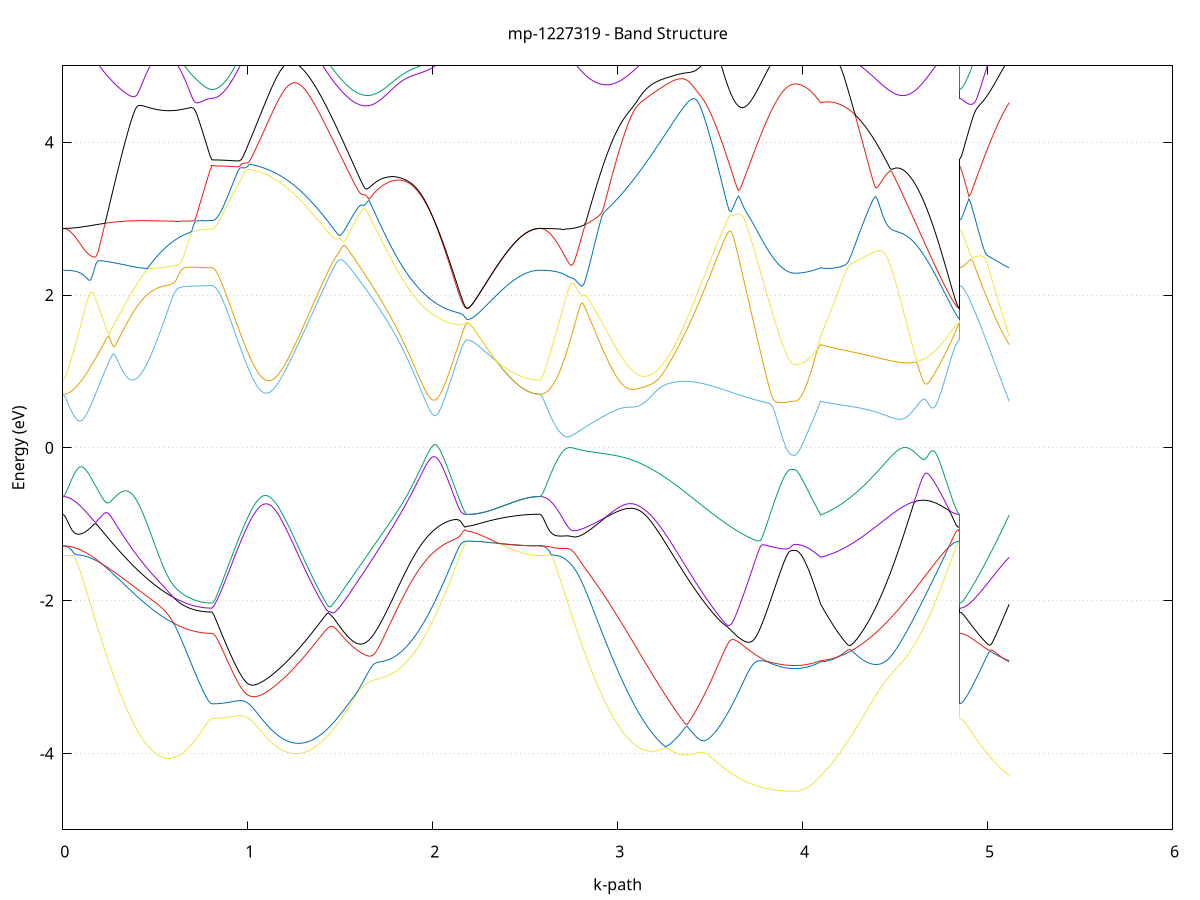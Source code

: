 set title 'mp-1227319 - Band Structure'
set xlabel 'k-path'
set ylabel 'Energy (eV)'
set grid y
set yrange [-5:5]
set terminal png size 800,600
set output 'mp-1227319_bands_gnuplot.png'
plot '-' using 1:2 with lines notitle, '-' using 1:2 with lines notitle, '-' using 1:2 with lines notitle, '-' using 1:2 with lines notitle, '-' using 1:2 with lines notitle, '-' using 1:2 with lines notitle, '-' using 1:2 with lines notitle, '-' using 1:2 with lines notitle, '-' using 1:2 with lines notitle, '-' using 1:2 with lines notitle, '-' using 1:2 with lines notitle, '-' using 1:2 with lines notitle, '-' using 1:2 with lines notitle, '-' using 1:2 with lines notitle, '-' using 1:2 with lines notitle, '-' using 1:2 with lines notitle, '-' using 1:2 with lines notitle, '-' using 1:2 with lines notitle, '-' using 1:2 with lines notitle, '-' using 1:2 with lines notitle, '-' using 1:2 with lines notitle, '-' using 1:2 with lines notitle, '-' using 1:2 with lines notitle, '-' using 1:2 with lines notitle, '-' using 1:2 with lines notitle, '-' using 1:2 with lines notitle, '-' using 1:2 with lines notitle, '-' using 1:2 with lines notitle, '-' using 1:2 with lines notitle, '-' using 1:2 with lines notitle, '-' using 1:2 with lines notitle, '-' using 1:2 with lines notitle
0.000000 -12.672465
0.009960 -12.672065
0.019919 -12.671165
0.029879 -12.669565
0.039838 -12.667365
0.049798 -12.664465
0.059757 -12.660965
0.069717 -12.656865
0.079676 -12.652065
0.089636 -12.646765
0.099595 -12.640665
0.109555 -12.634065
0.119514 -12.626765
0.129474 -12.618865
0.139433 -12.610365
0.149393 -12.601165
0.159352 -12.591465
0.169312 -12.581065
0.179271 -12.570065
0.189231 -12.558465
0.199190 -12.546165
0.209150 -12.533365
0.219109 -12.519965
0.229069 -12.505965
0.239028 -12.491265
0.248988 -12.476065
0.258947 -12.460265
0.268907 -12.443865
0.278866 -12.426865
0.288826 -12.409365
0.298785 -12.391265
0.308745 -12.372565
0.318704 -12.353365
0.328664 -12.333565
0.338624 -12.313265
0.348583 -12.292365
0.358543 -12.270965
0.368502 -12.249065
0.378462 -12.226665
0.388421 -12.203665
0.398381 -12.180265
0.408340 -12.156365
0.418300 -12.131965
0.428259 -12.107165
0.438219 -12.081765
0.448178 -12.056065
0.458138 -12.029865
0.468097 -12.003265
0.478057 -11.976265
0.488016 -11.948965
0.497976 -11.921165
0.507935 -11.893165
0.517895 -11.864665
0.527854 -11.835965
0.537814 -11.806965
0.547773 -11.777665
0.557733 -11.748165
0.567692 -11.718465
0.577652 -11.688665
0.587611 -11.658565
0.597571 -11.628465
0.607530 -11.598265
0.617490 -11.567965
0.627449 -11.537765
0.637409 -11.507665
0.647369 -11.477565
0.657328 -11.447765
0.667288 -11.418265
0.677247 -11.389065
0.687207 -11.360265
0.697166 -11.332165
0.707126 -11.304665
0.717085 -11.278065
0.727045 -11.252565
0.737004 -11.228365
0.746964 -11.205765
0.756923 -11.185265
0.766883 -11.167165
0.776842 -11.152065
0.786802 -11.140665
0.796761 -11.133465
0.806721 -11.131065
0.806721 -11.131065
0.816718 -11.130765
0.826714 -11.129865
0.836711 -11.128265
0.846708 -11.126165
0.856705 -11.123365
0.866701 -11.119965
0.876698 -11.115965
0.886695 -11.111365
0.896692 -11.106165
0.906688 -11.100365
0.916685 -11.093965
0.926682 -11.086965
0.936679 -11.079365
0.946675 -11.071065
0.956672 -11.062265
0.966669 -11.052865
0.976666 -11.042965
0.986663 -11.032365
0.996659 -11.021265
1.006656 -11.009565
1.016653 -10.997265
1.026650 -10.984465
1.036646 -10.971165
1.046643 -10.957265
1.056640 -10.942865
1.066637 -10.927965
1.076633 -10.912565
1.086630 -10.896765
1.096627 -10.880365
1.106624 -10.863665
1.116621 -10.846565
1.126617 -10.829165
1.136614 -10.811465
1.146611 -10.793665
1.156608 -10.775765
1.166604 -10.757965
1.176601 -10.740465
1.186598 -10.723565
1.196595 -10.707665
1.206591 -10.693165
1.216588 -10.680265
1.226585 -10.669465
1.236582 -10.660765
1.246579 -10.654065
1.256575 -10.649165
1.266572 -10.646165
1.276569 -10.644765
1.286566 -10.645065
1.296562 -10.647065
1.306559 -10.650965
1.316556 -10.657265
1.316556 -10.657265
1.326541 -10.666865
1.336526 -10.681265
1.346511 -10.701065
1.356496 -10.724965
1.366481 -10.751265
1.376466 -10.778865
1.386451 -10.807265
1.396437 -10.836265
1.406422 -10.865565
1.416407 -10.895265
1.426392 -10.925165
1.436377 -10.955265
1.446362 -10.985465
1.456347 -11.015765
1.466332 -11.046165
1.476317 -11.076665
1.486302 -11.107165
1.496287 -11.137665
1.506273 -11.168065
1.516258 -11.198465
1.526243 -11.228865
1.536228 -11.259065
1.546213 -11.289265
1.556198 -11.319265
1.566183 -11.349165
1.576168 -11.378765
1.586153 -11.408365
1.596138 -11.437665
1.606123 -11.466665
1.616108 -11.495565
1.626094 -11.524165
1.636079 -11.552465
1.646064 -11.580465
1.656049 -11.608165
1.666034 -11.635665
1.676019 -11.662665
1.686004 -11.689465
1.695989 -11.715865
1.705974 -11.741865
1.715959 -11.767565
1.725944 -11.792865
1.735930 -11.817665
1.745915 -11.842165
1.755900 -11.866165
1.765885 -11.889765
1.775870 -11.912965
1.785855 -11.935665
1.795840 -11.957965
1.805825 -11.979765
1.815810 -12.001065
1.825795 -12.021865
1.835780 -12.042265
1.845765 -12.062065
1.855751 -12.081465
1.865736 -12.100265
1.875721 -12.118565
1.885706 -12.136365
1.895691 -12.153665
1.905676 -12.170365
1.915661 -12.186565
1.925646 -12.202165
1.935631 -12.217265
1.945616 -12.231765
1.955601 -12.245765
1.965586 -12.259165
1.975572 -12.271965
1.985557 -12.284265
1.995542 -12.295965
2.005527 -12.307065
2.015512 -12.317565
2.025497 -12.327565
2.035482 -12.336865
2.045467 -12.345665
2.055452 -12.353765
2.065437 -12.361365
2.075422 -12.368365
2.085408 -12.374765
2.095393 -12.380465
2.105378 -12.385665
2.115363 -12.390265
2.125348 -12.394165
2.135333 -12.397565
2.145318 -12.400265
2.155303 -12.402365
2.165288 -12.403965
2.175273 -12.404865
2.185258 -12.405165
2.185258 -12.405165
2.195135 -12.405965
2.205012 -12.408565
2.214889 -12.412765
2.224766 -12.418365
2.234643 -12.425265
2.244520 -12.433165
2.254397 -12.441965
2.264274 -12.451465
2.274151 -12.461465
2.284028 -12.471765
2.293905 -12.482365
2.303782 -12.493065
2.313659 -12.503865
2.323535 -12.514565
2.333412 -12.525265
2.343289 -12.535665
2.353166 -12.545965
2.363043 -12.555965
2.372920 -12.565665
2.382797 -12.575065
2.392674 -12.584165
2.402551 -12.592865
2.412428 -12.601165
2.422305 -12.609065
2.432182 -12.616565
2.442059 -12.623565
2.451936 -12.630165
2.461813 -12.636365
2.471689 -12.642065
2.481566 -12.647265
2.491443 -12.652065
2.501320 -12.656265
2.511197 -12.660065
2.521074 -12.663365
2.530951 -12.666065
2.540828 -12.668365
2.550705 -12.670165
2.560582 -12.671365
2.570459 -12.672165
2.580336 -12.672465
2.580336 -12.672465
2.590275 -12.672065
2.600213 -12.671165
2.610152 -12.669565
2.620091 -12.667365
2.630030 -12.664465
2.639969 -12.660965
2.649907 -12.656865
2.659846 -12.652065
2.669785 -12.646665
2.679724 -12.640665
2.689663 -12.633965
2.699601 -12.626665
2.709540 -12.618765
2.719479 -12.610265
2.729418 -12.601065
2.739357 -12.591265
2.749295 -12.580865
2.759234 -12.569865
2.769173 -12.558165
2.779112 -12.545965
2.789051 -12.533065
2.798989 -12.519565
2.808928 -12.505465
2.818867 -12.490865
2.828806 -12.475565
2.838745 -12.459665
2.848683 -12.443165
2.858622 -12.426065
2.868561 -12.408465
2.878500 -12.390165
2.888439 -12.371365
2.898377 -12.351965
2.908316 -12.332065
2.918255 -12.311565
2.928194 -12.290465
2.938133 -12.268865
2.948072 -12.246665
2.958010 -12.223965
2.967949 -12.200665
2.977888 -12.176865
2.987827 -12.152565
2.997766 -12.127765
3.007704 -12.102465
3.017643 -12.076665
3.027582 -12.050365
3.037521 -12.023565
3.047460 -11.996265
3.057398 -11.968565
3.067337 -11.940365
3.077276 -11.911765
3.087215 -11.882665
3.097154 -11.853165
3.107092 -11.823265
3.117031 -11.792965
3.126970 -11.762365
3.136909 -11.731265
3.146848 -11.699865
3.156786 -11.668065
3.166725 -11.636065
3.176664 -11.603665
3.186603 -11.570965
3.196542 -11.537965
3.206480 -11.504765
3.216419 -11.471265
3.226358 -11.437665
3.236297 -11.403765
3.246236 -11.369765
3.256174 -11.335565
3.266113 -11.301265
3.276052 -11.266865
3.285991 -11.232365
3.295930 -11.197865
3.305868 -11.163365
3.315807 -11.128865
3.325746 -11.094465
3.335685 -11.060265
3.345624 -11.026165
3.355562 -10.992365
3.365501 -10.958765
3.375440 -10.925565
3.385379 -10.892865
3.395318 -10.860765
3.405256 -10.829365
3.415195 -10.798865
3.425134 -10.769665
3.435073 -10.742065
3.445012 -10.716765
3.454951 -10.694465
3.464889 -10.676165
3.474828 -10.662265
3.484767 -10.652965
3.494706 -10.647565
3.504645 -10.645365
3.514583 -10.645365
3.524522 -10.647065
3.524522 -10.647065
3.534394 -10.650065
3.544265 -10.654065
3.554137 -10.658865
3.564009 -10.664265
3.573880 -10.670265
3.583752 -10.676665
3.593623 -10.683465
3.603495 -10.696365
3.613367 -10.715965
3.623238 -10.735165
3.633110 -10.753965
3.642982 -10.772265
3.652853 -10.790065
3.662725 -10.807465
3.672596 -10.824365
3.682468 -10.840765
3.692340 -10.856565
3.702211 -10.871965
3.712083 -10.886765
3.721955 -10.901065
3.731826 -10.914765
3.741698 -10.927965
3.751569 -10.940665
3.761441 -10.952665
3.771313 -10.964265
3.781184 -10.975165
3.791056 -10.985565
3.800928 -10.995365
3.810799 -11.004665
3.820671 -11.013265
3.830542 -11.021365
3.840414 -11.028865
3.850286 -11.035765
3.860157 -11.042065
3.870029 -11.047765
3.879900 -11.052865
3.889772 -11.057365
3.899644 -11.061265
3.909515 -11.064665
3.919387 -11.067365
3.929259 -11.069465
3.939130 -11.070965
3.949002 -11.071865
3.958873 -11.072165
3.958873 -11.072165
3.968782 -11.072365
3.978690 -11.072965
3.988598 -11.073965
3.998507 -11.075365
4.008415 -11.077165
4.018323 -11.079365
4.028232 -11.082065
4.038140 -11.085165
4.048048 -11.088665
4.057956 -11.092665
4.067865 -11.097065
4.077773 -11.101965
4.087681 -11.107265
4.097590 -11.113065
4.097590 -11.113065
4.107489 -11.125465
4.117387 -11.139765
4.127286 -11.155865
4.137185 -11.173365
4.147084 -11.192165
4.156983 -11.212065
4.166882 -11.233065
4.176781 -11.254865
4.186680 -11.277565
4.196579 -11.300765
4.206478 -11.324665
4.216377 -11.349065
4.226276 -11.373865
4.236175 -11.398965
4.246073 -11.424465
4.255972 -11.450065
4.265871 -11.475865
4.275770 -11.501765
4.285669 -11.527765
4.295568 -11.553765
4.305467 -11.579765
4.315366 -11.605665
4.325265 -11.631465
4.335164 -11.657165
4.345063 -11.682665
4.354962 -11.707965
4.364861 -11.733065
4.374760 -11.757865
4.384658 -11.782465
4.394557 -11.806765
4.404456 -11.830665
4.414355 -11.854265
4.424254 -11.877565
4.434153 -11.900365
4.444052 -11.922865
4.453951 -11.944965
4.463850 -11.966665
4.473749 -11.987865
4.483648 -12.008665
4.493547 -12.029065
4.503446 -12.048965
4.513345 -12.068365
4.523243 -12.087265
4.533142 -12.105765
4.543041 -12.123665
4.552940 -12.141165
4.562839 -12.158065
4.572738 -12.174465
4.582637 -12.190365
4.592536 -12.205765
4.602435 -12.220565
4.612334 -12.234765
4.622233 -12.248565
4.632132 -12.261665
4.642031 -12.274265
4.651929 -12.286365
4.661828 -12.297865
4.671727 -12.308765
4.681626 -12.319065
4.691525 -12.328865
4.701424 -12.338065
4.711323 -12.346665
4.721222 -12.354665
4.731121 -12.362165
4.741020 -12.368965
4.750919 -12.375265
4.760818 -12.380865
4.770717 -12.385965
4.780615 -12.390465
4.790514 -12.394365
4.800413 -12.397665
4.810312 -12.400365
4.820211 -12.402465
4.830110 -12.403965
4.840009 -12.404865
4.849908 -12.405165
4.849908 -11.131065
4.859796 -11.131065
4.869683 -11.130965
4.879571 -11.130765
4.889459 -11.130565
4.899346 -11.130265
4.909234 -11.129965
4.919121 -11.129565
4.929009 -11.129165
4.938897 -11.128565
4.948784 -11.128065
4.958672 -11.127365
4.968560 -11.126665
4.978447 -11.125965
4.988335 -11.125165
4.998222 -11.124265
5.008110 -11.123465
5.017998 -11.122465
5.027885 -11.121465
5.037773 -11.120465
5.047661 -11.119465
5.057548 -11.118465
5.067436 -11.117465
5.077324 -11.116465
5.087211 -11.115465
5.097099 -11.114565
5.106986 -11.113765
5.116874 -11.113065
e
0.000000 -11.504965
0.009960 -11.504765
0.019919 -11.504065
0.029879 -11.502965
0.039838 -11.501365
0.049798 -11.499365
0.059757 -11.496965
0.069717 -11.494065
0.079676 -11.490665
0.089636 -11.486865
0.099595 -11.482665
0.109555 -11.477965
0.119514 -11.472865
0.129474 -11.467365
0.139433 -11.461365
0.149393 -11.455065
0.159352 -11.448165
0.169312 -11.440965
0.179271 -11.433265
0.189231 -11.425165
0.199190 -11.416765
0.209150 -11.407865
0.219109 -11.398565
0.229069 -11.388865
0.239028 -11.378765
0.248988 -11.368265
0.258947 -11.357365
0.268907 -11.346165
0.278866 -11.334565
0.288826 -11.322665
0.298785 -11.310365
0.308745 -11.297665
0.318704 -11.284765
0.328664 -11.271465
0.338624 -11.257865
0.348583 -11.243965
0.358543 -11.229865
0.368502 -11.215365
0.378462 -11.200765
0.388421 -11.185765
0.398381 -11.170665
0.408340 -11.155365
0.418300 -11.139865
0.428259 -11.124265
0.438219 -11.108465
0.448178 -11.092565
0.458138 -11.076665
0.468097 -11.060765
0.478057 -11.044765
0.488016 -11.028865
0.497976 -11.013065
0.507935 -10.997365
0.517895 -10.981765
0.527854 -10.966465
0.537814 -10.951465
0.547773 -10.936865
0.557733 -10.922665
0.567692 -10.908865
0.577652 -10.895665
0.587611 -10.883165
0.597571 -10.871365
0.607530 -10.860465
0.617490 -10.850365
0.627449 -10.841365
0.637409 -10.833465
0.647369 -10.826765
0.657328 -10.821265
0.667288 -10.817165
0.677247 -10.814465
0.687207 -10.813265
0.697166 -10.813465
0.707126 -10.815065
0.717085 -10.818065
0.727045 -10.822365
0.737004 -10.827665
0.746964 -10.833765
0.756923 -10.840465
0.766883 -10.847065
0.776842 -10.853265
0.786802 -10.858265
0.796761 -10.861665
0.806721 -10.862765
0.806721 -10.862765
0.816718 -10.862565
0.826714 -10.861965
0.836711 -10.860865
0.846708 -10.859365
0.856705 -10.857365
0.866701 -10.855065
0.876698 -10.852265
0.886695 -10.849065
0.896692 -10.845465
0.906688 -10.841465
0.916685 -10.837065
0.926682 -10.832265
0.936679 -10.827165
0.946675 -10.821565
0.956672 -10.815765
0.966669 -10.809565
0.976666 -10.802965
0.986663 -10.796165
0.996659 -10.788965
1.006656 -10.781565
1.016653 -10.773865
1.026650 -10.765965
1.036646 -10.757865
1.046643 -10.749465
1.056640 -10.740965
1.066637 -10.732265
1.076633 -10.723465
1.086630 -10.714565
1.096627 -10.705565
1.106624 -10.696465
1.116621 -10.687365
1.126617 -10.678065
1.136614 -10.668865
1.146611 -10.659465
1.156608 -10.649965
1.166604 -10.640165
1.176601 -10.629965
1.186598 -10.619265
1.196595 -10.607665
1.206591 -10.594965
1.216588 -10.580865
1.226585 -10.565365
1.236582 -10.548665
1.246579 -10.531365
1.256575 -10.515365
1.266572 -10.505065
1.276569 -10.508365
1.286566 -10.524365
1.296562 -10.545865
1.306559 -10.569265
1.316556 -10.592865
1.316556 -10.592865
1.326541 -10.615165
1.336526 -10.634565
1.346511 -10.650265
1.356496 -10.663465
1.366481 -10.675865
1.376466 -10.688365
1.386451 -10.701465
1.396437 -10.715265
1.406422 -10.729965
1.416407 -10.745565
1.426392 -10.761965
1.436377 -10.779265
1.446362 -10.797265
1.456347 -10.816165
1.466332 -10.835665
1.476317 -10.855865
1.486302 -10.876765
1.496287 -10.898165
1.506273 -10.920065
1.516258 -10.942465
1.526243 -10.965265
1.536228 -10.988465
1.546213 -11.011865
1.556198 -11.035665
1.566183 -11.059665
1.576168 -11.083865
1.586153 -11.108265
1.596138 -11.132765
1.606123 -11.157265
1.616108 -11.181865
1.626094 -11.206465
1.636079 -11.230965
1.646064 -11.255565
1.656049 -11.279965
1.666034 -11.304265
1.676019 -11.328465
1.686004 -11.352465
1.695989 -11.376265
1.705974 -11.399865
1.715959 -11.423265
1.725944 -11.446365
1.735930 -11.469165
1.745915 -11.491765
1.755900 -11.513965
1.765885 -11.535965
1.775870 -11.557465
1.785855 -11.578765
1.795840 -11.599565
1.805825 -11.620065
1.815810 -11.640065
1.825795 -11.659765
1.835780 -11.678965
1.845765 -11.697765
1.855751 -11.716065
1.865736 -11.733965
1.875721 -11.751465
1.885706 -11.768365
1.895691 -11.784865
1.905676 -11.800865
1.915661 -11.816265
1.925646 -11.831265
1.935631 -11.845765
1.945616 -11.859665
1.955601 -11.873065
1.965586 -11.885965
1.975572 -11.898365
1.985557 -11.910165
1.995542 -11.921365
2.005527 -11.932165
2.015512 -11.942265
2.025497 -11.951865
2.035482 -11.960865
2.045467 -11.969365
2.055452 -11.977265
2.065437 -11.984565
2.075422 -11.991365
2.085408 -11.997465
2.095393 -12.003065
2.105378 -12.008065
2.115363 -12.012465
2.125348 -12.016365
2.135333 -12.019565
2.145318 -12.022265
2.155303 -12.024265
2.165288 -12.025765
2.175273 -12.026665
2.185258 -12.026965
2.185258 -12.026965
2.195135 -12.025765
2.205012 -12.022265
2.214889 -12.016465
2.224766 -12.008565
2.234643 -11.998765
2.244520 -11.987365
2.254397 -11.974465
2.264274 -11.960265
2.274151 -11.944965
2.284028 -11.928765
2.293905 -11.911765
2.303782 -11.894165
2.313659 -11.875965
2.323535 -11.857365
2.333412 -11.838465
2.343289 -11.819365
2.353166 -11.800165
2.363043 -11.780865
2.372920 -11.761565
2.382797 -11.742365
2.392674 -11.723465
2.402551 -11.704765
2.412428 -11.686365
2.422305 -11.668465
2.432182 -11.651065
2.442059 -11.634265
2.451936 -11.618165
2.461813 -11.602765
2.471689 -11.588265
2.481566 -11.574665
2.491443 -11.562065
2.501320 -11.550565
2.511197 -11.540165
2.521074 -11.531065
2.530951 -11.523165
2.540828 -11.516665
2.550705 -11.511565
2.560582 -11.507965
2.570459 -11.505665
2.580336 -11.504965
2.580336 -11.504965
2.590275 -11.504765
2.600213 -11.503965
2.610152 -11.502765
2.620091 -11.500965
2.630030 -11.498765
2.639969 -11.495965
2.649907 -11.492765
2.659846 -11.489065
2.669785 -11.484865
2.679724 -11.480165
2.689663 -11.474965
2.699601 -11.469365
2.709540 -11.463165
2.719479 -11.456565
2.729418 -11.449565
2.739357 -11.441965
2.749295 -11.434065
2.759234 -11.425565
2.769173 -11.416665
2.779112 -11.407365
2.789051 -11.397665
2.798989 -11.387465
2.808928 -11.376865
2.818867 -11.365865
2.828806 -11.354465
2.838745 -11.342665
2.848683 -11.330565
2.858622 -11.317965
2.868561 -11.305065
2.878500 -11.291865
2.888439 -11.278265
2.898377 -11.264365
2.908316 -11.250165
2.918255 -11.235565
2.928194 -11.220765
2.938133 -11.205765
2.948072 -11.190365
2.958010 -11.174765
2.967949 -11.158965
2.977888 -11.142965
2.987827 -11.126765
2.997766 -11.110465
3.007704 -11.093865
3.017643 -11.077265
3.027582 -11.060465
3.037521 -11.043665
3.047460 -11.026665
3.057398 -11.009665
3.067337 -10.992665
3.077276 -10.975665
3.087215 -10.958665
3.097154 -10.941765
3.107092 -10.924865
3.117031 -10.908165
3.126970 -10.891465
3.136909 -10.875065
3.146848 -10.858665
3.156786 -10.842665
3.166725 -10.826765
3.176664 -10.811165
3.186603 -10.795865
3.196542 -10.780865
3.206480 -10.766265
3.216419 -10.752065
3.226358 -10.738165
3.236297 -10.724765
3.246236 -10.711865
3.256174 -10.699465
3.266113 -10.687565
3.276052 -10.676165
3.285991 -10.665265
3.295930 -10.655065
3.305868 -10.645365
3.315807 -10.636365
3.325746 -10.627965
3.335685 -10.620065
3.345624 -10.612965
3.355562 -10.606365
3.365501 -10.600365
3.375440 -10.594865
3.385379 -10.589965
3.395318 -10.585465
3.405256 -10.581265
3.415195 -10.577265
3.425134 -10.573165
3.435073 -10.568565
3.445012 -10.563165
3.454951 -10.556065
3.464889 -10.546565
3.474828 -10.534665
3.484767 -10.520965
3.494706 -10.508665
3.504645 -10.504565
3.514583 -10.513565
3.524522 -10.530665
3.524522 -10.530665
3.534394 -10.550565
3.544265 -10.571565
3.554137 -10.592765
3.564009 -10.613965
3.573880 -10.635065
3.583752 -10.655765
3.593623 -10.676165
3.603495 -10.690465
3.613367 -10.697865
3.623238 -10.705365
3.633110 -10.713065
3.642982 -10.720865
3.652853 -10.728765
3.662725 -10.736665
3.672596 -10.744565
3.682468 -10.752465
3.692340 -10.760265
3.702211 -10.768065
3.712083 -10.775765
3.721955 -10.783265
3.731826 -10.790665
3.741698 -10.797865
3.751569 -10.804865
3.761441 -10.811665
3.771313 -10.818265
3.781184 -10.824565
3.791056 -10.830665
3.800928 -10.836465
3.810799 -10.841965
3.820671 -10.847165
3.830542 -10.851965
3.840414 -10.856565
3.850286 -10.860765
3.860157 -10.864665
3.870029 -10.868265
3.879900 -10.871465
3.889772 -10.874265
3.899644 -10.876765
3.909515 -10.878865
3.919387 -10.880565
3.929259 -10.881865
3.939130 -10.882865
3.949002 -10.883365
3.958873 -10.883565
3.958873 -10.883565
3.968782 -10.883565
3.978690 -10.883565
3.988598 -10.883365
3.998507 -10.883265
4.008415 -10.882965
4.018323 -10.882665
4.028232 -10.882365
4.038140 -10.881865
4.048048 -10.881265
4.057956 -10.880565
4.067865 -10.879765
4.077773 -10.878765
4.087681 -10.877665
4.097590 -10.876465
4.097590 -10.876465
4.107489 -10.880465
4.117387 -10.886365
4.127286 -10.894365
4.137185 -10.904265
4.147084 -10.916165
4.156983 -10.929765
4.166882 -10.944965
4.176781 -10.961565
4.186680 -10.979465
4.196579 -10.998465
4.206478 -11.018465
4.216377 -11.039265
4.226276 -11.060665
4.236175 -11.082665
4.246073 -11.105165
4.255972 -11.128065
4.265871 -11.151265
4.275770 -11.174765
4.285669 -11.198365
4.295568 -11.222065
4.305467 -11.245765
4.315366 -11.269565
4.325265 -11.293365
4.335164 -11.317065
4.345063 -11.340665
4.354962 -11.364165
4.364861 -11.387465
4.374760 -11.410665
4.384658 -11.433565
4.394557 -11.456265
4.404456 -11.478665
4.414355 -11.500765
4.424254 -11.522665
4.434153 -11.544165
4.444052 -11.565365
4.453951 -11.586265
4.463850 -11.606765
4.473749 -11.626865
4.483648 -11.646565
4.493547 -11.665865
4.503446 -11.684765
4.513345 -11.703265
4.523243 -11.721365
4.533142 -11.738965
4.543041 -11.756065
4.552940 -11.772765
4.562839 -11.788965
4.572738 -11.804665
4.582637 -11.819865
4.592536 -11.834565
4.602435 -11.848765
4.612334 -11.862565
4.622233 -11.875665
4.632132 -11.888365
4.642031 -11.900565
4.651929 -11.912165
4.661828 -11.923165
4.671727 -11.933765
4.681626 -11.943665
4.691525 -11.953165
4.701424 -11.962065
4.711323 -11.970365
4.721222 -11.978065
4.731121 -11.985265
4.741020 -11.991965
4.750919 -11.997965
4.760818 -12.003465
4.770717 -12.008365
4.780615 -12.012765
4.790514 -12.016465
4.800413 -12.019665
4.810312 -12.022265
4.820211 -12.024365
4.830110 -12.025765
4.840009 -12.026665
4.849908 -12.026965
4.849908 -10.862765
4.859796 -10.862765
4.869683 -10.862665
4.879571 -10.862465
4.889459 -10.862265
4.899346 -10.861965
4.909234 -10.861565
4.919121 -10.861265
4.929009 -10.860865
4.938897 -10.860465
4.948784 -10.860165
4.958672 -10.859765
4.968560 -10.859565
4.978447 -10.859365
4.988335 -10.859265
4.998222 -10.859365
5.008110 -10.859565
5.017998 -10.859865
5.027885 -10.860465
5.037773 -10.861265
5.047661 -10.862265
5.057548 -10.863565
5.067436 -10.865065
5.077324 -10.866765
5.087211 -10.868865
5.097099 -10.871165
5.106986 -10.873665
5.116874 -10.876465
e
0.000000 -9.365665
0.009960 -9.365665
0.019919 -9.365465
0.029879 -9.365065
0.039838 -9.364665
0.049798 -9.364065
0.059757 -9.363365
0.069717 -9.362465
0.079676 -9.361565
0.089636 -9.360565
0.099595 -9.359465
0.109555 -9.358265
0.119514 -9.357065
0.129474 -9.355765
0.139433 -9.354465
0.149393 -9.353165
0.159352 -9.351965
0.169312 -9.350665
0.179271 -9.349465
0.189231 -9.348365
0.199190 -9.347365
0.209150 -9.346465
0.219109 -9.345765
0.229069 -9.345265
0.239028 -9.344965
0.248988 -9.344865
0.258947 -9.345065
0.268907 -9.345465
0.278866 -9.346365
0.288826 -9.347465
0.298785 -9.349065
0.308745 -9.351065
0.318704 -9.353565
0.328664 -9.356465
0.338624 -9.359965
0.348583 -9.363965
0.358543 -9.368465
0.368502 -9.373665
0.378462 -9.379465
0.388421 -9.385865
0.398381 -9.392965
0.408340 -9.400665
0.418300 -9.409165
0.428259 -9.418265
0.438219 -9.428065
0.448178 -9.438565
0.458138 -9.449765
0.468097 -9.461665
0.478057 -9.474165
0.488016 -9.487365
0.497976 -9.501165
0.507935 -9.515565
0.517895 -9.530465
0.527854 -9.545865
0.537814 -9.561665
0.547773 -9.577965
0.557733 -9.594465
0.567692 -9.611265
0.577652 -9.628265
0.587611 -9.645265
0.597571 -9.662365
0.607530 -9.679265
0.617490 -9.695965
0.627449 -9.712365
0.637409 -9.728365
0.647369 -9.743865
0.657328 -9.758765
0.667288 -9.772965
0.677247 -9.786265
0.687207 -9.798765
0.697166 -9.810265
0.707126 -9.820865
0.717085 -9.830365
0.727045 -9.838765
0.737004 -9.846165
0.746964 -9.852465
0.756923 -9.857765
0.766883 -9.862065
0.776842 -9.865365
0.786802 -9.867665
0.796761 -9.869065
0.806721 -9.869565
0.806721 -9.869565
0.816718 -9.869765
0.826714 -9.870565
0.836711 -9.871865
0.846708 -9.873665
0.856705 -9.875965
0.866701 -9.878865
0.876698 -9.882165
0.886695 -9.886065
0.896692 -9.890465
0.906688 -9.895465
0.916685 -9.900965
0.926682 -9.906965
0.936679 -9.913565
0.946675 -9.920665
0.956672 -9.928365
0.966669 -9.936665
0.976666 -9.945465
0.986663 -9.954865
0.996659 -9.964865
1.006656 -9.975465
1.016653 -9.986565
1.026650 -9.998365
1.036646 -10.010665
1.046643 -10.023665
1.056640 -10.037165
1.066637 -10.051365
1.076633 -10.066165
1.086630 -10.081465
1.096627 -10.097465
1.106624 -10.114065
1.116621 -10.131165
1.126617 -10.148965
1.136614 -10.167265
1.146611 -10.186265
1.156608 -10.205765
1.166604 -10.225765
1.176601 -10.246265
1.186598 -10.267365
1.196595 -10.288865
1.206591 -10.310865
1.216588 -10.333165
1.226585 -10.355565
1.236582 -10.378065
1.246579 -10.399765
1.256575 -10.419365
1.266572 -10.432365
1.276569 -10.431065
1.286566 -10.416465
1.296562 -10.395765
1.306559 -10.372265
1.316556 -10.347365
1.316556 -10.347365
1.326541 -10.321465
1.336526 -10.294865
1.346511 -10.267665
1.356496 -10.239965
1.366481 -10.211765
1.376466 -10.183265
1.386451 -10.154365
1.396437 -10.125065
1.406422 -10.095565
1.416407 -10.065865
1.426392 -10.035865
1.436377 -10.005665
1.446362 -9.975265
1.456347 -9.944665
1.466332 -9.913965
1.476317 -9.883165
1.486302 -9.852165
1.496287 -9.821265
1.506273 -9.790165
1.516258 -9.759165
1.526243 -9.728065
1.536228 -9.697065
1.546213 -9.666065
1.556198 -9.635165
1.566183 -9.604365
1.576168 -9.573665
1.586153 -9.543065
1.596138 -9.512765
1.606123 -9.482565
1.616108 -9.452565
1.626094 -9.422865
1.636079 -9.393365
1.646064 -9.364265
1.656049 -9.335365
1.666034 -9.306865
1.676019 -9.278665
1.686004 -9.250865
1.695989 -9.223565
1.705974 -9.196565
1.715959 -9.170065
1.725944 -9.144065
1.735930 -9.118465
1.745915 -9.093365
1.755900 -9.068865
1.765885 -9.044865
1.775870 -9.021365
1.785855 -8.998465
1.795840 -8.976165
1.805825 -8.954465
1.815810 -8.933265
1.825795 -8.912765
1.835780 -8.892765
1.845765 -8.873465
1.855751 -8.854765
1.865736 -8.836665
1.875721 -8.819265
1.885706 -8.802465
1.895691 -8.786265
1.905676 -8.770665
1.915661 -8.755765
1.925646 -8.741465
1.935631 -8.727765
1.945616 -8.714665
1.955601 -8.702265
1.965586 -8.690365
1.975572 -8.679065
1.985557 -8.668465
1.995542 -8.658365
2.005527 -8.648865
2.015512 -8.639865
2.025497 -8.631565
2.035482 -8.623765
2.045467 -8.616465
2.055452 -8.609765
2.065437 -8.603565
2.075422 -8.597865
2.085408 -8.592665
2.095393 -8.588065
2.105378 -8.583865
2.115363 -8.580265
2.125348 -8.577165
2.135333 -8.574465
2.145318 -8.572265
2.155303 -8.570665
2.165288 -8.569465
2.175273 -8.568665
2.185258 -8.568465
2.185258 -8.568465
2.195135 -8.570165
2.205012 -8.575365
2.214889 -8.583865
2.224766 -8.595565
2.234643 -8.610165
2.244520 -8.627465
2.254397 -8.647165
2.264274 -8.669065
2.274151 -8.692765
2.284028 -8.718165
2.293905 -8.744865
2.303782 -8.772665
2.313659 -8.801265
2.323535 -8.830665
2.333412 -8.860465
2.343289 -8.890565
2.353166 -8.920865
2.363043 -8.951165
2.372920 -8.981165
2.382797 -9.010965
2.392674 -9.040265
2.402551 -9.069065
2.412428 -9.097165
2.422305 -9.124365
2.432182 -9.150765
2.442059 -9.176065
2.451936 -9.200165
2.461813 -9.223065
2.471689 -9.244565
2.481566 -9.264565
2.491443 -9.283065
2.501320 -9.299865
2.511197 -9.314965
2.521074 -9.328165
2.530951 -9.339465
2.540828 -9.348865
2.550705 -9.356165
2.560582 -9.361465
2.570459 -9.364665
2.580336 -9.365665
2.580336 -9.365665
2.590275 -9.365665
2.600213 -9.365565
2.610152 -9.365365
2.620091 -9.365065
2.630030 -9.364765
2.639969 -9.364265
2.649907 -9.363865
2.659846 -9.363265
2.669785 -9.362665
2.679724 -9.362065
2.689663 -9.361365
2.699601 -9.360665
2.709540 -9.359965
2.719479 -9.359265
2.729418 -9.358565
2.739357 -9.357865
2.749295 -9.357265
2.759234 -9.356665
2.769173 -9.356165
2.779112 -9.355665
2.789051 -9.355365
2.798989 -9.355165
2.808928 -9.355065
2.818867 -9.355165
2.828806 -9.355465
2.838745 -9.355965
2.848683 -9.356665
2.858622 -9.357565
2.868561 -9.358765
2.878500 -9.360265
2.888439 -9.362165
2.898377 -9.364365
2.908316 -9.366865
2.918255 -9.369865
2.928194 -9.373165
2.938133 -9.377065
2.948072 -9.381365
2.958010 -9.386165
2.967949 -9.391465
2.977888 -9.397265
2.987827 -9.403765
2.997766 -9.410765
3.007704 -9.418365
3.017643 -9.426665
3.027582 -9.435565
3.037521 -9.445165
3.047460 -9.455365
3.057398 -9.466365
3.067337 -9.477965
3.077276 -9.490365
3.087215 -9.503465
3.097154 -9.517365
3.107092 -9.531865
3.117031 -9.547165
3.126970 -9.563165
3.136909 -9.579865
3.146848 -9.597265
3.156786 -9.615365
3.166725 -9.634165
3.176664 -9.653565
3.186603 -9.673665
3.196542 -9.694365
3.206480 -9.715665
3.216419 -9.737465
3.226358 -9.759865
3.236297 -9.782665
3.246236 -9.806065
3.256174 -9.829865
3.266113 -9.854065
3.276052 -9.878565
3.285991 -9.903465
3.295930 -9.928665
3.305868 -9.954165
3.315807 -9.979765
3.325746 -10.005665
3.335685 -10.031665
3.345624 -10.057765
3.355562 -10.083965
3.365501 -10.110265
3.375440 -10.136565
3.385379 -10.162765
3.395318 -10.188965
3.405256 -10.214965
3.415195 -10.240965
3.425134 -10.266665
3.435073 -10.292165
3.445012 -10.317365
3.454951 -10.342065
3.464889 -10.366165
3.474828 -10.389265
3.484767 -10.410465
3.494706 -10.427365
3.504645 -10.433865
3.514583 -10.425865
3.524522 -10.409065
3.524522 -10.409065
3.534394 -10.389065
3.544265 -10.367865
3.554137 -10.346465
3.564009 -10.325265
3.573880 -10.304565
3.583752 -10.284465
3.593623 -10.265065
3.603495 -10.246365
3.613367 -10.228565
3.623238 -10.211565
3.633110 -10.195465
3.642982 -10.180265
3.652853 -10.165765
3.662725 -10.152265
3.672596 -10.139565
3.682468 -10.127665
3.692340 -10.116565
3.702211 -10.106165
3.712083 -10.096565
3.721955 -10.087665
3.731826 -10.079465
3.741698 -10.071865
3.751569 -10.064865
3.761441 -10.058365
3.771313 -10.052565
3.781184 -10.047165
3.791056 -10.042265
3.800928 -10.037765
3.810799 -10.033765
3.820671 -10.030065
3.830542 -10.026865
3.840414 -10.023865
3.850286 -10.021265
3.860157 -10.018965
3.870029 -10.016865
3.879900 -10.015065
3.889772 -10.013565
3.899644 -10.012265
3.909515 -10.011165
3.919387 -10.010265
3.929259 -10.009565
3.939130 -10.009065
3.949002 -10.008765
3.958873 -10.008765
3.958873 -10.008765
3.968782 -10.008565
3.978690 -10.008165
3.988598 -10.007565
3.998507 -10.006665
4.008415 -10.005565
4.018323 -10.004165
4.028232 -10.002465
4.038140 -10.000565
4.048048 -9.998365
4.057956 -9.995965
4.067865 -9.993265
4.077773 -9.990365
4.087681 -9.987165
4.097590 -9.983665
4.097590 -9.983665
4.107489 -9.976565
4.117387 -9.966365
4.127286 -9.953165
4.137185 -9.937065
4.147084 -9.918365
4.156983 -9.897365
4.166882 -9.874265
4.176781 -9.849265
4.186680 -9.822665
4.196579 -9.794765
4.206478 -9.765665
4.216377 -9.735565
4.226276 -9.704765
4.236175 -9.673265
4.246073 -9.641265
4.255972 -9.608865
4.265871 -9.576265
4.275770 -9.543465
4.285669 -9.510665
4.295568 -9.477865
4.305467 -9.445265
4.315366 -9.412765
4.325265 -9.380665
4.335164 -9.348765
4.345063 -9.317365
4.354962 -9.286265
4.364861 -9.255765
4.374760 -9.225765
4.384658 -9.196265
4.394557 -9.167465
4.404456 -9.139165
4.414355 -9.111665
4.424254 -9.084765
4.434153 -9.058565
4.444052 -9.033065
4.453951 -9.008365
4.463850 -8.984365
4.473749 -8.961065
4.483648 -8.938565
4.493547 -8.916865
4.503446 -8.895865
4.513345 -8.875665
4.523243 -8.856165
4.533142 -8.837365
4.543041 -8.819365
4.552940 -8.802065
4.562839 -8.785565
4.572738 -8.769665
4.582637 -8.754565
4.592536 -8.740065
4.602435 -8.726265
4.612334 -8.713165
4.622233 -8.700665
4.632132 -8.688865
4.642031 -8.677665
4.651929 -8.667065
4.661828 -8.657065
4.671727 -8.647665
4.681626 -8.638765
4.691525 -8.630565
4.701424 -8.622865
4.711323 -8.615665
4.721222 -8.609065
4.731121 -8.602965
4.741020 -8.597365
4.750919 -8.592265
4.760818 -8.587665
4.770717 -8.583665
4.780615 -8.580065
4.790514 -8.576965
4.800413 -8.574365
4.810312 -8.572265
4.820211 -8.570565
4.830110 -8.569365
4.840009 -8.568665
4.849908 -8.568465
4.849908 -9.869565
4.859796 -9.869865
4.869683 -9.870965
4.879571 -9.872765
4.889459 -9.875165
4.899346 -9.878265
4.909234 -9.881965
4.919121 -9.886165
4.929009 -9.890865
4.938897 -9.896065
4.948784 -9.901565
4.958672 -9.907365
4.968560 -9.913465
4.978447 -9.919665
4.988335 -9.925965
4.998222 -9.932265
5.008110 -9.938465
5.017998 -9.944565
5.027885 -9.950365
5.037773 -9.955965
5.047661 -9.961165
5.057548 -9.966065
5.067436 -9.970365
5.077324 -9.974265
5.087211 -9.977565
5.097099 -9.980265
5.106986 -9.982265
5.116874 -9.983665
e
0.000000 -6.725665
0.009960 -6.726365
0.019919 -6.728665
0.029879 -6.732565
0.039838 -6.737965
0.049798 -6.744865
0.059757 -6.753265
0.069717 -6.763065
0.079676 -6.774365
0.089636 -6.787065
0.099595 -6.801165
0.109555 -6.816565
0.119514 -6.833365
0.129474 -6.851365
0.139433 -6.870565
0.149393 -6.891065
0.159352 -6.912565
0.169312 -6.935265
0.179271 -6.958965
0.189231 -6.983665
0.199190 -7.009265
0.209150 -7.035765
0.219109 -7.063165
0.229069 -7.091365
0.239028 -7.120365
0.248988 -7.149965
0.258947 -7.180265
0.268907 -7.211165
0.278866 -7.242765
0.288826 -7.274765
0.298785 -7.307265
0.308745 -7.340265
0.318704 -7.373565
0.328664 -7.407365
0.338624 -7.441365
0.348583 -7.475765
0.358543 -7.510365
0.368502 -7.545165
0.378462 -7.580165
0.388421 -7.615365
0.398381 -7.650565
0.408340 -7.685965
0.418300 -7.721365
0.428259 -7.756865
0.438219 -7.792265
0.448178 -7.827665
0.458138 -7.862965
0.468097 -7.898265
0.478057 -7.933365
0.488016 -7.968365
0.497976 -8.003165
0.507935 -8.037665
0.517895 -8.071965
0.527854 -8.105965
0.537814 -8.139665
0.547773 -8.172965
0.557733 -8.205865
0.567692 -8.238265
0.577652 -8.270165
0.587611 -8.301565
0.597571 -8.332265
0.607530 -8.362365
0.617490 -8.391665
0.627449 -8.420165
0.637409 -8.447865
0.647369 -8.474565
0.657328 -8.500265
0.667288 -8.524865
0.677247 -8.548265
0.687207 -8.570465
0.697166 -8.591265
0.707126 -8.610565
0.717085 -8.628465
0.727045 -8.644665
0.737004 -8.659265
0.746964 -8.672065
0.756923 -8.683065
0.766883 -8.692065
0.776842 -8.699265
0.786802 -8.704365
0.796761 -8.707365
0.806721 -8.708465
0.806721 -8.708465
0.816718 -8.708565
0.826714 -8.709065
0.836711 -8.709865
0.846708 -8.710965
0.856705 -8.712365
0.866701 -8.714065
0.876698 -8.716065
0.886695 -8.718365
0.896692 -8.721065
0.906688 -8.724065
0.916685 -8.727365
0.926682 -8.730965
0.936679 -8.734865
0.946675 -8.739065
0.956672 -8.743665
0.966669 -8.748465
0.976666 -8.753665
0.986663 -8.759065
0.996659 -8.764865
1.006656 -8.770865
1.016653 -8.777165
1.026650 -8.783765
1.036646 -8.790565
1.046643 -8.797665
1.056640 -8.804965
1.066637 -8.812365
1.076633 -8.819965
1.086630 -8.827765
1.096627 -8.835665
1.106624 -8.843565
1.116621 -8.851565
1.126617 -8.859465
1.136614 -8.867365
1.146611 -8.875165
1.156608 -8.882765
1.166604 -8.890165
1.176601 -8.897365
1.186598 -8.904065
1.196595 -8.910465
1.206591 -8.916365
1.216588 -8.921765
1.226585 -8.926465
1.236582 -8.930565
1.246579 -8.933865
1.256575 -8.936365
1.266572 -8.937965
1.276569 -8.938665
1.286566 -8.938265
1.296562 -8.936865
1.306559 -8.934365
1.316556 -8.930665
1.316556 -8.930665
1.326541 -8.925865
1.336526 -8.919765
1.346511 -8.912565
1.356496 -8.904065
1.366481 -8.894265
1.376466 -8.883265
1.386451 -8.871065
1.396437 -8.857665
1.406422 -8.843065
1.416407 -8.827365
1.426392 -8.810465
1.436377 -8.792565
1.446362 -8.773665
1.456347 -8.753665
1.466332 -8.732765
1.476317 -8.710965
1.486302 -8.688365
1.496287 -8.664965
1.506273 -8.640765
1.516258 -8.615965
1.526243 -8.590465
1.536228 -8.564465
1.546213 -8.537965
1.556198 -8.510865
1.566183 -8.483465
1.576168 -8.455665
1.586153 -8.427465
1.596138 -8.399065
1.606123 -8.370465
1.616108 -8.341765
1.626094 -8.312865
1.636079 -8.283965
1.646064 -8.254965
1.656049 -8.226065
1.666034 -8.197165
1.676019 -8.168465
1.686004 -8.139965
1.695989 -8.111565
1.705974 -8.083465
1.715959 -8.055665
1.725944 -8.028165
1.735930 -8.001065
1.745915 -7.974365
1.755900 -7.948165
1.765885 -7.922365
1.775870 -7.897065
1.785855 -7.872365
1.795840 -7.848165
1.805825 -7.824565
1.815810 -7.801565
1.825795 -7.779265
1.835780 -7.757565
1.845765 -7.736565
1.855751 -7.716165
1.865736 -7.696465
1.875721 -7.677565
1.885706 -7.659265
1.895691 -7.641765
1.905676 -7.624865
1.915661 -7.608765
1.925646 -7.593365
1.935631 -7.578665
1.945616 -7.564665
1.955601 -7.551265
1.965586 -7.538665
1.975572 -7.526765
1.985557 -7.515465
1.995542 -7.504865
2.005527 -7.494865
2.015512 -7.485465
2.025497 -7.476765
2.035482 -7.468665
2.045467 -7.461165
2.055452 -7.454165
2.065437 -7.447865
2.075422 -7.442065
2.085408 -7.436765
2.095393 -7.432065
2.105378 -7.427865
2.115363 -7.424165
2.125348 -7.420965
2.135333 -7.418265
2.145318 -7.416165
2.155303 -7.414465
2.165288 -7.413265
2.175273 -7.412465
2.185258 -7.412265
2.185258 -7.412265
2.195135 -7.410665
2.205012 -7.405865
2.214889 -7.397865
2.224766 -7.387065
2.234643 -7.373465
2.244520 -7.357365
2.254397 -7.339165
2.264274 -7.318965
2.274151 -7.297165
2.284028 -7.273965
2.293905 -7.249665
2.303782 -7.224465
2.313659 -7.198565
2.323535 -7.172265
2.333412 -7.145665
2.343289 -7.118965
2.353166 -7.092365
2.363043 -7.065965
2.372920 -7.039765
2.382797 -7.014165
2.392674 -6.989065
2.402551 -6.964665
2.412428 -6.941065
2.422305 -6.918265
2.432182 -6.896465
2.442059 -6.875665
2.451936 -6.855965
2.461813 -6.837465
2.471689 -6.820265
2.481566 -6.804265
2.491443 -6.789665
2.501320 -6.776465
2.511197 -6.764665
2.521074 -6.754465
2.530951 -6.745665
2.540828 -6.738465
2.550705 -6.732865
2.560582 -6.728865
2.570459 -6.726465
2.580336 -6.725665
2.580336 -6.725665
2.590275 -6.726365
2.600213 -6.728665
2.610152 -6.732565
2.620091 -6.737865
2.630030 -6.744765
2.639969 -6.753065
2.649907 -6.762965
2.659846 -6.774265
2.669785 -6.786965
2.679724 -6.801165
2.689663 -6.816665
2.699601 -6.833565
2.709540 -6.851765
2.719479 -6.871265
2.729418 -6.891965
2.739357 -6.913965
2.749295 -6.937065
2.759234 -6.961265
2.769173 -6.986565
2.779112 -7.012965
2.789051 -7.040365
2.798989 -7.068665
2.808928 -7.097865
2.818867 -7.127865
2.828806 -7.158765
2.838745 -7.190365
2.848683 -7.222665
2.858622 -7.255665
2.868561 -7.289265
2.878500 -7.323465
2.888439 -7.358065
2.898377 -7.393165
2.908316 -7.428765
2.918255 -7.464665
2.928194 -7.500865
2.938133 -7.537365
2.948072 -7.574065
2.958010 -7.610965
2.967949 -7.648065
2.977888 -7.685165
2.987827 -7.722365
2.997766 -7.759565
3.007704 -7.796665
3.017643 -7.833665
3.027582 -7.870665
3.037521 -7.907365
3.047460 -7.943965
3.057398 -7.980265
3.067337 -8.016365
3.077276 -8.052065
3.087215 -8.087465
3.097154 -8.122465
3.107092 -8.157065
3.117031 -8.191165
3.126970 -8.224865
3.136909 -8.258065
3.146848 -8.290665
3.156786 -8.322765
3.166725 -8.354265
3.176664 -8.385065
3.186603 -8.415365
3.196542 -8.444965
3.206480 -8.473865
3.216419 -8.502065
3.226358 -8.529565
3.236297 -8.556365
3.246236 -8.582365
3.256174 -8.607565
3.266113 -8.631965
3.276052 -8.655565
3.285991 -8.678265
3.295930 -8.700165
3.305868 -8.721265
3.315807 -8.741365
3.325746 -8.760665
3.335685 -8.778965
3.345624 -8.796365
3.355562 -8.812865
3.365501 -8.828265
3.375440 -8.842765
3.385379 -8.856365
3.395318 -8.868865
3.405256 -8.880365
3.415195 -8.890865
3.425134 -8.900265
3.435073 -8.908665
3.445012 -8.916065
3.454951 -8.922365
3.464889 -8.927665
3.474828 -8.931965
3.484767 -8.935165
3.494706 -8.937265
3.504645 -8.938465
3.514583 -8.938465
3.524522 -8.937565
3.524522 -8.937565
3.534394 -8.935665
3.544265 -8.932765
3.554137 -8.928965
3.564009 -8.924165
3.573880 -8.918465
3.583752 -8.911865
3.593623 -8.904465
3.603495 -8.896265
3.613367 -8.887365
3.623238 -8.877665
3.633110 -8.867265
3.642982 -8.856365
3.652853 -8.844865
3.662725 -8.832865
3.672596 -8.820465
3.682468 -8.807665
3.692340 -8.794565
3.702211 -8.781265
3.712083 -8.767765
3.721955 -8.754265
3.731826 -8.740665
3.741698 -8.727165
3.751569 -8.713765
3.761441 -8.700465
3.771313 -8.687465
3.781184 -8.674765
3.791056 -8.662365
3.800928 -8.650465
3.810799 -8.638965
3.820671 -8.627965
3.830542 -8.617565
3.840414 -8.607665
3.850286 -8.598565
3.860157 -8.590065
3.870029 -8.582265
3.879900 -8.575165
3.889772 -8.568865
3.899644 -8.563365
3.909515 -8.558665
3.919387 -8.554865
3.929259 -8.551765
3.939130 -8.549665
3.949002 -8.548365
3.958873 -8.547865
3.958873 -8.547865
3.968782 -8.547965
3.978690 -8.547965
3.988598 -8.548065
3.998507 -8.548165
4.008415 -8.548265
4.018323 -8.548465
4.028232 -8.548665
4.038140 -8.548865
4.048048 -8.549065
4.057956 -8.549365
4.067865 -8.549565
4.077773 -8.549865
4.087681 -8.550065
4.097590 -8.550365
4.097590 -8.550365
4.107489 -8.539465
4.117387 -8.527565
4.127286 -8.514765
4.137185 -8.500965
4.147084 -8.486465
4.156983 -8.471065
4.166882 -8.454965
4.176781 -8.438165
4.186680 -8.420665
4.196579 -8.402565
4.206478 -8.383865
4.216377 -8.364665
4.226276 -8.344965
4.236175 -8.324865
4.246073 -8.304365
4.255972 -8.283465
4.265871 -8.262165
4.275770 -8.240665
4.285669 -8.218865
4.295568 -8.196865
4.305467 -8.174665
4.315366 -8.152265
4.325265 -8.129765
4.335164 -8.107165
4.345063 -8.084465
4.354962 -8.061865
4.364861 -8.039165
4.374760 -8.016465
4.384658 -7.993865
4.394557 -7.971365
4.404456 -7.948965
4.414355 -7.926765
4.424254 -7.904765
4.434153 -7.882865
4.444052 -7.861365
4.453951 -7.840065
4.463850 -7.819165
4.473749 -7.798465
4.483648 -7.778265
4.493547 -7.758465
4.503446 -7.739065
4.513345 -7.720165
4.523243 -7.701665
4.533142 -7.683665
4.543041 -7.666265
4.552940 -7.649365
4.562839 -7.633065
4.572738 -7.617365
4.582637 -7.602165
4.592536 -7.587665
4.602435 -7.573665
4.612334 -7.560265
4.622233 -7.547565
4.632132 -7.535465
4.642031 -7.523965
4.651929 -7.513065
4.661828 -7.502765
4.671727 -7.493065
4.681626 -7.483965
4.691525 -7.475465
4.701424 -7.467565
4.711323 -7.460165
4.721222 -7.453465
4.731121 -7.447165
4.741020 -7.441465
4.750919 -7.436365
4.760818 -7.431665
4.770717 -7.427565
4.780615 -7.423965
4.790514 -7.420865
4.800413 -7.418165
4.810312 -7.416065
4.820211 -7.414365
4.830110 -7.413265
4.840009 -7.412465
4.849908 -7.412265
4.849908 -8.708465
4.859796 -8.708065
4.869683 -8.706865
4.879571 -8.704965
4.889459 -8.702265
4.899346 -8.698865
4.909234 -8.694865
4.919121 -8.690165
4.929009 -8.684865
4.938897 -8.679065
4.948784 -8.672765
4.958672 -8.666065
4.968560 -8.658965
4.978447 -8.651565
4.988335 -8.643965
4.998222 -8.636265
5.008110 -8.628365
5.017998 -8.620465
5.027885 -8.612565
5.037773 -8.604665
5.047661 -8.596965
5.057548 -8.589365
5.067436 -8.582065
5.077324 -8.575065
5.087211 -8.568265
5.097099 -8.561865
5.106986 -8.555965
5.116874 -8.550365
e
0.000000 -1.409065
0.009960 -1.408865
0.019919 -1.408465
0.029879 -1.407865
0.039838 -1.407665
0.049798 -1.408765
0.059757 -1.417265
0.069717 -1.456065
0.079676 -1.516665
0.089636 -1.585465
0.099595 -1.658665
0.109555 -1.734465
0.119514 -1.811865
0.129474 -1.890065
0.139433 -1.968765
0.149393 -2.047665
0.159352 -2.126365
0.169312 -2.204765
0.179271 -2.282765
0.189231 -2.360065
0.199190 -2.436665
0.209150 -2.512465
0.219109 -2.587265
0.229069 -2.661065
0.239028 -2.733665
0.248988 -2.805065
0.258947 -2.875165
0.268907 -2.943865
0.278866 -3.011065
0.288826 -3.076765
0.298785 -3.140865
0.308745 -3.203265
0.318704 -3.263965
0.328664 -3.322865
0.338624 -3.379865
0.348583 -3.434865
0.358543 -3.487965
0.368502 -3.538965
0.378462 -3.587865
0.388421 -3.634565
0.398381 -3.679165
0.408340 -3.721365
0.418300 -3.761365
0.428259 -3.798965
0.438219 -3.834265
0.448178 -3.867065
0.458138 -3.897365
0.468097 -3.925265
0.478057 -3.950665
0.488016 -3.973465
0.497976 -3.993765
0.507935 -4.011565
0.517895 -4.026765
0.527854 -4.039465
0.537814 -4.049565
0.547773 -4.057165
0.557733 -4.062165
0.567692 -4.064665
0.577652 -4.064665
0.587611 -4.062265
0.597571 -4.057365
0.607530 -4.050065
0.617490 -4.040365
0.627449 -4.028365
0.637409 -4.014065
0.647369 -3.997465
0.657328 -3.978665
0.667288 -3.957765
0.677247 -3.934765
0.687207 -3.909665
0.697166 -3.882665
0.707126 -3.853765
0.717085 -3.823065
0.727045 -3.790665
0.737004 -3.756765
0.746964 -3.721465
0.756923 -3.685265
0.766883 -3.648465
0.776842 -3.612265
0.786802 -3.578765
0.796761 -3.552465
0.806721 -3.541765
0.806721 -3.541765
0.816718 -3.541565
0.826714 -3.540865
0.836711 -3.539665
0.846708 -3.538165
0.856705 -3.536065
0.866701 -3.533665
0.876698 -3.530965
0.886695 -3.527865
0.896692 -3.524565
0.906688 -3.521065
0.916685 -3.517565
0.926682 -3.514265
0.936679 -3.511265
0.946675 -3.508965
0.956672 -3.507765
0.966669 -3.508165
0.976666 -3.511065
0.986663 -3.517265
0.996659 -3.527565
1.006656 -3.542565
1.016653 -3.561965
1.026650 -3.585365
1.036646 -3.611365
1.046643 -3.639165
1.056640 -3.667865
1.066637 -3.696665
1.076633 -3.725165
1.086630 -3.753065
1.096627 -3.779865
1.106624 -3.805565
1.116621 -3.830065
1.126617 -3.853065
1.136614 -3.874565
1.146611 -3.894565
1.156608 -3.912965
1.166604 -3.929665
1.176601 -3.944765
1.186598 -3.958165
1.196595 -3.969865
1.206591 -3.979865
1.216588 -3.988165
1.226585 -3.994665
1.236582 -3.999565
1.246579 -4.002665
1.256575 -4.004065
1.266572 -4.003765
1.276569 -4.001865
1.286566 -3.998165
1.296562 -3.992965
1.306559 -3.985965
1.316556 -3.977465
1.316556 -3.977465
1.326541 -3.967365
1.336526 -3.955765
1.346511 -3.942565
1.356496 -3.927765
1.366481 -3.911565
1.376466 -3.893865
1.386451 -3.874665
1.396437 -3.854165
1.406422 -3.832165
1.416407 -3.808765
1.426392 -3.784065
1.436377 -3.758065
1.446362 -3.730765
1.456347 -3.702165
1.466332 -3.672365
1.476317 -3.641265
1.486302 -3.609065
1.496287 -3.575665
1.506273 -3.541165
1.516258 -3.505565
1.526243 -3.468965
1.536228 -3.431365
1.546213 -3.392765
1.556198 -3.353365
1.566183 -3.313365
1.576168 -3.273165
1.586153 -3.234165
1.596138 -3.199565
1.606123 -3.169965
1.616108 -3.143965
1.626094 -3.120965
1.636079 -3.100865
1.646064 -3.083665
1.656049 -3.069065
1.666034 -3.056865
1.676019 -3.046565
1.686004 -3.037765
1.695989 -3.029865
1.705974 -3.022565
1.715959 -3.015465
1.725944 -3.008165
1.735930 -3.000265
1.745915 -2.991765
1.755900 -2.982365
1.765885 -2.971765
1.775870 -2.960065
1.785855 -2.946965
1.795840 -2.932465
1.805825 -2.916465
1.815810 -2.898865
1.825795 -2.879665
1.835780 -2.858765
1.845765 -2.836265
1.855751 -2.811965
1.865736 -2.785965
1.875721 -2.758165
1.885706 -2.728665
1.895691 -2.697365
1.905676 -2.664265
1.915661 -2.629565
1.925646 -2.592965
1.935631 -2.554765
1.945616 -2.514865
1.955601 -2.473265
1.965586 -2.430065
1.975572 -2.385165
1.985557 -2.338765
1.995542 -2.290765
2.005527 -2.241365
2.015512 -2.190465
2.025497 -2.138065
2.035482 -2.084465
2.045467 -2.029465
2.055452 -1.973165
2.065437 -1.915665
2.075422 -1.857165
2.085408 -1.797465
2.095393 -1.736865
2.105378 -1.675365
2.115363 -1.613065
2.125348 -1.550265
2.135333 -1.486965
2.145318 -1.423665
2.155303 -1.361065
2.165288 -1.300565
2.175273 -1.247465
2.185258 -1.221265
2.185258 -1.221265
2.195135 -1.221365
2.205012 -1.221765
2.214889 -1.222465
2.224766 -1.223465
2.234643 -1.224665
2.244520 -1.226065
2.254397 -1.227665
2.264274 -1.229465
2.274151 -1.231465
2.284028 -1.233565
2.293905 -1.235865
2.303782 -1.238165
2.313659 -1.240565
2.323535 -1.243065
2.333412 -1.245465
2.343289 -1.247965
2.353166 -1.250465
2.363043 -1.258365
2.372920 -1.269465
2.382797 -1.280465
2.392674 -1.291165
2.402551 -1.301665
2.412428 -1.311965
2.422305 -1.321865
2.432182 -1.331465
2.442059 -1.340665
2.451936 -1.349465
2.461813 -1.357765
2.471689 -1.365565
2.481566 -1.372765
2.491443 -1.379465
2.501320 -1.385465
2.511197 -1.390865
2.521074 -1.395665
2.530951 -1.399665
2.540828 -1.403065
2.550705 -1.405665
2.560582 -1.407565
2.570459 -1.408665
2.580336 -1.409065
2.580336 -1.409065
2.590275 -1.408865
2.600213 -1.408465
2.610152 -1.407765
2.620091 -1.406865
2.630030 -1.406165
2.639969 -1.406365
2.649907 -1.449465
2.659846 -1.511765
2.669785 -1.579565
2.679724 -1.650765
2.689663 -1.723865
2.699601 -1.797965
2.709540 -1.872565
2.719479 -1.947265
2.729418 -2.021765
2.739357 -2.095965
2.749295 -2.169465
2.759234 -2.242265
2.769173 -2.314365
2.779112 -2.385565
2.789051 -2.455665
2.798989 -2.524865
2.808928 -2.592865
2.818867 -2.659765
2.828806 -2.725465
2.838745 -2.789865
2.848683 -2.852965
2.858622 -2.914665
2.868561 -2.975065
2.878500 -3.033865
2.888439 -3.091265
2.898377 -3.147165
2.908316 -3.201465
2.918255 -3.254265
2.928194 -3.305265
2.938133 -3.354765
2.948072 -3.402465
2.958010 -3.448465
2.967949 -3.492665
2.977888 -3.535065
2.987827 -3.575665
2.997766 -3.614365
3.007704 -3.651265
3.017643 -3.686165
3.027582 -3.719165
3.037521 -3.750265
3.047460 -3.779365
3.057398 -3.806465
3.067337 -3.831665
3.077276 -3.854765
3.087215 -3.875765
3.097154 -3.894865
3.107092 -3.911765
3.117031 -3.926765
3.126970 -3.939565
3.136909 -3.950465
3.146848 -3.959165
3.156786 -3.965865
3.166725 -3.970565
3.176664 -3.973165
3.186603 -3.973765
3.196542 -3.972365
3.206480 -3.968965
3.216419 -3.963565
3.226358 -3.956165
3.236297 -3.946865
3.246236 -3.935565
3.256174 -3.922465
3.266113 -3.928265
3.276052 -3.945165
3.285991 -3.960365
3.295930 -3.973765
3.305868 -3.985465
3.315807 -3.995365
3.325746 -4.003565
3.335685 -4.009965
3.345624 -4.014565
3.355562 -4.017565
3.365501 -4.018765
3.375440 -4.018265
3.385379 -4.016265
3.395318 -4.012865
3.405256 -4.008065
3.415195 -4.002365
3.425134 -3.996265
3.435073 -3.990465
3.445012 -3.986365
3.454951 -3.985865
3.464889 -3.990465
3.474828 -4.000765
3.484767 -4.015465
3.494706 -4.033065
3.504645 -4.052265
3.514583 -4.072365
3.524522 -4.092665
3.524522 -4.092665
3.534394 -4.112865
3.544265 -4.132865
3.554137 -4.152465
3.564009 -4.171665
3.573880 -4.190365
3.583752 -4.208565
3.593623 -4.226165
3.603495 -4.243165
3.613367 -4.259565
3.623238 -4.275365
3.633110 -4.290565
3.642982 -4.305065
3.652853 -4.319065
3.662725 -4.332265
3.672596 -4.344965
3.682468 -4.357065
3.692340 -4.368465
3.702211 -4.379265
3.712083 -4.389565
3.721955 -4.399165
3.731826 -4.408265
3.741698 -4.416765
3.751569 -4.424765
3.761441 -4.432165
3.771313 -4.439165
3.781184 -4.445565
3.791056 -4.451565
3.800928 -4.457065
3.810799 -4.462065
3.820671 -4.466665
3.830542 -4.470865
3.840414 -4.474765
3.850286 -4.478165
3.860157 -4.481265
3.870029 -4.483965
3.879900 -4.486365
3.889772 -4.488465
3.899644 -4.490265
3.909515 -4.491765
3.919387 -4.492965
3.929259 -4.493865
3.939130 -4.494465
3.949002 -4.494865
3.958873 -4.495065
3.958873 -4.495065
3.968782 -4.493965
3.978690 -4.490765
3.988598 -4.485465
3.998507 -4.478065
4.008415 -4.468565
4.018323 -4.456965
4.028232 -4.443365
4.038140 -4.427565
4.048048 -4.409765
4.057956 -4.389965
4.067865 -4.368165
4.077773 -4.344265
4.087681 -4.318465
4.097590 -4.290765
4.097590 -4.290765
4.107489 -4.267965
4.117387 -4.243765
4.127286 -4.218465
4.137185 -4.191865
4.147084 -4.164265
4.156983 -4.135465
4.166882 -4.105565
4.176781 -4.074765
4.186680 -4.042965
4.196579 -4.010265
4.206478 -3.976665
4.216377 -3.942265
4.226276 -3.907065
4.236175 -3.871265
4.246073 -3.834665
4.255972 -3.797565
4.265871 -3.759865
4.275770 -3.721665
4.285669 -3.683065
4.295568 -3.644065
4.305467 -3.604665
4.315366 -3.565065
4.325265 -3.525265
4.335164 -3.485365
4.345063 -3.445365
4.354962 -3.405365
4.364861 -3.365465
4.374760 -3.325765
4.384658 -3.286365
4.394557 -3.247465
4.404456 -3.209165
4.414355 -3.171665
4.424254 -3.135165
4.434153 -3.100065
4.444052 -3.066465
4.453951 -3.034465
4.463850 -3.004365
4.473749 -2.975865
4.483648 -2.948665
4.493547 -2.922365
4.503446 -2.896465
4.513345 -2.870465
4.523243 -2.843965
4.533142 -2.816565
4.543041 -2.788165
4.552940 -2.758365
4.562839 -2.727065
4.572738 -2.694265
4.582637 -2.659765
4.592536 -2.623565
4.602435 -2.585565
4.612334 -2.545765
4.622233 -2.504265
4.632132 -2.460865
4.642031 -2.415765
4.651929 -2.368865
4.661828 -2.320265
4.671727 -2.269965
4.681626 -2.217965
4.691525 -2.164365
4.701424 -2.109265
4.711323 -2.052565
4.721222 -1.994465
4.731121 -1.934965
4.741020 -1.874165
4.750919 -1.812265
4.760818 -1.749265
4.770717 -1.685365
4.780615 -1.620665
4.790514 -1.555465
4.800413 -1.490165
4.810312 -1.425165
4.820211 -1.361265
4.830110 -1.300165
4.840009 -1.247165
4.849908 -1.221265
4.849908 -3.541765
4.859796 -3.550565
4.869683 -3.572965
4.879571 -3.602765
4.889459 -3.635965
4.899346 -3.670565
4.909234 -3.705665
4.919121 -3.740665
4.929009 -3.775365
4.938897 -3.809565
4.948784 -3.843165
4.958672 -3.876165
4.968560 -3.908365
4.978447 -3.939765
4.988335 -3.970365
4.998222 -4.000165
5.008110 -4.029165
5.017998 -4.057365
5.027885 -4.084565
5.037773 -4.111065
5.047661 -4.136565
5.057548 -4.161265
5.067436 -4.185065
5.077324 -4.207965
5.087211 -4.230065
5.097099 -4.251165
5.106986 -4.271365
5.116874 -4.290765
e
0.000000 -1.283665
0.009960 -1.285365
0.019919 -1.290865
0.029879 -1.301365
0.039838 -1.319165
0.049798 -1.346665
0.059757 -1.380165
0.069717 -1.396165
0.079676 -1.400265
0.089636 -1.403165
0.099595 -1.406765
0.109555 -1.411365
0.119514 -1.417165
0.129474 -1.424165
0.139433 -1.432265
0.149393 -1.441565
0.159352 -1.451865
0.169312 -1.462965
0.179271 -1.475065
0.189231 -1.487865
0.199190 -1.501265
0.209150 -1.515465
0.219109 -1.535165
0.229069 -1.555765
0.239028 -1.576865
0.248988 -1.598365
0.258947 -1.620165
0.268907 -1.642365
0.278866 -1.664765
0.288826 -1.687365
0.298785 -1.710165
0.308745 -1.732965
0.318704 -1.755965
0.328664 -1.778965
0.338624 -1.801865
0.348583 -1.824765
0.358543 -1.847565
0.368502 -1.870165
0.378462 -1.892665
0.388421 -1.914865
0.398381 -1.936965
0.408340 -1.958665
0.418300 -1.980165
0.428259 -2.001265
0.438219 -2.022065
0.448178 -2.042465
0.458138 -2.062565
0.468097 -2.082165
0.478057 -2.101365
0.488016 -2.120165
0.497976 -2.138465
0.507935 -2.156265
0.517895 -2.173565
0.527854 -2.190465
0.537814 -2.206765
0.547773 -2.222565
0.557733 -2.237865
0.567692 -2.252565
0.577652 -2.266765
0.587611 -2.280365
0.597571 -2.293465
0.607530 -2.333765
0.617490 -2.382665
0.627449 -2.434865
0.637409 -2.489565
0.647369 -2.546065
0.657328 -2.603865
0.667288 -2.662465
0.677247 -2.721365
0.687207 -2.780265
0.697166 -2.838965
0.707126 -2.897065
0.717085 -2.954465
0.727045 -3.010865
0.737004 -3.066165
0.746964 -3.119965
0.756923 -3.172065
0.766883 -3.221765
0.776842 -3.268065
0.786802 -3.308765
0.796761 -3.339465
0.806721 -3.351565
0.806721 -3.351565
0.816718 -3.351265
0.826714 -3.350465
0.836711 -3.349165
0.846708 -3.347365
0.856705 -3.345065
0.866701 -3.342265
0.876698 -3.339065
0.886695 -3.335465
0.896692 -3.331565
0.906688 -3.327365
0.916685 -3.323065
0.926682 -3.318765
0.936679 -3.314765
0.946675 -3.311465
0.956672 -3.309365
0.966669 -3.309465
0.976666 -3.312865
0.986663 -3.321165
0.996659 -3.334965
1.006656 -3.353765
1.016653 -3.376265
1.026650 -3.401865
1.036646 -3.429765
1.046643 -3.459065
1.056640 -3.489165
1.066637 -3.519465
1.076633 -3.549465
1.086630 -3.578765
1.096627 -3.607165
1.106624 -3.634465
1.116621 -3.660565
1.126617 -3.685365
1.136614 -3.708665
1.146611 -3.730565
1.156608 -3.750865
1.166604 -3.769665
1.176601 -3.786865
1.186598 -3.802465
1.196595 -3.816465
1.206591 -3.828765
1.216588 -3.839365
1.226585 -3.848365
1.236582 -3.855665
1.246579 -3.861265
1.256575 -3.865265
1.266572 -3.867565
1.276569 -3.868165
1.286566 -3.867165
1.296562 -3.864465
1.306559 -3.860265
1.316556 -3.854365
1.316556 -3.854365
1.326541 -3.846865
1.336526 -3.837865
1.346511 -3.827265
1.356496 -3.815065
1.366481 -3.801465
1.376466 -3.786365
1.386451 -3.769765
1.396437 -3.751765
1.406422 -3.732465
1.416407 -3.711765
1.426392 -3.689665
1.436377 -3.666465
1.446362 -3.641965
1.456347 -3.616265
1.466332 -3.589465
1.476317 -3.561665
1.486302 -3.532965
1.496287 -3.503265
1.506273 -3.472865
1.516258 -3.441765
1.526243 -3.410165
1.536228 -3.378065
1.546213 -3.345765
1.556198 -3.313365
1.566183 -3.280965
1.576168 -3.248565
1.586153 -3.214965
1.596138 -3.177765
1.606123 -3.136465
1.616108 -3.093265
1.626094 -3.049165
1.636079 -3.004765
1.646064 -2.960665
1.656049 -2.918065
1.666034 -2.878765
1.676019 -2.846365
1.686004 -2.824565
1.695989 -2.812465
1.705974 -2.805765
1.715959 -2.801165
1.725944 -2.796665
1.735930 -2.791565
1.745915 -2.785265
1.755900 -2.777565
1.765885 -2.768465
1.775870 -2.757565
1.785855 -2.745065
1.795840 -2.730865
1.805825 -2.714965
1.815810 -2.697265
1.825795 -2.677865
1.835780 -2.656665
1.845765 -2.633665
1.855751 -2.608965
1.865736 -2.582465
1.875721 -2.554365
1.885706 -2.524465
1.895691 -2.492965
1.905676 -2.459665
1.915661 -2.424765
1.925646 -2.388265
1.935631 -2.350265
1.945616 -2.310565
1.955601 -2.269365
1.965586 -2.226665
1.975572 -2.182565
1.985557 -2.136965
1.995542 -2.090065
2.005527 -2.041765
2.015512 -1.992165
2.025497 -1.941265
2.035482 -1.889265
2.045467 -1.836165
2.055452 -1.781965
2.065437 -1.726865
2.075422 -1.670865
2.085408 -1.614065
2.095393 -1.556865
2.105378 -1.499465
2.115363 -1.442265
2.125348 -1.386365
2.135333 -1.333465
2.145318 -1.287365
2.155303 -1.253365
2.165288 -1.233565
2.175273 -1.224065
2.185258 -1.221265
2.185258 -1.221265
2.195135 -1.221365
2.205012 -1.221765
2.214889 -1.222465
2.224766 -1.223465
2.234643 -1.224665
2.244520 -1.226065
2.254397 -1.227665
2.264274 -1.229465
2.274151 -1.231465
2.284028 -1.233565
2.293905 -1.235865
2.303782 -1.238165
2.313659 -1.240565
2.323535 -1.243065
2.333412 -1.245465
2.343289 -1.247965
2.353166 -1.250465
2.363043 -1.252965
2.372920 -1.255365
2.382797 -1.257765
2.392674 -1.260065
2.402551 -1.262365
2.412428 -1.264465
2.422305 -1.266565
2.432182 -1.268565
2.442059 -1.270465
2.451936 -1.272165
2.461813 -1.273865
2.471689 -1.275365
2.481566 -1.276865
2.491443 -1.278065
2.501320 -1.279265
2.511197 -1.280265
2.521074 -1.281165
2.530951 -1.281965
2.540828 -1.282565
2.550705 -1.283065
2.560582 -1.283465
2.570459 -1.283665
2.580336 -1.283665
2.580336 -1.283665
2.590275 -1.285565
2.600213 -1.291465
2.610152 -1.302865
2.620091 -1.322165
2.630030 -1.352165
2.639969 -1.394065
2.649907 -1.404965
2.659846 -1.406165
2.669785 -1.408765
2.679724 -1.413665
2.689663 -1.421165
2.699601 -1.431565
2.709540 -1.445065
2.719479 -1.461465
2.729418 -1.480965
2.739357 -1.503465
2.749295 -1.529265
2.759234 -1.558665
2.769173 -1.592065
2.779112 -1.629865
2.789051 -1.672265
2.798989 -1.719065
2.808928 -1.769865
2.818867 -1.823965
2.828806 -1.880665
2.838745 -1.939365
2.848683 -1.999565
2.858622 -2.060665
2.868561 -2.122365
2.878500 -2.184365
2.888439 -2.246465
2.898377 -2.308465
2.908316 -2.370265
2.918255 -2.431665
2.928194 -2.492565
2.938133 -2.552965
2.948072 -2.612665
2.958010 -2.671665
2.967949 -2.729865
2.977888 -2.787265
2.987827 -2.843865
2.997766 -2.899365
3.007704 -2.954065
3.017643 -3.007665
3.027582 -3.060265
3.037521 -3.111765
3.047460 -3.162065
3.057398 -3.211365
3.067337 -3.259365
3.077276 -3.306165
3.087215 -3.351765
3.097154 -3.396065
3.107092 -3.439065
3.117031 -3.480765
3.126970 -3.521065
3.136909 -3.559965
3.146848 -3.597465
3.156786 -3.633565
3.166725 -3.668165
3.176664 -3.701265
3.186603 -3.732865
3.196542 -3.762965
3.206480 -3.791465
3.216419 -3.818365
3.226358 -3.843565
3.236297 -3.867265
3.246236 -3.889265
3.256174 -3.909365
3.266113 -3.907165
3.276052 -3.890265
3.285991 -3.871565
3.295930 -3.850965
3.305868 -3.828565
3.315807 -3.804465
3.325746 -3.778565
3.335685 -3.750965
3.345624 -3.721765
3.355562 -3.690865
3.365501 -3.658365
3.375440 -3.644265
3.385379 -3.674565
3.395318 -3.703765
3.405256 -3.731665
3.415195 -3.758165
3.425134 -3.782565
3.435073 -3.803965
3.445012 -3.821265
3.454951 -3.832365
3.464889 -3.835765
3.474828 -3.831065
3.484767 -3.819365
3.494706 -3.802265
3.504645 -3.780865
3.514583 -3.756265
3.524522 -3.728765
3.524522 -3.728765
3.534394 -3.699065
3.544265 -3.667165
3.554137 -3.633265
3.564009 -3.597265
3.573880 -3.559565
3.583752 -3.520065
3.593623 -3.478865
3.603495 -3.435965
3.613367 -3.391665
3.623238 -3.345865
3.633110 -3.298765
3.642982 -3.250565
3.652853 -3.201265
3.662725 -3.151165
3.672596 -3.100665
3.682468 -3.050065
3.692340 -3.000165
3.702211 -2.951965
3.712083 -2.906865
3.721955 -2.866965
3.731826 -2.834365
3.741698 -2.810865
3.751569 -2.796165
3.761441 -2.788765
3.771313 -2.786565
3.781184 -2.787765
3.791056 -2.791065
3.800928 -2.796065
3.810799 -2.803465
3.820671 -2.813365
3.830542 -2.823565
3.840414 -2.833265
3.850286 -2.842165
3.860157 -2.850465
3.870029 -2.857865
3.879900 -2.864565
3.889772 -2.870465
3.899644 -2.875665
3.909515 -2.879965
3.919387 -2.883565
3.929259 -2.886265
3.939130 -2.888265
3.949002 -2.889465
3.958873 -2.889865
3.958873 -2.889865
3.968782 -2.889465
3.978690 -2.888065
3.988598 -2.885765
3.998507 -2.882665
4.008415 -2.878565
4.018323 -2.873565
4.028232 -2.867765
4.038140 -2.860965
4.048048 -2.853365
4.057956 -2.844865
4.067865 -2.835365
4.077773 -2.825165
4.087681 -2.813965
4.097590 -2.801965
4.097590 -2.801965
4.107489 -2.800465
4.117387 -2.797765
4.127286 -2.793765
4.137185 -2.788465
4.147084 -2.781865
4.156983 -2.773865
4.166882 -2.764465
4.176781 -2.753665
4.186680 -2.741465
4.196579 -2.731765
4.206478 -2.722565
4.216377 -2.712765
4.226276 -2.702165
4.236175 -2.690965
4.246073 -2.679065
4.255972 -2.666465
4.265871 -2.655265
4.275770 -2.676665
4.285669 -2.698565
4.295568 -2.719565
4.305467 -2.739365
4.315366 -2.757565
4.325265 -2.774265
4.335164 -2.789165
4.345063 -2.802165
4.354962 -2.813365
4.364861 -2.822465
4.374760 -2.829465
4.384658 -2.834165
4.394557 -2.836365
4.404456 -2.835965
4.414355 -2.832765
4.424254 -2.826365
4.434153 -2.816565
4.444052 -2.803165
4.453951 -2.785865
4.463850 -2.764665
4.473749 -2.739565
4.483648 -2.710865
4.493547 -2.679065
4.503446 -2.644565
4.513345 -2.607865
4.523243 -2.569465
4.533142 -2.529465
4.543041 -2.488365
4.552940 -2.446165
4.562839 -2.403165
4.572738 -2.359365
4.582637 -2.315065
4.592536 -2.270065
4.602435 -2.224565
4.612334 -2.178665
4.622233 -2.132265
4.632132 -2.085565
4.642031 -2.038465
4.651929 -1.990965
4.661828 -1.943165
4.671727 -1.895065
4.681626 -1.846665
4.691525 -1.797965
4.701424 -1.748965
4.711323 -1.699765
4.721222 -1.650265
4.731121 -1.600565
4.741020 -1.550565
4.750919 -1.500365
4.760818 -1.449865
4.770717 -1.399065
4.780615 -1.348165
4.790514 -1.301265
4.800413 -1.279265
4.810312 -1.259965
4.820211 -1.243765
4.830110 -1.231565
4.840009 -1.223865
4.849908 -1.221265
4.849908 -3.351565
4.859796 -3.341965
4.869683 -3.317065
4.879571 -3.283265
4.889459 -3.244465
4.899346 -3.202565
4.909234 -3.158665
4.919121 -3.113165
4.929009 -3.066465
4.938897 -3.018765
4.948784 -2.970065
4.958672 -2.920665
4.968560 -2.870665
4.978447 -2.820065
4.988335 -2.769365
4.998222 -2.719165
5.008110 -2.672565
5.017998 -2.668065
5.027885 -2.682665
5.037773 -2.696665
5.047661 -2.710065
5.057548 -2.722765
5.067436 -2.734965
5.077324 -2.746465
5.087211 -2.759365
5.097099 -2.774665
5.106986 -2.788865
5.116874 -2.801965
e
0.000000 -1.283665
0.009960 -1.284265
0.019919 -1.286065
0.029879 -1.288865
0.039838 -1.292965
0.049798 -1.298165
0.059757 -1.304365
0.069717 -1.311765
0.079676 -1.320265
0.089636 -1.329765
0.099595 -1.340365
0.109555 -1.351965
0.119514 -1.364465
0.129474 -1.377965
0.139433 -1.392365
0.149393 -1.407565
0.159352 -1.423665
0.169312 -1.440565
0.179271 -1.458165
0.189231 -1.476465
0.199190 -1.495465
0.209150 -1.514965
0.219109 -1.530065
0.229069 -1.545265
0.239028 -1.560965
0.248988 -1.576965
0.258947 -1.593365
0.268907 -1.610065
0.278866 -1.627065
0.288826 -1.644265
0.298785 -1.661765
0.308745 -1.679265
0.318704 -1.696965
0.328664 -1.714865
0.338624 -1.732665
0.348583 -1.750665
0.358543 -1.768665
0.368502 -1.786565
0.378462 -1.804565
0.388421 -1.822465
0.398381 -1.840365
0.408340 -1.858265
0.418300 -1.876065
0.428259 -1.893865
0.438219 -1.911665
0.448178 -1.929365
0.458138 -1.947165
0.468097 -1.964965
0.478057 -1.982965
0.488016 -2.001165
0.497976 -2.019665
0.507935 -2.038565
0.517895 -2.058265
0.527854 -2.078865
0.537814 -2.100665
0.547773 -2.124265
0.557733 -2.150165
0.567692 -2.179065
0.577652 -2.211365
0.587611 -2.247865
0.597571 -2.288665
0.607530 -2.305965
0.617490 -2.317865
0.627449 -2.329165
0.637409 -2.339965
0.647369 -2.350065
0.657328 -2.359665
0.667288 -2.368565
0.677247 -2.376965
0.687207 -2.384665
0.697166 -2.391865
0.707126 -2.398365
0.717085 -2.404265
0.727045 -2.409565
0.737004 -2.414265
0.746964 -2.418265
0.756923 -2.421665
0.766883 -2.424465
0.776842 -2.426665
0.786802 -2.428265
0.796761 -2.429165
0.806721 -2.429465
0.806721 -2.429465
0.816718 -2.440165
0.826714 -2.468965
0.836711 -2.509665
0.846708 -2.557065
0.856705 -2.608265
0.866701 -2.661265
0.876698 -2.714965
0.886695 -2.768765
0.896692 -2.822065
0.906688 -2.874565
0.916685 -2.925765
0.926682 -2.975565
0.936679 -3.023265
0.946675 -3.068665
0.956672 -3.110865
0.966669 -3.149165
0.976666 -3.182265
0.986663 -3.209065
0.996659 -3.229165
1.006656 -3.243365
1.016653 -3.252765
1.026650 -3.257765
1.036646 -3.258565
1.046643 -3.255665
1.056640 -3.249565
1.066637 -3.240965
1.076633 -3.230165
1.086630 -3.217765
1.096627 -3.203865
1.106624 -3.188765
1.116621 -3.172465
1.126617 -3.155265
1.136614 -3.137165
1.146611 -3.118165
1.156608 -3.098465
1.166604 -3.077965
1.176601 -3.056865
1.186598 -3.034965
1.196595 -3.012565
1.206591 -2.989465
1.216588 -2.965865
1.226585 -2.941665
1.236582 -2.916865
1.246579 -2.891565
1.256575 -2.865665
1.266572 -2.839365
1.276569 -2.812565
1.286566 -2.785265
1.296562 -2.757565
1.306559 -2.729365
1.316556 -2.700865
1.316556 -2.700865
1.326541 -2.671965
1.336526 -2.642665
1.346511 -2.613165
1.356496 -2.583265
1.366481 -2.553265
1.376466 -2.523065
1.386451 -2.492865
1.396437 -2.462765
1.406422 -2.433065
1.416407 -2.404265
1.426392 -2.377365
1.436377 -2.354065
1.446362 -2.338265
1.456347 -2.335065
1.466332 -2.346465
1.476317 -2.367865
1.486302 -2.393865
1.496287 -2.421665
1.506273 -2.449565
1.516258 -2.476965
1.526243 -2.503465
1.536228 -2.528865
1.546213 -2.553065
1.556198 -2.575965
1.566183 -2.597665
1.576168 -2.618165
1.586153 -2.637465
1.596138 -2.655565
1.606123 -2.672365
1.616108 -2.687665
1.626094 -2.701165
1.636079 -2.712665
1.646064 -2.721465
1.656049 -2.726665
1.666034 -2.726165
1.676019 -2.716565
1.686004 -2.694265
1.695989 -2.659965
1.705974 -2.618065
1.715959 -2.572065
1.725944 -2.523765
1.735930 -2.474165
1.745915 -2.423765
1.755900 -2.372965
1.765885 -2.321865
1.775870 -2.270765
1.785855 -2.219865
1.795840 -2.169165
1.805825 -2.118865
1.815810 -2.069165
1.825795 -2.020165
1.835780 -1.971965
1.845765 -1.924765
1.855751 -1.878565
1.865736 -1.833565
1.875721 -1.789865
1.885706 -1.747565
1.895691 -1.706765
1.905676 -1.667565
1.915661 -1.629865
1.925646 -1.593865
1.935631 -1.559565
1.945616 -1.526965
1.955601 -1.496065
1.965586 -1.466865
1.975572 -1.439265
1.985557 -1.413365
1.995542 -1.389065
2.005527 -1.366265
2.015512 -1.345065
2.025497 -1.325265
2.035482 -1.306865
2.045467 -1.289765
2.055452 -1.274065
2.065437 -1.259465
2.075422 -1.246065
2.085408 -1.233665
2.095393 -1.222165
2.105378 -1.211365
2.115363 -1.200765
2.125348 -1.189565
2.135333 -1.176365
2.145318 -1.157765
2.155303 -1.129365
2.165288 -1.092165
2.175273 -1.072665
2.185258 -1.090465
2.185258 -1.090465
2.195135 -1.091965
2.205012 -1.096065
2.214889 -1.102165
2.224766 -1.109765
2.234643 -1.118265
2.244520 -1.127465
2.254397 -1.137265
2.264274 -1.147465
2.274151 -1.157865
2.284028 -1.168665
2.293905 -1.179565
2.303782 -1.190665
2.313659 -1.201865
2.323535 -1.213165
2.333412 -1.224465
2.343289 -1.235865
2.353166 -1.247165
2.363043 -1.252965
2.372920 -1.255365
2.382797 -1.257765
2.392674 -1.260065
2.402551 -1.262365
2.412428 -1.264465
2.422305 -1.266565
2.432182 -1.268565
2.442059 -1.270465
2.451936 -1.272165
2.461813 -1.273865
2.471689 -1.275365
2.481566 -1.276865
2.491443 -1.278065
2.501320 -1.279265
2.511197 -1.280265
2.521074 -1.281165
2.530951 -1.281965
2.540828 -1.282565
2.550705 -1.283065
2.560582 -1.283465
2.570459 -1.283665
2.580336 -1.283665
2.580336 -1.283665
2.590275 -1.284165
2.600213 -1.285665
2.610152 -1.288065
2.620091 -1.291265
2.630030 -1.295165
2.639969 -1.299565
2.649907 -1.304265
2.659846 -1.308765
2.669785 -1.312765
2.679724 -1.315665
2.689663 -1.317365
2.699601 -1.317865
2.709540 -1.317765
2.719479 -1.317865
2.729418 -1.319565
2.739357 -1.325065
2.749295 -1.336865
2.759234 -1.356665
2.769173 -1.384265
2.779112 -1.417165
2.789051 -1.452465
2.798989 -1.488365
2.808928 -1.523765
2.818867 -1.558565
2.828806 -1.592765
2.838745 -1.626465
2.848683 -1.659965
2.858622 -1.693565
2.868561 -1.727265
2.878500 -1.761165
2.888439 -1.795465
2.898377 -1.830065
2.908316 -1.865165
2.918255 -1.900765
2.928194 -1.936665
2.938133 -1.973065
2.948072 -2.009965
2.958010 -2.047165
2.967949 -2.084865
2.977888 -2.122865
2.987827 -2.161265
2.997766 -2.199965
3.007704 -2.239065
3.017643 -2.278365
3.027582 -2.317865
3.037521 -2.357665
3.047460 -2.397565
3.057398 -2.437665
3.067337 -2.477865
3.077276 -2.518265
3.087215 -2.558665
3.097154 -2.599065
3.107092 -2.639565
3.117031 -2.680065
3.126970 -2.720465
3.136909 -2.760765
3.146848 -2.801065
3.156786 -2.841165
3.166725 -2.881165
3.176664 -2.920965
3.186603 -2.960665
3.196542 -3.000065
3.206480 -3.039165
3.216419 -3.078065
3.226358 -3.116665
3.236297 -3.154965
3.246236 -3.192965
3.256174 -3.230565
3.266113 -3.267765
3.276052 -3.304565
3.285991 -3.340965
3.295930 -3.376865
3.305868 -3.412365
3.315807 -3.447265
3.325746 -3.481665
3.335685 -3.515465
3.345624 -3.548765
3.355562 -3.581365
3.365501 -3.613165
3.375440 -3.624265
3.385379 -3.588665
3.395318 -3.551465
3.405256 -3.512865
3.415195 -3.472765
3.425134 -3.431265
3.435073 -3.388265
3.445012 -3.344065
3.454951 -3.298465
3.464889 -3.251565
3.474828 -3.203365
3.484767 -3.154065
3.494706 -3.103565
3.504645 -3.052065
3.514583 -2.999465
3.524522 -2.945965
3.524522 -2.945965
3.534394 -2.891965
3.544265 -2.837365
3.554137 -2.782365
3.564009 -2.727365
3.573880 -2.673065
3.583752 -2.620765
3.593623 -2.573365
3.603495 -2.535565
3.613367 -2.513765
3.623238 -2.508665
3.633110 -2.514865
3.642982 -2.527065
3.652853 -2.542365
3.662725 -2.559165
3.672596 -2.576965
3.682468 -2.595065
3.692340 -2.613465
3.702211 -2.631765
3.712083 -2.649865
3.721955 -2.667565
3.731826 -2.684865
3.741698 -2.701565
3.751569 -2.717765
3.761441 -2.733265
3.771313 -2.748165
3.781184 -2.762265
3.791056 -2.775565
3.800928 -2.787665
3.810799 -2.797365
3.820671 -2.804065
3.830542 -2.809865
3.840414 -2.815265
3.850286 -2.820465
3.860157 -2.825365
3.870029 -2.829765
3.879900 -2.833865
3.889772 -2.837465
3.899644 -2.840665
3.909515 -2.843365
3.919387 -2.845665
3.929259 -2.847365
3.939130 -2.848665
3.949002 -2.849365
3.958873 -2.849665
3.958873 -2.849665
3.968782 -2.849265
3.978690 -2.848265
3.988598 -2.846665
3.998507 -2.844365
4.008415 -2.841365
4.018323 -2.837765
4.028232 -2.833565
4.038140 -2.828665
4.048048 -2.823065
4.057956 -2.816865
4.067865 -2.810065
4.077773 -2.802565
4.087681 -2.794465
4.097590 -2.785765
4.097590 -2.785765
4.107489 -2.783565
4.117387 -2.780565
4.127286 -2.776865
4.137185 -2.772565
4.147084 -2.767465
4.156983 -2.761765
4.166882 -2.755265
4.176781 -2.748165
4.186680 -2.740365
4.196579 -2.727865
4.206478 -2.712865
4.216377 -2.696565
4.226276 -2.679065
4.236175 -2.660965
4.246073 -2.644565
4.255972 -2.640065
4.265871 -2.653265
4.275770 -2.639365
4.285669 -2.624865
4.295568 -2.609665
4.305467 -2.593865
4.315366 -2.577465
4.325265 -2.560365
4.335164 -2.542765
4.345063 -2.524465
4.354962 -2.505565
4.364861 -2.486065
4.374760 -2.465965
4.384658 -2.445265
4.394557 -2.424065
4.404456 -2.402265
4.414355 -2.379865
4.424254 -2.356965
4.434153 -2.333565
4.444052 -2.309565
4.453951 -2.285065
4.463850 -2.260065
4.473749 -2.234665
4.483648 -2.208665
4.493547 -2.182265
4.503446 -2.155365
4.513345 -2.128065
4.523243 -2.100365
4.533142 -2.072265
4.543041 -2.043765
4.552940 -2.014865
4.562839 -1.985665
4.572738 -1.956165
4.582637 -1.926365
4.592536 -1.896165
4.602435 -1.865865
4.612334 -1.835265
4.622233 -1.804465
4.632132 -1.773465
4.642031 -1.742365
4.651929 -1.711165
4.661828 -1.679965
4.671727 -1.648665
4.681626 -1.617465
4.691525 -1.586365
4.701424 -1.555365
4.711323 -1.524665
4.721222 -1.494265
4.731121 -1.464165
4.741020 -1.434665
4.750919 -1.405865
4.760818 -1.377865
4.770717 -1.350865
4.780615 -1.325265
4.790514 -1.296865
4.800413 -1.245465
4.810312 -1.194065
4.820211 -1.143365
4.830110 -1.095665
4.840009 -1.073065
4.849908 -1.090465
4.849908 -2.429465
4.859796 -2.431465
4.869683 -2.437165
4.879571 -2.446065
4.889459 -2.457665
4.899346 -2.471365
4.909234 -2.486465
4.919121 -2.502565
4.929009 -2.519365
4.938897 -2.536465
4.948784 -2.553665
4.958672 -2.570965
4.968560 -2.587965
4.978447 -2.604865
4.988335 -2.621265
4.998222 -2.637365
5.008110 -2.652965
5.017998 -2.645465
5.027885 -2.652265
5.037773 -2.669765
5.047661 -2.688765
5.057548 -2.707565
5.067436 -2.725765
5.077324 -2.743065
5.087211 -2.757265
5.097099 -2.767465
5.106986 -2.776965
5.116874 -2.785765
e
0.000000 -0.869365
0.009960 -0.888465
0.019919 -0.932565
0.029879 -0.984565
0.039838 -1.034665
0.049798 -1.076365
0.059757 -1.105865
0.069717 -1.123265
0.079676 -1.130665
0.089636 -1.130765
0.099595 -1.125465
0.109555 -1.115865
0.119514 -1.102665
0.129474 -1.086565
0.139433 -1.067765
0.149393 -1.046865
0.159352 -1.024065
0.169312 -0.999565
0.179271 -0.989265
0.189231 -1.018265
0.199190 -1.047365
0.209150 -1.076465
0.219109 -1.105465
0.229069 -1.134465
0.239028 -1.163265
0.248988 -1.191865
0.258947 -1.220265
0.268907 -1.248365
0.278866 -1.276265
0.288826 -1.303865
0.298785 -1.331165
0.308745 -1.358065
0.318704 -1.384765
0.328664 -1.410965
0.338624 -1.436965
0.348583 -1.462465
0.358543 -1.487665
0.368502 -1.512365
0.378462 -1.536765
0.388421 -1.560765
0.398381 -1.584365
0.408340 -1.607465
0.418300 -1.630165
0.428259 -1.652465
0.438219 -1.674265
0.448178 -1.695665
0.458138 -1.716565
0.468097 -1.737065
0.478057 -1.757065
0.488016 -1.776465
0.497976 -1.795465
0.507935 -1.813965
0.517895 -1.831965
0.527854 -1.849365
0.537814 -1.866365
0.547773 -1.882665
0.557733 -1.898565
0.567692 -1.913865
0.577652 -1.928565
0.587611 -1.942765
0.597571 -1.956265
0.607530 -1.979365
0.617490 -2.001365
0.627449 -2.021065
0.637409 -2.038665
0.647369 -2.054165
0.657328 -2.067965
0.667288 -2.080165
0.677247 -2.090965
0.687207 -2.100665
0.697166 -2.109165
0.707126 -2.116765
0.717085 -2.123365
0.727045 -2.129165
0.737004 -2.134265
0.746964 -2.138565
0.756923 -2.142065
0.766883 -2.144965
0.776842 -2.147265
0.786802 -2.148765
0.796761 -2.149765
0.806721 -2.150065
0.806721 -2.150065
0.816718 -2.187065
0.826714 -2.243765
0.836711 -2.302765
0.846708 -2.361965
0.856705 -2.420965
0.866701 -2.479265
0.876698 -2.536765
0.886695 -2.593265
0.896692 -2.648665
0.906688 -2.702865
0.916685 -2.755665
0.926682 -2.806765
0.936679 -2.855965
0.946675 -2.902965
0.956672 -2.947265
0.966669 -2.988165
0.976666 -3.024665
0.986663 -3.055665
0.996659 -3.079665
1.006656 -3.096065
1.016653 -3.104865
1.026650 -3.107165
1.036646 -3.104365
1.046643 -3.097865
1.056640 -3.088565
1.066637 -3.077165
1.076633 -3.064065
1.086630 -3.049665
1.096627 -3.033965
1.106624 -3.017365
1.116621 -2.999765
1.126617 -2.981365
1.136614 -2.962165
1.146611 -2.942265
1.156608 -2.921665
1.166604 -2.900365
1.176601 -2.878465
1.186598 -2.855865
1.196595 -2.832765
1.206591 -2.808965
1.216588 -2.784765
1.226585 -2.759865
1.236582 -2.734565
1.246579 -2.708665
1.256575 -2.682265
1.266572 -2.655365
1.276569 -2.628065
1.286566 -2.600265
1.296562 -2.571965
1.306559 -2.543265
1.316556 -2.514165
1.316556 -2.514165
1.326541 -2.484665
1.336526 -2.454765
1.346511 -2.424565
1.356496 -2.393965
1.366481 -2.363065
1.376466 -2.331865
1.386451 -2.300465
1.396437 -2.268865
1.406422 -2.237365
1.416407 -2.206165
1.426392 -2.176465
1.436377 -2.160565
1.446362 -2.183565
1.456347 -2.206665
1.466332 -2.234965
1.476317 -2.267965
1.486302 -2.302065
1.496287 -2.335765
1.506273 -2.368465
1.516258 -2.399765
1.526243 -2.429365
1.536228 -2.457165
1.546213 -2.482665
1.556198 -2.505765
1.566183 -2.525965
1.576168 -2.542865
1.586153 -2.555965
1.596138 -2.564965
1.606123 -2.569365
1.616108 -2.568865
1.626094 -2.563165
1.636079 -2.552165
1.646064 -2.535865
1.656049 -2.514465
1.666034 -2.488265
1.676019 -2.457765
1.686004 -2.423565
1.695989 -2.385965
1.705974 -2.345565
1.715959 -2.302865
1.725944 -2.258065
1.735930 -2.211765
1.745915 -2.163965
1.755900 -2.115165
1.765885 -2.065465
1.775870 -2.015165
1.785855 -1.964365
1.795840 -1.913365
1.805825 -1.862265
1.815810 -1.811265
1.825795 -1.760665
1.835780 -1.710465
1.845765 -1.660965
1.855751 -1.612465
1.865736 -1.564865
1.875721 -1.518565
1.885706 -1.473765
1.895691 -1.430365
1.905676 -1.388765
1.915661 -1.349065
1.925646 -1.311165
1.935631 -1.275265
1.945616 -1.241465
1.955601 -1.209665
1.965586 -1.179865
1.975572 -1.152065
1.985557 -1.126265
1.995542 -1.102265
2.005527 -1.080165
2.015512 -1.059765
2.025497 -1.041065
2.035482 -1.023865
2.045467 -1.008265
2.055452 -0.994165
2.065437 -0.981465
2.075422 -0.970265
2.085408 -0.960365
2.095393 -0.952065
2.105378 -0.945265
2.115363 -0.940465
2.125348 -0.938265
2.135333 -0.940265
2.145318 -0.950365
2.155303 -0.974865
2.165288 -1.013965
2.175273 -1.038865
2.185258 -1.025565
2.185258 -1.025565
2.195135 -1.024265
2.205012 -1.020865
2.214889 -1.015965
2.224766 -1.010065
2.234643 -1.003665
2.244520 -0.997065
2.254397 -0.990265
2.264274 -0.983565
2.274151 -0.976865
2.284028 -0.970365
2.293905 -0.963965
2.303782 -0.957765
2.313659 -0.951665
2.323535 -0.945865
2.333412 -0.940165
2.343289 -0.934765
2.353166 -0.929565
2.363043 -0.924565
2.372920 -0.919765
2.382797 -0.915165
2.392674 -0.910765
2.402551 -0.906565
2.412428 -0.902565
2.422305 -0.898865
2.432182 -0.895365
2.442059 -0.892065
2.451936 -0.888965
2.461813 -0.886065
2.471689 -0.883465
2.481566 -0.880965
2.491443 -0.878765
2.501320 -0.876865
2.511197 -0.875065
2.521074 -0.873565
2.530951 -0.872265
2.540828 -0.871265
2.550705 -0.870465
2.560582 -0.869865
2.570459 -0.869465
2.580336 -0.869365
2.580336 -0.869365
2.590275 -0.888865
2.600213 -0.933565
2.610152 -0.986065
2.620091 -1.036465
2.630030 -1.078965
2.639969 -1.110365
2.649907 -1.131065
2.659846 -1.143665
2.669785 -1.150765
2.679724 -1.154265
2.689663 -1.155465
2.699601 -1.155265
2.709540 -1.154165
2.719479 -1.153065
2.729418 -1.152765
2.739357 -1.154765
2.749295 -1.159565
2.759234 -1.165065
2.769173 -1.167365
2.779112 -1.164965
2.789051 -1.158565
2.798989 -1.149065
2.808928 -1.137265
2.818867 -1.123765
2.828806 -1.108965
2.838745 -1.093065
2.848683 -1.076165
2.858622 -1.058565
2.868561 -1.040365
2.878500 -1.021565
2.888439 -1.002365
2.898377 -0.982865
2.908316 -0.963065
2.918255 -0.943265
2.928194 -0.923765
2.938133 -0.907265
2.948072 -0.893965
2.958010 -0.881265
2.967949 -0.868965
2.977888 -0.857065
2.987827 -0.845765
2.997766 -0.835065
3.007704 -0.825165
3.017643 -0.816265
3.027582 -0.808365
3.037521 -0.801865
3.047460 -0.796665
3.057398 -0.793265
3.067337 -0.791665
3.077276 -0.792165
3.087215 -0.794965
3.097154 -0.800365
3.107092 -0.808665
3.117031 -0.820065
3.126970 -0.834565
3.136909 -0.852465
3.146848 -0.873565
3.156786 -0.897565
3.166725 -0.924365
3.176664 -0.953465
3.186603 -0.984565
3.196542 -1.017465
3.206480 -1.051765
3.216419 -1.087265
3.226358 -1.123665
3.236297 -1.160865
3.246236 -1.198765
3.256174 -1.237065
3.266113 -1.275665
3.276052 -1.314565
3.285991 -1.353565
3.295930 -1.392565
3.305868 -1.431565
3.315807 -1.470365
3.325746 -1.509065
3.335685 -1.547565
3.345624 -1.585665
3.355562 -1.623565
3.365501 -1.661065
3.375440 -1.698165
3.385379 -1.734765
3.395318 -1.770965
3.405256 -1.806665
3.415195 -1.841865
3.425134 -1.876565
3.435073 -1.910665
3.445012 -1.944165
3.454951 -1.977065
3.464889 -2.009365
3.474828 -2.040965
3.484767 -2.071865
3.494706 -2.102065
3.504645 -2.131565
3.514583 -2.160165
3.524522 -2.187965
3.524522 -2.187965
3.534394 -2.214665
3.544265 -2.240265
3.554137 -2.264565
3.564009 -2.287365
3.573880 -2.308165
3.583752 -2.326465
3.593623 -2.344065
3.603495 -2.365765
3.613367 -2.389865
3.623238 -2.413765
3.633110 -2.436865
3.642982 -2.458665
3.652853 -2.478965
3.662725 -2.497465
3.672596 -2.513765
3.682468 -2.527465
3.692340 -2.538065
3.702211 -2.544665
3.712083 -2.545665
3.721955 -2.539365
3.731826 -2.523665
3.741698 -2.496865
3.751569 -2.459265
3.761441 -2.412665
3.771313 -2.359165
3.781184 -2.300765
3.791056 -2.238665
3.800928 -2.173965
3.810799 -2.107265
3.820671 -2.039065
3.830542 -1.969965
3.840414 -1.900165
3.850286 -1.830065
3.860157 -1.760265
3.870029 -1.691065
3.879900 -1.623265
3.889772 -1.557565
3.899644 -1.495165
3.909515 -1.437865
3.919387 -1.388865
3.929259 -1.356565
3.939130 -1.345665
3.949002 -1.343165
3.958873 -1.342665
3.958873 -1.342665
3.968782 -1.347965
3.978690 -1.363865
3.988598 -1.389665
3.998507 -1.424465
4.008415 -1.467165
4.018323 -1.516665
4.028232 -1.571865
4.038140 -1.631765
4.048048 -1.695465
4.057956 -1.762265
4.067865 -1.831365
4.077773 -1.902365
4.087681 -1.974665
4.097590 -2.047865
4.097590 -2.047865
4.107489 -2.089765
4.117387 -2.131065
4.127286 -2.171765
4.137185 -2.211865
4.147084 -2.251065
4.156983 -2.289565
4.166882 -2.327165
4.176781 -2.363765
4.186680 -2.399365
4.196579 -2.433865
4.206478 -2.467265
4.216377 -2.499265
4.226276 -2.529665
4.236175 -2.557865
4.246073 -2.581465
4.255972 -2.590165
4.265871 -2.576165
4.275770 -2.552665
4.285669 -2.525665
4.295568 -2.496065
4.305467 -2.464465
4.315366 -2.430865
4.325265 -2.395365
4.335164 -2.357965
4.345063 -2.318665
4.354962 -2.277465
4.364861 -2.234465
4.374760 -2.189565
4.384658 -2.142765
4.394557 -2.094165
4.404456 -2.043765
4.414355 -1.991565
4.424254 -1.937565
4.434153 -1.881765
4.444052 -1.824365
4.453951 -1.765265
4.463850 -1.704465
4.473749 -1.642165
4.483648 -1.578365
4.493547 -1.512965
4.503446 -1.446265
4.513345 -1.378165
4.523243 -1.308765
4.533142 -1.238065
4.543041 -1.166265
4.552940 -1.093465
4.562839 -1.019665
4.572738 -0.945165
4.582637 -0.869865
4.592536 -0.794265
4.602435 -0.718465
4.612334 -0.698265
4.622233 -0.692865
4.632132 -0.689065
4.642031 -0.686765
4.651929 -0.685965
4.661828 -0.686865
4.671727 -0.689265
4.681626 -0.693265
4.691525 -0.698765
4.701424 -0.705765
4.711323 -0.714265
4.721222 -0.724065
4.731121 -0.735165
4.741020 -0.747365
4.750919 -0.760465
4.760818 -0.774365
4.770717 -0.788865
4.780615 -0.803465
4.790514 -0.818065
4.800413 -0.853765
4.810312 -0.905965
4.820211 -0.958865
4.830110 -1.010365
4.840009 -1.038465
4.849908 -1.025565
4.849908 -2.150065
4.859796 -2.160565
4.869683 -2.184765
4.879571 -2.214365
4.889459 -2.245765
4.899346 -2.277665
4.909234 -2.309465
4.919121 -2.340865
4.929009 -2.371765
4.938897 -2.401965
4.948784 -2.431365
4.958672 -2.460065
4.968560 -2.487765
4.978447 -2.514465
4.988335 -2.539765
4.998222 -2.562965
5.008110 -2.581065
5.017998 -2.578265
5.027885 -2.540065
5.037773 -2.489765
5.047661 -2.436465
5.057548 -2.382065
5.067436 -2.326965
5.077324 -2.271365
5.087211 -2.215565
5.097099 -2.159665
5.106986 -2.103765
5.116874 -2.047865
e
0.000000 -0.637565
0.009960 -0.639065
0.019919 -0.643665
0.029879 -0.651265
0.039838 -0.661765
0.049798 -0.674865
0.059757 -0.690365
0.069717 -0.708165
0.079676 -0.727965
0.089636 -0.749465
0.099595 -0.772465
0.109555 -0.796865
0.119514 -0.822265
0.129474 -0.848665
0.139433 -0.875865
0.149393 -0.903565
0.159352 -0.931865
0.169312 -0.960465
0.179271 -0.973865
0.189231 -0.947265
0.199190 -0.920365
0.209150 -0.893865
0.219109 -0.869565
0.229069 -0.851265
0.239028 -0.847265
0.248988 -0.863765
0.258947 -0.893965
0.268907 -0.929765
0.278866 -0.967465
0.288826 -1.005865
0.298785 -1.044365
0.308745 -1.082465
0.318704 -1.120165
0.328664 -1.157265
0.338624 -1.193865
0.348583 -1.229765
0.358543 -1.265065
0.368502 -1.299665
0.378462 -1.333665
0.388421 -1.366865
0.398381 -1.399465
0.408340 -1.431365
0.418300 -1.462665
0.428259 -1.493265
0.438219 -1.523265
0.448178 -1.552565
0.458138 -1.581265
0.468097 -1.609465
0.478057 -1.637065
0.488016 -1.664265
0.497976 -1.690965
0.507935 -1.717365
0.517895 -1.743465
0.527854 -1.769565
0.537814 -1.795565
0.547773 -1.821865
0.557733 -1.848565
0.567692 -1.875565
0.577652 -1.902665
0.587611 -1.929465
0.597571 -1.955265
0.607530 -1.969265
0.617490 -1.981665
0.627449 -1.993565
0.637409 -2.004765
0.647369 -2.015365
0.657328 -2.025365
0.667288 -2.034665
0.677247 -2.043465
0.687207 -2.051565
0.697166 -2.059065
0.707126 -2.065865
0.717085 -2.072165
0.727045 -2.077665
0.737004 -2.082565
0.746964 -2.086865
0.756923 -2.090465
0.766883 -2.093465
0.776842 -2.095765
0.786802 -2.097365
0.796761 -2.098365
0.806721 -2.098665
0.806721 -2.098665
0.816718 -2.068565
0.826714 -2.026765
0.836711 -1.979665
0.846708 -1.927065
0.856705 -1.870465
0.866701 -1.811365
0.876698 -1.750565
0.886695 -1.688765
0.896692 -1.626465
0.906688 -1.563965
0.916685 -1.501565
0.926682 -1.439565
0.936679 -1.378165
0.946675 -1.317565
0.956672 -1.258065
0.966669 -1.199965
0.976666 -1.143465
0.986663 -1.088865
0.996659 -1.036465
1.006656 -0.986765
1.016653 -0.940065
1.026650 -0.896765
1.036646 -0.857465
1.046643 -0.822565
1.056640 -0.792665
1.066637 -0.768265
1.076633 -0.749965
1.086630 -0.738065
1.096627 -0.732965
1.106624 -0.734765
1.116621 -0.743565
1.126617 -0.759065
1.136614 -0.780865
1.146611 -0.808365
1.156608 -0.840965
1.166604 -0.878065
1.176601 -0.918765
1.186598 -0.962665
1.196595 -1.008965
1.206591 -1.057165
1.216588 -1.106965
1.226585 -1.157865
1.236582 -1.209565
1.246579 -1.261865
1.256575 -1.314465
1.266572 -1.367165
1.276569 -1.419765
1.286566 -1.472265
1.296562 -1.524365
1.306559 -1.576065
1.316556 -1.627165
1.316556 -1.627165
1.326541 -1.677565
1.336526 -1.727265
1.346511 -1.776165
1.356496 -1.824165
1.366481 -1.871165
1.376466 -1.916965
1.386451 -1.961665
1.396437 -2.004865
1.406422 -2.046365
1.416407 -2.085665
1.426392 -2.121865
1.436377 -2.145265
1.446362 -2.145765
1.456347 -2.159565
1.466332 -2.158265
1.476317 -2.141265
1.486302 -2.116165
1.496287 -2.087065
1.506273 -2.055665
1.516258 -2.022965
1.526243 -1.989265
1.536228 -1.954965
1.546213 -1.920265
1.556198 -1.885065
1.566183 -1.849565
1.576168 -1.813865
1.586153 -1.777865
1.596138 -1.741765
1.606123 -1.705365
1.616108 -1.668965
1.626094 -1.632365
1.636079 -1.595565
1.646064 -1.558765
1.656049 -1.521765
1.666034 -1.484665
1.676019 -1.447465
1.686004 -1.410065
1.695989 -1.372565
1.705974 -1.334965
1.715959 -1.297165
1.725944 -1.259165
1.735930 -1.220965
1.745915 -1.182465
1.755900 -1.143765
1.765885 -1.104765
1.775870 -1.065465
1.785855 -1.025665
1.795840 -0.985565
1.805825 -0.944965
1.815810 -0.903865
1.825795 -0.862265
1.835780 -0.820065
1.845765 -0.777165
1.855751 -0.733665
1.865736 -0.689565
1.875721 -0.644565
1.885706 -0.598865
1.895691 -0.552365
1.905676 -0.504965
1.915661 -0.456965
1.925646 -0.408465
1.935631 -0.359865
1.945616 -0.311565
1.955601 -0.264565
1.965586 -0.220165
1.975572 -0.180365
1.985557 -0.147665
1.995542 -0.125065
2.005527 -0.115365
2.015512 -0.120365
2.025497 -0.139665
2.035482 -0.171665
2.045467 -0.213665
2.055452 -0.263265
2.065437 -0.318365
2.075422 -0.377365
2.085408 -0.438965
2.095393 -0.502265
2.105378 -0.566565
2.115363 -0.630765
2.125348 -0.693865
2.135333 -0.753565
2.145318 -0.805665
2.155303 -0.842765
2.165288 -0.862165
2.175273 -0.870165
2.185258 -0.872265
2.185258 -0.872265
2.195135 -0.871865
2.205012 -0.870765
2.214889 -0.869065
2.224766 -0.866565
2.234643 -0.863465
2.244520 -0.859665
2.254397 -0.855365
2.264274 -0.850365
2.274151 -0.844865
2.284028 -0.838865
2.293905 -0.832365
2.303782 -0.825365
2.313659 -0.818065
2.323535 -0.810365
2.333412 -0.802365
2.343289 -0.794065
2.353166 -0.785565
2.363043 -0.776865
2.372920 -0.767965
2.382797 -0.759065
2.392674 -0.750065
2.402551 -0.741065
2.412428 -0.732065
2.422305 -0.723265
2.432182 -0.714565
2.442059 -0.705965
2.451936 -0.697765
2.461813 -0.689765
2.471689 -0.682265
2.481566 -0.675065
2.491443 -0.668365
2.501320 -0.662265
2.511197 -0.656665
2.521074 -0.651765
2.530951 -0.647465
2.540828 -0.643965
2.550705 -0.641165
2.560582 -0.639165
2.570459 -0.637965
2.580336 -0.637565
2.580336 -0.637565
2.590275 -0.639365
2.600213 -0.645065
2.610152 -0.654465
2.620091 -0.667765
2.630030 -0.685065
2.639969 -0.706265
2.649907 -0.731465
2.659846 -0.760565
2.669785 -0.793265
2.679724 -0.829265
2.689663 -0.867965
2.699601 -0.908665
2.709540 -0.950265
2.719479 -0.990865
2.729418 -1.028165
2.739357 -1.058165
2.749295 -1.077365
2.759234 -1.085365
2.769173 -1.085865
2.779112 -1.082165
2.789051 -1.076165
2.798989 -1.068565
2.808928 -1.059965
2.818867 -1.050465
2.828806 -1.040465
2.838745 -1.029765
2.848683 -1.018665
2.858622 -1.007065
2.868561 -0.995165
2.878500 -0.982965
2.888439 -0.970465
2.898377 -0.957765
2.908316 -0.944865
2.918255 -0.931765
2.928194 -0.918265
2.938133 -0.901965
2.948072 -0.882865
2.958010 -0.863665
2.967949 -0.844865
2.977888 -0.826765
2.987827 -0.809465
2.997766 -0.793365
3.007704 -0.778465
3.017643 -0.765265
3.027582 -0.753765
3.037521 -0.744365
3.047460 -0.737265
3.057398 -0.732765
3.067337 -0.730865
3.077276 -0.731865
3.087215 -0.735665
3.097154 -0.742365
3.107092 -0.751665
3.117031 -0.763465
3.126970 -0.777465
3.136909 -0.793465
3.146848 -0.811465
3.156786 -0.831265
3.166725 -0.852965
3.176664 -0.876365
3.186603 -0.901665
3.196542 -0.928665
3.206480 -0.957265
3.216419 -0.987365
3.226358 -1.018965
3.236297 -1.051765
3.246236 -1.085765
3.256174 -1.120765
3.266113 -1.156665
3.276052 -1.193365
3.285991 -1.230665
3.295930 -1.268565
3.305868 -1.306865
3.315807 -1.345465
3.325746 -1.384365
3.335685 -1.423365
3.345624 -1.462565
3.355562 -1.501765
3.365501 -1.540865
3.375440 -1.579865
3.385379 -1.618765
3.395318 -1.657465
3.405256 -1.695865
3.415195 -1.734065
3.425134 -1.771865
3.435073 -1.809265
3.445012 -1.846365
3.454951 -1.882965
3.464889 -1.919165
3.474828 -1.954765
3.484767 -1.989965
3.494706 -2.024565
3.504645 -2.058565
3.514583 -2.091965
3.524522 -2.124765
3.524522 -2.124765
3.534394 -2.156665
3.544265 -2.187865
3.554137 -2.218365
3.564009 -2.247865
3.573880 -2.276265
3.583752 -2.302665
3.593623 -2.322665
3.603495 -2.326165
3.613367 -2.309065
3.623238 -2.272765
3.633110 -2.223465
3.642982 -2.166665
3.652853 -2.105665
3.662725 -2.041965
3.672596 -1.976265
3.682468 -1.909265
3.692340 -1.841065
3.702211 -1.771865
3.712083 -1.702065
3.721955 -1.631565
3.731826 -1.560665
3.741698 -1.489765
3.751569 -1.419265
3.761441 -1.351165
3.771313 -1.293865
3.781184 -1.270065
3.791056 -1.269765
3.800928 -1.274765
3.810799 -1.280865
3.820671 -1.287165
3.830542 -1.293365
3.840414 -1.299265
3.850286 -1.304665
3.860157 -1.309665
3.870029 -1.314165
3.879900 -1.318065
3.889772 -1.321365
3.899644 -1.323765
3.909515 -1.324965
3.919387 -1.323165
3.929259 -1.312265
3.939130 -1.289565
3.949002 -1.270765
3.958873 -1.263865
3.958873 -1.263865
3.968782 -1.264865
3.978690 -1.267765
3.988598 -1.272665
3.998507 -1.279365
4.008415 -1.287865
4.018323 -1.298265
4.028232 -1.310165
4.038140 -1.323765
4.048048 -1.338865
4.057956 -1.355265
4.067865 -1.373065
4.077773 -1.391965
4.087681 -1.411865
4.097590 -1.432865
4.097590 -1.432865
4.107489 -1.426565
4.117387 -1.419765
4.127286 -1.412465
4.137185 -1.404565
4.147084 -1.396165
4.156983 -1.387265
4.166882 -1.377765
4.176781 -1.367765
4.186680 -1.357265
4.196579 -1.346265
4.206478 -1.334665
4.216377 -1.322665
4.226276 -1.310165
4.236175 -1.297165
4.246073 -1.283665
4.255972 -1.269765
4.265871 -1.255365
4.275770 -1.240465
4.285669 -1.225265
4.295568 -1.209565
4.305467 -1.193565
4.315366 -1.177065
4.325265 -1.160365
4.335164 -1.143165
4.345063 -1.125765
4.354962 -1.108065
4.364861 -1.090065
4.374760 -1.071965
4.384658 -1.053565
4.394557 -1.034965
4.404456 -1.016365
4.414355 -0.997565
4.424254 -0.978765
4.434153 -0.960065
4.444052 -0.941265
4.453951 -0.922665
4.463850 -0.904265
4.473749 -0.886065
4.483648 -0.868165
4.493547 -0.850665
4.503446 -0.833565
4.513345 -0.816965
4.523243 -0.800965
4.533142 -0.785665
4.543041 -0.771165
4.552940 -0.757465
4.562839 -0.744765
4.572738 -0.733065
4.582637 -0.722465
4.592536 -0.713065
4.602435 -0.704965
4.612334 -0.642965
4.622233 -0.568465
4.632132 -0.496265
4.642031 -0.428865
4.651929 -0.371665
4.661828 -0.335665
4.671727 -0.329865
4.681626 -0.346665
4.691525 -0.374565
4.701424 -0.408165
4.711323 -0.445165
4.721222 -0.484465
4.731121 -0.525665
4.741020 -0.568365
4.750919 -0.612565
4.760818 -0.658165
4.770717 -0.704965
4.780615 -0.753265
4.790514 -0.802765
4.800413 -0.832065
4.810312 -0.844965
4.820211 -0.856065
4.830110 -0.864765
4.840009 -0.870265
4.849908 -0.872265
4.849908 -2.098665
4.859796 -2.096265
4.869683 -2.088965
4.879571 -2.077365
4.889459 -2.062165
4.899346 -2.043865
4.909234 -2.023065
4.919121 -2.000265
4.929009 -1.975765
4.938897 -1.950065
4.948784 -1.923265
4.958672 -1.895565
4.968560 -1.867165
4.978447 -1.838165
4.988335 -1.808765
4.998222 -1.778965
5.008110 -1.748965
5.017998 -1.718865
5.027885 -1.688665
5.037773 -1.658565
5.047661 -1.628565
5.057548 -1.598965
5.067436 -1.569665
5.077324 -1.540865
5.087211 -1.512565
5.097099 -1.485065
5.106986 -1.458465
5.116874 -1.432865
e
0.000000 -0.637565
0.009960 -0.618165
0.019919 -0.572765
0.029879 -0.517365
0.039838 -0.459765
0.049798 -0.403765
0.059757 -0.352265
0.069717 -0.308065
0.079676 -0.273965
0.089636 -0.252965
0.099595 -0.246765
0.109555 -0.254965
0.119514 -0.275065
0.129474 -0.304165
0.139433 -0.339465
0.149393 -0.378765
0.159352 -0.420465
0.169312 -0.463565
0.179271 -0.507365
0.189231 -0.550965
0.199190 -0.594065
0.209150 -0.635565
0.219109 -0.673965
0.229069 -0.705565
0.239028 -0.722265
0.248988 -0.718065
0.258947 -0.700365
0.268907 -0.677365
0.278866 -0.653265
0.288826 -0.629865
0.298785 -0.608565
0.308745 -0.590265
0.318704 -0.575965
0.328664 -0.566465
0.338624 -0.562665
0.348583 -0.565265
0.358543 -0.574765
0.368502 -0.591565
0.378462 -0.615765
0.388421 -0.646865
0.398381 -0.684665
0.408340 -0.728265
0.418300 -0.777165
0.428259 -0.830465
0.438219 -0.887365
0.448178 -0.947265
0.458138 -1.009465
0.468097 -1.073365
0.478057 -1.138465
0.488016 -1.204065
0.497976 -1.269865
0.507935 -1.335165
0.517895 -1.399465
0.527854 -1.462265
0.537814 -1.522665
0.547773 -1.579965
0.557733 -1.633465
0.567692 -1.682165
0.577652 -1.725665
0.587611 -1.763765
0.597571 -1.796865
0.607530 -1.825565
0.617490 -1.850565
0.627449 -1.872665
0.637409 -1.892365
0.647369 -1.910065
0.657328 -1.926065
0.667288 -1.940665
0.677247 -1.953865
0.687207 -1.965965
0.697166 -1.976965
0.707126 -1.986865
0.717085 -1.995665
0.727045 -2.003565
0.737004 -2.010565
0.746964 -2.016565
0.756923 -2.021565
0.766883 -2.025765
0.776842 -2.028965
0.786802 -2.031165
0.796761 -2.032565
0.806721 -2.033065
0.806721 -2.033065
0.816718 -2.014465
0.826714 -1.967665
0.836711 -1.909965
0.846708 -1.848665
0.856705 -1.785865
0.866701 -1.722365
0.876698 -1.658565
0.886695 -1.594665
0.896692 -1.530765
0.906688 -1.467065
0.916685 -1.403765
0.926682 -1.340865
0.936679 -1.278565
0.946675 -1.217165
0.956672 -1.156665
0.966669 -1.097465
0.976666 -1.039665
0.986663 -0.983765
0.996659 -0.929865
1.006656 -0.878565
1.016653 -0.830265
1.026650 -0.785465
1.036646 -0.744865
1.046643 -0.708965
1.056640 -0.678665
1.066637 -0.654365
1.076633 -0.636865
1.086630 -0.626465
1.096627 -0.623465
1.106624 -0.627765
1.116621 -0.638965
1.126617 -0.656765
1.136614 -0.680265
1.146611 -0.708965
1.156608 -0.742165
1.166604 -0.779165
1.176601 -0.819465
1.186598 -0.862365
1.196595 -0.907665
1.206591 -0.954865
1.216588 -1.003565
1.226585 -1.053465
1.236582 -1.104365
1.246579 -1.155965
1.256575 -1.208065
1.266572 -1.260465
1.276569 -1.313065
1.286566 -1.365665
1.296562 -1.418165
1.306559 -1.470365
1.316556 -1.522365
1.316556 -1.522365
1.326541 -1.573765
1.336526 -1.624765
1.346511 -1.675065
1.356496 -1.724765
1.366481 -1.773665
1.376466 -1.821765
1.386451 -1.868865
1.396437 -1.914865
1.406422 -1.959565
1.416407 -2.002465
1.426392 -2.042465
1.436377 -2.074965
1.446362 -2.081165
1.456347 -2.058365
1.466332 -2.027865
1.476317 -1.995365
1.486302 -1.961965
1.496287 -1.928065
1.506273 -1.893865
1.516258 -1.859465
1.526243 -1.824865
1.536228 -1.790165
1.546213 -1.755365
1.556198 -1.720465
1.566183 -1.685465
1.576168 -1.650465
1.586153 -1.615465
1.596138 -1.580465
1.606123 -1.545465
1.616108 -1.510465
1.626094 -1.475465
1.636079 -1.440565
1.646064 -1.405665
1.656049 -1.370865
1.666034 -1.336065
1.676019 -1.301365
1.686004 -1.266665
1.695989 -1.232065
1.705974 -1.197365
1.715959 -1.162765
1.725944 -1.128065
1.735930 -1.093365
1.745915 -1.058465
1.755900 -1.023465
1.765885 -0.988165
1.775870 -0.952565
1.785855 -0.916665
1.795840 -0.880165
1.805825 -0.843165
1.815810 -0.805365
1.825795 -0.766865
1.835780 -0.727265
1.845765 -0.686665
1.855751 -0.644865
1.865736 -0.601765
1.875721 -0.557365
1.885706 -0.511665
1.895691 -0.464565
1.905676 -0.416265
1.915661 -0.366765
1.925646 -0.316465
1.935631 -0.265465
1.945616 -0.214265
1.955601 -0.163265
1.965586 -0.113165
1.975572 -0.065165
1.985557 -0.021165
1.995542 0.015335
2.005527 0.038835
2.015512 0.042635
2.025497 0.024735
2.035482 -0.010865
2.045467 -0.057865
2.055452 -0.111865
2.065437 -0.170165
2.075422 -0.231165
2.085408 -0.294065
2.095393 -0.358065
2.105378 -0.422765
2.115363 -0.487765
2.125348 -0.552765
2.135333 -0.617365
2.145318 -0.681065
2.155303 -0.742965
2.165288 -0.801165
2.175273 -0.849965
2.185258 -0.872265
2.185258 -0.872265
2.195135 -0.871865
2.205012 -0.870765
2.214889 -0.869065
2.224766 -0.866565
2.234643 -0.863465
2.244520 -0.859665
2.254397 -0.855365
2.264274 -0.850365
2.274151 -0.844865
2.284028 -0.838865
2.293905 -0.832365
2.303782 -0.825365
2.313659 -0.818065
2.323535 -0.810365
2.333412 -0.802365
2.343289 -0.794065
2.353166 -0.785565
2.363043 -0.776865
2.372920 -0.767965
2.382797 -0.759065
2.392674 -0.750065
2.402551 -0.741065
2.412428 -0.732065
2.422305 -0.723265
2.432182 -0.714465
2.442059 -0.705965
2.451936 -0.697765
2.461813 -0.689765
2.471689 -0.682265
2.481566 -0.675065
2.491443 -0.668365
2.501320 -0.662265
2.511197 -0.656665
2.521074 -0.651765
2.530951 -0.647465
2.540828 -0.643965
2.550705 -0.641165
2.560582 -0.639165
2.570459 -0.637965
2.580336 -0.637565
2.580336 -0.637565
2.590275 -0.617465
2.600213 -0.570365
2.610152 -0.512765
2.620091 -0.452065
2.630030 -0.391465
2.639969 -0.332665
2.649907 -0.276765
2.659846 -0.224465
2.669785 -0.176365
2.679724 -0.132765
2.689663 -0.094165
2.699601 -0.060865
2.709540 -0.033565
2.719479 -0.013365
2.729418 -0.001165
2.739357 0.003335
2.749295 0.002135
2.759234 -0.002265
2.769173 -0.008165
2.779112 -0.014465
2.789051 -0.020565
2.798989 -0.026465
2.808928 -0.031865
2.818867 -0.036865
2.828806 -0.041465
2.838745 -0.045765
2.848683 -0.049765
2.858622 -0.053465
2.868561 -0.056965
2.878500 -0.060365
2.888439 -0.063665
2.898377 -0.066965
2.908316 -0.070265
2.918255 -0.073465
2.928194 -0.076865
2.938133 -0.080365
2.948072 -0.083965
2.958010 -0.087765
2.967949 -0.091865
2.977888 -0.096065
2.987827 -0.100665
2.997766 -0.105465
3.007704 -0.110665
3.017643 -0.116165
3.027582 -0.122165
3.037521 -0.128465
3.047460 -0.135365
3.057398 -0.142565
3.067337 -0.150365
3.077276 -0.158665
3.087215 -0.167465
3.097154 -0.176865
3.107092 -0.186665
3.117031 -0.197065
3.126970 -0.207865
3.136909 -0.219265
3.146848 -0.230965
3.156786 -0.243165
3.166725 -0.255765
3.176664 -0.268765
3.186603 -0.282165
3.196542 -0.295965
3.206480 -0.310065
3.216419 -0.324565
3.226358 -0.339465
3.236297 -0.354765
3.246236 -0.370365
3.256174 -0.386365
3.266113 -0.402665
3.276052 -0.419265
3.285991 -0.436165
3.295930 -0.453365
3.305868 -0.470765
3.315807 -0.488565
3.325746 -0.506465
3.335685 -0.524665
3.345624 -0.543065
3.355562 -0.561565
3.365501 -0.580265
3.375440 -0.599065
3.385379 -0.618065
3.395318 -0.637065
3.405256 -0.656165
3.415195 -0.675265
3.425134 -0.694465
3.435073 -0.713565
3.445012 -0.732765
3.454951 -0.751865
3.464889 -0.770865
3.474828 -0.789865
3.484767 -0.808665
3.494706 -0.827465
3.504645 -0.846065
3.514583 -0.864565
3.524522 -0.882765
3.524522 -0.882765
3.534394 -0.900765
3.544265 -0.918565
3.554137 -0.936065
3.564009 -0.953365
3.573880 -0.970465
3.583752 -0.987265
3.593623 -1.003765
3.603495 -1.019965
3.613367 -1.035865
3.623238 -1.051465
3.633110 -1.066665
3.642982 -1.081565
3.652853 -1.096065
3.662725 -1.110265
3.672596 -1.123965
3.682468 -1.137365
3.692340 -1.150265
3.702211 -1.162665
3.712083 -1.174565
3.721955 -1.185965
3.731826 -1.196665
3.741698 -1.206565
3.751569 -1.214965
3.761441 -1.220265
3.771313 -1.214065
3.781184 -1.173665
3.791056 -1.109365
3.800928 -1.039365
3.810799 -0.967965
3.820671 -0.896465
3.830542 -0.825365
3.840414 -0.755065
3.850286 -0.686065
3.860157 -0.618765
3.870029 -0.553965
3.879900 -0.492365
3.889772 -0.435065
3.899644 -0.383565
3.909515 -0.339765
3.919387 -0.306665
3.929259 -0.287365
3.939130 -0.281865
3.949002 -0.284065
3.958873 -0.285865
3.958873 -0.285865
3.968782 -0.299265
3.978690 -0.331665
3.988598 -0.372665
3.998507 -0.417065
4.008415 -0.463065
4.018323 -0.509765
4.028232 -0.556565
4.038140 -0.603465
4.048048 -0.650165
4.057956 -0.696665
4.067865 -0.742865
4.077773 -0.788765
4.087681 -0.834265
4.097590 -0.879365
4.097590 -0.879365
4.107489 -0.869565
4.117387 -0.859265
4.127286 -0.848365
4.137185 -0.836865
4.147084 -0.824765
4.156983 -0.812165
4.166882 -0.798865
4.176781 -0.785065
4.186680 -0.770665
4.196579 -0.755765
4.206478 -0.740165
4.216377 -0.723965
4.226276 -0.707265
4.236175 -0.689965
4.246073 -0.672065
4.255972 -0.653565
4.265871 -0.634565
4.275770 -0.614865
4.285669 -0.594665
4.295568 -0.573965
4.305467 -0.552665
4.315366 -0.530765
4.325265 -0.508365
4.335164 -0.485365
4.345063 -0.461965
4.354962 -0.437965
4.364861 -0.413565
4.374760 -0.388665
4.384658 -0.363365
4.394557 -0.337565
4.404456 -0.311565
4.414355 -0.285165
4.424254 -0.258565
4.434153 -0.231865
4.444052 -0.205065
4.453951 -0.178365
4.463850 -0.151965
4.473749 -0.126065
4.483648 -0.100965
4.493547 -0.077165
4.503446 -0.055065
4.513345 -0.035265
4.523243 -0.018765
4.533142 -0.006065
4.543041 0.001935
4.552940 0.004735
4.562839 0.002435
4.572738 -0.004865
4.582637 -0.016565
4.592536 -0.031965
4.602435 -0.050565
4.612334 -0.071465
4.622233 -0.093965
4.632132 -0.116765
4.642031 -0.137765
4.651929 -0.152165
4.661828 -0.149965
4.671727 -0.124365
4.681626 -0.086465
4.691525 -0.053165
4.701424 -0.036665
4.711323 -0.043965
4.721222 -0.074765
4.731121 -0.123265
4.741020 -0.183065
4.750919 -0.249465
4.760818 -0.319665
4.770717 -0.391765
4.780615 -0.464265
4.790514 -0.536465
4.800413 -0.607265
4.810312 -0.675865
4.820211 -0.741165
4.830110 -0.801065
4.840009 -0.850265
4.849908 -0.872265
4.849908 -2.033065
4.859796 -2.021865
4.869683 -1.995665
4.879571 -1.962765
4.889459 -1.926665
4.899346 -1.888765
4.909234 -1.849565
4.919121 -1.809365
4.929009 -1.768365
4.938897 -1.726665
4.948784 -1.684165
4.958672 -1.641165
4.968560 -1.597465
4.978447 -1.553165
4.988335 -1.508265
4.998222 -1.462865
5.008110 -1.416865
5.017998 -1.370365
5.027885 -1.323365
5.037773 -1.275865
5.047661 -1.227865
5.057548 -1.179365
5.067436 -1.130465
5.077324 -1.081065
5.087211 -1.031265
5.097099 -0.980965
5.106986 -0.930365
5.116874 -0.879365
e
0.000000 0.700635
0.009960 0.677435
0.019919 0.628235
0.029879 0.572735
0.039838 0.517935
0.049798 0.467035
0.059757 0.422035
0.069717 0.385635
0.079676 0.360435
0.089636 0.349235
0.099595 0.353535
0.109555 0.372735
0.119514 0.404735
0.129474 0.446135
0.139433 0.494135
0.149393 0.546635
0.159352 0.602035
0.169312 0.659235
0.179271 0.717535
0.189231 0.776335
0.199190 0.835335
0.209150 0.894135
0.219109 0.952535
0.229069 1.010235
0.239028 1.067035
0.248988 1.122435
0.258947 1.175235
0.268907 1.220335
0.278866 1.227235
0.288826 1.182435
0.298785 1.128335
0.308745 1.075935
0.318704 1.027835
0.328664 0.985435
0.338624 0.949735
0.348583 0.921535
0.358543 0.901435
0.368502 0.890035
0.378462 0.887135
0.388421 0.892635
0.398381 0.906135
0.408340 0.927035
0.418300 0.954635
0.428259 0.988135
0.438219 1.026935
0.448178 1.070435
0.458138 1.117935
0.468097 1.168935
0.478057 1.223135
0.488016 1.280035
0.497976 1.339335
0.507935 1.400635
0.517895 1.463835
0.527854 1.528635
0.537814 1.594835
0.547773 1.662035
0.557733 1.730035
0.567692 1.798435
0.577652 1.866435
0.587611 1.932735
0.597571 1.994235
0.607530 2.044535
0.617490 2.076735
0.627449 2.093435
0.637409 2.102135
0.647369 2.107135
0.657328 2.110335
0.667288 2.112535
0.677247 2.114135
0.687207 2.115435
0.697166 2.116535
0.707126 2.117335
0.717085 2.118135
0.727045 2.118835
0.737004 2.119335
0.746964 2.119935
0.756923 2.120335
0.766883 2.120735
0.776842 2.121035
0.786802 2.121235
0.796761 2.121335
0.806721 2.121335
0.806721 2.121335
0.816718 2.114735
0.826714 2.095535
0.836711 2.064835
0.846708 2.024635
0.856705 1.976735
0.866701 1.922835
0.876698 1.864335
0.886695 1.802335
0.896692 1.737835
0.906688 1.671635
0.916685 1.604235
0.926682 1.536135
0.936679 1.468035
0.946675 1.400035
0.956672 1.332735
0.966669 1.266335
0.976666 1.201435
0.986663 1.138235
0.996659 1.077235
1.006656 1.018935
1.016653 0.963735
1.026650 0.912435
1.036646 0.865535
1.046643 0.823735
1.056640 0.787835
1.066637 0.758535
1.076633 0.736335
1.086630 0.721835
1.096627 0.715135
1.106624 0.716335
1.116621 0.725035
1.126617 0.740735
1.136614 0.762735
1.146611 0.790235
1.156608 0.822435
1.166604 0.858535
1.176601 0.897835
1.186598 0.939835
1.196595 0.983835
1.206591 1.029635
1.216588 1.076835
1.226585 1.125035
1.236582 1.174235
1.246579 1.224035
1.256575 1.274635
1.266572 1.325635
1.276569 1.377035
1.286566 1.428935
1.296562 1.481035
1.306559 1.533535
1.316556 1.586135
1.316556 1.586135
1.326541 1.638935
1.336526 1.691735
1.346511 1.744735
1.356496 1.797835
1.366481 1.850935
1.376466 1.903935
1.386451 1.957035
1.396437 2.009935
1.406422 2.062635
1.416407 2.115235
1.426392 2.167435
1.436377 2.219135
1.446362 2.270035
1.456347 2.319835
1.466332 2.367435
1.476317 2.410735
1.486302 2.444835
1.496287 2.462635
1.506273 2.462335
1.516258 2.449135
1.526243 2.428335
1.536228 2.403135
1.546213 2.375235
1.556198 2.345535
1.566183 2.314835
1.576168 2.283335
1.586153 2.251135
1.596138 2.218535
1.606123 2.185635
1.616108 2.152435
1.626094 2.118935
1.636079 2.085235
1.646064 2.051235
1.656049 2.017035
1.666034 1.982535
1.676019 1.947835
1.686004 1.912735
1.695989 1.877335
1.705974 1.841535
1.715959 1.805235
1.725944 1.768335
1.735930 1.730935
1.745915 1.692835
1.755900 1.653935
1.765885 1.614135
1.775870 1.573535
1.785855 1.531835
1.795840 1.489035
1.805825 1.445035
1.815810 1.399835
1.825795 1.353335
1.835780 1.305535
1.845765 1.256335
1.855751 1.205835
1.865736 1.153935
1.875721 1.100835
1.885706 1.046535
1.895691 0.991135
1.905676 0.934635
1.915661 0.877435
1.925646 0.819535
1.935631 0.761435
1.945616 0.703235
1.955601 0.645735
1.965586 0.589735
1.975572 0.536335
1.985557 0.487935
1.995542 0.448335
2.005527 0.423235
2.015512 0.419535
2.025497 0.439235
2.035482 0.477935
2.045467 0.529435
2.055452 0.589135
2.065437 0.653935
2.075422 0.722435
2.085408 0.793335
2.095393 0.865935
2.105378 0.939635
2.115363 1.013935
2.125348 1.088135
2.135333 1.161435
2.145318 1.232435
2.155303 1.298835
2.165288 1.356235
2.175273 1.397135
2.185258 1.412335
2.185258 1.412335
2.195135 1.409635
2.205012 1.402135
2.214889 1.390435
2.224766 1.375635
2.234643 1.358435
2.244520 1.339735
2.254397 1.320035
2.264274 1.299535
2.274151 1.278735
2.284028 1.257835
2.293905 1.236835
2.303782 1.216035
2.313659 1.195535
2.323535 1.175235
2.333412 1.155435
2.343289 1.136035
2.353166 1.107735
2.363043 1.077135
2.372920 1.047335
2.382797 1.018435
2.392674 0.990435
2.402551 0.963335
2.412428 0.937235
2.422305 0.912235
2.432182 0.888335
2.442059 0.865635
2.451936 0.844135
2.461813 0.823835
2.471689 0.804935
2.481566 0.787535
2.491443 0.771435
2.501320 0.756935
2.511197 0.744035
2.521074 0.732635
2.530951 0.722935
2.540828 0.715035
2.550705 0.708735
2.560582 0.704235
2.570459 0.701535
2.580336 0.700635
2.580336 0.700635
2.590275 0.676535
2.600213 0.625535
2.610152 0.567735
2.620091 0.509635
2.630030 0.453635
2.639969 0.400735
2.649907 0.351735
2.659846 0.307035
2.669785 0.266835
2.679724 0.231335
2.689663 0.201035
2.699601 0.176035
2.709540 0.157135
2.719479 0.145335
2.729418 0.141635
2.739357 0.145835
2.749295 0.155835
2.759234 0.169235
2.769173 0.184335
2.779112 0.199935
2.789051 0.215735
2.798989 0.231435
2.808928 0.246935
2.818867 0.262235
2.828806 0.277335
2.838745 0.292135
2.848683 0.306835
2.858622 0.321335
2.868561 0.335735
2.878500 0.349935
2.888439 0.364035
2.898377 0.377935
2.908316 0.391735
2.918255 0.405335
2.928194 0.418735
2.938133 0.431935
2.948072 0.444835
2.958010 0.457235
2.967949 0.469335
2.977888 0.480735
2.987827 0.491435
2.997766 0.501235
3.007704 0.509835
3.017643 0.517235
3.027582 0.522935
3.037521 0.527135
3.047460 0.529635
3.057398 0.530935
3.067337 0.531535
3.077276 0.532435
3.087215 0.534235
3.097154 0.537935
3.107092 0.543935
3.117031 0.552735
3.126970 0.564435
3.136909 0.579035
3.146848 0.596435
3.156786 0.616535
3.166725 0.638735
3.176664 0.662735
3.186603 0.687835
3.196542 0.713235
3.206480 0.737835
3.216419 0.760535
3.226358 0.780535
3.236297 0.797535
3.246236 0.811635
3.256174 0.823335
3.266113 0.833135
3.276052 0.841435
3.285991 0.848335
3.295930 0.854135
3.305868 0.858935
3.315807 0.862735
3.325746 0.865735
3.335685 0.867935
3.345624 0.869435
3.355562 0.870135
3.365501 0.870235
3.375440 0.869535
3.385379 0.868335
3.395318 0.866435
3.405256 0.863935
3.415195 0.860935
3.425134 0.857435
3.435073 0.853435
3.445012 0.848935
3.454951 0.844035
3.464889 0.838735
3.474828 0.833035
3.484767 0.826935
3.494706 0.820535
3.504645 0.813835
3.514583 0.806835
3.524522 0.799635
3.524522 0.799635
3.534394 0.792235
3.544265 0.784635
3.554137 0.776935
3.564009 0.769135
3.573880 0.761135
3.583752 0.753035
3.593623 0.744935
3.603495 0.736735
3.613367 0.728635
3.623238 0.720435
3.633110 0.712335
3.642982 0.704235
3.652853 0.696235
3.662725 0.688235
3.672596 0.680435
3.682468 0.672735
3.692340 0.665135
3.702211 0.657735
3.712083 0.650535
3.721955 0.643435
3.731826 0.636635
3.741698 0.629935
3.751569 0.623535
3.761441 0.617235
3.771313 0.611235
3.781184 0.605235
3.791056 0.599435
3.800928 0.593435
3.810799 0.586835
3.820671 0.578335
3.830542 0.563635
3.840414 0.528035
3.850286 0.461135
3.860157 0.381035
3.870029 0.299035
3.879900 0.219035
3.889772 0.142935
3.899644 0.072835
3.909515 0.011035
3.919387 -0.039065
3.929259 -0.073565
3.939130 -0.091265
3.949002 -0.097165
3.958873 -0.098165
3.958873 -0.098165
3.968782 -0.083865
3.978690 -0.049065
3.988598 -0.004165
3.998507 0.045635
4.008415 0.098135
4.018323 0.152335
4.028232 0.207635
4.038140 0.263735
4.048048 0.320435
4.057956 0.377535
4.067865 0.435035
4.077773 0.492735
4.087681 0.550635
4.097590 0.608735
4.097590 0.608735
4.107489 0.604035
4.117387 0.599435
4.127286 0.594835
4.137185 0.590435
4.147084 0.586035
4.156983 0.581835
4.166882 0.577735
4.176781 0.573635
4.186680 0.569735
4.196579 0.565835
4.206478 0.562135
4.216377 0.558335
4.226276 0.554635
4.236175 0.550935
4.246073 0.547235
4.255972 0.543535
4.265871 0.539735
4.275770 0.535835
4.285669 0.531835
4.295568 0.527635
4.305467 0.523335
4.315366 0.518735
4.325265 0.513935
4.335164 0.508935
4.345063 0.503535
4.354962 0.497935
4.364861 0.491835
4.374760 0.485535
4.384658 0.478735
4.394557 0.471535
4.404456 0.463935
4.414355 0.456035
4.424254 0.447635
4.434153 0.439035
4.444052 0.430035
4.453951 0.420935
4.463850 0.411735
4.473749 0.402735
4.483648 0.394235
4.493547 0.386435
4.503446 0.379935
4.513345 0.375235
4.523243 0.373235
4.533142 0.374635
4.543041 0.380035
4.552940 0.389935
4.562839 0.404535
4.572738 0.423335
4.582637 0.446035
4.592536 0.471735
4.602435 0.499935
4.612334 0.529835
4.622233 0.560635
4.632132 0.590935
4.642031 0.618335
4.651929 0.637535
4.661828 0.637135
4.671727 0.610235
4.681626 0.570435
4.691525 0.535835
4.701424 0.519135
4.711323 0.527535
4.721222 0.560635
4.731121 0.612635
4.741020 0.677135
4.750919 0.749535
4.760818 0.826835
4.770717 0.906935
4.780615 0.988535
4.790514 1.070135
4.800413 1.150435
4.810312 1.227335
4.820211 1.297735
4.830110 1.356635
4.840009 1.397435
4.849908 1.412335
4.849908 2.121335
4.859796 2.112135
4.869683 2.086835
4.879571 2.050735
4.889459 2.007335
4.899346 1.959235
4.909234 1.907635
4.919121 1.853435
4.929009 1.797235
4.938897 1.739335
4.948784 1.680135
4.958672 1.619935
4.968560 1.558735
4.978447 1.496835
4.988335 1.434435
4.998222 1.371435
5.008110 1.308135
5.017998 1.244635
5.027885 1.180835
5.037773 1.117035
5.047661 1.053135
5.057548 0.989235
5.067436 0.925335
5.077324 0.861635
5.087211 0.798035
5.097099 0.734735
5.106986 0.671635
5.116874 0.608735
e
0.000000 0.700635
0.009960 0.702635
0.019919 0.708435
0.029879 0.718135
0.039838 0.731435
0.049798 0.748235
0.059757 0.768235
0.069717 0.791335
0.079676 0.817235
0.089636 0.845535
0.099595 0.876235
0.109555 0.909035
0.119514 0.943635
0.129474 0.979835
0.139433 1.017535
0.149393 1.056535
0.159352 1.096635
0.169312 1.137735
0.179271 1.179735
0.189231 1.222435
0.199190 1.265735
0.209150 1.309535
0.219109 1.353735
0.229069 1.398335
0.239028 1.443135
0.248988 1.464235
0.258947 1.398635
0.268907 1.341435
0.278866 1.323535
0.288826 1.359035
0.298785 1.406335
0.308745 1.455035
0.318704 1.503235
0.328664 1.550535
0.338624 1.596435
0.348583 1.640935
0.358543 1.683935
0.368502 1.725135
0.378462 1.764635
0.388421 1.802235
0.398381 1.837935
0.408340 1.871535
0.418300 1.903035
0.428259 1.932435
0.438219 1.959535
0.448178 1.984335
0.458138 2.006935
0.468097 2.027135
0.478057 2.045135
0.488016 2.060835
0.497976 2.074535
0.507935 2.086235
0.517895 2.096135
0.527854 2.104535
0.537814 2.111635
0.547773 2.117835
0.557733 2.123335
0.567692 2.128735
0.577652 2.134635
0.587611 2.142435
0.597571 2.155035
0.607530 2.178335
0.617490 2.218435
0.627449 2.269535
0.637409 2.316435
0.647369 2.344235
0.657328 2.356035
0.667288 2.361135
0.677247 2.363435
0.687207 2.364235
0.697166 2.364335
0.707126 2.364035
0.717085 2.363335
0.727045 2.362535
0.737004 2.361635
0.746964 2.360735
0.756923 2.359835
0.766883 2.359035
0.776842 2.358435
0.786802 2.357935
0.796761 2.357735
0.806721 2.357635
0.806721 2.357635
0.816718 2.347635
0.826714 2.319735
0.836711 2.278335
0.846708 2.227735
0.856705 2.171135
0.866701 2.110635
0.876698 2.047535
0.886695 1.982735
0.896692 1.916835
0.906688 1.850235
0.916685 1.783435
0.926682 1.716535
0.936679 1.649935
0.946675 1.583835
0.956672 1.518635
0.966669 1.454435
0.976666 1.391635
0.986663 1.330435
0.996659 1.271335
1.006656 1.214635
1.016653 1.160635
1.026650 1.109835
1.036646 1.062835
1.046643 1.019935
1.056640 0.981835
1.066637 0.949035
1.076633 0.922035
1.086630 0.901135
1.096627 0.886835
1.106624 0.879235
1.116621 0.878335
1.126617 0.883935
1.136614 0.895835
1.146611 0.913535
1.156608 0.936635
1.166604 0.964535
1.176601 0.996735
1.186598 1.032735
1.196595 1.072035
1.206591 1.114235
1.216588 1.158835
1.226585 1.205535
1.236582 1.253935
1.246579 1.303835
1.256575 1.354935
1.266572 1.406935
1.276569 1.459835
1.286566 1.513235
1.296562 1.567235
1.306559 1.621535
1.316556 1.676035
1.316556 1.676035
1.326541 1.730735
1.336526 1.785535
1.346511 1.840335
1.356496 1.895035
1.366481 1.949635
1.376466 2.004135
1.386451 2.058335
1.396437 2.112135
1.406422 2.165535
1.416407 2.218235
1.426392 2.270135
1.436377 2.320935
1.446362 2.370035
1.456347 2.416735
1.466332 2.460135
1.476317 2.499035
1.486302 2.534335
1.496287 2.570635
1.506273 2.611035
1.516258 2.650435
1.526243 2.647835
1.536228 2.616735
1.546213 2.583035
1.556198 2.548435
1.566183 2.513435
1.576168 2.478035
1.586153 2.442435
1.596138 2.406535
1.606123 2.370335
1.616108 2.333835
1.626094 2.297135
1.636079 2.260135
1.646064 2.222935
1.656049 2.185335
1.666034 2.147435
1.676019 2.109135
1.686004 2.070535
1.695989 2.031435
1.705974 1.991935
1.715959 1.951935
1.725944 1.911335
1.735930 1.870235
1.745915 1.828435
1.755900 1.785935
1.765885 1.742635
1.775870 1.698635
1.785855 1.653735
1.795840 1.607935
1.805825 1.561235
1.815810 1.513535
1.825795 1.464735
1.835780 1.415035
1.845765 1.364235
1.855751 1.312535
1.865736 1.259835
1.875721 1.206335
1.885706 1.152035
1.895691 1.097135
1.905676 1.041935
1.915661 0.986735
1.925646 0.931735
1.935631 0.877535
1.945616 0.824935
1.955601 0.774735
1.965586 0.728335
1.975572 0.687435
1.985557 0.654535
1.995542 0.632135
2.005527 0.622935
2.015512 0.628435
2.025497 0.648435
2.035482 0.681135
2.045467 0.724335
2.055452 0.775635
2.065437 0.833035
2.075422 0.895035
2.085408 0.960635
2.095393 1.028835
2.105378 1.099035
2.115363 1.170835
2.125348 1.243635
2.135333 1.317035
2.145318 1.390535
2.155303 1.463135
2.165288 1.533335
2.175273 1.597535
2.185258 1.638135
2.185258 1.638135
2.195135 1.630235
2.205012 1.609535
2.214889 1.581535
2.224766 1.549635
2.234643 1.515835
2.244520 1.481035
2.254397 1.445835
2.264274 1.410435
2.274151 1.375135
2.284028 1.340135
2.293905 1.305335
2.303782 1.271035
2.313659 1.237135
2.323535 1.203835
2.333412 1.171135
2.343289 1.139135
2.353166 1.107735
2.363043 1.077135
2.372920 1.047335
2.382797 1.018435
2.392674 0.990435
2.402551 0.963335
2.412428 0.937235
2.422305 0.912235
2.432182 0.888335
2.442059 0.865635
2.451936 0.844135
2.461813 0.823835
2.471689 0.804935
2.481566 0.787535
2.491443 0.771435
2.501320 0.756935
2.511197 0.744035
2.521074 0.732635
2.530951 0.722935
2.540828 0.715035
2.550705 0.708735
2.560582 0.704235
2.570459 0.701535
2.580336 0.700635
2.580336 0.700635
2.590275 0.703035
2.600213 0.710235
2.610152 0.722335
2.620091 0.739535
2.630030 0.762035
2.639969 0.789935
2.649907 0.823635
2.659846 0.863235
2.669785 0.908635
2.679724 0.959935
2.689663 1.016835
2.699601 1.079035
2.709540 1.146235
2.719479 1.217835
2.729418 1.293435
2.739357 1.372535
2.749295 1.454435
2.759234 1.538735
2.769173 1.624635
2.779112 1.711135
2.789051 1.796235
2.798989 1.872135
2.808928 1.899235
2.818867 1.860635
2.828806 1.807535
2.838745 1.751335
2.848683 1.693835
2.858622 1.636035
2.868561 1.578035
2.878500 1.520335
2.888439 1.463035
2.898377 1.406335
2.908316 1.350435
2.918255 1.295435
2.928194 1.241535
2.938133 1.189135
2.948072 1.138135
2.958010 1.089035
2.967949 1.042035
2.977888 0.997435
2.987827 0.955535
2.997766 0.916835
3.007704 0.881635
3.017643 0.850635
3.027582 0.824135
3.037521 0.802535
3.047460 0.786135
3.057398 0.774735
3.067337 0.767935
3.077276 0.765035
3.087215 0.765335
3.097154 0.768035
3.107092 0.772435
3.117031 0.778135
3.126970 0.784735
3.136909 0.791935
3.146848 0.799735
3.156786 0.808135
3.166725 0.817335
3.176664 0.827735
3.186603 0.839735
3.196542 0.854035
3.206480 0.871235
3.216419 0.892135
3.226358 0.917435
3.236297 0.946935
3.246236 0.980135
3.256174 1.016435
3.266113 1.055035
3.276052 1.095335
3.285991 1.137035
3.295930 1.179935
3.305868 1.223835
3.315807 1.268535
3.325746 1.314235
3.335685 1.360835
3.345624 1.408335
3.355562 1.456735
3.365501 1.506135
3.375440 1.556435
3.385379 1.607735
3.395318 1.659935
3.405256 1.713035
3.415195 1.767035
3.425134 1.821835
3.435073 1.877535
3.445012 1.933935
3.454951 1.991235
3.464889 2.049135
3.474828 2.107735
3.484767 2.166935
3.494706 2.226635
3.504645 2.286835
3.514583 2.347435
3.524522 2.408335
3.524522 2.408335
3.534394 2.468835
3.544265 2.529235
3.554137 2.589135
3.564009 2.648135
3.573880 2.705235
3.583752 2.758835
3.593623 2.805635
3.603495 2.836935
3.613367 2.832935
3.623238 2.779035
3.633110 2.695435
3.642982 2.600635
3.652853 2.501035
3.662725 2.399335
3.672596 2.296335
3.682468 2.192735
3.692340 2.088835
3.702211 1.984735
3.712083 1.880735
3.721955 1.776935
3.731826 1.673335
3.741698 1.570135
3.751569 1.467535
3.761441 1.365535
3.771313 1.264235
3.781184 1.163935
3.791056 1.064735
3.800928 0.967135
3.810799 0.871635
3.820671 0.779735
3.830542 0.696235
3.840414 0.635735
3.850286 0.609235
3.860157 0.599235
3.870029 0.594835
3.879900 0.592935
3.889772 0.592835
3.899644 0.594135
3.909515 0.596635
3.919387 0.599935
3.929259 0.603735
3.939130 0.607435
3.949002 0.610135
3.958873 0.611135
3.958873 0.611135
3.968782 0.616935
3.978690 0.634435
3.988598 0.662935
3.998507 0.701835
4.008415 0.750035
4.018323 0.806735
4.028232 0.870935
4.038140 0.941635
4.048048 1.018135
4.057956 1.099635
4.067865 1.185535
4.077773 1.275235
4.087681 1.316635
4.097590 1.350435
4.097590 1.350435
4.107489 1.343935
4.117387 1.337635
4.127286 1.331535
4.137185 1.325635
4.147084 1.319735
4.156983 1.314035
4.166882 1.308535
4.176781 1.303035
4.186680 1.297635
4.196579 1.292335
4.206478 1.287135
4.216377 1.282035
4.226276 1.276835
4.236175 1.271835
4.246073 1.266735
4.255972 1.261635
4.265871 1.256635
4.275770 1.251535
4.285669 1.246435
4.295568 1.241235
4.305467 1.236035
4.315366 1.230835
4.325265 1.225435
4.335164 1.220135
4.345063 1.214635
4.354962 1.209135
4.364861 1.203535
4.374760 1.197935
4.384658 1.192235
4.394557 1.186435
4.404456 1.180635
4.414355 1.174835
4.424254 1.169035
4.434153 1.163235
4.444052 1.157535
4.453951 1.151935
4.463850 1.146435
4.473749 1.141135
4.483648 1.136035
4.493547 1.131235
4.503446 1.126835
4.513345 1.122735
4.523243 1.119235
4.533142 1.116335
4.543041 1.114035
4.552940 1.112535
4.562839 1.111835
4.572738 1.112135
4.582637 1.113335
4.592536 1.115735
4.602435 1.119435
4.612334 1.124335
4.622233 1.092235
4.632132 1.011135
4.642031 0.936435
4.651929 0.874235
4.661828 0.837035
4.671727 0.833935
4.681626 0.854735
4.691525 0.886735
4.701424 0.924035
4.711323 0.964335
4.721222 1.006435
4.731121 1.049835
4.741020 1.094335
4.750919 1.139735
4.760818 1.185935
4.770717 1.232935
4.780615 1.280735
4.790514 1.329435
4.800413 1.379235
4.810312 1.430835
4.820211 1.484735
4.830110 1.541535
4.840009 1.598935
4.849908 1.638135
4.849908 2.357635
4.859796 2.363935
4.869683 2.380335
4.879571 2.401835
4.889459 2.424635
4.899346 2.446435
4.909234 2.465935
4.919121 2.450335
4.929009 2.385935
4.938897 2.321935
4.948784 2.258635
4.958672 2.195935
4.968560 2.134035
4.978447 2.072935
4.988335 2.012735
4.998222 1.953435
5.008110 1.895235
5.017998 1.838135
5.027885 1.782235
5.037773 1.727735
5.047661 1.674535
5.057548 1.622835
5.067436 1.572735
5.077324 1.524335
5.087211 1.477835
5.097099 1.433235
5.106986 1.390735
5.116874 1.350435
e
0.000000 0.886135
0.009960 0.912135
0.019919 0.970035
0.029879 1.040235
0.039838 1.116335
0.049798 1.196235
0.059757 1.278935
0.069717 1.364035
0.079676 1.451035
0.089636 1.539735
0.099595 1.629835
0.109555 1.720935
0.119514 1.812135
0.129474 1.901835
0.139433 1.984635
0.149393 2.038435
0.159352 2.031735
0.169312 1.989235
0.179271 1.934035
0.189231 1.872735
0.199190 1.807635
0.209150 1.740235
0.219109 1.671435
0.229069 1.601935
0.239028 1.532535
0.248988 1.488035
0.258947 1.533035
0.268907 1.578035
0.278866 1.623035
0.288826 1.667835
0.298785 1.712335
0.308745 1.756735
0.318704 1.800635
0.328664 1.844235
0.338624 1.887335
0.348583 1.929935
0.358543 1.971935
0.368502 2.013435
0.378462 2.054135
0.388421 2.094135
0.398381 2.133335
0.408340 2.171735
0.418300 2.209235
0.428259 2.245835
0.438219 2.281535
0.448178 2.316235
0.458138 2.347835
0.468097 2.347235
0.478057 2.347335
0.488016 2.348135
0.497976 2.349635
0.507935 2.351735
0.517895 2.354335
0.527854 2.357335
0.537814 2.360535
0.547773 2.363935
0.557733 2.367435
0.567692 2.370835
0.577652 2.374235
0.587611 2.377635
0.597571 2.381135
0.607530 2.385335
0.617490 2.391035
0.627449 2.401335
0.637409 2.424035
0.647369 2.469835
0.657328 2.533535
0.667288 2.605235
0.677247 2.680535
0.687207 2.757835
0.697166 2.826035
0.707126 2.833035
0.717085 2.839235
0.727045 2.844635
0.737004 2.849335
0.746964 2.853235
0.756923 2.856535
0.766883 2.859235
0.776842 2.861235
0.786802 2.862635
0.796761 2.863535
0.806721 2.863835
0.806721 2.863835
0.816718 2.872935
0.826714 2.898335
0.836711 2.934935
0.846708 2.977935
0.856705 3.023635
0.866701 3.070035
0.876698 3.116335
0.886695 3.162535
0.896692 3.208735
0.906688 3.254835
0.916685 3.300935
0.926682 3.347035
0.936679 3.393235
0.946675 3.439435
0.956672 3.485835
0.966669 3.532135
0.976666 3.578135
0.986663 3.621935
0.996659 3.647535
1.006656 3.647535
1.016653 3.643235
1.026650 3.637735
1.036646 3.631535
1.046643 3.624535
1.056640 3.617035
1.066637 3.608735
1.076633 3.599835
1.086630 3.590135
1.096627 3.579835
1.106624 3.568735
1.116621 3.556935
1.126617 3.544435
1.136614 3.531035
1.146611 3.516935
1.156608 3.502035
1.166604 3.486335
1.176601 3.469735
1.186598 3.452435
1.196595 3.434335
1.206591 3.415435
1.216588 3.395735
1.226585 3.375235
1.236582 3.353935
1.246579 3.331935
1.256575 3.309135
1.266572 3.285635
1.276569 3.261535
1.286566 3.236635
1.296562 3.211135
1.306559 3.185035
1.316556 3.158335
1.316556 3.158335
1.326541 3.131235
1.336526 3.103535
1.346511 3.075435
1.356496 3.046835
1.366481 3.018035
1.376466 2.988935
1.386451 2.959635
1.396437 2.930335
1.406422 2.901035
1.416407 2.872035
1.426392 2.843535
1.436377 2.815935
1.446362 2.790035
1.456347 2.766835
1.466332 2.748135
1.476317 2.736735
1.486302 2.735535
1.496287 2.738635
1.506273 2.720135
1.516258 2.694535
1.526243 2.710435
1.536228 2.754635
1.546213 2.800835
1.556198 2.847135
1.566183 2.892835
1.576168 2.937835
1.586153 2.981735
1.596138 3.024435
1.606123 3.065635
1.616108 3.104435
1.626094 3.135535
1.636079 3.121935
1.646064 3.082835
1.656049 3.038635
1.666034 2.992535
1.676019 2.945535
1.686004 2.898135
1.695989 2.850335
1.705974 2.802535
1.715959 2.754735
1.725944 2.707035
1.735930 2.659535
1.745915 2.612235
1.755900 2.565335
1.765885 2.518735
1.775870 2.472735
1.785855 2.427235
1.795840 2.382535
1.805825 2.338635
1.815810 2.295735
1.825795 2.253835
1.835780 2.213135
1.845765 2.173735
1.855751 2.135635
1.865736 2.099035
1.875721 2.063935
1.885706 2.030235
1.895691 1.998135
1.905676 1.967535
1.915661 1.938435
1.925646 1.910835
1.935631 1.884735
1.945616 1.860035
1.955601 1.836635
1.965586 1.814635
1.975572 1.793935
1.985557 1.774435
1.995542 1.756135
2.005527 1.739035
2.015512 1.723035
2.025497 1.708135
2.035482 1.694235
2.045467 1.681535
2.055452 1.669735
2.065437 1.658935
2.075422 1.649235
2.085408 1.640435
2.095393 1.632735
2.105378 1.626035
2.115363 1.620435
2.125348 1.616035
2.135333 1.613135
2.145318 1.612235
2.155303 1.614035
2.165288 1.620135
2.175273 1.630835
2.185258 1.638135
2.185258 1.638135
2.195135 1.630235
2.205012 1.609535
2.214889 1.581535
2.224766 1.549635
2.234643 1.515835
2.244520 1.481035
2.254397 1.445835
2.264274 1.410435
2.274151 1.375135
2.284028 1.340135
2.293905 1.305335
2.303782 1.271035
2.313659 1.237135
2.323535 1.203835
2.333412 1.171135
2.343289 1.139135
2.353166 1.117135
2.363043 1.098735
2.372920 1.080935
2.382797 1.063835
2.392674 1.047335
2.402551 1.031435
2.412428 1.016335
2.422305 1.001935
2.432182 0.988335
2.442059 0.975435
2.451936 0.963435
2.461813 0.952235
2.471689 0.941835
2.481566 0.932235
2.491443 0.923535
2.501320 0.915735
2.511197 0.908835
2.521074 0.902835
2.530951 0.897735
2.540828 0.893535
2.550705 0.890335
2.560582 0.887935
2.570459 0.886535
2.580336 0.886135
2.580336 0.886135
2.590275 0.912635
2.600213 0.971135
2.610152 1.041435
2.620091 1.117135
2.630030 1.195935
2.639969 1.276935
2.649907 1.359535
2.659846 1.443335
2.669785 1.528035
2.679724 1.613435
2.689663 1.699235
2.699601 1.785135
2.709540 1.870435
2.719479 1.954535
2.729418 2.035535
2.739357 2.108035
2.749295 2.155135
2.759234 2.154935
2.769173 2.127435
2.779112 2.088535
2.789051 2.043835
2.798989 2.001035
2.808928 1.990635
2.818867 2.000835
2.828806 1.982835
2.838745 1.952635
2.848683 1.917535
2.858622 1.879835
2.868561 1.840235
2.878500 1.799235
2.888439 1.757135
2.898377 1.714235
2.908316 1.670635
2.918255 1.626535
2.928194 1.582235
2.938133 1.537935
2.948072 1.493635
2.958010 1.449635
2.967949 1.406135
2.977888 1.363335
2.987827 1.321335
2.997766 1.280335
3.007704 1.240635
3.017643 1.202435
3.027582 1.165835
3.037521 1.131135
3.047460 1.098535
3.057398 1.068235
3.067337 1.040535
3.077276 1.015635
3.087215 0.993735
3.097154 0.975035
3.107092 0.959735
3.117031 0.948035
3.126970 0.940035
3.136909 0.935735
3.146848 0.935035
3.156786 0.938035
3.166725 0.944435
3.176664 0.954035
3.186603 0.966535
3.196542 0.982035
3.206480 1.000335
3.216419 1.021335
3.226358 1.045135
3.236297 1.071635
3.246236 1.100935
3.256174 1.132935
3.266113 1.167735
3.276052 1.205135
3.285991 1.245235
3.295930 1.287735
3.305868 1.332635
3.315807 1.379535
3.325746 1.428435
3.335685 1.478935
3.345624 1.531035
3.355562 1.584535
3.365501 1.639135
3.375440 1.694835
3.385379 1.751535
3.395318 1.809035
3.405256 1.867235
3.415195 1.926135
3.425134 1.985635
3.435073 2.045535
3.445012 2.105835
3.454951 2.166535
3.464889 2.227335
3.474828 2.288335
3.484767 2.349235
3.494706 2.410135
3.504645 2.470735
3.514583 2.531035
3.524522 2.590835
3.524522 2.590835
3.534394 2.649635
3.544265 2.707535
3.554137 2.764535
3.564009 2.820335
3.573880 2.874835
3.583752 2.928135
3.593623 2.980235
3.603495 3.030235
3.613367 3.043935
3.623238 3.037935
3.633110 3.049435
3.642982 3.061335
3.652853 3.065935
3.662725 3.059735
3.672596 3.039135
3.682468 3.000535
3.692340 2.944135
3.702211 2.875835
3.712083 2.800935
3.721955 2.722535
3.731826 2.642135
3.741698 2.560535
3.751569 2.478135
3.761441 2.395235
3.771313 2.312035
3.781184 2.228835
3.791056 2.145735
3.800928 2.062835
3.810799 1.980435
3.820671 1.898535
3.830542 1.817635
3.840414 1.737735
3.850286 1.659235
3.860157 1.582435
3.870029 1.507835
3.879900 1.436035
3.889772 1.367535
3.899644 1.303335
3.909515 1.244635
3.919387 1.192535
3.929259 1.148935
3.939130 1.115735
3.949002 1.094835
3.958873 1.087635
3.958873 1.087635
3.968782 1.089135
3.978690 1.093435
3.988598 1.100735
3.998507 1.110835
4.008415 1.123735
4.018323 1.139335
4.028232 1.157635
4.038140 1.178335
4.048048 1.201635
4.057956 1.227135
4.067865 1.254935
4.077773 1.284835
4.087681 1.368135
4.097590 1.464035
4.097590 1.464035
4.107489 1.520935
4.117387 1.579035
4.127286 1.638235
4.137185 1.698335
4.147084 1.759335
4.156983 1.821135
4.166882 1.883635
4.176781 1.946635
4.186680 2.010235
4.196579 2.074035
4.206478 2.138135
4.216377 2.201935
4.226276 2.264835
4.236175 2.324235
4.246073 2.370735
4.255972 2.395735
4.265871 2.411035
4.275770 2.424235
4.285669 2.436835
4.295568 2.449535
4.305467 2.462435
4.315366 2.475535
4.325265 2.488735
4.335164 2.502035
4.345063 2.515135
4.354962 2.528035
4.364861 2.540435
4.374760 2.551935
4.384658 2.562335
4.394557 2.570835
4.404456 2.576735
4.414355 2.578835
4.424254 2.575435
4.434153 2.564235
4.444052 2.542235
4.453951 2.506935
4.463850 2.457335
4.473749 2.395235
4.483648 2.323335
4.493547 2.244635
4.503446 2.161335
4.513345 2.074935
4.523243 1.986535
4.533142 1.896835
4.543041 1.806235
4.552940 1.715335
4.562839 1.624235
4.572738 1.533235
4.582637 1.442735
4.592536 1.352935
4.602435 1.264235
4.612334 1.177035
4.622233 1.130635
4.632132 1.138435
4.642031 1.147735
4.651929 1.158635
4.661828 1.171235
4.671727 1.185435
4.681626 1.201335
4.691525 1.219035
4.701424 1.238335
4.711323 1.259335
4.721222 1.282035
4.731121 1.306435
4.741020 1.332235
4.750919 1.359635
4.760818 1.388435
4.770717 1.418535
4.780615 1.449735
4.790514 1.481835
4.800413 1.514435
4.810312 1.547135
4.820211 1.578935
4.830110 1.607635
4.840009 1.629535
4.849908 1.638135
4.849908 2.863835
4.859796 2.831935
4.869683 2.773635
4.879571 2.710135
4.889459 2.645335
4.899346 2.580235
4.909234 2.515135
4.919121 2.482535
4.929009 2.495635
4.938897 2.505135
4.948784 2.510935
4.958672 2.512835
4.968560 2.510335
4.978447 2.501035
4.988335 2.473135
4.998222 2.410635
5.008110 2.332835
5.017998 2.251635
5.027885 2.169835
5.037773 2.088135
5.047661 2.006935
5.057548 1.926435
5.067436 1.846735
5.077324 1.767935
5.087211 1.690135
5.097099 1.613435
5.106986 1.538035
5.116874 1.464035
e
0.000000 2.324735
0.009960 2.324535
0.019919 2.323835
0.029879 2.322735
0.039838 2.321035
0.049798 2.318635
0.059757 2.315135
0.069717 2.310335
0.079676 2.303735
0.089636 2.294635
0.099595 2.282435
0.109555 2.266135
0.119514 2.245235
0.129474 2.220335
0.139433 2.196135
0.149393 2.194435
0.159352 2.247035
0.169312 2.328335
0.179271 2.407735
0.189231 2.445935
0.199190 2.450435
0.209150 2.448535
0.219109 2.445335
0.229069 2.441735
0.239028 2.437935
0.248988 2.434035
0.258947 2.430135
0.268907 2.425935
0.278866 2.421635
0.288826 2.417235
0.298785 2.412635
0.308745 2.407935
0.318704 2.403035
0.328664 2.398135
0.338624 2.393135
0.348583 2.388035
0.358543 2.383035
0.368502 2.378135
0.378462 2.373335
0.388421 2.368835
0.398381 2.364435
0.408340 2.360535
0.418300 2.356935
0.428259 2.353735
0.438219 2.351135
0.448178 2.349235
0.458138 2.349935
0.468097 2.382535
0.478057 2.414135
0.488016 2.444535
0.497976 2.473935
0.507935 2.502135
0.517895 2.529235
0.527854 2.555135
0.537814 2.579935
0.547773 2.603535
0.557733 2.626035
0.567692 2.647335
0.577652 2.667535
0.587611 2.686535
0.597571 2.704435
0.607530 2.721235
0.617490 2.736935
0.627449 2.751535
0.637409 2.765135
0.647369 2.777735
0.657328 2.789235
0.667288 2.799835
0.677247 2.809435
0.687207 2.818135
0.697166 2.836435
0.707126 2.915835
0.717085 2.970635
0.727045 2.971135
0.737004 2.971735
0.746964 2.972235
0.756923 2.972735
0.766883 2.973135
0.776842 2.973435
0.786802 2.973735
0.796761 2.973935
0.806721 2.973935
0.806721 2.973935
0.816718 2.979635
0.826714 2.996235
0.836711 3.022935
0.846708 3.058735
0.856705 3.102335
0.866701 3.152335
0.876698 3.206835
0.886695 3.264235
0.896692 3.323335
0.906688 3.383335
0.916685 3.443435
0.926682 3.503335
0.936679 3.562435
0.946675 3.619035
0.956672 3.661935
0.966669 3.667135
0.976666 3.665435
0.986663 3.664635
0.996659 3.679635
1.006656 3.705335
1.016653 3.708335
1.026650 3.704835
1.036646 3.699635
1.046643 3.693635
1.056640 3.686835
1.066637 3.679635
1.076633 3.671735
1.086630 3.663335
1.096627 3.654435
1.106624 3.644935
1.116621 3.634835
1.126617 3.624135
1.136614 3.612935
1.146611 3.601035
1.156608 3.588535
1.166604 3.575335
1.176601 3.561535
1.186598 3.546935
1.196595 3.531735
1.206591 3.515835
1.216588 3.499135
1.226585 3.481735
1.236582 3.463535
1.246579 3.444635
1.256575 3.425035
1.266572 3.404635
1.276569 3.383535
1.286566 3.361635
1.296562 3.339035
1.306559 3.315635
1.316556 3.291635
1.316556 3.291635
1.326541 3.266935
1.336526 3.241535
1.346511 3.215435
1.356496 3.188735
1.366481 3.161335
1.376466 3.133435
1.386451 3.104935
1.396437 3.075835
1.406422 3.046235
1.416407 3.016135
1.426392 2.985635
1.436377 2.954635
1.446362 2.923235
1.456347 2.891635
1.466332 2.859835
1.476317 2.828135
1.486302 2.797835
1.496287 2.777035
1.506273 2.790435
1.516258 2.823135
1.526243 2.862235
1.536228 2.904035
1.546213 2.946835
1.556198 2.989635
1.566183 3.031635
1.576168 3.072235
1.586153 3.110235
1.596138 3.144135
1.606123 3.170035
1.616108 3.180035
1.626094 3.171535
1.636079 3.188235
1.646064 3.220935
1.656049 3.237835
1.666034 3.187135
1.676019 3.135035
1.686004 3.082535
1.695989 3.030035
1.705974 2.977835
1.715959 2.926135
1.725944 2.874935
1.735930 2.824435
1.745915 2.774635
1.755900 2.725835
1.765885 2.677935
1.775870 2.631135
1.785855 2.585435
1.795840 2.541035
1.805825 2.497835
1.815810 2.456035
1.825795 2.415535
1.835780 2.376435
1.845765 2.338635
1.855751 2.302335
1.865736 2.267335
1.875721 2.233835
1.885706 2.201635
1.895691 2.170735
1.905676 2.141235
1.915661 2.113035
1.925646 2.086035
1.935631 2.060335
1.945616 2.035835
1.955601 2.012635
1.965586 1.990535
1.975572 1.969535
1.985557 1.949735
1.995542 1.931035
2.005527 1.913335
2.015512 1.896735
2.025497 1.881135
2.035482 1.866535
2.045467 1.852935
2.055452 1.840335
2.065437 1.828635
2.075422 1.817935
2.085408 1.808035
2.095393 1.799035
2.105378 1.790735
2.115363 1.783235
2.125348 1.776235
2.135333 1.769435
2.145318 1.762135
2.155303 1.752635
2.165288 1.736535
2.175273 1.707935
2.185258 1.679135
2.185258 1.679135
2.195135 1.681935
2.205012 1.689935
2.214889 1.702435
2.224766 1.718435
2.234643 1.737035
2.244520 1.757535
2.254397 1.779435
2.264274 1.802235
2.274151 1.825635
2.284028 1.849535
2.293905 1.873635
2.303782 1.897935
2.313659 1.922135
2.323535 1.946235
2.333412 1.970035
2.343289 1.993635
2.353166 2.016935
2.363043 2.039735
2.372920 2.062035
2.382797 2.083835
2.392674 2.105035
2.402551 2.125535
2.412428 2.145235
2.422305 2.164235
2.432182 2.182435
2.442059 2.199735
2.451936 2.216035
2.461813 2.231435
2.471689 2.245835
2.481566 2.259035
2.491443 2.271235
2.501320 2.282235
2.511197 2.292035
2.521074 2.300635
2.530951 2.307935
2.540828 2.313935
2.550705 2.318635
2.560582 2.322035
2.570459 2.324035
2.580336 2.324735
2.580336 2.324735
2.590275 2.324535
2.600213 2.323935
2.610152 2.323035
2.620091 2.321535
2.630030 2.319635
2.639969 2.317135
2.649907 2.313935
2.659846 2.309835
2.669785 2.304935
2.679724 2.298835
2.689663 2.291535
2.699601 2.282835
2.709540 2.272535
2.719479 2.260535
2.729418 2.247135
2.739357 2.233135
2.749295 2.224335
2.759234 2.220535
2.769173 2.202235
2.779112 2.176335
2.789051 2.149835
2.798989 2.126535
2.808928 2.117035
2.818867 2.150435
2.828806 2.224735
2.838745 2.312935
2.848683 2.405935
2.858622 2.500835
2.868561 2.596735
2.878500 2.693035
2.888439 2.789035
2.898377 2.884335
2.908316 2.976935
2.918255 3.052235
2.928194 3.086835
2.938133 3.111135
2.948072 3.134435
2.958010 3.158035
2.967949 3.182035
2.977888 3.206535
2.987827 3.231735
2.997766 3.257535
3.007704 3.284035
3.017643 3.311035
3.027582 3.338635
3.037521 3.366835
3.047460 3.395635
3.057398 3.424935
3.067337 3.454735
3.077276 3.485135
3.087215 3.515935
3.097154 3.547335
3.107092 3.579135
3.117031 3.611435
3.126970 3.644135
3.136909 3.677335
3.146848 3.710835
3.156786 3.744835
3.166725 3.779135
3.176664 3.813735
3.186603 3.848735
3.196542 3.884035
3.206480 3.919535
3.216419 3.955335
3.226358 3.991335
3.236297 4.027535
3.246236 4.063835
3.256174 4.100335
3.266113 4.136835
3.276052 4.173335
3.285991 4.209835
3.295930 4.246235
3.305868 4.282335
3.315807 4.318235
3.325746 4.353635
3.335685 4.388435
3.345624 4.422235
3.355562 4.454835
3.365501 4.485635
3.375440 4.513935
3.385379 4.538635
3.395318 4.558135
3.405256 4.570135
3.415195 4.571135
3.425134 4.556935
3.435073 4.524735
3.445012 4.476535
3.454951 4.416735
3.464889 4.348735
3.474828 4.274635
3.484767 4.195635
3.494706 4.112635
3.504645 4.026235
3.514583 3.937035
3.524522 3.845335
3.524522 3.845335
3.534394 3.752335
3.544265 3.657735
3.554137 3.561935
3.564009 3.465535
3.573880 3.369035
3.583752 3.273735
3.593623 3.182535
3.603495 3.104035
3.613367 3.091635
3.623238 3.142335
3.633110 3.197335
3.642982 3.253035
3.652853 3.295835
3.662725 3.260935
3.672596 3.199935
3.682468 3.145335
3.692340 3.099935
3.702211 3.059635
3.712083 3.020135
3.721955 2.979635
3.731826 2.937735
3.741698 2.894735
3.751569 2.850935
3.761441 2.806935
3.771313 2.763135
3.781184 2.719935
3.791056 2.677735
3.800928 2.636735
3.810799 2.597235
3.820671 2.559435
3.830542 2.523635
3.840414 2.489935
3.850286 2.458435
3.860157 2.429335
3.870029 2.402735
3.879900 2.378635
3.889772 2.357235
3.899644 2.338535
3.909515 2.322635
3.919387 2.309535
3.929259 2.299335
3.939130 2.292035
3.949002 2.287635
3.958873 2.286235
3.958873 2.286235
3.968782 2.286535
3.978690 2.287735
3.988598 2.289635
3.998507 2.292335
4.008415 2.295735
4.018323 2.299835
4.028232 2.304635
4.038140 2.310235
4.048048 2.316435
4.057956 2.323235
4.067865 2.330635
4.077773 2.338635
4.087681 2.347135
4.097590 2.356135
4.097590 2.356135
4.107489 2.352835
4.117387 2.350535
4.127286 2.349135
4.137185 2.348635
4.147084 2.349135
4.156983 2.350535
4.166882 2.352935
4.176781 2.356235
4.186680 2.360535
4.196579 2.365835
4.206478 2.372335
4.216377 2.380235
4.226276 2.390135
4.236175 2.404535
4.246073 2.432735
4.255972 2.483235
4.265871 2.543935
4.275770 2.607335
4.285669 2.671535
4.295568 2.735735
4.305467 2.799735
4.315366 2.863135
4.325265 2.925835
4.335164 2.987435
4.345063 3.047835
4.354962 3.106535
4.364861 3.163135
4.374760 3.216635
4.384658 3.263935
4.394557 3.289835
4.404456 3.252835
4.414355 3.181935
4.424254 3.108435
4.434153 3.039835
4.444052 2.980035
4.453951 2.932135
4.463850 2.896735
4.473749 2.872335
4.483648 2.856035
4.493547 2.844635
4.503446 2.835835
4.513345 2.827935
4.523243 2.819835
4.533142 2.810835
4.543041 2.800235
4.552940 2.787835
4.562839 2.773135
4.572738 2.756135
4.582637 2.736735
4.592536 2.714935
4.602435 2.690635
4.612334 2.663935
4.622233 2.635035
4.632132 2.603935
4.642031 2.570735
4.651929 2.535635
4.661828 2.498835
4.671727 2.460435
4.681626 2.420535
4.691525 2.379335
4.701424 2.336935
4.711323 2.293435
4.721222 2.249035
4.731121 2.203935
4.741020 2.158135
4.750919 2.111735
4.760818 2.065035
4.770717 2.018035
4.780615 1.970935
4.790514 1.924035
4.800413 1.877635
4.810312 1.832135
4.820211 1.788335
4.830110 1.747035
4.840009 1.708335
4.849908 1.679135
4.849908 2.973935
4.859796 3.005935
4.869683 3.064635
4.879571 3.128635
4.889459 3.194235
4.899346 3.260435
4.909234 3.205135
4.919121 3.118335
4.929009 3.031635
4.938897 2.945235
4.948784 2.859335
4.958672 2.774235
4.968560 2.690835
4.978447 2.611635
4.988335 2.549035
4.998222 2.519235
5.008110 2.503535
5.017998 2.490135
5.027885 2.476835
5.037773 2.463235
5.047661 2.449335
5.057548 2.435235
5.067436 2.421035
5.077324 2.407135
5.087211 2.393535
5.097099 2.380335
5.106986 2.367835
5.116874 2.356135
e
0.000000 2.872335
0.009960 2.869735
0.019919 2.861835
0.029879 2.848935
0.039838 2.831135
0.049798 2.808835
0.059757 2.782535
0.069717 2.752735
0.079676 2.720235
0.089636 2.686035
0.099595 2.651335
0.109555 2.617535
0.119514 2.586035
0.129474 2.558335
0.139433 2.535135
0.149393 2.516835
0.159352 2.503535
0.169312 2.495935
0.179271 2.502035
0.189231 2.554535
0.199190 2.643835
0.209150 2.741435
0.219109 2.841435
0.229069 2.939535
0.239028 2.942935
0.248988 2.946235
0.258947 2.949335
0.268907 2.952235
0.278866 2.955035
0.288826 2.957535
0.298785 2.959835
0.308745 2.961935
0.318704 2.963835
0.328664 2.965535
0.338624 2.967035
0.348583 2.968335
0.358543 2.969435
0.368502 2.970435
0.378462 2.971135
0.388421 2.971735
0.398381 2.972235
0.408340 2.972535
0.418300 2.972735
0.428259 2.972835
0.438219 2.972835
0.448178 2.972635
0.458138 2.972435
0.468097 2.972235
0.478057 2.971835
0.488016 2.971535
0.497976 2.971135
0.507935 2.970735
0.517895 2.970235
0.527854 2.969835
0.537814 2.969435
0.547773 2.969035
0.557733 2.968635
0.567692 2.968335
0.577652 2.968035
0.587611 2.967835
0.597571 2.967635
0.607530 2.967435
0.617490 2.967435
0.627449 2.967435
0.637409 2.967535
0.647369 2.967735
0.657328 2.967935
0.667288 2.968235
0.677247 2.968635
0.687207 2.969035
0.697166 2.969535
0.707126 2.970035
0.717085 2.995935
0.727045 3.076535
0.737004 3.157435
0.746964 3.238635
0.756923 3.319835
0.766883 3.401035
0.776842 3.481935
0.786802 3.562035
0.796761 3.639135
0.806721 3.689935
0.806721 3.689935
0.816718 3.689935
0.826714 3.689835
0.836711 3.689535
0.846708 3.689235
0.856705 3.688735
0.866701 3.688035
0.876698 3.687335
0.886695 3.686335
0.896692 3.685235
0.906688 3.683935
0.916685 3.682435
0.926682 3.680735
0.936679 3.679035
0.946675 3.678035
0.956672 3.686335
0.966669 3.716135
0.976666 3.726735
0.986663 3.727935
0.996659 3.728635
1.006656 3.743035
1.016653 3.783535
1.026650 3.831435
1.036646 3.881235
1.046643 3.932135
1.056640 3.983935
1.066637 4.036435
1.076633 4.089435
1.086630 4.142835
1.096627 4.196535
1.106624 4.250235
1.116621 4.303835
1.126617 4.356835
1.136614 4.409135
1.146611 4.460135
1.156608 4.509335
1.166604 4.556435
1.176601 4.600635
1.186598 4.641235
1.196595 4.677835
1.206591 4.709535
1.216588 4.735835
1.226585 4.756235
1.236582 4.770335
1.246579 4.777935
1.256575 4.779135
1.266572 4.773935
1.276569 4.762835
1.286566 4.746135
1.296562 4.724335
1.306559 4.698035
1.316556 4.667835
1.316556 4.667835
1.326541 4.634235
1.336526 4.597735
1.346511 4.558835
1.356496 4.517835
1.366481 4.475135
1.376466 4.431035
1.386451 4.385835
1.396437 4.339635
1.406422 4.292635
1.416407 4.245035
1.426392 4.196935
1.436377 4.148435
1.446362 4.099635
1.456347 4.050535
1.466332 4.001335
1.476317 3.952035
1.486302 3.902635
1.496287 3.853235
1.506273 3.803935
1.516258 3.754535
1.526243 3.705335
1.536228 3.656335
1.546213 3.607535
1.556198 3.559035
1.566183 3.511035
1.576168 3.463835
1.586153 3.418135
1.596138 3.375235
1.606123 3.338535
1.616108 3.315835
1.626094 3.312535
1.636079 3.311635
1.646064 3.284035
1.656049 3.253735
1.666034 3.284535
1.676019 3.313535
1.686004 3.340535
1.695989 3.365435
1.705974 3.388235
1.715959 3.408835
1.725944 3.427435
1.735930 3.443935
1.745915 3.458435
1.755900 3.470935
1.765885 3.481535
1.775870 3.490235
1.785855 3.497035
1.795840 3.501935
1.805825 3.504735
1.815810 3.505635
1.825795 3.504235
1.835780 3.500535
1.845765 3.494235
1.855751 3.485235
1.865736 3.473335
1.875721 3.458435
1.885706 3.440635
1.895691 3.419735
1.905676 3.395935
1.915661 3.369135
1.925646 3.339335
1.935631 3.306435
1.945616 3.270435
1.955601 3.231335
1.965586 3.189135
1.975572 3.143935
1.985557 3.095735
1.995542 3.044535
2.005527 2.988735
2.015512 2.928235
2.025497 2.864835
2.035482 2.799035
2.045467 2.731035
2.055452 2.661035
2.065437 2.589335
2.075422 2.516235
2.085408 2.441935
2.095393 2.366635
2.105378 2.290835
2.115363 2.214735
2.125348 2.139035
2.135333 2.064335
2.145318 1.992235
2.155303 1.925535
2.165288 1.870135
2.175273 1.835635
2.185258 1.824935
2.185258 1.824935
2.195135 1.833035
2.205012 1.854235
2.214889 1.883135
2.224766 1.916135
2.234643 1.951535
2.244520 1.988135
2.254397 2.025535
2.264274 2.063335
2.274151 2.101435
2.284028 2.139435
2.293905 2.177535
2.303782 2.215335
2.313659 2.252835
2.323535 2.290035
2.333412 2.326735
2.343289 2.362935
2.353166 2.398635
2.363043 2.433535
2.372920 2.467735
2.382797 2.501035
2.392674 2.533435
2.402551 2.564935
2.412428 2.595235
2.422305 2.624435
2.432182 2.652335
2.442059 2.678935
2.451936 2.704135
2.461813 2.727935
2.471689 2.750035
2.481566 2.770635
2.491443 2.789435
2.501320 2.806435
2.511197 2.821635
2.521074 2.834935
2.530951 2.846235
2.540828 2.855635
2.550705 2.862935
2.560582 2.868135
2.570459 2.871335
2.580336 2.872335
2.580336 2.872335
2.590275 2.870035
2.600213 2.863035
2.610152 2.851335
2.620091 2.835235
2.630030 2.814935
2.639969 2.790435
2.649907 2.762135
2.659846 2.730335
2.669785 2.695335
2.679724 2.657435
2.689663 2.617135
2.699601 2.574735
2.709540 2.531035
2.719479 2.486935
2.729418 2.444235
2.739357 2.406935
2.749295 2.386835
2.759234 2.406035
2.769173 2.464235
2.779112 2.539635
2.789051 2.621135
2.798989 2.705135
2.808928 2.790035
2.818867 2.875035
2.828806 2.928035
2.838745 2.940435
2.848683 2.953835
2.858622 2.968335
2.868561 2.983835
2.878500 3.000535
2.888439 3.018335
2.898377 3.037735
2.908316 3.060435
2.918255 3.100635
2.928194 3.181635
2.938133 3.272735
2.948072 3.364535
2.958010 3.455535
2.967949 3.545235
2.977888 3.633235
2.987827 3.719435
2.997766 3.803435
3.007704 3.884935
3.017643 3.963835
3.027582 4.039635
3.037521 4.112135
3.047460 4.180835
3.057398 4.245535
3.067337 4.305535
3.077276 4.359935
3.087215 4.407435
3.097154 4.446635
3.107092 4.477835
3.117031 4.503435
3.126970 4.525735
3.136909 4.545935
3.146848 4.564735
3.156786 4.582735
3.166725 4.600035
3.176664 4.616935
3.186603 4.633435
3.196542 4.649735
3.206480 4.665935
3.216419 4.682035
3.226358 4.697935
3.236297 4.713735
3.246236 4.729335
3.256174 4.744635
3.266113 4.759535
3.276052 4.773835
3.285991 4.787335
3.295930 4.799735
3.305868 4.810735
3.315807 4.820035
3.325746 4.827135
3.335685 4.831635
3.345624 4.833035
3.355562 4.830635
3.365501 4.823635
3.375440 4.811435
3.385379 4.793635
3.395318 4.770035
3.405256 4.741335
3.415195 4.709335
3.425134 4.677235
3.435073 4.647535
3.445012 4.618935
3.454951 4.588035
3.464889 4.553135
3.474828 4.513635
3.484767 4.469735
3.494706 4.421535
3.504645 4.369635
3.514583 4.314335
3.524522 4.256035
3.524522 4.256035
3.534394 4.195335
3.544265 4.132335
3.554137 4.067135
3.564009 3.999935
3.573880 3.931135
3.583752 3.860735
3.593623 3.788935
3.603495 3.716135
3.613367 3.642535
3.623238 3.568435
3.633110 3.494435
3.642982 3.422635
3.652853 3.366535
3.662725 3.392335
3.672596 3.450835
3.682468 3.513235
3.692340 3.576735
3.702211 3.640735
3.712083 3.704835
3.721955 3.768735
3.731826 3.832235
3.741698 3.895335
3.751569 3.957635
3.761441 4.019135
3.771313 4.079635
3.781184 4.138835
3.791056 4.196735
3.800928 4.253035
3.810799 4.307535
3.820671 4.360035
3.830542 4.410335
3.840414 4.458235
3.850286 4.503535
3.860157 4.545935
3.870029 4.585235
3.879900 4.621135
3.889772 4.653435
3.899644 4.682035
3.909515 4.706535
3.919387 4.726935
3.929259 4.742935
3.939130 4.754435
3.949002 4.761335
3.958873 4.763735
3.958873 4.763735
3.968782 4.762335
3.978690 4.758435
3.988598 4.751835
3.998507 4.742635
4.008415 4.730935
4.018323 4.716635
4.028232 4.699835
4.038140 4.680535
4.048048 4.658935
4.057956 4.634935
4.067865 4.608735
4.077773 4.580235
4.087681 4.549635
4.097590 4.517035
4.097590 4.517035
4.107489 4.522135
4.117387 4.525735
4.127286 4.527935
4.137185 4.528635
4.147084 4.527835
4.156983 4.525535
4.166882 4.521835
4.176781 4.516535
4.186680 4.509735
4.196579 4.501335
4.206478 4.491335
4.216377 4.479835
4.226276 4.466835
4.236175 4.452135
4.246073 4.435835
4.255972 4.417935
4.265871 4.398435
4.275770 4.377435
4.285669 4.343735
4.295568 4.256335
4.305467 4.168235
4.315366 4.079635
4.325265 3.990535
4.335164 3.901135
4.345063 3.811835
4.354962 3.722735
4.364861 3.634335
4.374760 3.547835
4.384658 3.466135
4.394557 3.404835
4.404456 3.405735
4.414355 3.440635
4.424254 3.479535
4.434153 3.516935
4.444052 3.551035
4.453951 3.581235
4.463850 3.607135
4.473749 3.628335
4.483648 3.607535
4.493547 3.558835
4.503446 3.509435
4.513345 3.459435
4.523243 3.408935
4.533142 3.357835
4.543041 3.306335
4.552940 3.254335
4.562839 3.202135
4.572738 3.149535
4.582637 3.096635
4.592536 3.043635
4.602435 2.990435
4.612334 2.937135
4.622233 2.883835
4.632132 2.830435
4.642031 2.777135
4.651929 2.723935
4.661828 2.670835
4.671727 2.618035
4.681626 2.565335
4.691525 2.512935
4.701424 2.460935
4.711323 2.409335
4.721222 2.358135
4.731121 2.307435
4.741020 2.257335
4.750919 2.207835
4.760818 2.159135
4.770717 2.111235
4.780615 2.064335
4.790514 2.018735
4.800413 1.974535
4.810312 1.932535
4.820211 1.893535
4.830110 1.859535
4.840009 1.834535
4.849908 1.824935
4.849908 3.689935
4.859796 3.634035
4.869683 3.551135
4.879571 3.465435
4.889459 3.378935
4.899346 3.292035
4.909234 3.326735
4.919121 3.393035
4.929009 3.459035
4.938897 3.524735
4.948784 3.589935
4.958672 3.654535
4.968560 3.718535
4.978447 3.781735
4.988335 3.844035
4.998222 3.905335
5.008110 3.965535
5.017998 4.024535
5.027885 4.082135
5.037773 4.138335
5.047661 4.192835
5.057548 4.245635
5.067436 4.296435
5.077324 4.345235
5.087211 4.391935
5.097099 4.436135
5.106986 4.477935
5.116874 4.517035
e
0.000000 2.872335
0.009960 2.872535
0.019919 2.873135
0.029879 2.874135
0.039838 2.875435
0.049798 2.877135
0.059757 2.879135
0.069717 2.881435
0.079676 2.884135
0.089636 2.887035
0.099595 2.890135
0.109555 2.893535
0.119514 2.897135
0.129474 2.900835
0.139433 2.904635
0.149393 2.908535
0.159352 2.912535
0.169312 2.916535
0.179271 2.920535
0.189231 2.924535
0.199190 2.928435
0.209150 2.932235
0.219109 2.935935
0.229069 2.942535
0.239028 3.043935
0.248988 3.145335
0.258947 3.246435
0.268907 3.347135
0.278866 3.447035
0.288826 3.546035
0.298785 3.643835
0.308745 3.740235
0.318704 3.834935
0.328664 3.927835
0.338624 4.018535
0.348583 4.106535
0.358543 4.191435
0.368502 4.272235
0.378462 4.347235
0.388421 4.412235
0.398381 4.458435
0.408340 4.479535
0.418300 4.483435
0.428259 4.480035
0.438219 4.473835
0.448178 4.466735
0.458138 4.459435
0.468097 4.452335
0.478057 4.445635
0.488016 4.439435
0.497976 4.433835
0.507935 4.428935
0.517895 4.424635
0.527854 4.420935
0.537814 4.418035
0.547773 4.415735
0.557733 4.414235
0.567692 4.413335
0.577652 4.413235
0.587611 4.413735
0.597571 4.415035
0.607530 4.416935
0.617490 4.419535
0.627449 4.422835
0.637409 4.426635
0.647369 4.431135
0.657328 4.436135
0.667288 4.441435
0.677247 4.446735
0.687207 4.451535
0.697166 4.453535
0.707126 4.445335
0.717085 4.409735
0.727045 4.349235
0.737004 4.279135
0.746964 4.205135
0.756923 4.129135
0.766883 4.051735
0.776842 3.973635
0.786802 3.895435
0.796761 3.819335
0.806721 3.768835
0.806721 3.768835
0.816718 3.768735
0.826714 3.768535
0.836711 3.768135
0.846708 3.767535
0.856705 3.766835
0.866701 3.765835
0.876698 3.764735
0.886695 3.763535
0.896692 3.762035
0.906688 3.760535
0.916685 3.758835
0.926682 3.757235
0.936679 3.755835
0.946675 3.755335
0.956672 3.758735
0.966669 3.777535
0.976666 3.822235
0.986663 3.877235
0.996659 3.934735
1.006656 3.993235
1.016653 4.052235
1.026650 4.111435
1.036646 4.170835
1.046643 4.230535
1.056640 4.290235
1.066637 4.349935
1.076633 4.409635
1.086630 4.469035
1.096627 4.528035
1.106624 4.586335
1.116621 4.643535
1.126617 4.699335
1.136614 4.753235
1.146611 4.804535
1.156608 4.852535
1.166604 4.896735
1.176601 4.936235
1.186598 4.970235
1.196595 4.998335
1.206591 5.019935
1.216588 5.035035
1.226585 5.043535
1.236582 5.045735
1.246579 5.042235
1.256575 5.033635
1.266572 5.020335
1.276569 5.003135
1.286566 4.982435
1.296562 4.958635
1.306559 4.932135
1.316556 4.903135
1.316556 4.903135
1.326541 4.871935
1.336526 4.838535
1.346511 4.803235
1.356496 4.766135
1.366481 4.727235
1.376466 4.686635
1.386451 4.644635
1.396437 4.601235
1.406422 4.556535
1.416407 4.510635
1.426392 4.463635
1.436377 4.415635
1.446362 4.366835
1.456347 4.317335
1.466332 4.267035
1.476317 4.216135
1.486302 4.164735
1.496287 4.112835
1.506273 4.060535
1.516258 4.007835
1.526243 3.954935
1.536228 3.901635
1.546213 3.848135
1.556198 3.794535
1.566183 3.740835
1.576168 3.687035
1.586153 3.633235
1.596138 3.579635
1.606123 3.526535
1.616108 3.474635
1.626094 3.426235
1.636079 3.391035
1.646064 3.388435
1.656049 3.405235
1.666034 3.426135
1.676019 3.446935
1.686004 3.466335
1.695989 3.483735
1.705974 3.499135
1.715959 3.512335
1.725944 3.523335
1.735930 3.532235
1.745915 3.539235
1.755900 3.544335
1.765885 3.547635
1.775870 3.549235
1.785855 3.549235
1.795840 3.547535
1.805825 3.544335
1.815810 3.539635
1.825795 3.533335
1.835780 3.525435
1.845765 3.515835
1.855751 3.504635
1.865736 3.491635
1.875721 3.476535
1.885706 3.459035
1.895691 3.438735
1.905676 3.415335
1.915661 3.388735
1.925646 3.358635
1.935631 3.324935
1.945616 3.287535
1.955601 3.246535
1.965586 3.201935
1.975572 3.153735
1.985557 3.102235
1.995542 3.047635
2.005527 2.991735
2.015512 2.935135
2.025497 2.876235
2.035482 2.815135
2.045467 2.751835
2.055452 2.686635
2.065437 2.619635
2.075422 2.551035
2.085408 2.481035
2.095393 2.409735
2.105378 2.337435
2.115363 2.264435
2.125348 2.190835
2.135333 2.117135
2.145318 2.043935
2.155303 1.972335
2.165288 1.905035
2.175273 1.849435
2.185258 1.824935
2.185258 1.824935
2.195135 1.833035
2.205012 1.854235
2.214889 1.883135
2.224766 1.916135
2.234643 1.951535
2.244520 1.988135
2.254397 2.025535
2.264274 2.063335
2.274151 2.101435
2.284028 2.139535
2.293905 2.177535
2.303782 2.215335
2.313659 2.252835
2.323535 2.290035
2.333412 2.326735
2.343289 2.362935
2.353166 2.398635
2.363043 2.433535
2.372920 2.467735
2.382797 2.501035
2.392674 2.533435
2.402551 2.564935
2.412428 2.595235
2.422305 2.624435
2.432182 2.652335
2.442059 2.678935
2.451936 2.704235
2.461813 2.727935
2.471689 2.750035
2.481566 2.770635
2.491443 2.789435
2.501320 2.806435
2.511197 2.821635
2.521074 2.834935
2.530951 2.846235
2.540828 2.855635
2.550705 2.862935
2.560582 2.868135
2.570459 2.871335
2.580336 2.872335
2.580336 2.872335
2.590275 2.872235
2.600213 2.872035
2.610152 2.871535
2.620091 2.870935
2.630030 2.870235
2.639969 2.869335
2.649907 2.868435
2.659846 2.867435
2.669785 2.866435
2.679724 2.865535
2.689663 2.864835
2.699601 2.864335
2.709540 2.864335
2.719479 2.864735
2.729418 2.865735
2.739357 2.867435
2.749295 2.870035
2.759234 2.873535
2.769173 2.878035
2.779112 2.883535
2.789051 2.890235
2.798989 2.897935
2.808928 2.906935
2.818867 2.916935
2.828806 2.959935
2.838745 3.044135
2.848683 3.127635
2.858622 3.210135
2.868561 3.291435
2.878500 3.371435
2.888439 3.449835
2.898377 3.526635
2.908316 3.601435
2.918255 3.674235
2.928194 3.744635
2.938133 3.812635
2.948072 3.877835
2.958010 3.940235
2.967949 3.999435
2.977888 4.055535
2.987827 4.108235
2.997766 4.157635
3.007704 4.203635
3.017643 4.246235
3.027582 4.285735
3.037521 4.322235
3.047460 4.356235
3.057398 4.387935
3.067337 4.418235
3.077276 4.447935
3.087215 4.478635
3.097154 4.511735
3.107092 4.547135
3.117031 4.582735
3.126970 4.616635
3.136909 4.647935
3.146848 4.676035
3.156786 4.701035
3.166725 4.723235
3.176664 4.742635
3.186603 4.759635
3.196542 4.774535
3.206480 4.787635
3.216419 4.799335
3.226358 4.809735
3.236297 4.819335
3.246236 4.828135
3.256174 4.836435
3.266113 4.844335
3.276052 4.851935
3.285991 4.859435
3.295930 4.866835
3.305868 4.874035
3.315807 4.880935
3.325746 4.887535
3.335685 4.893535
3.345624 4.898835
3.355562 4.903235
3.365501 4.907035
3.375440 4.910235
3.385379 4.913435
3.395318 4.917435
3.405256 4.923235
3.415195 4.932035
3.425134 4.944935
3.435073 4.962535
3.445012 4.984735
3.454951 5.010935
3.464889 5.040435
3.474828 5.072435
3.484767 5.106435
3.494706 5.141935
3.504645 5.178635
3.514583 5.216235
3.524522 5.254335
3.524522 5.254335
3.534394 5.232935
3.544265 5.144535
3.554137 5.058635
3.564009 4.975835
3.573880 4.896635
3.583752 4.821735
3.593623 4.751535
3.603495 4.686935
3.613367 4.628535
3.623238 4.577335
3.633110 4.534035
3.642982 4.499535
3.652853 4.474435
3.662725 4.458935
3.672596 4.453235
3.682468 4.456735
3.692340 4.468835
3.702211 4.488635
3.712083 4.514935
3.721955 4.546735
3.731826 4.583035
3.741698 4.622835
3.751569 4.665435
3.761441 4.710035
3.771313 4.755935
3.781184 4.802635
3.791056 4.849735
3.800928 4.896635
3.810799 4.943035
3.820671 4.988435
3.830542 5.032635
3.840414 5.075135
3.850286 5.115735
3.860157 5.154135
3.870029 5.189835
3.879900 5.222835
3.889772 5.252535
3.899644 5.279035
3.909515 5.301735
3.919387 5.320735
3.929259 5.335635
3.939130 5.346435
3.949002 5.352935
3.958873 5.355135
3.958873 5.355135
3.968782 5.353735
3.978690 5.349335
3.988598 5.342235
3.998507 5.332235
4.008415 5.319435
4.018323 5.304035
4.028232 5.285935
4.038140 5.265435
4.048048 5.242435
4.057956 5.217235
4.067865 5.189835
4.077773 5.160535
4.087681 5.129335
4.097590 5.096535
4.097590 5.096535
4.107489 5.100235
4.117387 5.102935
4.127286 5.104535
4.137185 5.104735
4.147084 5.103435
4.156983 5.100035
4.166882 5.093735
4.176781 5.082735
4.186680 5.063335
4.196579 5.029635
4.206478 4.978335
4.216377 4.913335
4.226276 4.840335
4.236175 4.762835
4.246073 4.682335
4.255972 4.599735
4.265871 4.515635
4.275770 4.430235
4.285669 4.354735
4.295568 4.330435
4.305467 4.304635
4.315366 4.277235
4.325265 4.248335
4.335164 4.217935
4.345063 4.185935
4.354962 4.152635
4.364861 4.117835
4.374760 4.081735
4.384658 4.044235
4.394557 4.005535
4.404456 3.965535
4.414355 3.924335
4.424254 3.882035
4.434153 3.838635
4.444052 3.794235
4.453951 3.748835
4.463850 3.702535
4.473749 3.655435
4.483648 3.644735
4.493547 3.656035
4.503446 3.662335
4.513345 3.663735
4.523243 3.660135
4.533142 3.651835
4.543041 3.639035
4.552940 3.621835
4.562839 3.600435
4.572738 3.575135
4.582637 3.546035
4.592536 3.513135
4.602435 3.476735
4.612334 3.436835
4.622233 3.393635
4.632132 3.347035
4.642031 3.297135
4.651929 3.244035
4.661828 3.187835
4.671727 3.128435
4.681626 3.066235
4.691525 3.001035
4.701424 2.933135
4.711323 2.862635
4.721222 2.789635
4.731121 2.714535
4.741020 2.637235
4.750919 2.558235
4.760818 2.477635
4.770717 2.395635
4.780615 2.312735
4.790514 2.229335
4.800413 2.145835
4.810312 2.063335
4.820211 1.983135
4.830110 1.909035
4.840009 1.849635
4.849908 1.824935
4.849908 3.768835
4.859796 3.824435
4.869683 3.906335
4.879571 3.990235
4.889459 4.074035
4.899346 4.156735
4.909234 4.237535
4.919121 4.314235
4.929009 4.381935
4.938897 4.432235
4.948784 4.465335
4.958672 4.491735
4.968560 4.518035
4.978447 4.546435
4.988335 4.577435
4.998222 4.611135
5.008110 4.647235
5.017998 4.685335
5.027885 4.725235
5.037773 4.766435
5.047661 4.808535
5.057548 4.851135
5.067436 4.893835
5.077324 4.936335
5.087211 4.978135
5.097099 5.019035
5.106986 5.058635
5.116874 5.096435
e
0.000000 5.663635
0.009960 5.662235
0.019919 5.655035
0.029879 5.634635
0.039838 5.606335
0.049798 5.572935
0.059757 5.536035
0.069717 5.496835
0.079676 5.456235
0.089636 5.414835
0.099595 5.373235
0.109555 5.331835
0.119514 5.290935
0.129474 5.250735
0.139433 5.211235
0.149393 5.172835
0.159352 5.135335
0.169312 5.098935
0.179271 5.063635
0.189231 5.029435
0.199190 4.996335
0.209150 4.964335
0.219109 4.933435
0.229069 4.903735
0.239028 4.875035
0.248988 4.847435
0.258947 4.820835
0.268907 4.795335
0.278866 4.770935
0.288826 4.747535
0.298785 4.725135
0.308745 4.703935
0.318704 4.683735
0.328664 4.664635
0.338624 4.646835
0.348583 4.630435
0.358543 4.615835
0.368502 4.603635
0.378462 4.595635
0.388421 4.595535
0.398381 4.612135
0.408340 4.651435
0.418300 4.705435
0.428259 4.764135
0.438219 4.822735
0.448178 4.879135
0.458138 4.932535
0.468097 4.982035
0.478057 5.027335
0.488016 5.067835
0.497976 5.103135
0.507935 5.132735
0.517895 5.155935
0.527854 5.172335
0.537814 5.181135
0.547773 5.182135
0.557733 5.175335
0.567692 5.161235
0.577652 5.141035
0.587611 5.116035
0.597571 5.087235
0.607530 5.055035
0.617490 5.019635
0.627449 4.980535
0.637409 4.937335
0.647369 4.889735
0.657328 4.837535
0.667288 4.781335
0.677247 4.721735
0.687207 4.660135
0.697166 4.598935
0.707126 4.546135
0.717085 4.519235
0.727045 4.516035
0.737004 4.521435
0.746964 4.529835
0.756923 4.539435
0.766883 4.549535
0.776842 4.559235
0.786802 4.567835
0.796761 4.573835
0.806721 4.576035
0.806721 4.576035
0.816718 4.578235
0.826714 4.584635
0.836711 4.595435
0.846708 4.610235
0.856705 4.629135
0.866701 4.651835
0.876698 4.678235
0.886695 4.708135
0.896692 4.741135
0.906688 4.777235
0.916685 4.815935
0.926682 4.857135
0.936679 4.900535
0.946675 4.945735
0.956672 4.992535
0.966669 5.040635
0.976666 5.089635
0.986663 5.139235
0.996659 5.189035
1.006656 5.238735
1.016653 5.287935
1.026650 5.336335
1.036646 5.383635
1.046643 5.429435
1.056640 5.473535
1.066637 5.515635
1.076633 5.555435
1.086630 5.593035
1.096627 5.628135
1.106624 5.660835
1.116621 5.691135
1.126617 5.719235
1.136614 5.745335
1.146611 5.769435
1.156608 5.791735
1.166604 5.812035
1.176601 5.829435
1.186598 5.842235
1.196595 5.847435
1.206591 5.842235
1.216588 5.825435
1.226585 5.798335
1.236582 5.763435
1.246579 5.722935
1.256575 5.678835
1.266572 5.632435
1.276569 5.584835
1.286566 5.536635
1.296562 5.488335
1.306559 5.440135
1.316556 5.392335
1.316556 5.392335
1.326541 5.345135
1.336526 5.298635
1.346511 5.253035
1.356496 5.208335
1.366481 5.164635
1.376466 5.121935
1.386451 5.080335
1.396437 5.039935
1.406422 5.000535
1.416407 4.962435
1.426392 4.925435
1.436377 4.889535
1.446362 4.854935
1.456347 4.821435
1.466332 4.789135
1.476317 4.758035
1.486302 4.728235
1.496287 4.699735
1.506273 4.672535
1.516258 4.646735
1.526243 4.622335
1.536228 4.599535
1.546213 4.578235
1.556198 4.558735
1.566183 4.540935
1.576168 4.525135
1.586153 4.511235
1.596138 4.499535
1.606123 4.490135
1.616108 4.483035
1.626094 4.478435
1.636079 4.476335
1.646064 4.476935
1.656049 4.480235
1.666034 4.486235
1.676019 4.494935
1.686004 4.506235
1.695989 4.519835
1.705974 4.535735
1.715959 4.553635
1.725944 4.573235
1.735930 4.594235
1.745915 4.616235
1.755900 4.638935
1.765885 4.661935
1.775870 4.684935
1.785855 4.707535
1.795840 4.729435
1.805825 4.750435
1.815810 4.770235
1.825795 4.788635
1.835780 4.805535
1.845765 4.820935
1.855751 4.834635
1.865736 4.846935
1.875721 4.857935
1.885706 4.867735
1.895691 4.876635
1.905676 4.884935
1.915661 4.892835
1.925646 4.900635
1.935631 4.908735
1.945616 4.917235
1.955601 4.926535
1.965586 4.936535
1.975572 4.947535
1.985557 4.959535
1.995542 4.972535
2.005527 4.986435
2.015512 5.001235
2.025497 5.016735
2.035482 5.032835
2.045467 5.049335
2.055452 5.066035
2.065437 5.082735
2.075422 5.099135
2.085408 5.114935
2.095393 5.130135
2.105378 5.144235
2.115363 5.157235
2.125348 5.168935
2.135333 5.179035
2.145318 5.187435
2.155303 5.194135
2.165288 5.198935
2.175273 5.201835
2.185258 5.202835
2.185258 5.202835
2.195135 5.191735
2.205012 5.172235
2.214889 5.152335
2.224766 5.133935
2.234643 5.117335
2.244520 5.102735
2.254397 5.090235
2.264274 5.079935
2.274151 5.071735
2.284028 5.065835
2.293905 5.062135
2.303782 5.060635
2.313659 5.061435
2.323535 5.064535
2.333412 5.069935
2.343289 5.077435
2.353166 5.087335
2.363043 5.099335
2.372920 5.113535
2.382797 5.129935
2.392674 5.148435
2.402551 5.169035
2.412428 5.191635
2.422305 5.216135
2.432182 5.242435
2.442059 5.270535
2.451936 5.300335
2.461813 5.331535
2.471689 5.364035
2.481566 5.397735
2.491443 5.432135
2.501320 5.467035
2.511197 5.501835
2.521074 5.536035
2.530951 5.568835
2.540828 5.598935
2.550705 5.625135
2.560582 5.645735
2.570459 5.659035
2.580336 5.663635
2.580336 5.663635
2.590275 5.662335
2.600213 5.655435
2.610152 5.635435
2.620091 5.607435
2.630030 5.574335
2.639969 5.537635
2.649907 5.498435
2.659846 5.457635
2.669785 5.416035
2.679724 5.374135
2.689663 5.332435
2.699601 5.291235
2.709540 5.250735
2.719479 5.211235
2.729418 5.172835
2.739357 5.135835
2.749295 5.100135
2.759234 5.065835
2.769173 5.033235
2.779112 5.002235
2.789051 4.972835
2.798989 4.945235
2.808928 4.919335
2.818867 4.895235
2.828806 4.872935
2.838745 4.852535
2.848683 4.833935
2.858622 4.817235
2.868561 4.802335
2.878500 4.789435
2.888439 4.778435
2.898377 4.769335
2.908316 4.762135
2.918255 4.756935
2.928194 4.753735
2.938133 4.752435
2.948072 4.753135
2.958010 4.755835
2.967949 4.760435
2.977888 4.766935
2.987827 4.775435
2.997766 4.785635
3.007704 4.797535
3.017643 4.811135
3.027582 4.826135
3.037521 4.842435
3.047460 4.859835
3.057398 4.878335
3.067337 4.897735
3.077276 4.917935
3.087215 4.938835
3.097154 4.960535
3.107092 4.982935
3.117031 5.006135
3.126970 5.030135
3.136909 5.055035
3.146848 5.080835
3.156786 5.107635
3.166725 5.135435
3.176664 5.164335
3.186603 5.194235
3.196542 5.225335
3.206480 5.257435
3.216419 5.290735
3.226358 5.325035
3.236297 5.360435
3.246236 5.396835
3.256174 5.434235
3.266113 5.472535
3.276052 5.511635
3.285991 5.551535
3.295930 5.592035
3.305868 5.632835
3.315807 5.673735
3.325746 5.713835
3.335685 5.751635
3.345624 5.783635
3.355562 5.802135
3.365501 5.803235
3.375440 5.794935
3.385379 5.784535
3.395318 5.775235
3.405256 5.768235
3.415195 5.764435
3.425134 5.764235
3.435073 5.767635
3.445012 5.774635
3.454951 5.784735
3.464889 5.795135
3.474828 5.780135
3.484767 5.700735
3.494706 5.607435
3.504645 5.512335
3.514583 5.417735
3.524522 5.324535
3.524522 5.324535
3.534394 5.293535
3.544265 5.332335
3.554137 5.371535
3.564009 5.411035
3.573880 5.450635
3.583752 5.490235
3.593623 5.529835
3.603495 5.569335
3.613367 5.608635
3.623238 5.647635
3.633110 5.686235
3.642982 5.724535
3.652853 5.762335
3.662725 5.799535
3.672596 5.836235
3.682468 5.872135
3.692340 5.907435
3.702211 5.941835
3.712083 5.975435
3.721955 6.008135
3.731826 6.039835
3.741698 6.070635
3.751569 6.100235
3.761441 6.128835
3.771313 6.156235
3.781184 6.182435
3.791056 6.207435
3.800928 6.231135
3.810799 6.253635
3.820671 6.274735
3.830542 6.294535
3.840414 6.312935
3.850286 6.329935
3.860157 6.345535
3.870029 6.359735
3.879900 6.372435
3.889772 6.383735
3.899644 6.393435
3.909515 6.401735
3.919387 6.408535
3.929259 6.413835
3.939130 6.417635
3.949002 6.419935
3.958873 6.420635
3.958873 6.420635
3.968782 6.417235
3.978690 6.406835
3.988598 6.389535
3.998507 6.365535
4.008415 6.335035
4.018323 6.298135
4.028232 6.255035
4.038140 6.206035
4.048048 6.151435
4.057956 6.091435
4.067865 6.026535
4.077773 5.956835
4.087681 5.882735
4.097590 5.804535
4.097590 5.804535
4.107489 5.747035
4.117387 5.686935
4.127286 5.624535
4.137185 5.560235
4.147084 5.494435
4.156983 5.427635
4.166882 5.360935
4.176781 5.296135
4.186680 5.236935
4.196579 5.189535
4.206478 5.157335
4.216377 5.136235
4.226276 5.120835
4.236175 5.107735
4.246073 5.095335
4.255972 5.082835
4.265871 5.069935
4.275770 5.056335
4.285669 5.041935
4.295568 5.026635
4.305467 5.010435
4.315366 4.993335
4.325265 4.975335
4.335164 4.956535
4.345063 4.937035
4.354962 4.916735
4.364861 4.895935
4.374760 4.874635
4.384658 4.852935
4.394557 4.831135
4.404456 4.809235
4.414355 4.787435
4.424254 4.766035
4.434153 4.745035
4.444052 4.724935
4.453951 4.705635
4.463850 4.687535
4.473749 4.670835
4.483648 4.655735
4.493547 4.642435
4.503446 4.631235
4.513345 4.622335
4.523243 4.615835
4.533142 4.612035
4.543041 4.610935
4.552940 4.612835
4.562839 4.617635
4.572738 4.625435
4.582637 4.636135
4.592536 4.649835
4.602435 4.666235
4.612334 4.685335
4.622233 4.706935
4.632132 4.730835
4.642031 4.756735
4.651929 4.784435
4.661828 4.813635
4.671727 4.844035
4.681626 4.875335
4.691525 4.907135
4.701424 4.939235
4.711323 4.971035
4.721222 5.002235
4.731121 5.032335
4.741020 5.060935
4.750919 5.087535
4.760818 5.111635
4.770717 5.133035
4.780615 5.151235
4.790514 5.166235
4.800413 5.178135
4.810312 5.187335
4.820211 5.194235
4.830110 5.199035
4.840009 5.201935
4.849908 5.202835
4.849908 4.576035
4.859796 4.566835
4.869683 4.547635
4.879571 4.527935
4.889459 4.511535
4.899346 4.500235
4.909234 4.495635
4.919121 4.499835
4.929009 4.517735
4.938897 4.557735
4.948784 4.619235
4.958672 4.691335
4.968560 4.767235
4.978447 4.844235
4.988335 4.921235
4.998222 4.997635
5.008110 5.073235
5.017998 5.147735
5.027885 5.221035
5.037773 5.292935
5.047661 5.363335
5.057548 5.432135
5.067436 5.499235
5.077324 5.564435
5.087211 5.627635
5.097099 5.688835
5.106986 5.747835
5.116874 5.804535
e
0.000000 5.677435
0.009960 5.672935
0.019919 5.662935
0.029879 5.656335
0.039838 5.649635
0.049798 5.641935
0.059757 5.633635
0.069717 5.624935
0.079676 5.616235
0.089636 5.607935
0.099595 5.600335
0.109555 5.593635
0.119514 5.588135
0.129474 5.584035
0.139433 5.581435
0.149393 5.580635
0.159352 5.581635
0.169312 5.584635
0.179271 5.589735
0.189231 5.596935
0.199190 5.606535
0.209150 5.618335
0.219109 5.632535
0.229069 5.649135
0.239028 5.668235
0.248988 5.689735
0.258947 5.713635
0.268907 5.740035
0.278866 5.768935
0.288826 5.800035
0.298785 5.833535
0.308745 5.869135
0.318704 5.906435
0.328664 5.944435
0.338624 5.977935
0.348583 5.983535
0.358543 5.961435
0.368502 5.932935
0.378462 5.902435
0.388421 5.870935
0.398381 5.838735
0.408340 5.805935
0.418300 5.772735
0.428259 5.739135
0.438219 5.705335
0.448178 5.671235
0.458138 5.637135
0.468097 5.602935
0.478057 5.568935
0.488016 5.535235
0.497976 5.501835
0.507935 5.469035
0.517895 5.437135
0.527854 5.406135
0.537814 5.376535
0.547773 5.348335
0.557733 5.321335
0.567692 5.295035
0.577652 5.268235
0.587611 5.239935
0.597571 5.209435
0.607530 5.176635
0.617490 5.141935
0.627449 5.106135
0.637409 5.070435
0.647369 5.035735
0.657328 5.002535
0.667288 4.970935
0.677247 4.941035
0.687207 4.912535
0.697166 4.885435
0.707126 4.859635
0.717085 4.834935
0.727045 4.811435
0.737004 4.789135
0.746964 4.768035
0.756923 4.748435
0.766883 4.730535
0.776842 4.714835
0.786802 4.702135
0.796761 4.693535
0.806721 4.690535
0.806721 4.690535
0.816718 4.692635
0.826714 4.698835
0.836711 4.709235
0.846708 4.723635
0.856705 4.742235
0.866701 4.764735
0.876698 4.791135
0.886695 4.821335
0.896692 4.855135
0.906688 4.892235
0.916685 4.932435
0.926682 4.975535
0.936679 5.021035
0.946675 5.068635
0.956672 5.118035
0.966669 5.168735
0.976666 5.220335
0.986663 5.272435
0.996659 5.324735
1.006656 5.376635
1.016653 5.427835
1.026650 5.478035
1.036646 5.526635
1.046643 5.573535
1.056640 5.618335
1.066637 5.660735
1.076633 5.700435
1.086630 5.737435
1.096627 5.771535
1.106624 5.802735
1.116621 5.831035
1.126617 5.856735
1.136614 5.879935
1.146611 5.900835
1.156608 5.919935
1.166604 5.937335
1.176601 5.953735
1.186598 5.969735
1.196595 5.985435
1.206591 5.989135
1.216588 5.953935
1.226585 5.906435
1.236582 5.858235
1.246579 5.810735
1.256575 5.764135
1.266572 5.718235
1.276569 5.673235
1.286566 5.628835
1.296562 5.585135
1.306559 5.542035
1.316556 5.499635
1.316556 5.499635
1.326541 5.457835
1.336526 5.416635
1.346511 5.375935
1.356496 5.335935
1.366481 5.296435
1.376466 5.257635
1.386451 5.219435
1.396437 5.181935
1.406422 5.145035
1.416407 5.108835
1.426392 5.073435
1.436377 5.038835
1.446362 5.005035
1.456347 4.972235
1.466332 4.940235
1.476317 4.909335
1.486302 4.879435
1.496287 4.850635
1.506273 4.823135
1.516258 4.796835
1.526243 4.771935
1.536228 4.748535
1.546213 4.726635
1.556198 4.706335
1.566183 4.687735
1.576168 4.670935
1.586153 4.656135
1.596138 4.643335
1.606123 4.632535
1.616108 4.624035
1.626094 4.617735
1.636079 4.613835
1.646064 4.612235
1.656049 4.613135
1.666034 4.616335
1.676019 4.621935
1.686004 4.629835
1.695989 4.639835
1.705974 4.651935
1.715959 4.665835
1.725944 4.681335
1.735930 4.698235
1.745915 4.716335
1.755900 4.735235
1.765885 4.754735
1.775870 4.774535
1.785855 4.794335
1.795840 4.813935
1.805825 4.832935
1.815810 4.851335
1.825795 4.868935
1.835780 4.885435
1.845765 4.900935
1.855751 4.915335
1.865736 4.928635
1.875721 4.941035
1.885706 4.952435
1.895691 4.963235
1.905676 4.973435
1.915661 4.983335
1.925646 4.993135
1.935631 5.003035
1.945616 5.013235
1.955601 5.023735
1.965586 5.034835
1.975572 5.046435
1.985557 5.058635
1.995542 5.071435
2.005527 5.084735
2.015512 5.098335
2.025497 5.112235
2.035482 5.126235
2.045467 5.140035
2.055452 5.153635
2.065437 5.166835
2.075422 5.179335
2.085408 5.191035
2.095393 5.201935
2.105378 5.211635
2.115363 5.220335
2.125348 5.227835
2.135333 5.234135
2.145318 5.239335
2.155303 5.243335
2.165288 5.246235
2.175273 5.247935
2.185258 5.248435
2.185258 5.248435
2.195135 5.261535
2.205012 5.287035
2.214889 5.316735
2.224766 5.348935
2.234643 5.383235
2.244520 5.419435
2.254397 5.457435
2.264274 5.497035
2.274151 5.538235
2.284028 5.580935
2.293905 5.625135
2.303782 5.670635
2.313659 5.717335
2.323535 5.765235
2.333412 5.814235
2.343289 5.864235
2.353166 5.915035
2.363043 5.905735
2.372920 5.884535
2.382797 5.864335
2.392674 5.845335
2.402551 5.827335
2.412428 5.810335
2.422305 5.794535
2.432182 5.779735
2.442059 5.766035
2.451936 5.753335
2.461813 5.741735
2.471689 5.731135
2.481566 5.721635
2.491443 5.713035
2.501320 5.705435
2.511197 5.698735
2.521074 5.693035
2.530951 5.688235
2.540828 5.684335
2.550705 5.681335
2.560582 5.679135
2.570459 5.677835
2.580336 5.677435
2.580336 5.677435
2.590275 5.673035
2.600213 5.663135
2.610152 5.656335
2.620091 5.649335
2.630030 5.641035
2.639969 5.631735
2.649907 5.621835
2.659846 5.611635
2.669785 5.601635
2.679724 5.592235
2.689663 5.583635
2.699601 5.576235
2.709540 5.570235
2.719479 5.565935
2.729418 5.563335
2.739357 5.562635
2.749295 5.563935
2.759234 5.567135
2.769173 5.572335
2.779112 5.579335
2.789051 5.588135
2.798989 5.598535
2.808928 5.610535
2.818867 5.623935
2.828806 5.638535
2.838745 5.654235
2.848683 5.670935
2.858622 5.688435
2.868561 5.706535
2.878500 5.725235
2.888439 5.744235
2.898377 5.763235
2.908316 5.781835
2.918255 5.799635
2.928194 5.815435
2.938133 5.828035
2.948072 5.836135
2.958010 5.839635
2.967949 5.839935
2.977888 5.839235
2.987827 5.838935
2.997766 5.840235
3.007704 5.843535
3.017643 5.849235
3.027582 5.857335
3.037521 5.867935
3.047460 5.880935
3.057398 5.896135
3.067337 5.913235
3.077276 5.931935
3.087215 5.951835
3.097154 5.972235
3.107092 5.992635
3.117031 6.011235
3.126970 6.025335
3.136909 6.032835
3.146848 6.036535
3.156786 6.039135
3.166725 6.041435
3.176664 6.043435
3.186603 6.044935
3.196542 6.045435
3.206480 6.044835
3.216419 6.042935
3.226358 6.039335
3.236297 6.033935
3.246236 6.026735
3.256174 6.017535
3.266113 6.006535
3.276052 5.993835
3.285991 5.979435
3.295930 5.963635
3.305868 5.946835
3.315807 5.929435
3.325746 5.912035
3.335685 5.895935
3.345624 5.883735
3.355562 5.879635
3.365501 5.881335
3.375440 5.878835
3.385379 5.872735
3.395318 5.867735
3.405256 5.866135
3.415195 5.869035
3.425134 5.876935
3.435073 5.889535
3.445012 5.906835
3.454951 5.927935
3.464889 5.905735
3.474828 5.847435
3.484767 5.853435
3.494706 5.875635
3.504645 5.902635
3.514583 5.932735
3.524522 5.965535
3.524522 5.965535
3.534394 6.000335
3.544265 6.037235
3.554137 6.076035
3.564009 6.116435
3.573880 6.158435
3.583752 6.201935
3.593623 6.246635
3.603495 6.292635
3.613367 6.339835
3.623238 6.387935
3.633110 6.437035
3.642982 6.487035
3.652853 6.537835
3.662725 6.589235
3.672596 6.641335
3.682468 6.693835
3.692340 6.746635
3.702211 6.799635
3.712083 6.852635
3.721955 6.905435
3.731826 6.957835
3.741698 7.009435
3.751569 7.060035
3.761441 7.109135
3.771313 7.156335
3.781184 7.201135
3.791056 7.243035
3.800928 7.281535
3.810799 7.316135
3.820671 7.346535
3.830542 7.372435
3.840414 7.394135
3.850286 7.411635
3.860157 7.425535
3.870029 7.436235
3.879900 7.444135
3.889772 7.450035
3.899644 7.454135
3.909515 7.457035
3.919387 7.458935
3.929259 7.460235
3.939130 7.460935
3.949002 7.461335
3.958873 7.461435
3.958873 7.461435
3.968782 7.454435
3.978690 7.433835
3.988598 7.401235
3.998507 7.358735
4.008415 7.308335
4.018323 7.251935
4.028232 7.190935
4.038140 7.126535
4.048048 7.059735
4.057956 6.991035
4.067865 6.921135
4.077773 6.850435
4.087681 6.779135
4.097590 6.707735
4.097590 6.707735
4.107489 6.752535
4.117387 6.797535
4.127286 6.842235
4.137185 6.886335
4.147084 6.929135
4.156983 6.969235
4.166882 7.004135
4.176781 7.028835
4.186680 7.034435
4.196579 7.012435
4.206478 6.964635
4.216377 6.900935
4.226276 6.829535
4.236175 6.754535
4.246073 6.678135
4.255972 6.601535
4.265871 6.525335
4.275770 6.450035
4.285669 6.375935
4.295568 6.303135
4.305467 6.232035
4.315366 6.162635
4.325265 6.095235
4.335164 6.029935
4.345063 5.966935
4.354962 5.906335
4.364861 5.848435
4.374760 5.793235
4.384658 5.741035
4.394557 5.692035
4.404456 5.646335
4.414355 5.604235
4.424254 5.565835
4.434153 5.531435
4.444052 5.501035
4.453951 5.474735
4.463850 5.452635
4.473749 5.434635
4.483648 5.420535
4.493547 5.410135
4.503446 5.402935
4.513345 5.398435
4.523243 5.396235
4.533142 5.395435
4.543041 5.395435
4.552940 5.395635
4.562839 5.395335
4.572738 5.393935
4.582637 5.391035
4.592536 5.386335
4.602435 5.379735
4.612334 5.371235
4.622233 5.360935
4.632132 5.349135
4.642031 5.336335
4.651929 5.322735
4.661828 5.308935
4.671727 5.295235
4.681626 5.282035
4.691525 5.269835
4.701424 5.258735
4.711323 5.249035
4.721222 5.240935
4.731121 5.234535
4.741020 5.229935
4.750919 5.227035
4.760818 5.225935
4.770717 5.226535
4.780615 5.228635
4.790514 5.231835
4.800413 5.235835
4.810312 5.239935
4.820211 5.243535
4.830110 5.246235
4.840009 5.247935
4.849908 5.248435
4.849908 4.690535
4.859796 4.704435
4.869683 4.737935
4.879571 4.781635
4.889459 4.831635
4.899346 4.886435
4.909234 4.945235
4.919121 5.007735
4.929009 5.073335
4.938897 5.142035
4.948784 5.213435
4.958672 5.287335
4.968560 5.363735
4.978447 5.442335
4.988335 5.523135
4.998222 5.605835
5.008110 5.690435
5.017998 5.776735
5.027885 5.864635
5.037773 5.954135
5.047661 6.045035
5.057548 6.137135
5.067436 6.230435
5.077324 6.324635
5.087211 6.419735
5.097099 6.515435
5.106986 6.611535
5.116874 6.707735
e
0.000000 5.677435
0.009960 5.678135
0.019919 5.680035
0.029879 5.683235
0.039838 5.687735
0.049798 5.693535
0.059757 5.700635
0.069717 5.709035
0.079676 5.718835
0.089636 5.730035
0.099595 5.742535
0.109555 5.756535
0.119514 5.771935
0.129474 5.788735
0.139433 5.807035
0.149393 5.826835
0.159352 5.848135
0.169312 5.871035
0.179271 5.895335
0.189231 5.921335
0.199190 5.948835
0.209150 5.977935
0.219109 6.008535
0.229069 6.040835
0.239028 6.074635
0.248988 6.110035
0.258947 6.147035
0.268907 6.185535
0.278866 6.211635
0.288826 6.182235
0.298785 6.153035
0.308745 6.124135
0.318704 6.095635
0.328664 6.068635
0.338624 6.048135
0.348583 6.057335
0.358543 6.096035
0.368502 6.142835
0.378462 6.193035
0.388421 6.245635
0.398381 6.300235
0.408340 6.356535
0.418300 6.414435
0.428259 6.473435
0.438219 6.533435
0.448178 6.593935
0.458138 6.654335
0.468097 6.713435
0.478057 6.769735
0.488016 6.820735
0.497976 6.863635
0.507935 6.897035
0.517895 6.922135
0.527854 6.942035
0.537814 6.959935
0.547773 6.978035
0.557733 6.998035
0.567692 7.021135
0.577652 7.047935
0.587611 7.079035
0.597571 7.114535
0.607530 7.154635
0.617490 7.199035
0.627449 7.247635
0.637409 7.300235
0.647369 7.356635
0.657328 7.416335
0.667288 7.479135
0.677247 7.544835
0.687207 7.613035
0.697166 7.683535
0.707126 7.756035
0.717085 7.830335
0.727045 7.906235
0.737004 7.983335
0.746964 8.061535
0.756923 8.140635
0.766883 8.220235
0.776842 8.300135
0.786802 8.379835
0.796761 8.458635
0.806721 8.521135
0.806721 8.521135
0.816718 8.511535
0.826714 8.484235
0.836711 8.443035
0.846708 8.391935
0.856705 8.334135
0.866701 8.271735
0.876698 8.206335
0.886695 8.138735
0.896692 8.069735
0.906688 7.999635
0.916685 7.928935
0.926682 7.857835
0.936679 7.786535
0.946675 7.715035
0.956672 7.643635
0.966669 7.572335
0.976666 7.501135
0.986663 7.430235
0.996659 7.359635
1.006656 7.289335
1.016653 7.219435
1.026650 7.150035
1.036646 7.080935
1.046643 7.012335
1.056640 6.944235
1.066637 6.876735
1.076633 6.809835
1.086630 6.743535
1.096627 6.677935
1.106624 6.613035
1.116621 6.548935
1.126617 6.485635
1.136614 6.423335
1.146611 6.362035
1.156608 6.301835
1.166604 6.242835
1.176601 6.185335
1.186598 6.129735
1.196595 6.078235
1.206591 6.044935
1.216588 6.058135
1.226585 6.091635
1.236582 6.133635
1.246579 6.182135
1.256575 6.236535
1.266572 6.296235
1.276569 6.360835
1.286566 6.430135
1.296562 6.503435
1.306559 6.580535
1.316556 6.660935
1.316556 6.660935
1.326541 6.744035
1.336526 6.829635
1.346511 6.917135
1.356496 7.006235
1.366481 7.096535
1.376466 7.187335
1.386451 7.278335
1.396437 7.368835
1.406422 7.458135
1.416407 7.545735
1.426392 7.630635
1.436377 7.712135
1.446362 7.789335
1.456347 7.861735
1.466332 7.928735
1.476317 7.990235
1.486302 8.046235
1.496287 8.097235
1.506273 8.143735
1.516258 8.186435
1.526243 8.225735
1.536228 8.262335
1.546213 8.296435
1.556198 8.328535
1.566183 8.358535
1.576168 8.386435
1.586153 8.412135
1.596138 8.435035
1.606123 8.454035
1.616108 8.464635
1.626094 8.446535
1.636079 8.391435
1.646064 8.316635
1.656049 8.233635
1.666034 8.147835
1.676019 8.061535
1.686004 7.975935
1.695989 7.891735
1.705974 7.809435
1.715959 7.729135
1.725944 7.651335
1.735930 7.576035
1.745915 7.503535
1.755900 7.434035
1.765885 7.367635
1.775870 7.304435
1.785855 7.244635
1.795840 7.188035
1.805825 7.134935
1.815810 7.085035
1.825795 7.038335
1.835780 6.994535
1.845765 6.953235
1.855751 6.914035
1.865736 6.876335
1.875721 6.839535
1.885706 6.803035
1.895691 6.766435
1.905676 6.729535
1.915661 6.692035
1.925646 6.654235
1.935631 6.616235
1.945616 6.578435
1.955601 6.541435
1.965586 6.505335
1.975572 6.470735
1.985557 6.438035
1.995542 6.407435
2.005527 6.379235
2.015512 6.353735
2.025497 6.331235
2.035482 6.311835
2.045467 6.295635
2.055452 6.282935
2.065437 6.273735
2.075422 6.267935
2.085408 6.265735
2.095393 6.266735
2.105378 6.270935
2.115363 6.277935
2.125348 6.287135
2.135333 6.298035
2.145318 6.309635
2.155303 6.320935
2.165288 6.330535
2.175273 6.337035
2.185258 6.339335
2.185258 6.339335
2.195135 6.334935
2.205012 6.322335
2.214889 6.303435
2.224766 6.280035
2.234643 6.253735
2.244520 6.225735
2.254397 6.196835
2.264274 6.167635
2.274151 6.138435
2.284028 6.109535
2.293905 6.081235
2.303782 6.053535
2.313659 6.026635
2.323535 6.000535
2.333412 5.975335
2.343289 5.951135
2.353166 5.927935
2.363043 5.905735
2.372920 5.884535
2.382797 5.864335
2.392674 5.845335
2.402551 5.827335
2.412428 5.810335
2.422305 5.794535
2.432182 5.779735
2.442059 5.766035
2.451936 5.753335
2.461813 5.741735
2.471689 5.731135
2.481566 5.721635
2.491443 5.713035
2.501320 5.705435
2.511197 5.698735
2.521074 5.693035
2.530951 5.688235
2.540828 5.684335
2.550705 5.681335
2.560582 5.679135
2.570459 5.677835
2.580336 5.677435
2.580336 5.677435
2.590275 5.677935
2.600213 5.679335
2.610152 5.681935
2.620091 5.685735
2.630030 5.690735
2.639969 5.696935
2.649907 5.704335
2.659846 5.713035
2.669785 5.723035
2.679724 5.734435
2.689663 5.747135
2.699601 5.761435
2.709540 5.777235
2.719479 5.794635
2.729418 5.813835
2.739357 5.834935
2.749295 5.858035
2.759234 5.883135
2.769173 5.910535
2.779112 5.940135
2.789051 5.972335
2.798989 6.006935
2.808928 6.044235
2.818867 6.084035
2.828806 6.126035
2.838745 6.165935
2.848683 6.158435
2.858622 6.128735
2.868561 6.099035
2.878500 6.070735
2.888439 6.044235
2.898377 6.020035
2.908316 5.998635
2.918255 5.980735
2.928194 5.967435
2.938133 5.960235
2.948072 5.960635
2.958010 5.968635
2.967949 5.983035
2.977888 6.001735
2.987827 6.023335
2.997766 6.046735
3.007704 6.071235
3.017643 6.096035
3.027582 6.119335
3.037521 6.134335
3.047460 6.129435
3.057398 6.114235
3.067337 6.098535
3.077276 6.084535
3.087215 6.073035
3.097154 6.064335
3.107092 6.058835
3.117031 6.057335
3.126970 6.062335
3.136909 6.074935
3.146848 6.091735
3.156786 6.109135
3.166725 6.125635
3.176664 6.140535
3.186603 6.153335
3.196542 6.163635
3.206480 6.171135
3.216419 6.175735
3.226358 6.177035
3.236297 6.175135
3.246236 6.169835
3.256174 6.161335
3.266113 6.149435
3.276052 6.134635
3.285991 6.116935
3.295930 6.096835
3.305868 6.074935
3.315807 6.051735
3.325746 6.028135
3.335685 6.005535
3.345624 5.986235
3.355562 5.974435
3.365501 5.977735
3.375440 5.999335
3.385379 6.031735
3.395318 6.067135
3.405256 6.100235
3.415195 6.125435
3.425134 6.133635
3.435073 6.113835
3.445012 6.062935
3.454951 5.990635
3.464889 5.956435
3.474828 5.984835
3.484767 6.017435
3.494706 6.052935
3.504645 6.091235
3.514583 6.131935
3.524522 6.174835
3.524522 6.174835
3.534394 6.219435
3.544265 6.265835
3.554137 6.313835
3.564009 6.363435
3.573880 6.414535
3.583752 6.466935
3.593623 6.520635
3.603495 6.575435
3.613367 6.631435
3.623238 6.688435
3.633110 6.746435
3.642982 6.805335
3.652853 6.865235
3.662725 6.925835
3.672596 6.987235
3.682468 7.049235
3.692340 7.111935
3.702211 7.175235
3.712083 7.238935
3.721955 7.303035
3.731826 7.367335
3.741698 7.431835
3.751569 7.496335
3.761441 7.560635
3.771313 7.624535
3.781184 7.687735
3.791056 7.749935
3.800928 7.810635
3.810799 7.869435
3.820671 7.925635
3.830542 7.978735
3.840414 8.028035
3.850286 8.073335
3.860157 8.114135
3.870029 8.150135
3.879900 8.181035
3.889772 8.206935
3.899644 8.227935
3.909515 8.244435
3.919387 8.256935
3.929259 8.266035
3.939130 8.272135
3.949002 8.275635
3.958873 8.276835
3.958873 8.276835
3.968782 8.278335
3.978690 8.282135
3.988598 8.286035
3.998507 8.287435
4.008415 8.284435
4.018323 8.275935
4.028232 8.262135
4.038140 8.243535
4.048048 8.221135
4.057956 8.195635
4.067865 8.168035
4.077773 8.138735
4.087681 8.108435
4.097590 8.077335
4.097590 8.077335
4.107489 7.984835
4.117387 7.893135
4.127286 7.802635
4.137185 7.714035
4.147084 7.627835
4.156983 7.545535
4.166882 7.469735
4.176781 7.405435
4.186680 7.361435
4.196579 7.346535
4.206478 7.358735
4.216377 7.387935
4.226276 7.426335
4.236175 7.469535
4.246073 7.515335
4.255972 7.562435
4.265871 7.523635
4.275770 7.456835
4.285669 7.391235
4.295568 7.327035
4.305467 7.264135
4.315366 7.202635
4.325265 7.142535
4.335164 7.083935
4.345063 7.026735
4.354962 6.971135
4.364861 6.917135
4.374760 6.864635
4.384658 6.813835
4.394557 6.764735
4.404456 6.717235
4.414355 6.671535
4.424254 6.627535
4.434153 6.585335
4.444052 6.544935
4.453951 6.506335
4.463850 6.469635
4.473749 6.434735
4.483648 6.401735
4.493547 6.370635
4.503446 6.341435
4.513345 6.314235
4.523243 6.288935
4.533142 6.265535
4.543041 6.244035
4.552940 6.224535
4.562839 6.207035
4.572738 6.191335
4.582637 6.177635
4.592536 6.165835
4.602435 6.155935
4.612334 6.147935
4.622233 6.141735
4.632132 6.137435
4.642031 6.134935
4.651929 6.134235
4.661828 6.135235
4.671727 6.137935
4.681626 6.142335
4.691525 6.148335
4.701424 6.155935
4.711323 6.164935
4.721222 6.175335
4.731121 6.187135
4.741020 6.200135
4.750919 6.214135
4.760818 6.229135
4.770717 6.244735
4.780615 6.260835
4.790514 6.276935
4.800413 6.292635
4.810312 6.307335
4.820211 6.320235
4.830110 6.330435
4.840009 6.337035
4.849908 6.339335
4.849908 8.521135
4.859796 8.512435
4.869683 8.495535
4.879571 8.476735
4.889459 8.457435
4.899346 8.438035
4.909234 8.418635
4.919121 8.399335
4.929009 8.380235
4.938897 8.361435
4.948784 8.342935
4.958672 8.324635
4.968560 8.306735
4.978447 8.289035
4.988335 8.271735
4.998222 8.254835
5.008110 8.238235
5.017998 8.222035
5.027885 8.206135
5.037773 8.190635
5.047661 8.175435
5.057548 8.160535
5.067436 8.145935
5.077324 8.131735
5.087211 8.117735
5.097099 8.104035
5.106986 8.090535
5.116874 8.077335
e
0.000000 6.266635
0.009960 6.270035
0.019919 6.280035
0.029879 6.295735
0.039838 6.316435
0.049798 6.341135
0.059757 6.369235
0.069717 6.400235
0.079676 6.433735
0.089636 6.469335
0.099595 6.506735
0.109555 6.545635
0.119514 6.585035
0.129474 6.620835
0.139433 6.625435
0.149393 6.602035
0.159352 6.573935
0.169312 6.544435
0.179271 6.514335
0.189231 6.483835
0.199190 6.453135
0.209150 6.422535
0.219109 6.391835
0.229069 6.361335
0.239028 6.331035
0.248988 6.300835
0.258947 6.270935
0.268907 6.241135
0.278866 6.225535
0.288826 6.267135
0.298785 6.310235
0.308745 6.354735
0.318704 6.400735
0.328664 6.448035
0.338624 6.496735
0.348583 6.546735
0.358543 6.598035
0.368502 6.650535
0.378462 6.704035
0.388421 6.758735
0.398381 6.814335
0.408340 6.870835
0.418300 6.928135
0.428259 6.986035
0.438219 7.017035
0.448178 7.021935
0.458138 7.028935
0.468097 7.038735
0.478057 7.053035
0.488016 7.074235
0.497976 7.105435
0.507935 7.148335
0.517895 7.202235
0.527854 7.264735
0.537814 7.333235
0.547773 7.406135
0.557733 7.482135
0.567692 7.560635
0.577652 7.641135
0.587611 7.723435
0.597571 7.807235
0.607530 7.892335
0.617490 7.978635
0.627449 8.066035
0.637409 8.154435
0.647369 8.211935
0.657328 8.269535
0.667288 8.328035
0.677247 8.387535
0.687207 8.447735
0.697166 8.508735
0.707126 8.570335
0.717085 8.632235
0.727045 8.694135
0.737004 8.755635
0.746964 8.816135
0.756923 8.874835
0.766883 8.842735
0.776842 8.771235
0.786802 8.696835
0.796761 8.621035
0.806721 8.559535
0.806721 8.559535
0.816718 8.552735
0.826714 8.533035
0.836711 8.502035
0.846708 8.461535
0.856705 8.413435
0.866701 8.359235
0.876698 8.300335
0.886695 8.237935
0.896692 8.172735
0.906688 8.105635
0.916685 8.036835
0.926682 7.967035
0.936679 7.896435
0.946675 7.825335
0.956672 7.753935
0.966669 7.682435
0.976666 7.610935
0.986663 7.539635
0.996659 7.468735
1.006656 7.398135
1.016653 7.328135
1.026650 7.258635
1.036646 7.189935
1.046643 7.121935
1.056640 7.054835
1.066637 6.988635
1.076633 6.923535
1.086630 6.859535
1.096627 6.796735
1.106624 6.735435
1.116621 6.675835
1.126617 6.618135
1.136614 6.562835
1.146611 6.510435
1.156608 6.461935
1.166604 6.418535
1.176601 6.382035
1.186598 6.354735
1.196595 6.339235
1.206591 6.337335
1.216588 6.349835
1.226585 6.375935
1.236582 6.414035
1.246579 6.462135
1.256575 6.518835
1.266572 6.582535
1.276569 6.652035
1.286566 6.726535
1.296562 6.805035
1.306559 6.886835
1.316556 6.971335
1.316556 6.971335
1.326541 7.057635
1.336526 7.145435
1.346511 7.234135
1.356496 7.322935
1.366481 7.411335
1.376466 7.498635
1.386451 7.584035
1.396437 7.666635
1.406422 7.745635
1.416407 7.820235
1.426392 7.889735
1.436377 7.953835
1.446362 8.012235
1.456347 8.065335
1.466332 8.113435
1.476317 8.157235
1.486302 8.197335
1.496287 8.234435
1.506273 8.269035
1.516258 8.301535
1.526243 8.332235
1.536228 8.361435
1.546213 8.389135
1.556198 8.415235
1.566183 8.439435
1.576168 8.461335
1.586153 8.480035
1.596138 8.494035
1.606123 8.500835
1.616108 8.498335
1.626094 8.496935
1.636079 8.500835
1.646064 8.501135
1.656049 8.494835
1.666034 8.480235
1.676019 8.453435
1.686004 8.402135
1.695989 8.326235
1.705974 8.243735
1.715959 8.160935
1.725944 8.079535
1.735930 8.000035
1.745915 7.922835
1.755900 7.847935
1.765885 7.775435
1.775870 7.705335
1.785855 7.637635
1.795840 7.572135
1.805825 7.508835
1.815810 7.447235
1.825795 7.387335
1.835780 7.328835
1.845765 7.271335
1.855751 7.214735
1.865736 7.158935
1.875721 7.103735
1.885706 7.049335
1.895691 6.995635
1.905676 6.942935
1.915661 6.891235
1.925646 6.840735
1.935631 6.791735
1.945616 6.744335
1.955601 6.698735
1.965586 6.655235
1.975572 6.613835
1.985557 6.574735
1.995542 6.538135
2.005527 6.504135
2.015512 6.472835
2.025497 6.444335
2.035482 6.418735
2.045467 6.396135
2.055452 6.376535
2.065437 6.360035
2.075422 6.346535
2.085408 6.336135
2.095393 6.328735
2.105378 6.324135
2.115363 6.322135
2.125348 6.322435
2.135333 6.324635
2.145318 6.328035
2.155303 6.332035
2.165288 6.335735
2.175273 6.338435
2.185258 6.339335
2.185258 6.339335
2.195135 6.334935
2.205012 6.322335
2.214889 6.303435
2.224766 6.280035
2.234643 6.253735
2.244520 6.225735
2.254397 6.196835
2.264274 6.167635
2.274151 6.138435
2.284028 6.109535
2.293905 6.081235
2.303782 6.053535
2.313659 6.026635
2.323535 6.000535
2.333412 5.975335
2.343289 5.951135
2.353166 5.927935
2.363043 5.966635
2.372920 6.018735
2.382797 6.071335
2.392674 6.124135
2.402551 6.177035
2.412428 6.229635
2.422305 6.281835
2.432182 6.332935
2.442059 6.382435
2.451936 6.429235
2.461813 6.471635
2.471689 6.505335
2.481566 6.522435
2.491443 6.515135
2.501320 6.488835
2.511197 6.453835
2.521074 6.415935
2.530951 6.378135
2.540828 6.342735
2.550705 6.311935
2.560582 6.287635
2.570459 6.272035
2.580336 6.266635
2.580336 6.266635
2.590275 6.270035
2.600213 6.279835
2.610152 6.295535
2.620091 6.316435
2.630030 6.341835
2.639969 6.371235
2.649907 6.404135
2.659846 6.440235
2.669785 6.478935
2.679724 6.519735
2.689663 6.562135
2.699601 6.604335
2.709540 6.634335
2.719479 6.616835
2.729418 6.585835
2.739357 6.552335
2.749295 6.517535
2.759234 6.481835
2.769173 6.445735
2.779112 6.409335
2.789051 6.372835
2.798989 6.336635
2.808928 6.300735
2.818867 6.265535
2.828806 6.231535
2.838745 6.203435
2.848683 6.226635
2.858622 6.276135
2.868561 6.329635
2.878500 6.386035
2.888439 6.444335
2.898377 6.503035
2.908316 6.556735
2.918255 6.583835
2.928194 6.564435
2.938133 6.526235
2.948072 6.484235
2.958010 6.442135
2.967949 6.401135
2.977888 6.361735
2.987827 6.324335
2.997766 6.289135
3.007704 6.256535
3.017643 6.227035
3.027582 6.202435
3.037521 6.189535
3.047460 6.200035
3.057398 6.224035
3.067337 6.252235
3.077276 6.281935
3.087215 6.312635
3.097154 6.344135
3.107092 6.376135
3.117031 6.408635
3.126970 6.441635
3.136909 6.475035
3.146848 6.508735
3.156786 6.542935
3.166725 6.577435
3.176664 6.612335
3.186603 6.647635
3.196542 6.683335
3.206480 6.719435
3.216419 6.755935
3.226358 6.792935
3.236297 6.830335
3.246236 6.868335
3.256174 6.906735
3.266113 6.945635
3.276052 6.985135
3.285991 7.025035
3.295930 7.065535
3.305868 7.106535
3.315807 7.148035
3.325746 7.190035
3.335685 7.232435
3.345624 7.275135
3.355562 7.236435
3.365501 7.125735
3.375440 7.015935
3.385379 6.908335
3.395318 6.804435
3.405256 6.706735
3.415195 6.620035
3.425134 6.552935
3.435073 6.516235
3.445012 6.513335
3.454951 6.535635
3.464889 6.572735
3.474828 6.618135
3.484767 6.668735
3.494706 6.722735
3.504645 6.779035
3.514583 6.837235
3.524522 6.896935
3.524522 6.896935
3.534394 6.957435
3.544265 7.019035
3.554137 7.081535
3.564009 7.145035
3.573880 7.209235
3.583752 7.274135
3.593623 7.339835
3.603495 7.406035
3.613367 7.472935
3.623238 7.540335
3.633110 7.608235
3.642982 7.676535
3.652853 7.745335
3.662725 7.814435
3.672596 7.883835
3.682468 7.953535
3.692340 8.023235
3.702211 8.092835
3.712083 8.161835
3.721955 8.227335
3.731826 8.247235
3.741698 8.227535
3.751569 8.208635
3.761441 8.193335
3.771313 8.182335
3.781184 8.176335
3.791056 8.175835
3.800928 8.181435
3.810799 8.193535
3.820671 8.212535
3.830542 8.238535
3.840414 8.271135
3.850286 8.309735
3.860157 8.353435
3.870029 8.401135
3.879900 8.452035
3.889772 8.505535
3.899644 8.560835
3.909515 8.616935
3.919387 8.672535
3.929259 8.724935
3.939130 8.770035
3.949002 8.801435
3.958873 8.812935
3.958873 8.812935
3.968782 8.815035
3.978690 8.822035
3.988598 8.835235
3.998507 8.855835
4.008415 8.883835
4.018323 8.916735
4.028232 8.946335
4.038140 8.948135
4.048048 8.921835
4.057956 8.895035
4.067865 8.868035
4.077773 8.840835
4.087681 8.813835
4.097590 8.786935
4.097590 8.786935
4.107489 8.712435
4.117387 8.636435
4.127286 8.559535
4.137185 8.482135
4.147084 8.404635
4.156983 8.327335
4.166882 8.250435
4.176781 8.173935
4.186680 8.098035
4.196579 8.022935
4.206478 7.948535
4.216377 7.875135
4.226276 7.802735
4.236175 7.731235
4.246073 7.660935
4.255972 7.591635
4.265871 7.610035
4.275770 7.657535
4.285669 7.704435
4.295568 7.750035
4.305467 7.793835
4.315366 7.834835
4.325265 7.871735
4.335164 7.902135
4.345063 7.920535
4.354962 7.921335
4.364861 7.911735
4.374760 7.899535
4.384658 7.887235
4.394557 7.875535
4.404456 7.864435
4.414355 7.853735
4.424254 7.842735
4.434153 7.830635
4.444052 7.816235
4.453951 7.798235
4.463850 7.775435
4.473749 7.746735
4.483648 7.712035
4.493547 7.671435
4.503446 7.625435
4.513345 7.574735
4.523243 7.520035
4.533142 7.462235
4.543041 7.402235
4.552940 7.341035
4.562839 7.279335
4.572738 7.217735
4.582637 7.156435
4.592536 7.095935
4.602435 7.036435
4.612334 6.978035
4.622233 6.921035
4.632132 6.865535
4.642031 6.811635
4.651929 6.759635
4.661828 6.709635
4.671727 6.661835
4.681626 6.616335
4.691525 6.573335
4.701424 6.533235
4.711323 6.496035
4.721222 6.462135
4.731121 6.431735
4.741020 6.405035
4.750919 6.382335
4.760818 6.363735
4.770717 6.349435
4.780615 6.339335
4.790514 6.333235
4.800413 6.330635
4.810312 6.330935
4.820211 6.333135
4.830110 6.336035
4.840009 6.338435
4.849908 6.339335
4.849908 8.559535
4.859796 8.568235
4.869683 8.585035
4.879571 8.603735
4.889459 8.622835
4.899346 8.642035
4.909234 8.660935
4.919121 8.679535
4.929009 8.697635
4.938897 8.715135
4.948784 8.732035
4.958672 8.748135
4.968560 8.763435
4.978447 8.777735
4.988335 8.790935
4.998222 8.803135
5.008110 8.814035
5.017998 8.823835
5.027885 8.832435
5.037773 8.839735
5.047661 8.846035
5.057548 8.846335
5.067436 8.835235
5.077324 8.824535
5.087211 8.814335
5.097099 8.804635
5.106986 8.795535
5.116874 8.786935
e
0.000000 6.589435
0.009960 6.594335
0.019919 6.608735
0.029879 6.631835
0.039838 6.662235
0.049798 6.697535
0.059757 6.733835
0.069717 6.761635
0.079676 6.768735
0.089636 6.758535
0.099595 6.740235
0.109555 6.718335
0.119514 6.694935
0.129474 6.675135
0.139433 6.686535
0.149393 6.726435
0.159352 6.771535
0.169312 6.818535
0.179271 6.866935
0.189231 6.916435
0.199190 6.966835
0.209150 7.018035
0.219109 7.069835
0.229069 7.122035
0.239028 7.173835
0.248988 7.223735
0.258947 7.265335
0.268907 7.277835
0.278866 7.256635
0.288826 7.225435
0.298785 7.193335
0.308745 7.162735
0.318704 7.134535
0.328664 7.109035
0.338624 7.086635
0.348583 7.067235
0.358543 7.050935
0.368502 7.037735
0.378462 7.027535
0.388421 7.020135
0.398381 7.015235
0.408340 7.012835
0.418300 7.012435
0.428259 7.013935
0.438219 7.044535
0.448178 7.103435
0.458138 7.162435
0.468097 7.221535
0.478057 7.280535
0.488016 7.339035
0.497976 7.397035
0.507935 7.454335
0.517895 7.510635
0.527854 7.566035
0.537814 7.620535
0.547773 7.674235
0.557733 7.727235
0.567692 7.779835
0.577652 7.832235
0.587611 7.884735
0.597571 7.937435
0.607530 7.990835
0.617490 8.044735
0.627449 8.099535
0.637409 8.155235
0.647369 8.243635
0.657328 8.333635
0.667288 8.424135
0.677247 8.515135
0.687207 8.606135
0.697166 8.697035
0.707126 8.786735
0.717085 8.873135
0.727045 8.949235
0.737004 8.988435
0.746964 8.964535
0.756923 8.909035
0.766883 8.930335
0.776842 8.980535
0.786802 9.022335
0.796761 9.051035
0.806721 9.061435
0.806721 9.061435
0.816718 9.069335
0.826714 9.091035
0.836711 9.121835
0.846708 9.156335
0.856705 9.188735
0.866701 9.213635
0.876698 9.225335
0.886695 9.220335
0.896692 9.198235
0.906688 9.161335
0.916685 9.115535
0.926682 9.066335
0.936679 9.016235
0.946675 8.966635
0.956672 8.917935
0.966669 8.870635
0.976666 8.825235
0.986663 8.781835
0.996659 8.740735
1.006656 8.702335
1.016653 8.666735
1.026650 8.634235
1.036646 8.604835
1.046643 8.578935
1.056640 8.556335
1.066637 8.537335
1.076633 8.521835
1.086630 8.509635
1.096627 8.500535
1.106624 8.494135
1.116621 8.490035
1.126617 8.487535
1.136614 8.486135
1.146611 8.485235
1.156608 8.484335
1.166604 8.483135
1.176601 8.481335
1.186598 8.478735
1.196595 8.475235
1.206591 8.470735
1.216588 8.465135
1.226585 8.458335
1.236582 8.450735
1.246579 8.442435
1.256575 8.434135
1.266572 8.425935
1.276569 8.418235
1.286566 8.411535
1.296562 8.405835
1.306559 8.401535
1.316556 8.398735
1.316556 8.398735
1.326541 8.397735
1.336526 8.398735
1.346511 8.401835
1.356496 8.407235
1.366481 8.415335
1.376466 8.426335
1.386451 8.440435
1.396437 8.458135
1.406422 8.479835
1.416407 8.505935
1.426392 8.537135
1.436377 8.573835
1.446362 8.616535
1.456347 8.665735
1.466332 8.721235
1.476317 8.782735
1.486302 8.849635
1.496287 8.920435
1.506273 8.993035
1.516258 9.064535
1.526243 9.128935
1.536228 9.173435
1.546213 9.180635
1.556198 9.158335
1.566183 9.121535
1.576168 9.052435
1.586153 8.965535
1.596138 8.876535
1.606123 8.790735
1.616108 8.714435
1.626094 8.656535
1.636079 8.619435
1.646064 8.593835
1.656049 8.570135
1.666034 8.543635
1.676019 8.508535
1.686004 8.461435
1.695989 8.421235
1.705974 8.382535
1.715959 8.342035
1.725944 8.299235
1.735930 8.254135
1.745915 8.206835
1.755900 8.157535
1.765885 8.106035
1.775870 8.050635
1.785855 7.988935
1.795840 7.924335
1.805825 7.859235
1.815810 7.794835
1.825795 7.732035
1.835780 7.671635
1.845765 7.614535
1.855751 7.561335
1.865736 7.512935
1.875721 7.469935
1.885706 7.432835
1.895691 7.401835
1.905676 7.376935
1.915661 7.357635
1.925646 7.343235
1.935631 7.332335
1.945616 7.323735
1.955601 7.315735
1.965586 7.306935
1.975572 7.295935
1.985557 7.281735
1.995542 7.263835
2.005527 7.242035
2.015512 7.216535
2.025497 7.187535
2.035482 7.155535
2.045467 7.120835
2.055452 7.083935
2.065437 7.045535
2.075422 7.006235
2.085408 6.966835
2.095393 6.928035
2.105378 6.890235
2.115363 6.854135
2.125348 6.820235
2.135333 6.789335
2.145318 6.762135
2.155303 6.739535
2.165288 6.722435
2.175273 6.711735
2.185258 6.708035
2.185258 6.708035
2.195135 6.713535
2.205012 6.729235
2.214889 6.753335
2.224766 6.784135
2.234643 6.819835
2.244520 6.859335
2.254397 6.901835
2.264274 6.946735
2.274151 6.993635
2.284028 7.042335
2.293905 7.092635
2.303782 7.144235
2.313659 7.197235
2.323535 7.251335
2.333412 7.306635
2.343289 7.363035
2.353166 7.347035
2.363043 7.279335
2.372920 7.213835
2.382797 7.150535
2.392674 7.089535
2.402551 7.030735
2.412428 6.974235
2.422305 6.920235
2.432182 6.868735
2.442059 6.819935
2.451936 6.774335
2.461813 6.733035
2.471689 6.699135
2.481566 6.679035
2.491443 6.677835
2.501320 6.684135
2.511197 6.680135
2.521074 6.663535
2.530951 6.643235
2.540828 6.624535
2.550705 6.609335
2.560582 6.598235
2.570459 6.591635
2.580336 6.589435
2.580336 6.589435
2.590275 6.594335
2.600213 6.608935
2.610152 6.632335
2.620091 6.663035
2.630030 6.698835
2.639969 6.735535
2.649907 6.763235
2.659846 6.769335
2.669785 6.757635
2.679724 6.737635
2.689663 6.713535
2.699601 6.688035
2.709540 6.673335
2.719479 6.704735
2.729418 6.748035
2.739357 6.792035
2.749295 6.835335
2.759234 6.877335
2.769173 6.917635
2.779112 6.956035
2.789051 6.992535
2.798989 7.027035
2.808928 7.059335
2.818867 7.088835
2.828806 7.109535
2.838745 7.083935
2.848683 7.029035
2.858622 6.971735
2.868561 6.915235
2.878500 6.860135
2.888439 6.807335
2.898377 6.758335
2.908316 6.718635
2.918255 6.709935
2.928194 6.751935
2.938133 6.817135
2.948072 6.890335
2.958010 6.967835
2.967949 7.048635
2.977888 7.132035
2.987827 7.217935
2.997766 7.306035
3.007704 7.396235
3.017643 7.488435
3.027582 7.582435
3.037521 7.667835
3.047460 7.695335
3.057398 7.722535
3.067337 7.750035
3.077276 7.777735
3.087215 7.805735
3.097154 7.833835
3.107092 7.862135
3.117031 7.890635
3.126970 7.919135
3.136909 7.947735
3.146848 7.976135
3.156786 8.004335
3.166725 8.032035
3.176664 8.059135
3.186603 8.085035
3.196542 8.109335
3.206480 8.131235
3.216419 8.149435
3.226358 8.162235
3.236297 8.167035
3.246236 8.160535
3.256174 8.138735
3.266113 8.098835
3.276052 8.040035
3.285991 7.964735
3.295930 7.876535
3.305868 7.779435
3.315807 7.676135
3.325746 7.568835
3.335685 7.459235
3.345624 7.348535
3.355562 7.319335
3.365501 7.363035
3.375440 7.407435
3.385379 7.452235
3.395318 7.497435
3.405256 7.543135
3.415195 7.589235
3.425134 7.635735
3.435073 7.682735
3.445012 7.730035
3.454951 7.777735
3.464889 7.825735
3.474828 7.874135
3.484767 7.922935
3.494706 7.972035
3.504645 8.021535
3.514583 8.071235
3.524522 8.121335
3.524522 8.121335
3.534394 8.171235
3.544265 8.221535
3.554137 8.271935
3.564009 8.322635
3.573880 8.373335
3.583752 8.424035
3.593623 8.474435
3.603495 8.523935
3.613367 8.570835
3.623238 8.607835
3.633110 8.611335
3.642982 8.579935
3.652853 8.539035
3.662725 8.496935
3.672596 8.455735
3.682468 8.416235
3.692340 8.378935
3.702211 8.344135
3.712083 8.312335
3.721955 8.286735
3.731826 8.309135
3.741698 8.373535
3.751569 8.438735
3.761441 8.500435
3.771313 8.553335
3.781184 8.589835
3.791056 8.608335
3.800928 8.617035
3.810799 8.622535
3.820671 8.628335
3.830542 8.636135
3.840414 8.646935
3.850286 8.661735
3.860157 8.681235
3.870029 8.705735
3.879900 8.735235
3.889772 8.769135
3.899644 8.806635
3.909515 8.846335
3.919387 8.887135
3.929259 8.928035
3.939130 8.969635
3.949002 9.013135
3.958873 9.047935
3.958873 9.047935
3.968782 9.050235
3.978690 9.056235
3.988598 9.059835
3.998507 9.041935
4.008415 9.021135
4.018323 8.998135
4.028232 8.973735
4.038140 8.958135
4.048048 8.951335
4.057956 8.936535
4.067865 8.919335
4.077773 8.902135
4.087681 8.885835
4.097590 8.870935
4.097590 8.870935
4.107489 8.844335
4.117387 8.811935
4.127286 8.775235
4.137185 8.735435
4.147084 8.693535
4.156983 8.650135
4.166882 8.605835
4.176781 8.561035
4.186680 8.516235
4.196579 8.471735
4.206478 8.427735
4.216377 8.384635
4.226276 8.342535
4.236175 8.301635
4.246073 8.262035
4.255972 8.224135
4.265871 8.187835
4.275770 8.153335
4.285669 8.120735
4.295568 8.090235
4.305467 8.062035
4.315366 8.036335
4.325265 8.013835
4.335164 7.996135
4.345063 7.988135
4.354962 7.994335
4.364861 8.007135
4.374760 8.018235
4.384658 8.024735
4.394557 8.026235
4.404456 8.022835
4.414355 8.015035
4.424254 8.003635
4.434153 7.989135
4.444052 7.971935
4.453951 7.951035
4.463850 7.923035
4.473749 7.883235
4.483648 7.831835
4.493547 7.774335
4.503446 7.715335
4.513345 7.657435
4.523243 7.602335
4.533142 7.550835
4.543041 7.503535
4.552940 7.460735
4.562839 7.422835
4.572738 7.389735
4.582637 7.361635
4.592536 7.338235
4.602435 7.319035
4.612334 7.303235
4.622233 7.290035
4.632132 7.278035
4.642031 7.266135
4.651929 7.253235
4.661828 7.238235
4.671727 7.220535
4.681626 7.199835
4.691525 7.176035
4.701424 7.149035
4.711323 7.119435
4.721222 7.087235
4.731121 7.045135
4.741020 7.002735
4.750919 6.961735
4.760818 6.922435
4.770717 6.884935
4.780615 6.849635
4.790514 6.816735
4.800413 6.786935
4.810312 6.760635
4.820211 6.738735
4.830110 6.722135
4.840009 6.711635
4.849908 6.708035
4.849908 9.061435
4.859796 9.060435
4.869683 9.057435
4.879571 9.052735
4.889459 9.046335
4.899346 9.038435
4.909234 9.029235
4.919121 9.019135
4.929009 9.008035
4.938897 8.996335
4.948784 8.984135
4.958672 8.971635
4.968560 8.958735
4.978447 8.945835
4.988335 8.932835
4.998222 8.919935
5.008110 8.907035
5.017998 8.894335
5.027885 8.881935
5.037773 8.869735
5.047661 8.857835
5.057548 8.851235
5.067436 8.855535
5.077324 8.859135
5.087211 8.862135
5.097099 8.864935
5.106986 8.867735
5.116874 8.870935
e
0.000000 6.900635
0.009960 6.899335
0.019919 6.895335
0.029879 6.888935
0.039838 6.880735
0.049798 6.871735
0.059757 6.865335
0.069717 6.869835
0.079676 6.896935
0.089636 6.942935
0.099595 6.998035
0.109555 7.058135
0.119514 7.121435
0.129474 7.187235
0.139433 7.255035
0.149393 7.324535
0.159352 7.395435
0.169312 7.466935
0.179271 7.537435
0.189231 7.600235
0.199190 7.625535
0.209150 7.596935
0.219109 7.552135
0.229069 7.505335
0.239028 7.459935
0.248988 7.418735
0.258947 7.388235
0.268907 7.389835
0.278866 7.428035
0.288826 7.479535
0.298785 7.535235
0.308745 7.592835
0.318704 7.651635
0.328664 7.711335
0.338624 7.714635
0.348583 7.705135
0.358543 7.697835
0.368502 7.692635
0.378462 7.689835
0.388421 7.689335
0.398381 7.691235
0.408340 7.695735
0.418300 7.702935
0.428259 7.712835
0.438219 7.725635
0.448178 7.741435
0.458138 7.760435
0.468097 7.782635
0.478057 7.808435
0.488016 7.837835
0.497976 7.871135
0.507935 7.908335
0.517895 7.949635
0.527854 7.994935
0.537814 8.044235
0.547773 8.097435
0.557733 8.154035
0.567692 8.213935
0.577652 8.276735
0.587611 8.342035
0.597571 8.409535
0.607530 8.478835
0.617490 8.549635
0.627449 8.621635
0.637409 8.694535
0.647369 8.767935
0.657328 8.841535
0.667288 8.915035
0.677247 8.987835
0.687207 9.059535
0.697166 9.129335
0.707126 9.196135
0.717085 9.207535
0.727045 9.168435
0.737004 9.161335
0.746964 9.212835
0.756923 9.292035
0.766883 9.378435
0.776842 9.435335
0.786802 9.426135
0.796761 9.415835
0.806721 9.411435
0.806721 9.411435
0.816718 9.412735
0.826714 9.415435
0.836711 9.415635
0.846708 9.408335
0.856705 9.390135
0.866701 9.360935
0.876698 9.323335
0.886695 9.280735
0.896692 9.236635
0.906688 9.194035
0.916685 9.152035
0.926682 9.108835
0.936679 9.064335
0.946675 9.019235
0.956672 8.974235
0.966669 8.929835
0.976666 8.886535
0.986663 8.844635
0.996659 8.804635
1.006656 8.766635
1.016653 8.730935
1.026650 8.697735
1.036646 8.667335
1.046643 8.639735
1.056640 8.615035
1.066637 8.593335
1.076633 8.574635
1.086630 8.558935
1.096627 8.546035
1.106624 8.535735
1.116621 8.527935
1.126617 8.522135
1.136614 8.518135
1.146611 8.515135
1.156608 8.512835
1.166604 8.510535
1.176601 8.507635
1.186598 8.504035
1.196595 8.499435
1.206591 8.494235
1.216588 8.488735
1.226585 8.483235
1.236582 8.478035
1.246579 8.473335
1.256575 8.469235
1.266572 8.465935
1.276569 8.463535
1.286566 8.462335
1.296562 8.462435
1.306559 8.464135
1.316556 8.467635
1.316556 8.467635
1.326541 8.473135
1.336526 8.481135
1.346511 8.491735
1.356496 8.505535
1.366481 8.522835
1.376466 8.544235
1.386451 8.570235
1.396437 8.601535
1.406422 8.638735
1.416407 8.682435
1.426392 8.732935
1.436377 8.790435
1.446362 8.854635
1.456347 8.924935
1.466332 9.000235
1.476317 9.079035
1.486302 9.159335
1.496287 9.237935
1.506273 9.307735
1.516258 9.341335
1.526243 9.319435
1.536228 9.290835
1.546213 9.260135
1.556198 9.210735
1.566183 9.145935
1.576168 9.098735
1.586153 9.063535
1.596138 9.030935
1.606123 9.000935
1.616108 8.973735
1.626094 8.946735
1.636079 8.891635
1.646064 8.803735
1.656049 8.712635
1.666034 8.624335
1.676019 8.548035
1.686004 8.500335
1.695989 8.463335
1.705974 8.425135
1.715959 8.383735
1.725944 8.338535
1.735930 8.289435
1.745915 8.236435
1.755900 8.179835
1.765885 8.120735
1.775870 8.061835
1.785855 8.006835
1.795840 7.953835
1.805825 7.902135
1.815810 7.852135
1.825795 7.804435
1.835780 7.759635
1.845765 7.718435
1.855751 7.681035
1.865736 7.647535
1.875721 7.618035
1.885706 7.592035
1.895691 7.568935
1.905676 7.548035
1.915661 7.528335
1.925646 7.509035
1.935631 7.489135
1.945616 7.467835
1.955601 7.444635
1.965586 7.419035
1.975572 7.390935
1.985557 7.360435
1.995542 7.327735
2.005527 7.292935
2.015512 7.256535
2.025497 7.218835
2.035482 7.180135
2.045467 7.141035
2.055452 7.101735
2.065437 7.062335
2.075422 7.022935
2.085408 6.983735
2.095393 6.944735
2.105378 6.906335
2.115363 6.869135
2.125348 6.833535
2.135333 6.800235
2.145318 6.770335
2.155303 6.744835
2.165288 6.725035
2.175273 6.712435
2.185258 6.708035
2.185258 6.708035
2.195135 6.713535
2.205012 6.729235
2.214889 6.753335
2.224766 6.784135
2.234643 6.819835
2.244520 6.859335
2.254397 6.901835
2.264274 6.946735
2.274151 6.993635
2.284028 7.042335
2.293905 7.092635
2.303782 7.144235
2.313659 7.197235
2.323535 7.251335
2.333412 7.306635
2.343289 7.363035
2.353166 7.420335
2.363043 7.478635
2.372920 7.537735
2.382797 7.587535
2.392674 7.506135
2.402551 7.426335
2.412428 7.348435
2.422305 7.272635
2.432182 7.199135
2.442059 7.128335
2.451936 7.060735
2.461813 6.997035
2.471689 6.938035
2.481566 6.885335
2.491443 6.841635
2.501320 6.812635
2.511197 6.806035
2.521074 6.818435
2.530951 6.838235
2.540828 6.858535
2.550705 6.876135
2.560582 6.889535
2.570459 6.897835
2.580336 6.900635
2.580336 6.900635
2.590275 6.899335
2.600213 6.895535
2.610152 6.889235
2.620091 6.881135
2.630030 6.872335
2.639969 6.865735
2.649907 6.870335
2.659846 6.897835
2.669785 6.943535
2.679724 6.997535
2.689663 7.055335
2.699601 7.115135
2.709540 7.176035
2.719479 7.237435
2.729418 7.299135
2.739357 7.360835
2.749295 7.421435
2.759234 7.476135
2.769173 7.500135
2.779112 7.465435
2.789051 7.407935
2.798989 7.345835
2.808928 7.283435
2.818867 7.222535
2.828806 7.169735
2.838745 7.163035
2.848683 7.185835
2.858622 7.211435
2.868561 7.237235
2.878500 7.262735
2.888439 7.287935
2.898377 7.313035
2.908316 7.337835
2.918255 7.362635
2.928194 7.387335
2.938133 7.412135
2.948072 7.436935
2.958010 7.461835
2.967949 7.486935
2.977888 7.512235
2.987827 7.537635
2.997766 7.563335
3.007704 7.589235
3.017643 7.615435
3.027582 7.641835
3.037521 7.678935
3.047460 7.775835
3.057398 7.874835
3.067337 7.975235
3.077276 8.077035
3.087215 8.180035
3.097154 8.284135
3.107092 8.389235
3.117031 8.495135
3.126970 8.601635
3.136909 8.708435
3.146848 8.815135
3.156786 8.921135
3.166725 9.025335
3.176664 9.125735
3.186603 9.217535
3.196542 9.282735
3.206480 9.263735
3.216419 9.180335
3.226358 9.087135
3.236297 8.997835
3.246236 8.918735
3.256174 8.854535
3.266113 8.808835
3.276052 8.782535
3.285991 8.773635
3.295930 8.778435
3.305868 8.793435
3.315807 8.815735
3.325746 8.843435
3.335685 8.875035
3.345624 8.909735
3.355562 8.946635
3.365501 8.985535
3.375440 9.025835
3.385379 9.067335
3.395318 9.109935
3.405256 9.153335
3.415195 9.197435
3.425134 9.241935
3.435073 9.286535
3.445012 9.330235
3.454951 9.370135
3.464889 9.391235
3.474828 9.371835
3.484767 9.335735
3.494706 9.296335
3.504645 9.256435
3.514583 9.216335
3.524522 9.176135
3.524522 9.176135
3.534394 9.135635
3.544265 9.094235
3.554137 9.051235
3.564009 9.005935
3.573880 8.958335
3.583752 8.908735
3.593623 8.858235
3.603495 8.808435
3.613367 8.761635
3.623238 8.725635
3.633110 8.724335
3.642982 8.758935
3.652853 8.801235
3.662725 8.822135
3.672596 8.809835
3.682468 8.792235
3.692340 8.774635
3.702211 8.758035
3.712083 8.742635
3.721955 8.728735
3.731826 8.716535
3.741698 8.706635
3.751569 8.700035
3.761441 8.698635
3.771313 8.707435
3.781184 8.733935
3.791056 8.779735
3.800928 8.836835
3.810799 8.898335
3.820671 8.961235
3.830542 9.023635
3.840414 9.084535
3.850286 9.142535
3.860157 9.196035
3.870029 9.242035
3.879900 9.275535
3.889772 9.290635
3.899644 9.287035
3.909515 9.272135
3.919387 9.252035
3.929259 9.225035
3.939130 9.181035
3.949002 9.126335
3.958873 9.086235
3.958873 9.086235
3.968782 9.083035
3.978690 9.073935
3.988598 9.063435
3.998507 9.068035
4.008415 9.067235
4.018323 9.063035
4.028232 9.065235
4.038140 9.089435
4.048048 9.136635
4.057956 9.195835
4.067865 9.235535
4.077773 9.230935
4.087681 9.226135
4.097590 9.221235
4.097590 9.221235
4.107489 9.179735
4.117387 9.137535
4.127286 9.094835
4.137185 9.051835
4.147084 9.008935
4.156983 8.966135
4.166882 8.923535
4.176781 8.881435
4.186680 8.839835
4.196579 8.798935
4.206478 8.758835
4.216377 8.719635
4.226276 8.681335
4.236175 8.644235
4.246073 8.608235
4.255972 8.573535
4.265871 8.540135
4.275770 8.508135
4.285669 8.477535
4.295568 8.448435
4.305467 8.420835
4.315366 8.394835
4.325265 8.370335
4.335164 8.347335
4.345063 8.325835
4.354962 8.305735
4.364861 8.287135
4.374760 8.269935
4.384658 8.253935
4.394557 8.239035
4.404456 8.225135
4.414355 8.212035
4.424254 8.199635
4.434153 8.187435
4.444052 8.175235
4.453951 8.115835
4.463850 8.062935
4.473749 8.025935
4.483648 8.005035
4.493547 7.994535
4.503446 7.989535
4.513345 7.986735
4.523243 7.983735
4.533142 7.978635
4.543041 7.947335
4.552940 7.906835
4.562839 7.863635
4.572738 7.818135
4.582637 7.771035
4.592536 7.722535
4.602435 7.673135
4.612334 7.623135
4.622233 7.572735
4.632132 7.522335
4.642031 7.471935
4.651929 7.421835
4.661828 7.372135
4.671727 7.323035
4.681626 7.274435
4.691525 7.226635
4.701424 7.179735
4.711323 7.133735
4.721222 7.088835
4.731121 7.053135
4.741020 7.017335
4.750919 6.980535
4.760818 6.943035
4.770717 6.905535
4.780615 6.868635
4.790514 6.833135
4.800413 6.799835
4.810312 6.769935
4.820211 6.744435
4.830110 6.724835
4.840009 6.712335
4.849908 6.708035
4.849908 9.411435
4.859796 9.412035
4.869683 9.413835
4.879571 9.416635
4.889459 9.420235
4.899346 9.424335
4.909234 9.428635
4.919121 9.432635
4.929009 9.436035
4.938897 9.438535
4.948784 9.439635
4.958672 9.439135
4.968560 9.436735
4.978447 9.432335
4.988335 9.425635
4.998222 9.416835
5.008110 9.405835
5.017998 9.392935
5.027885 9.378235
5.037773 9.362135
5.047661 9.344835
5.057548 9.326735
5.067436 9.308235
5.077324 9.289735
5.087211 9.271435
5.097099 9.253735
5.106986 9.236935
5.116874 9.221235
e
0.000000 7.496335
0.009960 7.497235
0.019919 7.500035
0.029879 7.504535
0.039838 7.510835
0.049798 7.518935
0.059757 7.528835
0.069717 7.540535
0.079676 7.553935
0.089636 7.569035
0.099595 7.585835
0.109555 7.604335
0.119514 7.624435
0.129474 7.646235
0.139433 7.669535
0.149393 7.694335
0.159352 7.720735
0.169312 7.748535
0.179271 7.777735
0.189231 7.758235
0.199190 7.755735
0.209150 7.810635
0.219109 7.885035
0.229069 7.918035
0.239028 7.906535
0.248988 7.883535
0.258947 7.859035
0.268907 7.835335
0.278866 7.812935
0.288826 7.792035
0.298785 7.772835
0.308745 7.755435
0.318704 7.739835
0.328664 7.726235
0.338624 7.771635
0.348583 7.832535
0.358543 7.893935
0.368502 7.955735
0.378462 8.017935
0.388421 8.080335
0.398381 8.142935
0.408340 8.205735
0.418300 8.268635
0.428259 8.331535
0.438219 8.394335
0.448178 8.457235
0.458138 8.519835
0.468097 8.582335
0.478057 8.644635
0.488016 8.706635
0.497976 8.768235
0.507935 8.829435
0.517895 8.889835
0.527854 8.949235
0.537814 9.007435
0.547773 9.063735
0.557733 9.117835
0.567692 9.168935
0.577652 9.216635
0.587611 9.260035
0.597571 9.298535
0.607530 9.331535
0.617490 9.358135
0.627449 9.377835
0.637409 9.389935
0.647369 9.394135
0.657328 9.389935
0.667288 9.377335
0.677247 9.356635
0.687207 9.328135
0.697166 9.292635
0.707126 9.251535
0.717085 9.258835
0.727045 9.315535
0.737004 9.363935
0.746964 9.401735
0.756923 9.426335
0.766883 9.436935
0.776842 9.466535
0.786802 9.554235
0.796761 9.638535
0.806721 9.695235
0.806721 9.695235
0.816718 9.691135
0.826714 9.679335
0.836711 9.661535
0.846708 9.640235
0.856705 9.619735
0.866701 9.604635
0.876698 9.599635
0.886695 9.607435
0.896692 9.626335
0.906688 9.652235
0.916685 9.680635
0.926682 9.707735
0.936679 9.730635
0.946675 9.747235
0.956672 9.756235
0.966669 9.756935
0.976666 9.749435
0.986663 9.734435
0.996659 9.713235
1.006656 9.687135
1.016653 9.657335
1.026650 9.625135
1.036646 9.591435
1.046643 9.557135
1.056640 9.523135
1.066637 9.489835
1.076633 9.458135
1.086630 9.428535
1.096627 9.401735
1.106624 9.378335
1.116621 9.359035
1.126617 9.344535
1.136614 9.335535
1.146611 9.332635
1.156608 9.336535
1.166604 9.347635
1.176601 9.366035
1.186598 9.391835
1.196595 9.424735
1.206591 9.464235
1.216588 9.509635
1.226585 9.560335
1.236582 9.615235
1.246579 9.673535
1.256575 9.734035
1.266572 9.795435
1.276569 9.856135
1.286566 9.913935
1.296562 9.965935
1.306559 10.008735
1.316556 10.038635
1.316556 10.038635
1.326541 10.053635
1.336526 10.054335
1.346511 10.043035
1.356496 10.022335
1.366481 9.994535
1.376466 9.961535
1.386451 9.924835
1.396437 9.885335
1.406422 9.843935
1.416407 9.801235
1.426392 9.757535
1.436377 9.713335
1.446362 9.668835
1.456347 9.624335
1.466332 9.579935
1.476317 9.535935
1.486302 9.492735
1.496287 9.451035
1.506273 9.413135
1.516258 9.394735
1.526243 9.393735
1.536228 9.375935
1.546213 9.364435
1.556198 9.345135
1.566183 9.302835
1.576168 9.258335
1.586153 9.217035
1.596138 9.178235
1.606123 9.139135
1.616108 9.084435
1.626094 9.005235
1.636079 8.950935
1.646064 8.933335
1.656049 8.923935
1.666034 8.916635
1.676019 8.907535
1.686004 8.892435
1.695989 8.867635
1.705974 8.831735
1.715959 8.785835
1.725944 8.733335
1.735930 8.677435
1.745915 8.621035
1.755900 8.565735
1.765885 8.512735
1.775870 8.462335
1.785855 8.414735
1.795840 8.369735
1.805825 8.327135
1.815810 8.286535
1.825795 8.247835
1.835780 8.210835
1.845765 8.175335
1.855751 8.141235
1.865736 8.108635
1.875721 8.077335
1.885706 8.047735
1.895691 8.019635
1.905676 7.993635
1.915661 7.969835
1.925646 7.948835
1.935631 7.931335
1.945616 7.918135
1.955601 7.910035
1.965586 7.908035
1.975572 7.912835
1.985557 7.924735
1.995542 7.943835
2.005527 7.969835
2.015512 8.002035
2.025497 8.039735
2.035482 8.082035
2.045467 8.128035
2.055452 8.176835
2.065437 8.227635
2.075422 8.279535
2.085408 8.331435
2.095393 8.382235
2.105378 8.430735
2.115363 8.475635
2.125348 8.515535
2.135333 8.549335
2.145318 8.576435
2.155303 8.596735
2.165288 8.610535
2.175273 8.618435
2.185258 8.621035
2.185258 8.621035
2.195135 8.595535
2.205012 8.534835
2.214889 8.459035
2.224766 8.377135
2.234643 8.292935
2.244520 8.207935
2.254397 8.123135
2.264274 8.039035
2.274151 7.955935
2.284028 7.874135
2.293905 7.793635
2.303782 7.714735
2.313659 7.637535
2.323535 7.562035
2.333412 7.488435
2.343289 7.416735
2.353166 7.420335
2.363043 7.478635
2.372920 7.537735
2.382797 7.597635
2.392674 7.657935
2.402551 7.718235
2.412428 7.776935
2.422305 7.826535
2.432182 7.835935
2.442059 7.806035
2.451936 7.768535
2.461813 7.731235
2.471689 7.695635
2.481566 7.662335
2.491443 7.631735
2.501320 7.603935
2.511197 7.579235
2.521074 7.557535
2.530951 7.538935
2.540828 7.523735
2.550705 7.511835
2.560582 7.503235
2.570459 7.498135
2.580336 7.496335
2.580336 7.496335
2.590275 7.497635
2.600213 7.501435
2.610152 7.507835
2.620091 7.517035
2.630030 7.529035
2.639969 7.544235
2.649907 7.562635
2.659846 7.584735
2.669785 7.610835
2.679724 7.641235
2.689663 7.676435
2.699601 7.716535
2.709540 7.761835
2.719479 7.811535
2.729418 7.838935
2.739357 7.776735
2.749295 7.711135
2.759234 7.653335
2.769173 7.628835
2.779112 7.666335
2.789051 7.730135
2.798989 7.802135
2.808928 7.878635
2.818867 7.958535
2.828806 8.041335
2.838745 8.126535
2.848683 8.214135
2.858622 8.303835
2.868561 8.395435
2.878500 8.488635
2.888439 8.583235
2.898377 8.678935
2.908316 8.775535
2.918255 8.872535
2.928194 8.969135
2.938133 9.064035
2.948072 9.154735
2.958010 9.235735
2.967949 9.299235
2.977888 9.341235
2.987827 9.368535
2.997766 9.388635
3.007704 9.404835
3.017643 9.418635
3.027582 9.430535
3.037521 9.441035
3.047460 9.450235
3.057398 9.458335
3.067337 9.465535
3.077276 9.472035
3.087215 9.478135
3.097154 9.484135
3.107092 9.490435
3.117031 9.497335
3.126970 9.505235
3.136909 9.514635
3.146848 9.525735
3.156786 9.539035
3.166725 9.554435
3.176664 9.567135
3.186603 9.533335
3.196542 9.461735
3.206480 9.456235
3.216419 9.502235
3.226358 9.549135
3.236297 9.589835
3.246236 9.625935
3.256174 9.659035
3.266113 9.690135
3.276052 9.719435
3.285991 9.747235
3.295930 9.773435
3.305868 9.798035
3.315807 9.820635
3.325746 9.840735
3.335685 9.856735
3.345624 9.866335
3.355562 9.866135
3.365501 9.853335
3.375440 9.827835
3.385379 9.792935
3.395318 9.752035
3.405256 9.707935
3.415195 9.662535
3.425134 9.616935
3.435073 9.571935
3.445012 9.528835
3.454951 9.490635
3.464889 9.472235
3.474828 9.495035
3.484767 9.534035
3.494706 9.565835
3.504645 9.531835
3.514583 9.464635
3.524522 9.396235
3.524522 9.396235
3.534394 9.330535
3.544265 9.268335
3.554137 9.210435
3.564009 9.157735
3.573880 9.110535
3.583752 9.068535
3.593623 9.031035
3.603495 8.997035
3.613367 8.966035
3.623238 8.937435
3.633110 8.911135
3.642982 8.887435
3.652853 8.868835
3.662725 8.876435
3.672596 8.919935
3.682468 8.970835
3.692340 9.023435
3.702211 9.076635
3.712083 9.130135
3.721955 9.183735
3.731826 9.237135
3.741698 9.290135
3.751569 9.342535
3.761441 9.393835
3.771313 9.443335
3.781184 9.490035
3.791056 9.532435
3.800928 9.568035
3.810799 9.593135
3.820671 9.603435
3.830542 9.596435
3.840414 9.573335
3.850286 9.537435
3.860157 9.495235
3.870029 9.453035
3.879900 9.413735
3.889772 9.378535
3.899644 9.347635
3.909515 9.321135
3.919387 9.298335
3.929259 9.276335
3.939130 9.254035
3.949002 9.241535
3.958873 9.237735
3.958873 9.237735
3.968782 9.238535
3.978690 9.240735
3.988598 9.243435
3.998507 9.242335
4.008415 9.247535
4.018323 9.248135
4.028232 9.247535
4.038140 9.245835
4.048048 9.243135
4.057956 9.239635
4.067865 9.259935
4.077773 9.325135
4.087681 9.388635
4.097590 9.448435
4.097590 9.448435
4.107489 9.457235
4.117387 9.434835
4.127286 9.399735
4.137185 9.360335
4.147084 9.319635
4.156983 9.278635
4.166882 9.237835
4.176781 9.197635
4.186680 9.158035
4.196579 9.119335
4.206478 9.081435
4.216377 9.044535
4.226276 9.008735
4.236175 8.974035
4.246073 8.940635
4.255972 8.908635
4.265871 8.878135
4.275770 8.849435
4.285669 8.822635
4.295568 8.798035
4.305467 8.776035
4.315366 8.756935
4.325265 8.741035
4.335164 8.728635
4.345063 8.719435
4.354962 8.711935
4.364861 8.699635
4.374760 8.666935
4.384658 8.608635
4.394557 8.539035
4.404456 8.466035
4.414355 8.392335
4.424254 8.319135
4.434153 8.247635
4.444052 8.179035
4.453951 8.162535
4.463850 8.149035
4.473749 8.134035
4.483648 8.117035
4.493547 8.097535
4.503446 8.074735
4.513345 8.048535
4.523243 8.018435
4.533142 7.984635
4.543041 7.970435
4.552940 7.958935
4.562839 7.945035
4.572738 7.930135
4.582637 7.915535
4.592536 7.902135
4.602435 7.891035
4.612334 7.883135
4.622233 7.879135
4.632132 7.880135
4.642031 7.886635
4.651929 7.899535
4.661828 7.918935
4.671727 7.945035
4.681626 7.977635
4.691525 8.016135
4.701424 8.059835
4.711323 8.107935
4.721222 8.159435
4.731121 8.213335
4.741020 8.268535
4.750919 8.323735
4.760818 8.377535
4.770717 8.428535
4.780615 8.475135
4.790514 8.515935
4.800413 8.550135
4.810312 8.577035
4.820211 8.597135
4.830110 8.610735
4.840009 8.618535
4.849908 8.621035
4.849908 9.695235
4.859796 9.694135
4.869683 9.690935
4.879571 9.686135
4.889459 9.680235
4.899346 9.673435
4.909234 9.666235
4.919121 9.658635
4.929009 9.650735
4.938897 9.642635
4.948784 9.634435
4.958672 9.626135
4.968560 9.617835
4.978447 9.609335
4.988335 9.600835
4.998222 9.592235
5.008110 9.583635
5.017998 9.574935
5.027885 9.566335
5.037773 9.557735
5.047661 9.549135
5.057548 9.540535
5.067436 9.531835
5.077324 9.522735
5.087211 9.512635
5.097099 9.500135
5.106986 9.481735
5.116874 9.448435
e
0.000000 7.496335
0.009960 7.500335
0.019919 7.512135
0.029879 7.531735
0.039838 7.559035
0.049798 7.594035
0.059757 7.636335
0.069717 7.685735
0.079676 7.742135
0.089636 7.805035
0.099595 7.873935
0.109555 7.948435
0.119514 8.026935
0.129474 8.084035
0.139433 8.034335
0.149393 7.973535
0.159352 7.913535
0.169312 7.855535
0.179271 7.801435
0.189231 7.808135
0.199190 7.839535
0.209150 7.871235
0.219109 7.901135
0.229069 7.965535
0.239028 7.999535
0.248988 8.033635
0.258947 8.072035
0.268907 8.112535
0.278866 8.154735
0.288826 8.198235
0.298785 8.242935
0.308745 8.288835
0.318704 8.335935
0.328664 8.384035
0.338624 8.433135
0.348583 8.483235
0.358543 8.534335
0.368502 8.586235
0.378462 8.639135
0.388421 8.692835
0.398381 8.747435
0.408340 8.802735
0.418300 8.858835
0.428259 8.915635
0.438219 8.973135
0.448178 9.031235
0.458138 9.090035
0.468097 9.149335
0.478057 9.209135
0.488016 9.269335
0.497976 9.312935
0.507935 9.344135
0.517895 9.381835
0.527854 9.425635
0.537814 9.475035
0.547773 9.529435
0.557733 9.588135
0.567692 9.650635
0.577652 9.716035
0.587611 9.783635
0.597571 9.852435
0.607530 9.921435
0.617490 9.989535
0.627449 10.055335
0.637409 10.117535
0.647369 10.174635
0.657328 10.224935
0.667288 10.259835
0.677247 10.277035
0.687207 10.281835
0.697166 10.273935
0.707126 10.255335
0.717085 10.229235
0.727045 10.200035
0.737004 10.172535
0.746964 10.151235
0.756923 10.119335
0.766883 10.052435
0.776842 9.979935
0.786802 9.903435
0.796761 9.825835
0.806721 9.771235
0.806721 9.771235
0.816718 9.766835
0.826714 9.756235
0.836711 9.745835
0.846708 9.742335
0.856705 9.749735
0.866701 9.767735
0.876698 9.793335
0.886695 9.822835
0.896692 9.852935
0.906688 9.881035
0.916685 9.905035
0.926682 9.923635
0.936679 9.936035
0.946675 9.941935
0.956672 9.941635
0.966669 9.935835
0.976666 9.925235
0.986663 9.910535
0.996659 9.892235
1.006656 9.870935
1.016653 9.847435
1.026650 9.822135
1.036646 9.795835
1.046643 9.769135
1.056640 9.742735
1.066637 9.717235
1.076633 9.693135
1.086630 9.671035
1.096627 9.651535
1.106624 9.635135
1.116621 9.622235
1.126617 9.613435
1.136614 9.609035
1.146611 9.609435
1.156608 9.614935
1.166604 9.625735
1.176601 9.641935
1.186598 9.663335
1.196595 9.689935
1.206591 9.721235
1.216588 9.756735
1.226585 9.796035
1.236582 9.838135
1.246579 9.882335
1.256575 9.927535
1.266572 9.972535
1.276569 10.016135
1.286566 10.056835
1.296562 10.093435
1.306559 10.124835
1.316556 10.149735
1.316556 10.149735
1.326541 10.166035
1.336526 10.171335
1.346511 10.164435
1.356496 10.146435
1.366481 10.119835
1.376466 10.086935
1.386451 10.049635
1.396437 10.009535
1.406422 9.967435
1.416407 9.924035
1.426392 9.879935
1.436377 9.835335
1.446362 9.790535
1.456347 9.745835
1.466332 9.701435
1.476317 9.657635
1.486302 9.614735
1.496287 9.573735
1.506273 9.536935
1.516258 9.512735
1.526243 9.513335
1.536228 9.506835
1.546213 9.470335
1.556198 9.450735
1.566183 9.451635
1.576168 9.428635
1.586153 9.370835
1.596138 9.292435
1.606123 9.208335
1.616108 9.139735
1.626094 9.102135
1.636079 9.076735
1.646064 9.057435
1.656049 9.043035
1.666034 9.032435
1.676019 9.024235
1.686004 9.015935
1.695989 9.004035
1.705974 8.984535
1.715959 8.954635
1.725944 8.914335
1.735930 8.866235
1.745915 8.813535
1.755900 8.758735
1.765885 8.703735
1.775870 8.649635
1.785855 8.597135
1.795840 8.546635
1.805825 8.498435
1.815810 8.452435
1.825795 8.408735
1.835780 8.367335
1.845765 8.328135
1.855751 8.291435
1.865736 8.257335
1.875721 8.225935
1.885706 8.197835
1.895691 8.173235
1.905676 8.152935
1.915661 8.137435
1.925646 8.127435
1.935631 8.123535
1.945616 8.125935
1.955601 8.135035
1.965586 8.150635
1.975572 8.172635
1.985557 8.200535
1.995542 8.233935
2.005527 8.272235
2.015512 8.314935
2.025497 8.361435
2.035482 8.411235
2.045467 8.463735
2.055452 8.518235
2.065437 8.574135
2.075422 8.630435
2.085408 8.685835
2.095393 8.738835
2.105378 8.786935
2.115363 8.827735
2.125348 8.859535
2.135333 8.882235
2.145318 8.897635
2.155303 8.907735
2.165288 8.914135
2.175273 8.917535
2.185258 8.918735
2.185258 8.918735
2.195135 8.940635
2.205012 8.985735
2.214889 9.011835
2.224766 8.980335
2.234643 8.910235
2.244520 8.826735
2.254397 8.738335
2.264274 8.647935
2.274151 8.556735
2.284028 8.465335
2.293905 8.374135
2.303782 8.283235
2.313659 8.193035
2.323535 8.103435
2.333412 8.014835
2.343289 7.927035
2.353166 7.840335
2.363043 7.754735
2.372920 7.670435
2.382797 7.597635
2.392674 7.657935
2.402551 7.718235
2.412428 7.776935
2.422305 7.826535
2.432182 7.835935
2.442059 7.806035
2.451936 7.768535
2.461813 7.731235
2.471689 7.695635
2.481566 7.662335
2.491443 7.631735
2.501320 7.603935
2.511197 7.579235
2.521074 7.557535
2.530951 7.538935
2.540828 7.523735
2.550705 7.511835
2.560582 7.503235
2.570459 7.498135
2.580336 7.496335
2.580336 7.496335
2.590275 7.499935
2.600213 7.510735
2.610152 7.528435
2.620091 7.552935
2.630030 7.583935
2.639969 7.620935
2.649907 7.663635
2.659846 7.711735
2.669785 7.764635
2.679724 7.821935
2.689663 7.883335
2.699601 7.948035
2.709540 7.989535
2.719479 7.922335
2.729418 7.880635
2.739357 7.935435
2.749295 8.001935
2.759234 8.073935
2.769173 8.150335
2.779112 8.230835
2.789051 8.314735
2.798989 8.401635
2.808928 8.490735
2.818867 8.581335
2.828806 8.671635
2.838745 8.756435
2.848683 8.823635
2.858622 8.871135
2.868561 8.911335
2.878500 8.950335
2.888439 8.989935
2.898377 9.030935
2.908316 9.073635
2.918255 9.118035
2.928194 9.164335
2.938133 9.212435
2.948072 9.262235
2.958010 9.312635
2.967949 9.363335
2.977888 9.417035
2.987827 9.474335
2.997766 9.533735
3.007704 9.595035
3.017643 9.657935
3.027582 9.722535
3.037521 9.788735
3.047460 9.856435
3.057398 9.925635
3.067337 9.995935
3.077276 10.067135
3.087215 10.138135
3.097154 10.204535
3.107092 10.228235
3.117031 10.196235
3.126970 10.141335
3.136909 10.061235
3.146848 9.968135
3.156786 9.868735
3.166725 9.766935
3.176664 9.671335
3.186603 9.632135
3.196542 9.659835
3.206480 9.709235
3.216419 9.776735
3.226358 9.859935
3.236297 9.953335
3.246236 9.976135
3.256174 9.981635
3.266113 9.991535
3.276052 10.006135
3.285991 10.025235
3.295930 10.048735
3.305868 10.076335
3.315807 10.107235
3.325746 10.140935
3.335685 10.176535
3.345624 10.208435
3.355562 10.182935
3.365501 10.170735
3.375440 10.173635
3.385379 10.188735
3.395318 10.212035
3.405256 10.237235
3.415195 10.226435
3.425134 10.164735
3.435073 10.091035
3.445012 10.013235
3.454951 9.934035
3.464889 9.854735
3.474828 9.776635
3.484767 9.701235
3.494706 9.638835
3.504645 9.645635
3.514583 9.688335
3.524522 9.735435
3.524522 9.735435
3.534394 9.783435
3.544265 9.831735
3.554137 9.880235
3.564009 9.928635
3.573880 9.976835
3.583752 10.024535
3.593623 10.071735
3.603495 10.117935
3.613367 10.163035
3.623238 10.206435
3.633110 10.247835
3.642982 10.286435
3.652853 10.321335
3.662725 10.351235
3.672596 10.374635
3.682468 10.389335
3.692340 10.393335
3.702211 10.384535
3.712083 10.362235
3.721955 10.327135
3.731826 10.281235
3.741698 10.227235
3.751569 10.167735
3.761441 10.104835
3.771313 10.040035
3.781184 9.974735
3.791056 9.909735
3.800928 9.845835
3.810799 9.783635
3.820671 9.723935
3.830542 9.667535
3.840414 9.616335
3.850286 9.572635
3.860157 9.536035
3.870029 9.506435
3.879900 9.487235
3.889772 9.482535
3.899644 9.477335
3.909515 9.425035
3.919387 9.359535
3.929259 9.305935
3.939130 9.280535
3.949002 9.270735
3.958873 9.267935
3.958873 9.267935
3.968782 9.264435
3.978690 9.255735
3.988598 9.246435
3.998507 9.245835
4.008415 9.248435
4.018323 9.265935
4.028232 9.292835
4.038140 9.326735
4.048048 9.365935
4.057956 9.409835
4.067865 9.458235
4.077773 9.511935
4.087681 9.571835
4.097590 9.638435
4.097590 9.638435
4.107489 9.661835
4.117387 9.718235
4.127286 9.787535
4.137185 9.859435
4.147084 9.928735
4.156983 9.990135
4.166882 10.035735
4.176781 10.055535
4.186680 10.046235
4.196579 10.014835
4.206478 9.969435
4.216377 9.915135
4.226276 9.854635
4.236175 9.789735
4.246073 9.721335
4.255972 9.650335
4.265871 9.577235
4.275770 9.502535
4.285669 9.426635
4.295568 9.349735
4.305467 9.272235
4.315366 9.194435
4.325265 9.116635
4.335164 9.039435
4.345063 8.963535
4.354962 8.891135
4.364861 8.828735
4.374760 8.791835
4.384658 8.783935
4.394557 8.788235
4.404456 8.791635
4.414355 8.783235
4.424254 8.754635
4.434153 8.705835
4.444052 8.644435
4.453951 8.577735
4.463850 8.510935
4.473749 8.446935
4.483648 8.387635
4.493547 8.334335
4.503446 8.287935
4.513345 8.249435
4.523243 8.219535
4.533142 8.198935
4.543041 8.188035
4.552940 8.186235
4.562839 8.191935
4.572738 8.203635
4.582637 8.219935
4.592536 8.239735
4.602435 8.262335
4.612334 8.287235
4.622233 8.314035
4.632132 8.342435
4.642031 8.372335
4.651929 8.403435
4.661828 8.435635
4.671727 8.468735
4.681626 8.502735
4.691525 8.537335
4.701424 8.572435
4.711323 8.607835
4.721222 8.643435
4.731121 8.678935
4.741020 8.713935
4.750919 8.748335
4.760818 8.781335
4.770717 8.812535
4.780615 8.840735
4.790514 8.864835
4.800413 8.884035
4.810312 8.898235
4.820211 8.908035
4.830110 8.914235
4.840009 8.917635
4.849908 8.918735
4.849908 9.771235
4.859796 9.772435
4.869683 9.775835
4.879571 9.780835
4.889459 9.787235
4.899346 9.794535
4.909234 9.802535
4.919121 9.811035
4.929009 9.819935
4.938897 9.829335
4.948784 9.839135
4.958672 9.849335
4.968560 9.860035
4.978447 9.871335
4.988335 9.883135
4.998222 9.895635
5.008110 9.908835
5.017998 9.922835
5.027885 9.937535
5.037773 9.953035
5.047661 9.969135
5.057548 9.985735
5.067436 10.002335
5.077324 10.014835
5.087211 9.936835
5.097099 9.826835
5.106986 9.724035
5.116874 9.638435
e
0.000000 8.871435
0.009960 8.858335
0.019919 8.821035
0.029879 8.767235
0.039838 8.705135
0.049798 8.639135
0.059757 8.571535
0.069717 8.503335
0.079676 8.435135
0.089636 8.367235
0.099595 8.300135
0.109555 8.234035
0.119514 8.170235
0.129474 8.133935
0.139433 8.210235
0.149393 8.239235
0.159352 8.198635
0.169312 8.159435
0.179271 8.121535
0.189231 8.085235
0.199190 8.050835
0.209150 8.018735
0.219109 7.991435
0.229069 7.979835
0.239028 8.049035
0.248988 8.134735
0.258947 8.222235
0.268907 8.311435
0.278866 8.402135
0.288826 8.494235
0.298785 8.587735
0.308745 8.682435
0.318704 8.778435
0.328664 8.875535
0.338624 8.973635
0.348583 9.072335
0.358543 9.171235
0.368502 9.268535
0.378462 9.356035
0.388421 9.394935
0.398381 9.377035
0.408340 9.347935
0.418300 9.320035
0.428259 9.296235
0.438219 9.277835
0.448178 9.265735
0.458138 9.260535
0.468097 9.262535
0.478057 9.272035
0.488016 9.288835
0.497976 9.330035
0.507935 9.391035
0.517895 9.452335
0.527854 9.513835
0.537814 9.575335
0.547773 9.636935
0.557733 9.698235
0.567692 9.759335
0.577652 9.819835
0.587611 9.879635
0.597571 9.938335
0.607530 9.995435
0.617490 10.050535
0.627449 10.102935
0.637409 10.151535
0.647369 10.195035
0.657328 10.231835
0.667288 10.266835
0.677247 10.298635
0.687207 10.318935
0.697166 10.326735
0.707126 10.321535
0.717085 10.303335
0.727045 10.272735
0.737004 10.230935
0.746964 10.179335
0.756923 10.139635
0.766883 10.139535
0.776842 10.149735
0.786802 10.165735
0.796761 10.180435
0.806721 10.186435
0.806721 10.186435
0.816718 10.195135
0.826714 10.219335
0.836711 10.255235
0.846708 10.298735
0.856705 10.346635
0.866701 10.396635
0.876698 10.447135
0.886695 10.496535
0.896692 10.543935
0.906688 10.588235
0.916685 10.629135
0.926682 10.666735
0.936679 10.701935
0.946675 10.736035
0.956672 10.770535
0.966669 10.806735
0.976666 10.845535
0.986663 10.887435
0.996659 10.932335
1.006656 10.980135
1.016653 11.030235
1.026650 11.082135
1.036646 11.135035
1.046643 11.188435
1.056640 11.241635
1.066637 11.294035
1.076633 11.345035
1.086630 11.393835
1.096627 11.439635
1.106624 11.481235
1.116621 11.515935
1.126617 11.538135
1.136614 11.537035
1.146611 11.509135
1.156608 11.465535
1.166604 11.414835
1.176601 11.360935
1.186598 11.305535
1.196595 11.249635
1.206591 11.193835
1.216588 11.138435
1.226585 11.083735
1.236582 11.030335
1.246579 10.978335
1.256575 10.928235
1.266572 10.880635
1.276569 10.836035
1.286566 10.795535
1.296562 10.760435
1.306559 10.732935
1.316556 10.715235
1.316556 10.715235
1.326541 10.710135
1.336526 10.718635
1.346511 10.739335
1.356496 10.768135
1.366481 10.799135
1.376466 10.824435
1.386451 10.834535
1.396437 10.822835
1.406422 10.789735
1.416407 10.738335
1.426392 10.671735
1.436377 10.593335
1.446362 10.506335
1.456347 10.413135
1.466332 10.315635
1.476317 10.215635
1.486302 10.114435
1.496287 10.013535
1.506273 9.915235
1.516258 9.823535
1.526243 9.749635
1.536228 9.719635
1.546213 9.739435
1.556198 9.772735
1.566183 9.770735
1.576168 9.746135
1.586153 9.745335
1.596138 9.753835
1.606123 9.756035
1.616108 9.739135
1.626094 9.694335
1.636079 9.635035
1.646064 9.569835
1.656049 9.502635
1.666034 9.436835
1.676019 9.376035
1.686004 9.323835
1.695989 9.283835
1.705974 9.258235
1.715959 9.246335
1.725944 9.245835
1.735930 9.253435
1.745915 9.266035
1.755900 9.281635
1.765885 9.298735
1.775870 9.316235
1.785855 9.333435
1.795840 9.349535
1.805825 9.364435
1.815810 9.377535
1.825795 9.388835
1.835780 9.398135
1.845765 9.405335
1.855751 9.410535
1.865736 9.413835
1.875721 9.415135
1.885706 9.414835
1.895691 9.412735
1.905676 9.409135
1.915661 9.404135
1.925646 9.397835
1.935631 9.390335
1.945616 9.381535
1.955601 9.371735
1.965586 9.360735
1.975572 9.348735
1.985557 9.335735
1.995542 9.321735
2.005527 9.302735
2.015512 9.269935
2.025497 9.236635
2.035482 9.204735
2.045467 9.175235
2.055452 9.148635
2.065437 9.125635
2.075422 9.106935
2.085408 9.093735
2.095393 9.087135
2.105378 9.088835
2.115363 9.100335
2.125348 9.121735
2.135333 9.151535
2.145318 9.187535
2.155303 9.228435
2.165288 9.273135
2.175273 9.319335
2.185258 9.351035
2.185258 9.351035
2.195135 9.321635
2.205012 9.266835
2.214889 9.234535
2.224766 9.200935
2.234643 9.129835
2.244520 9.057435
2.254397 8.984635
2.264274 8.912035
2.274151 8.839835
2.284028 8.768435
2.293905 8.697935
2.303782 8.628535
2.313659 8.560235
2.323535 8.493335
2.333412 8.427735
2.343289 8.363735
2.353166 8.301235
2.363043 8.240535
2.372920 8.181735
2.382797 8.125035
2.392674 8.070635
2.402551 8.019135
2.412428 7.972235
2.422305 7.937635
2.432182 7.946235
2.442059 7.997335
2.451936 8.059335
2.461813 8.124535
2.471689 8.191435
2.481566 8.259335
2.491443 8.328035
2.501320 8.397435
2.511197 8.467235
2.521074 8.537235
2.530951 8.606935
2.540828 8.675735
2.550705 8.742235
2.560582 8.803335
2.570459 8.851535
2.580336 8.871435
2.580336 8.871435
2.590275 8.854535
2.600213 8.808435
2.610152 8.745235
2.620091 8.674135
2.630030 8.599535
2.639969 8.523535
2.649907 8.447035
2.659846 8.370435
2.669785 8.294035
2.679724 8.218235
2.689663 8.143135
2.699601 8.069235
2.709540 8.023235
2.719479 8.091035
2.729418 8.165435
2.739357 8.242835
2.749295 8.322535
2.759234 8.404335
2.769173 8.487635
2.779112 8.571535
2.789051 8.652335
2.798989 8.715035
2.808928 8.751535
2.818867 8.781635
2.828806 8.814135
2.838745 8.855335
2.848683 8.917535
2.858622 9.002935
2.868561 9.098935
2.878500 9.199235
2.888439 9.267735
2.898377 9.283935
2.908316 9.300835
2.918255 9.318535
2.928194 9.337735
2.938133 9.359435
2.948072 9.386435
2.958010 9.424535
2.967949 9.481935
2.977888 9.559535
2.987827 9.649435
2.997766 9.744935
3.007704 9.842635
3.017643 9.940135
3.027582 10.035635
3.037521 10.127035
3.047460 10.211135
3.057398 10.283235
3.067337 10.334835
3.077276 10.347535
3.087215 10.321635
3.097154 10.291635
3.107092 10.288435
3.117031 10.246635
3.126970 10.194135
3.136909 10.155735
3.146848 10.124035
3.156786 10.095635
3.166725 10.070135
3.176664 10.047235
3.186603 10.027235
3.196542 10.010135
3.206480 9.996235
3.216419 9.985635
3.226358 9.978835
3.236297 9.976735
3.246236 10.055735
3.256174 10.158635
3.266113 10.259835
3.276052 10.351235
3.285991 10.413335
3.295930 10.421835
3.305868 10.390335
3.315807 10.344335
3.325746 10.295435
3.335685 10.249435
3.345624 10.215435
3.355562 10.250035
3.365501 10.284235
3.375440 10.313235
3.385379 10.330835
3.395318 10.328435
3.405256 10.302935
3.415195 10.294735
3.425134 10.327235
3.435073 10.367635
3.445012 10.411335
3.454951 10.457335
3.464889 10.505135
3.474828 10.554535
3.484767 10.605235
3.494706 10.657035
3.504645 10.709835
3.514583 10.763335
3.524522 10.817335
3.524522 10.817335
3.534394 10.871335
3.544265 10.925435
3.554137 10.979335
3.564009 11.032635
3.573880 11.085035
3.583752 11.135835
3.593623 11.184335
3.603495 11.229435
3.613367 11.269335
3.623238 11.301235
3.633110 11.319835
3.642982 11.305435
3.652853 11.221135
3.662725 11.134535
3.672596 11.049035
3.682468 10.964635
3.692340 10.881635
3.702211 10.799635
3.712083 10.718635
3.721955 10.638235
3.731826 10.558835
3.741698 10.480435
3.751569 10.403635
3.761441 10.329135
3.771313 10.257735
3.781184 10.190835
3.791056 10.130235
3.800928 10.078535
3.810799 10.039535
3.820671 10.017335
3.830542 10.013635
3.840414 9.994335
3.850286 9.912435
3.860157 9.830735
3.870029 9.750035
3.879900 9.670935
3.889772 9.595735
3.899644 9.539835
3.909515 9.542935
3.919387 9.566035
3.929259 9.588935
3.939130 9.607135
3.949002 9.618635
3.958873 9.622635
3.958873 9.622635
3.968782 9.629735
3.978690 9.649935
3.988598 9.680335
3.998507 9.717735
4.008415 9.759735
4.018323 9.804235
4.028232 9.849735
4.038140 9.894735
4.048048 9.938035
4.057956 9.974835
4.067865 10.008235
4.077773 10.042835
4.087681 10.067335
4.097590 10.082935
4.097590 10.082935
4.107489 10.129935
4.117387 10.173835
4.127286 10.211635
4.137185 10.240635
4.147084 10.259435
4.156983 10.270035
4.166882 10.279635
4.176781 10.298835
4.186680 10.331835
4.196579 10.371935
4.206478 10.410935
4.216377 10.443035
4.226276 10.464235
4.236175 10.429135
4.246073 10.366735
4.255972 10.301735
4.265871 10.234735
4.275770 10.166335
4.285669 10.096835
4.295568 10.026535
4.305467 9.955735
4.315366 9.884635
4.325265 9.813435
4.335164 9.742235
4.345063 9.671335
4.354962 9.600835
4.364861 9.530935
4.374760 9.457635
4.384658 9.366135
4.394557 9.281935
4.404456 9.210435
4.414355 9.159935
4.424254 9.131735
4.434153 9.070535
4.444052 9.011735
4.453951 8.955535
4.463850 8.902535
4.473749 8.853335
4.483648 8.808235
4.493547 8.768135
4.503446 8.733235
4.513345 8.704235
4.523243 8.681135
4.533142 8.664035
4.543041 8.652735
4.552940 8.646635
4.562839 8.645435
4.572738 8.648535
4.582637 8.655535
4.592536 8.665935
4.602435 8.679335
4.612334 8.695435
4.622233 8.713935
4.632132 8.734635
4.642031 8.757235
4.651929 8.781635
4.661828 8.807735
4.671727 8.835335
4.681626 8.864235
4.691525 8.894535
4.701424 8.926035
4.711323 8.958635
4.721222 8.992235
4.731121 9.026835
4.741020 9.062135
4.750919 9.098235
4.760818 9.127535
4.770717 9.120835
4.780615 9.122635
4.790514 9.134335
4.800413 9.156535
4.810312 9.188635
4.820211 9.228635
4.830110 9.273535
4.840009 9.319635
4.849908 9.351035
4.849908 10.186435
4.859796 10.185735
4.869683 10.183635
4.879571 10.180235
4.889459 10.175535
4.899346 10.169835
4.909234 10.163135
4.919121 10.155735
4.929009 10.147935
4.938897 10.140035
4.948784 10.132135
4.958672 10.124735
4.968560 10.117935
4.978447 10.112135
4.988335 10.107335
4.998222 10.103635
5.008110 10.101135
5.017998 10.099735
5.027885 10.099335
5.037773 10.099735
5.047661 10.100835
5.057548 10.102335
5.067436 10.104235
5.077324 10.061435
5.087211 10.040935
5.097099 10.055835
5.106986 10.070435
5.116874 10.082935
e
0.000000 8.871435
0.009960 8.860035
0.019919 8.830635
0.029879 8.790835
0.039838 8.745935
0.049798 8.698635
0.059757 8.650435
0.069717 8.602035
0.079676 8.553835
0.089636 8.506235
0.099595 8.459235
0.109555 8.413235
0.119514 8.368035
0.129474 8.323935
0.139433 8.281035
0.149393 8.303335
0.159352 8.401235
0.169312 8.503035
0.179271 8.608235
0.189231 8.716435
0.199190 8.827335
0.209150 8.940635
0.219109 9.056235
0.229069 9.173635
0.239028 9.292735
0.248988 9.413035
0.258947 9.533735
0.268907 9.652435
0.278866 9.754635
0.288826 9.791735
0.298785 9.784735
0.308745 9.763235
0.318704 9.733435
0.328664 9.697635
0.338624 9.657835
0.348583 9.615735
0.358543 9.573335
0.368502 9.533535
0.378462 9.505635
0.388421 9.529335
0.398381 9.613935
0.408340 9.714435
0.418300 9.819435
0.428259 9.926635
0.438219 10.035435
0.448178 10.145335
0.458138 10.256335
0.468097 10.368135
0.478057 10.480835
0.488016 10.594235
0.497976 10.708235
0.507935 10.822735
0.517895 10.937435
0.527854 11.052335
0.537814 11.166835
0.547773 11.280535
0.557733 11.392335
0.567692 11.500135
0.577652 11.599535
0.587611 11.638235
0.597571 11.555135
0.607530 11.472535
0.617490 11.391335
0.627449 11.312735
0.637409 11.237635
0.647369 11.167535
0.657328 11.103935
0.667288 11.048735
0.677247 11.003535
0.687207 10.969035
0.697166 10.944335
0.707126 10.925735
0.717085 10.907935
0.727045 10.884935
0.737004 10.853135
0.746964 10.812235
0.756923 10.764635
0.766883 10.714135
0.776842 10.665035
0.786802 10.622335
0.796761 10.592235
0.806721 10.581235
0.806721 10.581235
0.816718 10.587035
0.826714 10.604035
0.836711 10.631235
0.846708 10.666935
0.856705 10.709535
0.866701 10.757435
0.876698 10.809135
0.886695 10.863335
0.896692 10.918635
0.906688 10.973435
0.916685 11.026135
0.926682 11.074935
0.936679 11.118835
0.946675 11.158735
0.956672 11.197435
0.966669 11.237635
0.976666 11.281435
0.986663 11.329335
0.996659 11.381135
1.006656 11.435935
1.016653 11.492635
1.026650 11.549435
1.036646 11.604235
1.046643 11.654735
1.056640 11.698435
1.066637 11.733335
1.076633 11.757335
1.086630 11.768035
1.096627 11.764035
1.106624 11.746535
1.116621 11.720535
1.126617 11.695035
1.136614 11.672535
1.146611 11.614335
1.156608 11.555335
1.166604 11.496235
1.176601 11.437235
1.186598 11.378635
1.196595 11.320735
1.206591 11.263735
1.216588 11.207935
1.226585 11.153535
1.236582 11.101035
1.246579 11.050835
1.256575 11.003635
1.266572 10.960135
1.276569 10.921435
1.286566 10.888835
1.296562 10.863635
1.306559 10.846935
1.316556 10.839435
1.316556 10.839435
1.326541 10.840735
1.336526 10.849335
1.346511 10.862635
1.356496 10.877635
1.366481 10.891635
1.376466 10.903635
1.386451 10.914935
1.396437 10.924935
1.406422 10.928835
1.416407 10.921935
1.426392 10.901935
1.436377 10.868035
1.446362 10.820235
1.456347 10.759335
1.466332 10.686835
1.476317 10.605035
1.486302 10.516235
1.496287 10.422335
1.506273 10.325135
1.516258 10.226235
1.526243 10.126935
1.536228 10.029335
1.546213 9.936535
1.556198 9.856635
1.566183 9.827835
1.576168 9.841735
1.586153 9.845235
1.596138 9.832535
1.606123 9.805335
1.616108 9.772235
1.626094 9.742835
1.636079 9.707935
1.646064 9.664335
1.656049 9.613935
1.666034 9.559835
1.676019 9.505135
1.686004 9.453635
1.695989 9.409335
1.705974 9.375935
1.715959 9.355535
1.725944 9.347735
1.735930 9.349935
1.745915 9.359235
1.755900 9.373135
1.765885 9.389735
1.775870 9.407835
1.785855 9.426235
1.795840 9.444435
1.805825 9.461635
1.815810 9.477635
1.825795 9.491835
1.835780 9.504135
1.845765 9.514335
1.855751 9.522335
1.865736 9.527935
1.875721 9.531135
1.885706 9.531935
1.895691 9.530235
1.905676 9.525935
1.915661 9.518835
1.925646 9.508735
1.935631 9.495335
1.945616 9.478335
1.955601 9.457435
1.965586 9.432635
1.975572 9.404235
1.985557 9.372935
1.995542 9.339835
2.005527 9.309835
2.015512 9.293235
2.025497 9.277635
2.035482 9.262335
2.045467 9.247535
2.055452 9.233635
2.065437 9.221335
2.075422 9.211135
2.085408 9.203935
2.095393 9.200835
2.105378 9.202935
2.115363 9.212135
2.125348 9.230135
2.135333 9.257935
2.145318 9.294135
2.155303 9.333435
2.165288 9.367535
2.175273 9.388735
2.185258 9.395435
2.185258 9.395435
2.195135 9.376835
2.205012 9.330235
2.214889 9.268935
2.224766 9.200935
2.234643 9.129835
2.244520 9.057435
2.254397 8.984635
2.264274 8.912035
2.274151 8.839835
2.284028 8.768435
2.293905 8.697935
2.303782 8.628535
2.313659 8.560235
2.323535 8.493335
2.333412 8.427735
2.343289 8.363735
2.353166 8.301235
2.363043 8.240535
2.372920 8.181735
2.382797 8.125035
2.392674 8.070635
2.402551 8.019135
2.412428 7.972235
2.422305 7.937635
2.432182 7.946235
2.442059 7.997335
2.451936 8.059335
2.461813 8.124535
2.471689 8.191435
2.481566 8.259335
2.491443 8.328035
2.501320 8.397435
2.511197 8.467235
2.521074 8.537235
2.530951 8.606935
2.540828 8.675735
2.550705 8.742235
2.560582 8.803335
2.570459 8.851535
2.580336 8.871435
2.580336 8.871435
2.590275 8.864535
2.600213 8.846935
2.610152 8.823835
2.620091 8.798935
2.630030 8.774235
2.639969 8.751035
2.649907 8.729835
2.659846 8.711135
2.669785 8.695135
2.679724 8.681935
2.689663 8.671735
2.699601 8.664435
2.709540 8.660035
2.719479 8.658535
2.729418 8.659935
2.739357 8.664235
2.749295 8.671335
2.759234 8.681435
2.769173 8.694635
2.779112 8.711935
2.789051 8.736635
2.798989 8.783835
2.808928 8.861635
2.818867 8.950635
2.828806 9.043435
2.838745 9.138135
2.848683 9.207435
2.858622 9.222135
2.868561 9.236935
2.878500 9.252135
2.888439 9.301835
2.898377 9.405835
2.908316 9.510835
2.918255 9.616435
2.928194 9.722335
2.938133 9.828335
2.948072 9.933935
2.958010 10.038935
2.967949 10.142835
2.977888 10.245035
2.987827 10.344735
2.997766 10.440735
3.007704 10.526735
3.017643 10.545735
3.027582 10.532935
3.037521 10.516635
3.047460 10.488035
3.057398 10.450535
3.067337 10.414735
3.077276 10.392835
3.087215 10.382235
3.097154 10.356735
3.107092 10.327835
3.117031 10.377135
3.126970 10.446835
3.136909 10.516535
3.146848 10.582235
3.156786 10.640735
3.166725 10.691335
3.176664 10.736835
3.186603 10.780035
3.196542 10.821435
3.206480 10.859135
3.216419 10.885635
3.226358 10.888435
3.236297 10.866335
3.246236 10.828335
3.256174 10.782135
3.266113 10.734535
3.276052 10.695235
3.285991 10.685035
3.295930 10.729135
3.305868 10.814935
3.315807 10.917735
3.325746 11.025235
3.335685 11.026335
3.345624 10.960035
3.355562 10.888735
3.365501 10.816735
3.375440 10.748635
3.385379 10.691435
3.395318 10.655135
3.405256 10.646635
3.415195 10.662135
3.425134 10.692235
3.435073 10.730235
3.445012 10.772635
3.454951 10.817435
3.464889 10.863535
3.474828 10.910535
3.484767 10.957635
3.494706 11.004735
3.504645 11.051435
3.514583 11.097335
3.524522 11.142235
3.524522 11.142235
3.534394 11.185335
3.544265 11.226635
3.554137 11.265535
3.564009 11.301535
3.573880 11.333835
3.583752 11.361735
3.593623 11.384035
3.603495 11.399835
3.613367 11.408235
3.623238 11.408535
3.633110 11.390935
3.642982 11.324135
3.652853 11.299335
3.662725 11.262735
3.672596 11.218735
3.682468 11.173135
3.692340 11.130635
3.702211 11.092435
3.712083 11.041435
3.721955 10.971535
3.731826 10.896335
3.741698 10.818635
3.751569 10.739135
3.761441 10.658335
3.771313 10.576635
3.781184 10.494235
3.791056 10.411335
3.800928 10.328035
3.810799 10.244735
3.820671 10.161335
3.830542 10.078335
3.840414 10.027335
3.850286 10.048935
3.860157 10.071835
3.870029 10.083635
3.879900 10.070635
3.889772 10.033435
3.899644 9.984635
3.909515 9.933635
3.919387 9.885435
3.929259 9.843635
3.939130 9.810935
3.949002 9.790035
3.958873 9.782835
3.958873 9.782835
3.968782 9.785135
3.978690 9.791835
3.988598 9.802935
3.998507 9.818135
4.008415 9.837135
4.018323 9.859435
4.028232 9.884835
4.038140 9.912735
4.048048 9.942935
4.057956 9.978235
4.067865 10.014035
4.077773 10.044035
4.087681 10.078135
4.097590 10.113935
4.097590 10.113935
4.107489 10.194835
4.117387 10.276935
4.127286 10.358935
4.137185 10.438735
4.147084 10.513635
4.156983 10.578935
4.166882 10.627635
4.176781 10.652335
4.186680 10.650835
4.196579 10.627835
4.206478 10.590035
4.216377 10.542335
4.226276 10.488135
4.236175 10.471735
4.246073 10.463935
4.255972 10.440335
4.265871 10.401335
4.275770 10.348435
4.285669 10.283435
4.295568 10.208635
4.305467 10.126035
4.315366 10.037335
4.325265 9.944135
4.335164 9.847935
4.345063 9.749935
4.354962 9.651335
4.364861 9.553435
4.374760 9.461635
4.384658 9.393235
4.394557 9.325835
4.404456 9.259635
4.414355 9.194835
4.424254 9.137635
4.434153 9.143135
4.444052 9.168735
4.453951 9.207035
4.463850 9.253135
4.473749 9.304135
4.483648 9.358435
4.493547 9.414935
4.503446 9.472735
4.513345 9.531235
4.523243 9.589635
4.533142 9.647335
4.543041 9.703435
4.552940 9.756735
4.562839 9.804735
4.572738 9.838635
4.582637 9.827635
4.592536 9.784935
4.602435 9.737835
4.612334 9.690535
4.622233 9.643635
4.632132 9.597235
4.642031 9.551235
4.651929 9.505435
4.661828 9.459935
4.671727 9.414935
4.681626 9.370835
4.691525 9.328335
4.701424 9.288035
4.711323 9.250635
4.721222 9.216735
4.731121 9.186835
4.741020 9.161435
4.750919 9.141435
4.760818 9.134735
4.770717 9.171635
4.780615 9.208635
4.790514 9.245335
4.800413 9.281135
4.810312 9.315135
4.820211 9.346035
4.830110 9.371635
4.840009 9.389135
4.849908 9.395435
4.849908 10.581235
4.859796 10.580935
4.869683 10.580235
4.879571 10.579035
4.889459 10.577335
4.899346 10.575235
4.909234 10.572935
4.919121 10.570335
4.929009 10.567735
4.938897 10.565135
4.948784 10.562935
4.958672 10.561035
4.968560 10.559835
4.978447 10.559435
4.988335 10.560135
4.998222 10.561935
5.008110 10.565135
5.017998 10.569835
5.027885 10.576035
5.037773 10.536635
5.047661 10.415035
5.057548 10.294235
5.067436 10.174835
5.077324 10.106235
5.087211 10.108235
5.097099 10.110335
5.106986 10.112235
5.116874 10.113935
e
0.000000 9.042935
0.009960 9.031635
0.019919 9.020235
0.029879 9.020535
0.039838 9.030135
0.049798 9.046235
0.059757 9.067535
0.069717 9.092935
0.079676 9.122135
0.089636 9.154635
0.099595 9.190035
0.109555 9.227935
0.119514 9.268135
0.129474 9.310135
0.139433 9.353735
0.149393 9.398435
0.159352 9.444035
0.169312 9.489835
0.179271 9.535635
0.189231 9.580835
0.199190 9.624835
0.209150 9.666835
0.219109 9.706235
0.229069 9.742035
0.239028 9.773235
0.248988 9.799035
0.258947 9.818835
0.268907 9.834135
0.278866 9.858235
0.288826 9.939735
0.298785 10.057635
0.308745 10.182735
0.318704 10.310235
0.328664 10.438835
0.338624 10.567835
0.348583 10.696735
0.358543 10.825035
0.368502 10.951635
0.378462 11.075235
0.388421 11.193435
0.398381 11.302535
0.408340 11.398335
0.418300 11.480135
0.428259 11.550935
0.438219 11.614435
0.448178 11.672635
0.458138 11.727035
0.468097 11.778135
0.478057 11.826235
0.488016 11.871335
0.497976 11.913635
0.507935 11.953035
0.517895 11.989535
0.527854 12.023135
0.537814 12.020835
0.547773 11.953435
0.557733 11.880035
0.567692 11.801935
0.577652 11.720935
0.587611 11.679935
0.597571 11.722835
0.607530 11.722335
0.617490 11.697435
0.627449 11.665035
0.637409 11.633035
0.647369 11.604735
0.657328 11.581935
0.667288 11.565135
0.677247 11.554735
0.687207 11.547735
0.697166 11.491535
0.707126 11.443135
0.717085 11.406335
0.727045 11.384435
0.737004 11.379235
0.746964 11.389235
0.756923 11.411135
0.766883 11.441035
0.776842 11.474535
0.786802 11.507135
0.796761 11.532535
0.806721 11.542535
0.806721 11.542535
0.816718 11.528735
0.826714 11.493835
0.836711 11.448935
0.846708 11.400835
0.856705 11.353635
0.866701 11.309835
0.876698 11.271135
0.886695 11.239435
0.896692 11.216135
0.906688 11.202735
0.916685 11.200335
0.926682 11.209035
0.936679 11.228335
0.946675 11.256835
0.956672 11.292735
0.966669 11.334335
0.976666 11.380035
0.986663 11.428535
0.996659 11.478735
1.006656 11.529735
1.016653 11.581035
1.026650 11.632335
1.036646 11.683335
1.046643 11.734035
1.056640 11.783035
1.066637 11.827735
1.076633 11.863135
1.086630 11.881235
1.096627 11.870235
1.106624 11.833235
1.116621 11.784035
1.126617 11.729635
1.136614 11.683635
1.146611 11.691135
1.156608 11.708335
1.166604 11.727135
1.176601 11.744135
1.186598 11.758135
1.196595 11.768635
1.206591 11.775335
1.216588 11.778235
1.226585 11.777435
1.236582 11.773135
1.246579 11.765435
1.256575 11.754735
1.266572 11.741135
1.276569 11.724935
1.286566 11.706335
1.296562 11.685635
1.306559 11.663135
1.316556 11.638935
1.316556 11.638935
1.326541 11.613335
1.336526 11.586335
1.346511 11.558335
1.356496 11.528935
1.366481 11.493335
1.376466 11.448435
1.386451 11.402635
1.396437 11.357835
1.406422 11.314735
1.416407 11.272835
1.426392 11.231035
1.436377 11.188735
1.446362 11.146435
1.456347 11.105135
1.466332 11.065235
1.476317 11.026835
1.486302 10.989435
1.496287 10.952535
1.506273 10.915735
1.516258 10.878635
1.526243 10.840835
1.536228 10.802135
1.546213 10.762635
1.556198 10.722335
1.566183 10.682035
1.576168 10.642835
1.586153 10.606035
1.596138 10.573035
1.606123 10.544935
1.616108 10.521735
1.626094 10.502835
1.636079 10.487035
1.646064 10.473035
1.656049 10.460135
1.666034 10.447535
1.676019 10.435335
1.686004 10.423535
1.695989 10.412335
1.705974 10.402035
1.715959 10.392835
1.725944 10.385035
1.735930 10.379035
1.745915 10.374935
1.755900 10.373135
1.765885 10.373735
1.775870 10.377135
1.785855 10.383335
1.795840 10.392635
1.805825 10.404935
1.815810 10.420235
1.825795 10.438235
1.835780 10.449935
1.845765 10.425435
1.855751 10.387735
1.865736 10.338435
1.875721 10.281135
1.885706 10.219535
1.895691 10.156235
1.905676 10.093335
1.915661 10.032035
1.925646 9.973535
1.935631 9.918835
1.945616 9.868635
1.955601 9.823535
1.965586 9.784135
1.975572 9.750135
1.985557 9.721235
1.995542 9.696135
2.005527 9.673435
2.015512 9.650835
2.025497 9.627335
2.035482 9.604335
2.045467 9.583335
2.055452 9.564535
2.065437 9.548035
2.075422 9.533735
2.085408 9.521435
2.095393 9.511035
2.105378 9.502335
2.115363 9.495435
2.125348 9.490135
2.135333 9.486735
2.145318 9.484635
2.155303 9.479635
2.165288 9.459135
2.175273 9.424035
2.185258 9.395435
2.185258 9.395435
2.195135 9.376835
2.205012 9.330235
2.214889 9.268935
2.224766 9.261835
2.234643 9.328535
2.244520 9.408435
2.254397 9.492035
2.264274 9.575435
2.274151 9.656135
2.284028 9.732235
2.293905 9.801535
2.303782 9.861935
2.313659 9.911535
2.323535 9.948635
2.333412 9.972335
2.343289 9.982435
2.353166 9.979535
2.363043 9.964735
2.372920 9.939435
2.382797 9.905335
2.392674 9.863935
2.402551 9.816635
2.412428 9.764935
2.422305 9.709835
2.432182 9.652535
2.442059 9.593935
2.451936 9.534835
2.461813 9.476135
2.471689 9.418435
2.481566 9.362435
2.491443 9.308935
2.501320 9.258535
2.511197 9.211835
2.521074 9.169635
2.530951 9.132635
2.540828 9.101235
2.550705 9.076135
2.560582 9.057835
2.570459 9.046735
2.580336 9.042935
2.580336 9.042935
2.590275 9.031735
2.600213 9.020335
2.610152 9.016535
2.620091 9.016635
2.630030 9.018435
2.639969 9.021235
2.649907 9.024735
2.659846 9.028835
2.669785 9.033535
2.679724 9.038835
2.689663 9.044635
2.699601 9.050935
2.709540 9.057835
2.719479 9.065335
2.729418 9.073235
2.739357 9.081735
2.749295 9.090735
2.759234 9.100235
2.769173 9.110335
2.779112 9.120835
2.789051 9.131935
2.798989 9.143435
2.808928 9.155435
2.818867 9.167935
2.828806 9.180935
2.838745 9.194535
2.848683 9.235635
2.858622 9.333035
2.868561 9.431835
2.878500 9.531835
2.888439 9.632635
2.898377 9.734235
2.908316 9.836435
2.918255 9.939035
2.928194 10.041735
2.938133 10.144135
2.948072 10.245535
2.958010 10.344235
2.967949 10.436635
2.977888 10.513835
2.987827 10.560735
2.997766 10.573735
3.007704 10.573535
3.017643 10.613335
3.027582 10.579735
3.037521 10.542335
3.047460 10.519835
3.057398 10.511035
3.067337 10.509735
3.077276 10.516935
3.087215 10.531935
3.097154 10.550135
3.107092 10.569635
3.117031 10.591635
3.126970 10.617235
3.136909 10.647935
3.146848 10.685135
3.156786 10.730535
3.166725 10.782735
3.176664 10.836435
3.186603 10.885535
3.196542 10.925335
3.206480 10.953835
3.216419 10.975735
3.226358 11.003135
3.236297 11.039635
3.246236 11.079235
3.256174 11.117535
3.266113 11.151135
3.276052 11.176635
3.285991 11.190535
3.295930 11.189535
3.305868 11.171835
3.315807 11.137835
3.325746 11.091435
3.335685 11.143435
3.345624 11.256535
3.355562 11.370935
3.365501 11.485235
3.375440 11.598835
3.385379 11.711335
3.395318 11.822235
3.405256 11.930735
3.415195 12.036135
3.425134 12.137335
3.435073 12.232335
3.445012 12.312535
3.454951 12.322335
3.464889 12.299335
3.474828 12.273935
3.484767 12.248235
3.494706 12.222335
3.504645 12.196135
3.514583 12.169335
3.524522 12.141035
3.524522 12.141035
3.534394 12.110735
3.544265 12.076235
3.554137 12.035035
3.564009 11.983135
3.573880 11.918235
3.583752 11.841835
3.593623 11.758135
3.603495 11.670635
3.613367 11.581535
3.623238 11.492535
3.633110 11.415635
3.642982 11.397835
3.652853 11.380935
3.662725 11.350835
3.672596 11.306535
3.682468 11.251835
3.692340 11.190935
3.702211 11.128635
3.712083 11.085335
3.721955 11.067635
3.731826 11.059535
3.741698 11.052835
3.751569 11.038735
3.761441 11.008535
3.771313 10.961035
3.781184 10.901435
3.791056 10.835035
3.800928 10.764835
3.810799 10.692735
3.820671 10.620035
3.830542 10.547835
3.840414 10.477635
3.850286 10.411435
3.860157 10.353735
3.870029 10.313735
3.879900 10.303135
3.889772 10.320635
3.899644 10.352835
3.909515 10.390335
3.919387 10.427935
3.929259 10.462135
3.939130 10.489935
3.949002 10.508235
3.958873 10.514635
3.958873 10.514635
3.968782 10.515835
3.978690 10.519535
3.988598 10.525535
3.998507 10.533735
4.008415 10.544035
4.018323 10.556135
4.028232 10.569835
4.038140 10.584935
4.048048 10.601135
4.057956 10.618335
4.067865 10.636235
4.077773 10.654735
4.087681 10.673835
4.097590 10.693335
4.097590 10.693335
4.107489 10.765535
4.117387 10.837535
4.127286 10.821835
4.137185 10.814835
4.147084 10.818335
4.156983 10.832235
4.166882 10.855035
4.176781 10.883435
4.186680 10.914535
4.196579 10.945635
4.206478 10.974835
4.216377 11.001135
4.226276 11.024435
4.236175 11.044535
4.246073 11.062035
4.255972 11.077335
4.265871 11.090635
4.275770 11.102435
4.285669 11.112835
4.295568 11.121835
4.305467 11.129635
4.315366 11.135935
4.325265 11.140635
4.335164 11.143035
4.345063 11.142135
4.354962 11.136335
4.364861 11.123335
4.374760 11.100435
4.384658 11.065635
4.394557 11.019335
4.404456 10.963835
4.414355 10.902035
4.424254 10.836635
4.434153 10.769135
4.444052 10.700935
4.453951 10.632735
4.463850 10.564935
4.473749 10.497835
4.483648 10.431835
4.493547 10.367035
4.503446 10.303435
4.513345 10.241335
4.523243 10.180635
4.533142 10.121635
4.543041 10.064235
4.552940 10.009035
4.562839 9.957035
4.572738 9.914635
4.582637 9.908735
4.592536 9.918035
4.602435 9.905835
4.612334 9.868435
4.622233 9.817035
4.632132 9.761135
4.642031 9.705435
4.651929 9.652535
4.661828 9.603635
4.671727 9.559235
4.681626 9.519435
4.691525 9.484135
4.701424 9.453035
4.711323 9.426035
4.721222 9.403135
4.731121 9.384335
4.741020 9.369735
4.750919 9.359735
4.760818 9.354735
4.770717 9.355135
4.780615 9.361435
4.790514 9.373835
4.800413 9.392435
4.810312 9.416335
4.820211 9.441635
4.830110 9.450435
4.840009 9.423335
4.849908 9.395435
4.849908 11.542535
4.859796 11.536835
4.869683 11.521635
4.879571 11.501135
4.889459 11.478735
4.899346 11.456635
4.909234 11.435935
4.919121 11.417335
4.929009 11.401335
4.938897 11.387835
4.948784 11.377035
4.958672 11.368635
4.968560 11.311735
4.978447 11.232535
4.988335 11.131535
4.998222 11.018635
5.008110 10.900535
5.017998 10.780035
5.027885 10.658535
5.037773 10.583935
5.047661 10.593435
5.057548 10.604535
5.067436 10.617235
5.077324 10.631235
5.087211 10.646335
5.097099 10.662035
5.106986 10.677935
5.116874 10.693335
e
0.000000 9.148435
0.009960 9.160735
0.019919 9.193035
0.029879 9.237435
0.039838 9.288735
0.049798 9.344335
0.059757 9.402835
0.069717 9.463235
0.079676 9.525435
0.089636 9.588835
0.099595 9.653535
0.109555 9.719235
0.119514 9.785935
0.129474 9.853435
0.139433 9.921935
0.149393 9.991135
0.159352 10.061135
0.169312 10.131835
0.179271 10.203335
0.189231 10.275435
0.199190 10.348135
0.209150 10.421535
0.219109 10.495635
0.229069 10.570135
0.239028 10.645335
0.248988 10.720935
0.258947 10.797135
0.268907 10.873735
0.278866 10.919935
0.288826 10.946935
0.298785 10.976335
0.308745 11.009535
0.318704 11.047235
0.328664 11.089535
0.338624 11.136335
0.348583 11.187135
0.358543 11.241835
0.368502 11.300335
0.378462 11.363335
0.388421 11.432335
0.398381 11.510235
0.408340 11.600135
0.418300 11.701835
0.428259 11.811035
0.438219 11.923235
0.448178 12.031435
0.458138 12.133835
0.468097 12.224935
0.478057 12.240335
0.488016 12.228635
0.497976 12.206035
0.507935 12.173535
0.517895 12.131535
0.527854 12.080535
0.537814 12.053035
0.547773 12.077735
0.557733 12.090835
0.567692 12.077335
0.577652 12.044235
0.587611 12.020435
0.597571 12.030135
0.607530 12.043435
0.617490 11.985635
0.627449 11.925835
0.637409 11.864135
0.647369 11.800935
0.657328 11.736635
0.667288 11.672135
0.677247 11.608635
0.687207 11.550835
0.697166 11.553435
0.707126 11.562435
0.717085 11.577635
0.727045 11.598635
0.737004 11.624735
0.746964 11.655035
0.756923 11.688635
0.766883 11.723935
0.776842 11.759435
0.786802 11.792335
0.796761 11.816635
0.806721 11.805135
0.806721 11.805135
0.816718 11.773635
0.826714 11.724235
0.836711 11.669835
0.846708 11.614835
0.856705 11.561635
0.866701 11.511635
0.876698 11.466335
0.886695 11.427035
0.896692 11.395135
0.906688 11.372735
0.916685 11.362035
0.926682 11.365435
0.936679 11.384435
0.946675 11.418335
0.956672 11.464435
0.966669 11.518735
0.976666 11.578435
0.986663 11.641135
0.996659 11.705235
1.006656 11.769435
1.016653 11.832235
1.026650 11.891935
1.036646 11.945435
1.046643 11.988435
1.056640 12.014735
1.066637 12.020135
1.076633 12.007035
1.086630 11.987535
1.096627 11.979435
1.106624 11.985835
1.116621 11.996535
1.126617 12.006935
1.136614 12.014835
1.146611 12.019835
1.156608 12.021435
1.166604 12.019635
1.176601 12.014435
1.186598 12.006035
1.196595 11.994535
1.206591 11.980135
1.216588 11.963235
1.226585 11.943935
1.236582 11.922535
1.246579 11.899135
1.256575 11.873935
1.266572 11.847235
1.276569 11.818935
1.286566 11.789435
1.296562 11.758435
1.306559 11.726135
1.316556 11.692435
1.316556 11.692435
1.326541 11.657135
1.336526 11.619835
1.346511 11.580535
1.356496 11.539035
1.366481 11.500835
1.376466 11.469735
1.386451 11.438435
1.396437 11.406735
1.406422 11.374435
1.416407 11.341635
1.426392 11.308635
1.436377 11.275535
1.446362 11.242435
1.456347 11.209535
1.466332 11.176735
1.476317 11.144135
1.486302 11.111635
1.496287 11.079535
1.506273 11.047735
1.516258 11.016435
1.526243 10.985735
1.536228 10.955835
1.546213 10.926835
1.556198 10.898635
1.566183 10.870935
1.576168 10.843535
1.586153 10.816035
1.596138 10.788535
1.606123 10.761435
1.616108 10.735035
1.626094 10.709535
1.636079 10.685235
1.646064 10.662135
1.656049 10.640135
1.666034 10.619335
1.676019 10.599735
1.686004 10.581335
1.695989 10.564235
1.705974 10.548335
1.715959 10.533935
1.725944 10.520935
1.735930 10.509535
1.745915 10.499835
1.755900 10.491835
1.765885 10.485535
1.775870 10.480935
1.785855 10.477735
1.795840 10.475535
1.805825 10.473635
1.815810 10.470535
1.825795 10.463835
1.835780 10.458435
1.845765 10.478535
1.855751 10.491535
1.865736 10.474335
1.875721 10.419435
1.885706 10.352035
1.895691 10.282935
1.905676 10.214935
1.915661 10.149035
1.925646 10.085735
1.935631 10.025435
1.945616 9.968235
1.955601 9.914335
1.965586 9.864135
1.975572 9.817635
1.985557 9.775135
1.995542 9.736935
2.005527 9.704035
2.015512 9.677735
2.025497 9.658235
2.035482 9.643435
2.045467 9.631235
2.055452 9.620735
2.065437 9.611335
2.075422 9.602835
2.085408 9.594735
2.095393 9.586935
2.105378 9.579035
2.115363 9.570535
2.125348 9.561035
2.135333 9.549735
2.145318 9.536235
2.155303 9.525235
2.165288 9.531135
2.175273 9.553335
2.185258 9.567935
2.185258 9.567935
2.195135 9.601135
2.205012 9.672135
2.214889 9.755035
2.224766 9.841835
2.234643 9.929735
2.244520 10.017635
2.254397 10.105035
2.264274 10.191435
2.274151 10.277035
2.284028 10.361935
2.293905 10.446735
2.303782 10.532335
2.313659 10.619635
2.323535 10.687735
2.333412 10.730735
2.343289 10.753035
2.353166 10.750335
2.363043 10.723235
2.372920 10.676835
2.382797 10.617035
2.392674 10.548535
2.402551 10.474635
2.412428 10.397235
2.422305 10.317735
2.432182 10.236835
2.442059 10.155135
2.451936 10.073035
2.461813 9.990835
2.471689 9.908835
2.481566 9.827135
2.491443 9.745835
2.501320 9.665235
2.511197 9.585535
2.521074 9.506835
2.530951 9.429735
2.540828 9.354935
2.550705 9.283735
2.560582 9.219235
2.570459 9.169035
2.580336 9.148435
2.580336 9.148435
2.590275 9.156435
2.600213 9.179035
2.610152 9.213135
2.620091 9.255535
2.630030 9.303935
2.639969 9.356935
2.649907 9.413535
2.659846 9.473035
2.669785 9.534935
2.679724 9.599035
2.689663 9.664835
2.699601 9.732335
2.709540 9.801135
2.719479 9.871035
2.729418 9.942035
2.739357 10.013735
2.749295 10.086035
2.759234 10.158735
2.769173 10.231535
2.779112 10.304335
2.789051 10.376735
2.798989 10.448335
2.808928 10.518935
2.818867 10.587735
2.828806 10.654335
2.838745 10.717735
2.848683 10.776935
2.858622 10.830635
2.868561 10.877235
2.878500 10.914935
2.888439 10.941835
2.898377 10.955835
2.908316 10.953135
2.918255 10.931035
2.928194 10.899135
2.938133 10.865135
2.948072 10.832135
2.958010 10.802635
2.967949 10.780135
2.977888 10.768235
2.987827 10.744735
2.997766 10.706435
3.007704 10.665835
3.017643 10.640235
3.027582 10.712535
3.037521 10.787035
3.047460 10.855035
3.057398 10.916935
3.067337 10.975635
3.077276 11.035935
3.087215 11.102835
3.097154 11.179535
3.107092 11.266035
3.117031 11.360935
3.126970 11.462335
3.136909 11.568235
3.146848 11.677035
3.156786 11.786035
3.166725 11.885635
3.176664 11.922835
3.186603 11.890535
3.196542 11.857435
3.206480 11.840235
3.216419 11.843735
3.226358 11.867935
3.236297 11.909835
3.246236 11.964235
3.256174 12.024535
3.266113 12.081035
3.276052 12.119435
3.285991 12.132535
3.295930 12.134535
3.305868 12.142635
3.315807 12.164635
3.325746 12.201835
3.335685 12.252535
3.345624 12.314435
3.355562 12.384935
3.365501 12.460935
3.375440 12.531635
3.385379 12.532435
3.395318 12.504335
3.405256 12.474635
3.415195 12.445135
3.425134 12.416635
3.435073 12.389835
3.445012 12.372135
3.454951 12.417035
3.464889 12.484835
3.474828 12.542135
3.484767 12.555735
3.494706 12.528535
3.504645 12.499835
3.514583 12.468735
3.524522 12.431135
3.524522 12.431135
3.534394 12.376135
3.544265 12.301635
3.554137 12.222535
3.564009 12.148135
3.573880 12.081435
3.583752 12.020635
3.593623 11.961035
3.603495 11.899935
3.613367 11.836935
3.623238 11.773335
3.633110 11.712435
3.642982 11.658135
3.652853 11.614935
3.662725 11.584235
3.672596 11.561035
3.682468 11.538035
3.692340 11.510235
3.702211 11.475835
3.712083 11.434835
3.721955 11.388935
3.731826 11.341035
3.741698 11.295735
3.751569 11.260335
3.761441 11.241935
3.771313 11.240835
3.781184 11.250835
3.791056 11.266235
3.800928 11.283335
3.810799 11.299535
3.820671 11.312935
3.830542 11.321835
3.840414 11.324235
3.850286 11.318835
3.860157 11.304635
3.870029 11.282435
3.879900 11.253835
3.889772 11.221135
3.899644 11.186435
3.909515 11.151835
3.919387 11.119135
3.929259 11.090035
3.939130 11.066735
3.949002 11.051335
3.958873 11.045935
3.958873 11.045935
3.968782 11.043135
3.978690 11.034935
3.988598 11.022135
3.998507 11.005835
4.008415 10.987235
4.018323 10.967435
4.028232 10.947435
4.038140 10.928335
4.048048 10.911135
4.057956 10.896635
4.067865 10.885935
4.077773 10.880135
4.087681 10.879935
4.097590 10.886035
4.097590 10.886035
4.107489 10.859635
4.117387 10.837535
4.127286 10.907835
4.137185 10.973235
4.147084 11.025335
4.156983 11.052035
4.166882 11.066335
4.176781 11.092935
4.186680 11.140335
4.196579 11.205435
4.206478 11.280235
4.216377 11.340835
4.226276 11.354335
4.236175 11.353335
4.246073 11.348935
4.255972 11.343535
4.265871 11.338335
4.275770 11.333835
4.285669 11.330335
4.295568 11.328035
4.305467 11.327035
4.315366 11.327335
4.325265 11.328935
4.335164 11.331735
4.345063 11.335835
4.354962 11.341035
4.364861 11.347535
4.374760 11.355035
4.384658 11.363635
4.394557 11.373235
4.404456 11.383735
4.414355 11.395235
4.424254 11.402035
4.434153 11.406235
4.444052 11.410035
4.453951 11.398435
4.463850 11.328335
4.473749 11.231335
4.483648 11.130735
4.493547 11.030235
4.503446 10.930735
4.513345 10.832635
4.523243 10.736335
4.533142 10.642235
4.543041 10.550835
4.552940 10.462635
4.562839 10.378735
4.572738 10.300835
4.582637 10.232635
4.592536 10.181235
4.602435 10.155635
4.612334 10.154335
4.622233 10.164735
4.632132 10.176735
4.642031 10.184935
4.651929 10.186935
4.661828 10.181735
4.671727 10.169335
4.681626 10.149935
4.691525 10.124335
4.701424 10.093535
4.711323 10.058335
4.721222 10.019435
4.731121 9.977635
4.741020 9.933635
4.750919 9.887835
4.760818 9.840735
4.770717 9.792735
4.780615 9.744235
4.790514 9.695435
4.800413 9.647035
4.810312 9.599935
4.820211 9.557835
4.830110 9.537435
4.840009 9.553635
4.849908 9.567935
4.849908 11.805135
4.859796 11.813835
4.869683 11.788835
4.879571 11.750735
4.889459 11.707535
4.899346 11.661635
4.909234 11.614435
4.919121 11.566735
4.929009 11.518935
4.938897 11.470935
4.948784 11.422435
4.958672 11.371235
4.968560 11.362635
4.978447 11.358635
4.988335 11.304035
4.998222 11.258435
5.008110 11.218535
5.017998 11.181835
5.027885 11.147335
5.037773 11.114435
5.047661 11.082835
5.057548 11.052135
5.067436 11.022235
5.077324 10.992935
5.087211 10.964435
5.097099 10.936735
5.106986 10.910435
5.116874 10.886035
e
0.000000 9.148435
0.009960 9.175735
0.019919 9.232635
0.029879 9.299535
0.039838 9.370935
0.049798 9.444635
0.059757 9.519735
0.069717 9.595735
0.079676 9.672435
0.089636 9.749435
0.099595 9.826635
0.109555 9.903835
0.119514 9.980835
0.129474 10.057635
0.139433 10.133835
0.149393 10.209435
0.159352 10.283935
0.169312 10.357235
0.179271 10.428835
0.189231 10.498235
0.199190 10.565035
0.209150 10.628335
0.219109 10.687335
0.229069 10.740935
0.239028 10.788435
0.248988 10.829135
0.258947 10.863535
0.268907 10.893035
0.278866 10.950835
0.288826 11.028335
0.298785 11.106135
0.308745 11.184235
0.318704 11.262635
0.328664 11.341135
0.338624 11.419735
0.348583 11.498335
0.358543 11.576735
0.368502 11.654735
0.378462 11.732135
0.388421 11.808535
0.398381 11.883335
0.408340 11.955935
0.418300 12.025135
0.428259 12.089135
0.438219 12.145735
0.448178 12.191335
0.458138 12.222935
0.468097 12.239035
0.478057 12.299835
0.488016 12.353735
0.497976 12.383835
0.507935 12.389435
0.517895 12.372935
0.527854 12.339235
0.537814 12.293935
0.547773 12.244435
0.557733 12.201935
0.567692 12.185635
0.577652 12.195635
0.587611 12.153435
0.597571 12.099235
0.607530 12.077935
0.617490 12.136835
0.627449 12.180335
0.637409 12.205135
0.647369 12.217935
0.657328 12.223535
0.667288 12.224535
0.677247 12.223435
0.687207 12.221035
0.697166 12.218135
0.707126 12.213235
0.717085 12.202235
0.727045 12.147335
0.737004 12.092935
0.746964 12.039135
0.756923 11.986535
0.766883 11.935735
0.776842 11.888235
0.786802 11.846835
0.796761 11.817735
0.806721 11.827835
0.806721 11.827835
0.816718 11.856935
0.826714 11.905035
0.836711 11.964235
0.846708 12.030435
0.856705 12.101135
0.866701 12.174535
0.876698 12.249935
0.886695 12.326535
0.896692 12.403535
0.906688 12.480535
0.916685 12.556235
0.926682 12.629935
0.936679 12.699135
0.946675 12.764735
0.956672 12.806735
0.966669 12.805335
0.976666 12.777435
0.986663 12.735235
0.996659 12.684935
1.006656 12.631335
1.016653 12.577835
1.026650 12.527335
1.036646 12.482035
1.046643 12.446135
1.056640 12.417435
1.066637 12.388035
1.076633 12.369535
1.086630 12.369335
1.096627 12.389035
1.106624 12.426235
1.116621 12.476135
1.126617 12.534435
1.136614 12.597635
1.146611 12.663635
1.156608 12.730535
1.166604 12.797235
1.176601 12.862535
1.186598 12.925635
1.196595 12.985435
1.206591 13.039435
1.216588 13.083935
1.226585 13.107835
1.236582 13.105635
1.246579 13.082235
1.256575 13.042035
1.266572 12.988135
1.276569 12.922535
1.286566 12.848135
1.296562 12.767435
1.306559 12.683135
1.316556 12.597735
1.316556 12.597735
1.326541 12.513435
1.336526 12.432635
1.346511 12.357635
1.356496 12.290435
1.366481 12.233135
1.376466 12.187035
1.386451 12.153035
1.396437 12.130935
1.406422 12.120835
1.416407 12.122135
1.426392 12.133735
1.436377 12.150535
1.446362 12.154835
1.456347 12.107635
1.466332 12.023135
1.476317 11.929435
1.486302 11.834235
1.496287 11.740035
1.506273 11.648635
1.516258 11.561335
1.526243 11.479835
1.536228 11.406035
1.546213 11.342235
1.556198 11.291035
1.566183 11.255135
1.576168 11.236735
1.586153 11.236635
1.596138 11.253535
1.606123 11.284635
1.616108 11.326935
1.626094 11.378935
1.636079 11.440235
1.646064 11.510835
1.656049 11.589635
1.666034 11.674735
1.676019 11.762335
1.686004 11.844035
1.695989 11.897035
1.705974 11.887135
1.715959 11.826335
1.725944 11.744935
1.735930 11.656035
1.745915 11.564435
1.755900 11.472135
1.765885 11.380235
1.775870 11.289435
1.785855 11.200335
1.795840 11.113435
1.805825 11.028635
1.815810 10.944735
1.825795 10.860735
1.835780 10.778335
1.845765 10.700435
1.855751 10.634535
1.865736 10.603735
1.875721 10.615535
1.885706 10.644335
1.895691 10.679435
1.905676 10.717435
1.915661 10.756935
1.925646 10.797035
1.935631 10.836635
1.945616 10.874435
1.955601 10.909035
1.965586 10.938335
1.975572 10.959835
1.985557 10.970535
1.995542 10.966535
2.005527 10.938235
2.015512 10.882635
2.025497 10.813335
2.035482 10.736535
2.045467 10.655135
2.055452 10.570935
2.065437 10.485435
2.075422 10.399335
2.085408 10.313635
2.095393 10.228935
2.105378 10.145935
2.115363 10.065535
2.125348 9.988935
2.135333 9.917735
2.145318 9.854535
2.155303 9.802335
2.165288 9.764235
2.175273 9.741735
2.185258 9.734335
2.185258 9.734335
2.195135 9.753435
2.205012 9.802035
2.214889 9.866335
2.224766 9.938635
2.234643 10.015135
2.244520 10.093835
2.254397 10.173735
2.264274 10.254135
2.274151 10.334135
2.284028 10.413035
2.293905 10.489835
2.303782 10.562935
2.313659 10.630135
2.323535 10.687735
2.333412 10.730735
2.343289 10.753035
2.353166 10.750335
2.363043 10.723235
2.372920 10.676835
2.382797 10.617035
2.392674 10.548535
2.402551 10.474635
2.412428 10.397235
2.422305 10.317735
2.432182 10.236835
2.442059 10.155135
2.451936 10.073035
2.461813 9.990835
2.471689 9.908835
2.481566 9.827135
2.491443 9.745835
2.501320 9.665235
2.511197 9.585535
2.521074 9.506835
2.530951 9.429735
2.540828 9.354935
2.550705 9.283735
2.560582 9.219235
2.570459 9.169035
2.580336 9.148435
2.580336 9.148435
2.590275 9.179135
2.600213 9.242535
2.610152 9.316535
2.620091 9.395135
2.630030 9.476235
2.639969 9.558635
2.649907 9.642135
2.659846 9.726135
2.669785 9.810635
2.679724 9.895335
2.689663 9.980035
2.699601 10.064735
2.709540 10.149235
2.719479 10.233335
2.729418 10.316735
2.739357 10.399335
2.749295 10.480735
2.759234 10.560735
2.769173 10.638635
2.779112 10.714035
2.789051 10.786035
2.798989 10.853635
2.808928 10.915535
2.818867 10.970135
2.828806 11.015535
2.838745 11.049935
2.848683 11.071735
2.858622 11.080735
2.868561 11.077435
2.878500 11.063935
2.888439 11.042635
2.898377 11.017035
2.908316 10.992535
2.918255 10.974335
2.928194 10.955635
2.938133 10.931835
2.948072 10.902935
2.958010 10.870135
2.967949 10.835335
2.977888 10.805035
2.987827 10.818035
2.997766 10.882435
3.007704 10.971335
3.017643 11.070735
3.027582 11.175035
3.037521 11.282135
3.047460 11.390735
3.057398 11.500335
3.067337 11.610535
3.077276 11.721035
3.087215 11.831235
3.097154 11.940435
3.107092 12.046935
3.117031 12.145635
3.126970 12.218635
3.136909 12.225635
3.146848 12.175535
3.156786 12.110635
3.166725 12.056135
3.176664 12.071635
3.186603 12.168735
3.196542 12.282535
3.206480 12.399835
3.216419 12.516035
3.226358 12.617535
3.236297 12.610635
3.246236 12.537835
3.256174 12.469935
3.266113 12.422435
3.276052 12.411235
3.285991 12.445735
3.295930 12.513735
3.305868 12.598435
3.315807 12.688735
3.325746 12.739135
3.335685 12.709835
3.345624 12.675635
3.355562 12.641935
3.365501 12.610035
3.375440 12.589535
3.385379 12.642835
3.395318 12.725135
3.405256 12.767535
3.415195 12.748135
3.425134 12.722035
3.435073 12.694935
3.445012 12.667635
3.454951 12.640235
3.464889 12.612935
3.474828 12.586235
3.484767 12.589835
3.494706 12.614535
3.504645 12.623435
3.514583 12.599235
3.524522 12.520735
3.524522 12.520735
3.534394 12.457335
3.544265 12.415035
3.554137 12.381035
3.564009 12.348835
3.573880 12.316435
3.583752 12.282935
3.593623 12.249135
3.603495 12.216135
3.613367 12.186835
3.623238 12.155935
3.633110 12.128635
3.642982 12.103135
3.652853 12.079435
3.662725 12.057535
3.672596 12.037335
3.682468 12.018735
3.692340 12.001435
3.702211 11.984935
3.712083 11.968535
3.721955 11.951635
3.731826 11.933935
3.741698 11.914735
3.751569 11.894035
3.761441 11.871635
3.771313 11.847135
3.781184 11.820835
3.791056 11.792835
3.800928 11.763235
3.810799 11.733035
3.820671 11.702835
3.830542 11.674135
3.840414 11.648235
3.850286 11.625435
3.860157 11.584235
3.870029 11.528335
3.879900 11.472735
3.889772 11.419035
3.899644 11.368135
3.909515 11.321235
3.919387 11.279835
3.929259 11.245435
3.939130 11.219535
3.949002 11.203335
3.958873 11.197935
3.958873 11.197935
3.968782 11.198835
3.978690 11.201735
3.988598 11.206535
3.998507 11.213035
4.008415 11.221135
4.018323 11.230735
4.028232 11.241435
4.038140 11.252935
4.048048 11.264635
4.057956 11.275935
4.067865 11.285935
4.077773 11.293735
4.087681 11.298435
4.097590 11.298835
4.097590 11.298835
4.107489 11.259935
4.117387 11.223435
4.127286 11.190635
4.137185 11.165035
4.147084 11.156235
4.156983 11.178935
4.166882 11.224335
4.176781 11.272235
4.186680 11.312935
4.196579 11.342835
4.206478 11.363535
4.216377 11.396635
4.226276 11.475335
4.236175 11.568235
4.246073 11.665535
4.255972 11.764835
4.265871 11.865935
4.275770 11.968035
4.285669 12.071035
4.295568 12.072435
4.305467 11.988635
4.315366 11.902935
4.325265 11.818335
4.335164 11.736735
4.345063 11.659635
4.354962 11.588835
4.364861 11.526935
4.374760 11.476635
4.384658 11.440035
4.394557 11.416935
4.404456 11.404835
4.414355 11.400735
4.424254 11.407635
4.434153 11.420735
4.444052 11.434535
4.453951 11.448935
4.463850 11.459835
4.473749 11.466135
4.483648 11.477635
4.493547 11.490735
4.503446 11.504435
4.513345 11.499335
4.523243 11.467735
4.533142 11.418735
4.543041 11.361335
4.552940 11.300435
4.562839 11.238135
4.572738 11.175135
4.582637 11.112135
4.592536 11.049135
4.602435 10.986335
4.612334 10.923935
4.622233 10.861935
4.632132 10.800435
4.642031 10.739435
4.651929 10.678935
4.661828 10.618935
4.671727 10.559635
4.681626 10.500935
4.691525 10.442935
4.701424 10.385635
4.711323 10.329035
4.721222 10.273235
4.731121 10.218235
4.741020 10.164235
4.750919 10.111235
4.760818 10.059435
4.770717 10.008935
4.780615 9.959935
4.790514 9.912935
4.800413 9.868435
4.810312 9.827235
4.820211 9.790835
4.830110 9.761235
4.840009 9.741435
4.849908 9.734335
4.849908 11.827835
4.859796 11.816935
4.869683 11.837835
4.879571 11.873135
4.889459 11.916035
4.899346 11.964535
4.909234 11.962435
4.919121 11.901635
4.929009 11.824335
4.938897 11.734535
4.948784 11.636735
4.958672 11.535835
4.968560 11.439735
4.978447 11.361335
4.988335 11.356335
4.998222 11.355535
5.008110 11.355735
5.017998 11.356535
5.027885 11.357635
5.037773 11.358435
5.047661 11.358435
5.057548 11.357135
5.067436 11.354035
5.077324 11.348635
5.087211 11.340535
5.097099 11.329435
5.106986 11.315435
5.116874 11.298835
e
0.000000 13.100935
0.009960 13.094135
0.019919 13.073435
0.029879 13.039135
0.039838 12.993435
0.049798 12.937035
0.059757 12.871935
0.069717 12.799635
0.079676 12.722035
0.089636 12.640235
0.099595 12.555635
0.109555 12.469035
0.119514 12.381435
0.129474 12.293635
0.139433 12.206235
0.149393 12.119835
0.159352 12.035335
0.169312 11.953135
0.179271 11.874335
0.189231 11.799835
0.199190 11.730635
0.209150 11.668335
0.219109 11.614335
0.229069 11.570735
0.239028 11.539335
0.248988 11.521735
0.258947 11.518735
0.268907 11.529735
0.278866 11.553135
0.288826 11.586435
0.298785 11.627235
0.308745 11.673335
0.318704 11.723035
0.328664 11.775135
0.338624 11.828535
0.348583 11.882635
0.358543 11.937135
0.368502 11.991735
0.378462 12.046135
0.388421 12.100535
0.398381 12.154735
0.408340 12.208935
0.418300 12.263335
0.428259 12.318535
0.438219 12.374135
0.448178 12.431935
0.458138 12.490735
0.468097 12.553335
0.478057 12.619535
0.488016 12.678835
0.497976 12.660735
0.507935 12.611635
0.517895 12.550835
0.527854 12.487535
0.537814 12.426335
0.547773 12.368135
0.557733 12.313035
0.567692 12.259435
0.577652 12.206635
0.587611 12.215035
0.597571 12.239135
0.607530 12.270235
0.617490 12.317435
0.627449 12.389235
0.637409 12.479535
0.647369 12.524935
0.657328 12.491135
0.667288 12.462335
0.677247 12.425735
0.687207 12.369035
0.697166 12.313035
0.707126 12.257435
0.717085 12.204835
0.727045 12.191535
0.737004 12.173435
0.746964 12.150935
0.756923 12.124735
0.766883 12.095735
0.776842 12.065635
0.786802 12.036735
0.796761 12.013835
0.806721 12.004435
0.806721 12.004435
0.816718 12.024935
0.826714 12.073835
0.836711 12.135535
0.846708 12.203235
0.856705 12.274035
0.866701 12.346635
0.876698 12.420135
0.886695 12.494335
0.896692 12.567935
0.906688 12.640835
0.916685 12.712335
0.926682 12.781535
0.936679 12.846635
0.946675 12.900535
0.956672 12.924935
0.966669 12.922135
0.976666 12.889435
0.986663 12.835735
0.996659 12.775235
1.006656 12.710935
1.016653 12.647535
1.026650 12.586435
1.036646 12.528935
1.046643 12.478135
1.056640 12.445035
1.066637 12.446335
1.076633 12.473835
1.086630 12.518635
1.096627 12.573335
1.106624 12.633935
1.116621 12.697335
1.126617 12.761835
1.136614 12.825635
1.146611 12.887535
1.156608 12.946235
1.166604 13.000735
1.176601 13.048235
1.186598 13.089335
1.196595 13.121435
1.206591 13.146835
1.216588 13.167035
1.226585 13.192635
1.236582 13.228035
1.246579 13.265135
1.256575 13.300535
1.266572 13.330235
1.276569 13.349435
1.286566 13.345735
1.296562 13.314835
1.306559 13.248435
1.316556 13.163435
1.316556 13.163135
1.326541 13.067835
1.336526 12.970835
1.346511 12.875035
1.356496 12.783635
1.366481 12.699435
1.376466 12.625235
1.386451 12.564035
1.396437 12.518035
1.406422 12.487235
1.416407 12.464035
1.426392 12.423135
1.436377 12.352535
1.446362 12.284635
1.456347 12.257235
1.466332 12.239435
1.476317 12.192035
1.486302 12.120935
1.496287 12.039735
1.506273 11.955635
1.516258 11.872235
1.526243 11.791835
1.536228 11.716335
1.546213 11.647535
1.556198 11.587435
1.566183 11.538135
1.576168 11.501935
1.586153 11.481535
1.596138 11.479735
1.606123 11.498635
1.616108 11.539235
1.626094 11.599735
1.636079 11.676535
1.646064 11.765335
1.656049 11.862035
1.666034 11.961635
1.676019 12.055535
1.686004 12.118435
1.695989 12.102335
1.705974 12.013935
1.715959 11.914935
1.725944 11.814735
1.735930 11.714735
1.745915 11.615435
1.755900 11.517035
1.765885 11.419835
1.775870 11.323935
1.785855 11.229835
1.795840 11.137935
1.805825 11.049735
1.815810 10.968435
1.825795 10.897935
1.835780 10.840935
1.845765 10.800535
1.855751 10.778435
1.865736 10.773235
1.875721 10.781035
1.885706 10.798235
1.895691 10.821835
1.905676 10.849935
1.915661 10.880735
1.925646 10.913035
1.935631 10.945135
1.945616 10.975435
1.955601 11.001635
1.965586 11.020535
1.975572 11.028135
1.985557 11.020335
1.995542 10.995735
2.005527 10.962735
2.015512 10.927635
2.025497 10.882135
2.035482 10.826135
2.045467 10.761635
2.055452 10.690835
2.065437 10.615435
2.075422 10.536735
2.085408 10.455935
2.095393 10.373735
2.105378 10.290935
2.115363 10.207935
2.125348 10.125435
2.135333 10.044035
2.145318 9.964435
2.155303 9.888135
2.165288 9.817635
2.175273 9.759935
2.185258 9.734335
2.185258 9.734335
2.195135 9.753435
2.205012 9.802035
2.214889 9.866335
2.224766 9.938635
2.234643 10.015135
2.244520 10.093835
2.254397 10.173735
2.264274 10.254135
2.274151 10.334135
2.284028 10.413035
2.293905 10.489835
2.303782 10.562935
2.313659 10.630135
2.323535 10.709535
2.333412 10.802835
2.343289 10.899935
2.353166 11.000835
2.363043 11.105335
2.372920 11.213235
2.382797 11.324135
2.392674 11.437535
2.402551 11.553135
2.412428 11.670635
2.422305 11.789735
2.432182 11.910135
2.442059 12.031535
2.451936 12.153735
2.461813 12.250135
2.471689 12.341535
2.481566 12.432835
2.491443 12.523335
2.501320 12.612635
2.511197 12.700035
2.521074 12.784535
2.530951 12.864735
2.540828 12.938635
2.550705 13.003435
2.560582 13.055035
2.570459 13.089035
2.580336 13.100935
2.580336 13.101035
2.590275 13.096135
2.600213 13.081535
2.610152 13.058235
2.620091 13.027635
2.630030 12.989935
2.639969 12.947335
2.649907 12.900435
2.659846 12.849635
2.669785 12.795835
2.679724 12.739535
2.689663 12.680735
2.699601 12.620535
2.709540 12.559235
2.719479 12.496935
2.729418 12.434235
2.739357 12.371635
2.749295 12.309535
2.759234 12.248335
2.769173 12.188635
2.779112 12.130935
2.789051 12.076035
2.798989 12.024635
2.808928 11.977635
2.818867 11.935935
2.828806 11.899935
2.838745 11.870035
2.848683 11.845635
2.858622 11.826435
2.868561 11.812535
2.878500 11.805435
2.888439 11.807035
2.898377 11.818635
2.908316 11.841035
2.918255 11.873735
2.928194 11.915435
2.938133 11.964735
2.948072 12.020035
2.958010 12.079835
2.967949 12.142935
2.977888 12.208335
2.987827 12.275335
2.997766 12.343135
3.007704 12.410935
3.017643 12.476935
3.027582 12.508835
3.037521 12.447335
3.047460 12.391435
3.057398 12.353035
3.067337 12.334535
3.077276 12.336235
3.087215 12.356835
3.097154 12.392035
3.107092 12.433235
3.117031 12.458835
3.126970 12.455135
3.136909 12.487135
3.146848 12.570335
3.156786 12.672135
3.166725 12.779735
3.176664 12.889935
3.186603 12.996035
3.196542 13.004435
3.206480 12.921935
3.216419 12.827935
3.226358 12.750735
3.236297 12.785035
3.246236 12.885935
3.256174 12.960035
3.266113 12.962835
3.276052 12.934135
3.285991 12.898735
3.295930 12.861835
3.305868 12.825035
3.315807 12.790335
3.325746 12.796935
3.335685 12.872235
3.345624 12.912135
3.355562 12.908635
3.365501 12.889235
3.375440 12.865035
3.385379 12.839835
3.395318 12.817735
3.405256 12.839335
3.415195 12.923335
3.425134 13.012535
3.435073 13.094535
3.445012 13.145435
3.454951 13.118535
3.464889 13.047735
3.474828 12.964435
3.484767 12.878135
3.494706 12.786635
3.504645 12.696835
3.514583 12.625635
3.524522 12.600035
3.524522 12.600035
3.534394 12.567835
3.544265 12.527135
3.554137 12.481735
3.564009 12.434035
3.573880 12.387935
3.583752 12.345235
3.593623 12.308235
3.603495 12.276535
3.613367 12.249935
3.623238 12.227735
3.633110 12.209935
3.642982 12.196235
3.652853 12.185935
3.662725 12.177935
3.672596 12.171335
3.682468 12.165035
3.692340 12.158235
3.702211 12.150335
3.712083 12.140535
3.721955 12.128835
3.731826 12.114735
3.741698 12.097935
3.751569 12.078035
3.761441 12.054235
3.771313 12.025935
3.781184 11.992735
3.791056 11.954435
3.800928 11.911135
3.810799 11.863435
3.820671 11.812135
3.830542 11.758035
3.840414 11.702335
3.850286 11.647335
3.860157 11.616435
3.870029 11.606435
3.879900 11.602135
3.889772 11.601435
3.899644 11.602635
3.909515 11.604835
3.919387 11.607235
3.929259 11.609535
3.939130 11.611235
3.949002 11.612335
3.958873 11.612735
3.958873 11.612735
3.968782 11.616835
3.978690 11.629035
3.988598 11.648235
3.998507 11.673135
4.008415 11.702335
4.018323 11.734235
4.028232 11.767735
4.038140 11.801435
4.048048 11.834535
4.057956 11.866435
4.067865 11.896835
4.077773 11.925935
4.087681 11.954235
4.097590 11.982335
4.097590 11.982335
4.107489 11.981335
4.117387 11.975835
4.127286 11.967635
4.137185 11.958935
4.147084 11.928035
4.156983 11.889935
4.166882 11.862635
4.176781 11.849035
4.186680 11.852135
4.196579 11.873935
4.206478 11.913935
4.216377 11.969335
4.226276 12.036335
4.236175 12.093535
4.246073 12.109735
4.255972 12.122535
4.265871 12.140435
4.275770 12.154435
4.285669 12.139735
4.295568 12.174435
4.305467 12.277335
4.315366 12.339835
4.325265 12.368635
4.335164 12.386835
4.345063 12.388135
4.354962 12.364435
4.364861 12.316935
4.374760 12.248635
4.384658 12.165135
4.394557 12.072435
4.404456 11.973935
4.414355 11.872135
4.424254 11.768935
4.434153 11.665635
4.444052 11.565235
4.453951 11.482335
4.463850 11.463535
4.473749 11.478235
4.483648 11.492035
4.493547 11.503435
4.503446 11.508635
4.513345 11.517935
4.523243 11.530835
4.533142 11.542435
4.543041 11.551735
4.552940 11.557235
4.562839 11.556535
4.572738 11.546735
4.582637 11.526835
4.592536 11.500135
4.602435 11.471635
4.612334 11.444835
4.622233 11.421135
4.632132 11.399635
4.642031 11.376535
4.651929 11.344135
4.661828 11.296335
4.671727 11.233735
4.681626 11.160035
4.691525 11.078635
4.701424 10.991935
4.711323 10.901535
4.721222 10.808635
4.731121 10.714035
4.741020 10.618635
4.750919 10.522835
4.760818 10.427235
4.770717 10.332335
4.780615 10.238635
4.790514 10.146735
4.800413 10.057435
4.810312 9.971635
4.820211 9.890935
4.830110 9.817935
4.840009 9.759735
4.849908 9.734335
4.849908 12.004435
4.859796 12.009935
4.869683 12.021235
4.879571 12.028835
4.889459 12.024835
4.899346 12.003635
4.909234 12.017035
4.919121 12.072835
4.929009 12.131235
4.938897 12.191735
4.948784 12.254135
4.958672 12.317935
4.968560 12.383035
4.978447 12.449435
4.988335 12.514435
4.998222 12.577935
5.008110 12.542835
5.017998 12.478535
5.027885 12.415935
5.037773 12.354235
5.047661 12.294635
5.057548 12.237735
5.067436 12.184335
5.077324 12.134835
5.087211 12.089635
5.097099 12.049135
5.106986 12.013335
5.116874 11.982335
e
0.000000 13.101135
0.009960 13.100935
0.019919 13.098035
0.029879 13.096135
0.039838 13.089635
0.049798 13.084335
0.059757 13.075935
0.069717 13.069135
0.079676 13.058435
0.089636 13.049235
0.099595 13.036735
0.109555 13.024235
0.119514 13.012335
0.129474 12.999135
0.139433 12.985335
0.149393 12.971435
0.159352 12.957635
0.169312 12.943535
0.179271 12.929035
0.189231 12.914035
0.199190 12.899335
0.209150 12.884435
0.219109 12.869235
0.229069 12.854335
0.239028 12.839735
0.248988 12.824435
0.258947 12.809535
0.268907 12.794735
0.278866 12.780135
0.288826 12.765335
0.298785 12.750435
0.308745 12.735735
0.318704 12.721235
0.328664 12.706835
0.338624 12.692435
0.348583 12.678235
0.358543 12.664335
0.368502 12.650635
0.378462 12.637435
0.388421 12.624735
0.398381 12.613135
0.408340 12.602635
0.418300 12.594635
0.428259 12.590035
0.438219 12.590835
0.448178 12.599135
0.458138 12.616135
0.468097 12.641035
0.478057 12.666735
0.488016 12.687635
0.497976 12.757735
0.507935 12.821235
0.517895 12.875435
0.527854 12.930835
0.537814 12.980535
0.547773 13.021935
0.557733 13.058435
0.567692 13.056735
0.577652 13.001635
0.587611 12.932335
0.597571 12.870435
0.607530 12.781435
0.617490 12.712935
0.627449 12.647335
0.637409 12.591935
0.647369 12.600535
0.657328 12.541235
0.667288 12.483035
0.677247 12.443635
0.687207 12.435335
0.697166 12.438035
0.707126 12.452835
0.717085 12.480235
0.727045 12.520135
0.737004 12.570835
0.746964 12.629935
0.756923 12.694335
0.766883 12.760335
0.776842 12.823735
0.786802 12.878835
0.796761 12.916935
0.806721 12.930935
0.806721 12.930935
0.816718 12.931335
0.826714 12.931935
0.836711 12.932835
0.846708 12.936035
0.856705 12.936235
0.866701 12.940035
0.876698 12.941435
0.886695 12.946035
0.896692 12.949835
0.906688 12.952635
0.916685 12.957135
0.926682 12.962935
0.936679 12.975235
0.946675 12.991835
0.956672 13.026835
0.966669 13.021835
0.976666 13.017235
0.986663 13.016535
0.996659 13.023635
1.006656 13.024635
1.016653 13.032535
1.026650 13.040935
1.036646 13.050435
1.046643 13.061535
1.056640 13.073735
1.066637 13.088535
1.076633 13.103735
1.086630 13.132235
1.096627 13.139135
1.106624 13.162035
1.116621 13.185935
1.126617 13.218235
1.136614 13.240435
1.146611 13.275435
1.156608 13.302135
1.166604 13.343235
1.176601 13.376235
1.186598 13.424135
1.196595 13.461135
1.206591 13.494435
1.216588 13.535735
1.226585 13.566535
1.236582 13.619535
1.246579 13.618835
1.256575 13.624835
1.266572 13.642435
1.276569 13.584335
1.286566 13.540235
1.296562 13.490335
1.306559 13.449935
1.316556 13.408735
1.316556 13.409835
1.326541 13.355435
1.336526 13.290535
1.346511 13.218135
1.356496 13.138235
1.366481 13.053035
1.376466 12.964535
1.386451 12.873335
1.396437 12.781235
1.406422 12.691335
1.416407 12.612635
1.426392 12.570435
1.436377 12.576635
1.446362 12.602135
1.456347 12.562235
1.466332 12.533935
1.476317 12.550835
1.486302 12.600135
1.496287 12.666035
1.506273 12.740535
1.516258 12.819535
1.526243 12.902335
1.536228 12.983135
1.546213 13.063635
1.556198 13.140135
1.566183 13.208735
1.576168 13.240435
1.586153 13.207635
1.596138 13.130835
1.606123 13.032735
1.616108 12.932535
1.626094 12.833435
1.636079 12.733235
1.646064 12.632835
1.656049 12.532435
1.666034 12.432135
1.676019 12.332435
1.686004 12.236435
1.695989 12.177535
1.705974 12.211135
1.715959 12.295135
1.725944 12.398735
1.735930 12.509835
1.745915 12.623435
1.755900 12.735735
1.765885 12.848635
1.775870 12.940135
1.785855 13.012035
1.795840 13.047735
1.805825 13.042835
1.815810 13.016235
1.825795 12.949735
1.835780 12.885135
1.845765 12.799135
1.855751 12.712335
1.865736 12.621435
1.875721 12.528835
1.885706 12.434635
1.895691 12.339335
1.905676 12.244935
1.915661 12.150935
1.925646 12.058935
1.935631 11.969835
1.945616 11.884935
1.955601 11.806535
1.965586 11.737635
1.975572 11.682335
1.985557 11.645035
1.995542 11.628535
2.005527 11.632435
2.015512 11.653535
2.025497 11.687535
2.035482 11.730835
2.045467 11.780935
2.055452 11.835835
2.065437 11.894435
2.075422 11.955535
2.085408 12.018635
2.095393 12.083235
2.105378 12.147735
2.115363 12.212835
2.125348 12.276735
2.135333 12.338835
2.145318 12.397335
2.155303 12.450235
2.165288 12.493535
2.175273 12.523335
2.185258 12.532935
2.185258 12.532935
2.195135 12.512035
2.205012 12.458235
2.214889 12.385935
2.224766 12.304235
2.234643 12.218035
2.244520 12.129835
2.254397 12.041035
2.264274 11.952535
2.274151 11.865235
2.284028 11.780035
2.293905 11.697935
2.303782 11.620435
2.313659 11.550035
2.323535 11.490035
2.333412 11.445735
2.343289 11.423135
2.353166 11.426535
2.363043 11.455335
2.372920 11.504335
2.382797 11.567635
2.392674 11.640535
2.402551 11.719635
2.412428 11.803135
2.422305 11.889535
2.432182 11.978035
2.442059 12.067935
2.451936 12.158735
2.461813 12.250135
2.471689 12.341635
2.481566 12.432935
2.491443 12.523535
2.501320 12.612735
2.511197 12.700035
2.521074 12.784535
2.530951 12.864935
2.540828 12.938735
2.550705 13.003535
2.560582 13.055735
2.570459 13.089235
2.580336 13.101135
2.580336 13.101435
2.590275 13.098835
2.600213 13.091935
2.610152 13.081235
2.620091 13.063935
2.630030 13.039835
2.639969 13.010935
2.649907 12.976235
2.659846 12.935835
2.669785 12.890535
2.679724 12.841435
2.689663 12.789035
2.699601 12.734735
2.709540 12.678735
2.719479 12.621935
2.729418 12.564635
2.739357 12.507435
2.749295 12.450535
2.759234 12.394335
2.769173 12.339135
2.779112 12.285435
2.789051 12.233735
2.798989 12.184635
2.808928 12.139135
2.818867 12.098535
2.828806 12.064835
2.838745 12.040535
2.848683 12.028535
2.858622 12.031235
2.868561 12.049135
2.878500 12.080835
2.888439 12.123735
2.898377 12.175335
2.908316 12.233335
2.918255 12.295735
2.928194 12.361335
2.938133 12.428935
2.948072 12.497635
2.958010 12.566735
2.967949 12.635535
2.977888 12.701935
2.987827 12.761435
2.997766 12.775235
3.007704 12.700335
3.017643 12.612035
3.027582 12.563435
3.037521 12.618435
3.047460 12.679935
3.057398 12.736935
3.067337 12.781835
3.077276 12.802035
3.087215 12.781235
3.097154 12.725935
3.107092 12.663335
3.117031 12.628435
3.126970 12.654835
3.136909 12.718535
3.146848 12.794935
3.156786 12.873935
3.166725 12.951235
3.176664 13.027335
3.186603 13.060835
3.196542 13.107035
3.206480 13.192135
3.216419 13.211835
3.226358 13.187135
3.236297 13.135835
3.246236 13.109035
3.256174 13.113135
3.266113 13.183435
3.276052 13.168935
3.285991 13.145235
3.295930 13.120435
3.305868 13.095235
3.315807 13.071235
3.325746 13.051735
3.335685 13.047035
3.345624 13.085535
3.355562 13.169635
3.365501 13.270635
3.375440 13.376335
3.385379 13.481235
3.395318 13.560835
3.405256 13.525835
3.415195 13.466135
3.425134 13.404735
3.435073 13.340635
3.445012 13.302635
3.454951 13.332835
3.464889 13.388835
3.474828 13.416435
3.484767 13.383635
3.494706 13.336635
3.504645 13.284535
3.514583 13.231535
3.524522 13.171435
3.524522 13.171535
3.534394 13.111135
3.544265 13.051535
3.554137 12.987235
3.564009 12.924235
3.573880 12.871735
3.583752 12.807235
3.593623 12.753735
3.603495 12.704535
3.613367 12.662535
3.623238 12.620535
3.633110 12.586435
3.642982 12.556735
3.652853 12.533435
3.662725 12.516935
3.672596 12.506635
3.682468 12.505635
3.692340 12.513135
3.702211 12.532535
3.712083 12.552735
3.721955 12.578635
3.731826 12.609235
3.741698 12.620935
3.751569 12.620935
3.761441 12.608435
3.771313 12.578635
3.781184 12.553935
3.791056 12.530035
3.800928 12.511935
3.810799 12.498735
3.820671 12.491235
3.830542 12.488535
3.840414 12.489735
3.850286 12.493835
3.860157 12.499535
3.870029 12.504835
3.879900 12.507135
3.889772 12.505735
3.899644 12.502035
3.909515 12.497735
3.919387 12.493635
3.929259 12.490335
3.939130 12.487735
3.949002 12.486435
3.958873 12.485835
3.958873 12.485735
3.968782 12.485335
3.978690 12.484435
3.988598 12.483435
3.998507 12.483035
4.008415 12.484435
4.018323 12.484835
4.028232 12.442435
4.038140 12.399935
4.048048 12.358335
4.057956 12.319135
4.067865 12.283835
4.077773 12.253735
4.087681 12.230235
4.097590 12.214535
4.097590 12.214535
4.107489 12.148735
4.117387 12.086135
4.127286 12.027735
4.137185 11.974535
4.147084 11.951735
4.156983 11.948135
4.166882 11.949635
4.176781 11.957335
4.186680 11.971735
4.196579 11.992835
4.206478 12.018935
4.216377 12.047335
4.226276 12.073635
4.236175 12.111835
4.246073 12.198035
4.255972 12.279035
4.265871 12.367635
4.275770 12.298435
4.285669 12.256935
4.295568 12.271435
4.305467 12.304135
4.315366 12.380935
4.325265 12.484635
4.335164 12.567535
4.345063 12.634235
4.354962 12.639935
4.364861 12.603835
4.374760 12.548035
4.384658 12.485735
4.394557 12.419935
4.404456 12.352535
4.414355 12.284135
4.424254 12.215435
4.434153 12.146935
4.444052 12.078235
4.453951 12.010135
4.463850 11.942835
4.473749 11.876635
4.483648 11.812435
4.493547 11.751735
4.503446 11.698535
4.513345 11.660935
4.523243 11.646735
4.533142 11.651235
4.543041 11.665235
4.552940 11.684035
4.562839 11.705435
4.572738 11.687035
4.582637 11.664135
4.592536 11.648035
4.602435 11.633235
4.612334 11.615735
4.622233 11.593835
4.632132 11.568035
4.642031 11.542835
4.651929 11.526535
4.661828 11.525935
4.671727 11.541735
4.681626 11.570735
4.691525 11.610235
4.701424 11.657635
4.711323 11.711835
4.721222 11.771235
4.731121 11.834835
4.741020 11.901835
4.750919 11.971335
4.760818 12.042735
4.770717 12.114935
4.780615 12.188535
4.790514 12.258535
4.800413 12.327135
4.810312 12.392035
4.820211 12.448235
4.830110 12.494335
4.840009 12.522635
4.849908 12.533035
4.849908 12.930935
4.859796 12.922735
4.869683 12.899835
4.879571 12.867335
4.889459 12.833335
4.899346 12.805535
4.909234 12.788735
4.919121 12.783435
4.929009 12.786735
4.938897 12.791835
4.948784 12.792135
4.958672 12.780535
4.968560 12.753535
4.978447 12.711735
4.988335 12.660435
4.998222 12.602335
5.008110 12.633735
5.017998 12.664135
5.027885 12.633835
5.037773 12.579335
5.047661 12.524435
5.057548 12.460035
5.067436 12.404535
5.077324 12.353835
5.087211 12.309035
5.097099 12.270835
5.106986 12.239035
5.116874 12.214535
e
0.000000 13.444035
0.009960 13.527135
0.019919 13.445935
0.029879 13.451735
0.039838 13.452735
0.049798 13.465035
0.059757 13.463235
0.069717 13.470635
0.079676 13.471135
0.089636 13.472535
0.099595 13.479635
0.109555 13.495235
0.119514 13.518335
0.129474 13.480035
0.139433 13.522835
0.149393 13.469935
0.159352 13.488535
0.169312 13.537335
0.179271 13.488535
0.189231 13.467035
0.199190 13.529635
0.209150 13.467935
0.219109 13.503735
0.229069 13.490935
0.239028 13.526535
0.248988 13.463535
0.258947 13.514235
0.268907 13.470935
0.278866 13.470935
0.288826 13.486035
0.298785 13.467735
0.308745 13.466935
0.318704 13.459235
0.328664 13.468135
0.338624 13.452535
0.348583 13.452035
0.358543 13.459535
0.368502 13.445435
0.378462 13.449035
0.388421 13.444835
0.398381 13.443535
0.408340 13.446735
0.418300 13.450835
0.428259 13.466135
0.438219 13.386735
0.448178 13.332035
0.458138 13.192435
0.468097 13.104335
0.478057 13.028035
0.488016 12.982835
0.497976 12.972635
0.507935 12.984935
0.517895 13.021935
0.527854 13.062235
0.537814 13.090835
0.547773 13.137435
0.557733 13.108735
0.567692 13.066935
0.577652 13.027335
0.587611 12.968535
0.597571 12.910835
0.607530 12.846935
0.617490 12.785435
0.627449 12.722535
0.637409 12.660935
0.647369 12.601035
0.657328 12.703735
0.667288 12.812635
0.677247 12.918735
0.687207 13.016935
0.697166 13.099435
0.707126 13.161135
0.717085 13.193235
0.727045 13.211335
0.737004 13.221035
0.746964 13.226735
0.756923 13.229735
0.766883 13.231235
0.776842 13.232735
0.786802 13.231335
0.796761 13.230635
0.806721 13.230335
0.806721 13.231135
0.816718 13.229935
0.826714 13.229235
0.836711 13.226335
0.846708 13.229135
0.856705 13.218935
0.866701 13.218635
0.876698 13.205235
0.886695 13.194835
0.896692 13.185935
0.906688 13.166935
0.916685 13.137935
0.926682 13.111735
0.936679 13.081635
0.946675 13.078435
0.956672 13.072935
0.966669 13.106435
0.976666 13.122435
0.986663 13.162335
0.996659 13.233035
1.006656 13.256835
1.016653 13.290735
1.026650 13.347935
1.036646 13.361135
1.046643 13.402335
1.056640 13.418135
1.066637 13.447635
1.076633 13.419535
1.086630 13.448935
1.096627 13.397235
1.106624 13.405335
1.116621 13.419235
1.126617 13.428735
1.136614 13.418535
1.146611 13.468935
1.156608 13.431235
1.166604 13.453135
1.176601 13.475835
1.186598 13.511735
1.196595 13.578835
1.206591 13.590335
1.216588 13.629835
1.226585 13.675835
1.236582 13.753035
1.246579 13.749235
1.256575 13.764335
1.266572 13.773535
1.276569 13.784935
1.286566 13.726935
1.296562 13.708635
1.306559 13.667035
1.316556 13.633235
1.316556 13.630535
1.326541 13.587635
1.336526 13.532635
1.346511 13.473735
1.356496 13.399535
1.366481 13.324335
1.376466 13.244735
1.386451 13.160335
1.396437 13.072635
1.406422 12.983135
1.416407 12.892335
1.426392 12.802535
1.436377 12.714835
1.446362 12.642335
1.456347 12.666835
1.466332 12.724535
1.476317 12.790135
1.486302 12.860535
1.496287 12.933935
1.506273 13.008635
1.516258 13.083335
1.526243 13.162035
1.536228 13.223635
1.546213 13.278235
1.556198 13.316535
1.566183 13.328035
1.576168 13.293135
1.586153 13.219535
1.596138 13.160335
1.606123 13.051835
1.616108 12.956035
1.626094 12.859135
1.636079 12.760335
1.646064 12.661635
1.656049 12.564935
1.666034 12.473935
1.676019 12.398435
1.686004 12.366735
1.695989 12.413835
1.705974 12.510835
1.715959 12.624035
1.725944 12.742735
1.735930 12.863635
1.745915 12.984535
1.755900 13.091535
1.765885 13.227935
1.775870 13.266135
1.785855 13.259735
1.795840 13.201235
1.805825 13.138135
1.815810 13.098135
1.825795 13.040235
1.835780 12.992235
1.845765 12.929335
1.855751 12.867235
1.865736 12.797735
1.875721 12.723735
1.885706 12.645835
1.895691 12.562435
1.905676 12.479735
1.915661 12.395935
1.925646 12.313335
1.935631 12.232435
1.945616 12.154635
1.955601 12.081735
1.965586 12.015735
1.975572 11.958935
1.985557 11.913935
1.995542 11.883135
2.005527 11.868135
2.015512 11.868735
2.025497 11.883735
2.035482 11.910635
2.045467 11.946935
2.055452 11.990635
2.065437 12.039535
2.075422 12.092435
2.085408 12.147735
2.095393 12.205035
2.105378 12.261335
2.115363 12.317035
2.125348 12.371235
2.135333 12.418335
2.145318 12.459935
2.155303 12.493235
2.165288 12.515135
2.175273 12.533135
2.185258 12.533535
2.185258 12.533035
2.195135 12.512335
2.205012 12.458635
2.214889 12.389335
2.224766 12.304235
2.234643 12.218135
2.244520 12.130735
2.254397 12.041135
2.264274 11.952935
2.274151 11.865235
2.284028 11.780035
2.293905 11.698035
2.303782 11.620535
2.313659 11.550035
2.323535 11.490035
2.333412 11.445735
2.343289 11.423135
2.353166 11.426535
2.363043 11.455335
2.372920 11.504335
2.382797 11.567635
2.392674 11.640635
2.402551 11.719735
2.412428 11.803135
2.422305 11.889635
2.432182 11.978135
2.442059 12.068035
2.451936 12.158835
2.461813 12.276235
2.471689 12.398935
2.481566 12.521435
2.491443 12.643235
2.501320 12.763635
2.511197 12.882035
2.521074 12.997035
2.530951 13.106935
2.540828 13.209635
2.550705 13.300935
2.560582 13.375435
2.570459 13.424835
2.580336 13.442335
2.580336 13.454935
2.590275 13.444035
2.600213 13.452035
2.610152 13.488735
2.620091 13.494735
2.630030 13.480835
2.639969 13.486435
2.649907 13.486735
2.659846 13.520235
2.669785 13.509035
2.679724 13.524835
2.689663 13.531035
2.699601 13.552335
2.709540 13.508335
2.719479 13.514135
2.729418 13.543035
2.739357 13.534935
2.749295 13.525435
2.759234 13.602635
2.769173 13.530935
2.779112 13.542835
2.789051 13.552335
2.798989 13.584135
2.808928 13.570135
2.818867 13.622935
2.828806 13.599135
2.838745 13.631935
2.848683 13.661035
2.858622 13.646435
2.868561 13.663735
2.878500 13.665135
2.888439 13.672735
2.898377 13.735435
2.908316 13.691835
2.918255 13.694135
2.928194 13.601735
2.938133 13.514435
2.948072 13.402035
2.958010 13.286635
2.967949 13.170235
2.977888 13.055735
2.987827 12.950535
2.997766 12.894635
3.007704 12.932835
3.017643 12.992235
3.027582 13.052535
3.037521 13.111535
3.047460 13.187235
3.057398 13.194035
3.067337 13.183635
3.077276 13.118535
3.087215 13.108435
3.097154 13.154335
3.107092 13.180335
3.117031 13.233535
3.126970 13.290335
3.136909 13.333235
3.146848 13.376335
3.156786 13.386735
3.166725 13.342935
3.176664 13.275935
3.186603 13.211935
3.196542 13.204335
3.206480 13.285235
3.216419 13.237335
3.226358 13.236035
3.236297 13.235635
3.246236 13.238635
3.256174 13.212035
3.266113 13.200535
3.276052 13.305135
3.285991 13.425035
3.295930 13.547835
3.305868 13.668735
3.315807 13.786635
3.325746 13.896235
3.335685 13.893535
3.345624 13.857535
3.355562 13.805635
3.365501 13.759835
3.375440 13.708635
3.385379 13.658635
3.395318 13.703735
3.405256 13.707635
3.415195 13.802435
3.425134 13.801035
3.435073 13.706235
3.445012 13.641335
3.454951 13.582135
3.464889 13.533635
3.474828 13.522835
3.484767 13.595635
3.494706 13.576835
3.504645 13.614535
3.514583 13.597035
3.524522 13.541535
3.524522 13.542135
3.534394 13.501135
3.544265 13.459535
3.554137 13.393535
3.564009 13.326935
3.573880 13.273035
3.583752 13.214235
3.593623 13.146235
3.603495 13.080535
3.613367 13.066735
3.623238 13.026835
3.633110 12.938435
3.642982 12.897135
3.652853 12.875435
3.662725 12.864835
3.672596 12.847535
3.682468 12.853435
3.692340 12.857535
3.702211 12.888235
3.712083 12.894135
3.721955 12.894235
3.731826 12.884835
3.741698 12.870535
3.751569 12.860135
3.761441 12.815035
3.771313 12.782635
3.781184 12.751835
3.791056 12.722435
3.800928 12.694535
3.810799 12.668035
3.820671 12.644435
3.830542 12.623235
3.840414 12.604635
3.850286 12.588935
3.860157 12.577035
3.870029 12.570235
3.879900 12.569835
3.889772 12.576035
3.899644 12.586635
3.909515 12.598835
3.919387 12.611235
3.929259 12.621935
3.939130 12.630435
3.949002 12.635935
3.958873 12.638635
3.958873 12.637835
3.968782 12.632535
3.978690 12.617235
3.988598 12.593135
3.998507 12.561635
4.008415 12.524935
4.018323 12.488635
4.028232 12.496635
4.038140 12.509635
4.048048 12.528635
4.057956 12.554135
4.067865 12.586535
4.077773 12.625435
4.087681 12.670435
4.097590 12.721135
4.097590 12.720835
4.107489 12.723735
4.117387 12.737035
4.127286 12.758035
4.137185 12.781535
4.147084 12.798835
4.156983 12.790135
4.166882 12.733635
4.176781 12.658135
4.186680 12.579435
4.196579 12.506635
4.206478 12.444735
4.216377 12.398935
4.226276 12.375935
4.236175 12.377235
4.246073 12.448535
4.255972 12.415335
4.265871 12.379235
4.275770 12.458535
4.285669 12.552535
4.295568 12.655335
4.305467 12.730035
4.315366 12.828635
4.325265 12.870235
4.335164 12.865635
4.345063 12.874035
4.354962 12.860035
4.364861 12.808335
4.374760 12.799135
4.384658 12.730235
4.394557 12.690035
4.404456 12.645535
4.414355 12.596435
4.424254 12.543135
4.434153 12.486635
4.444052 12.427135
4.453951 12.365735
4.463850 12.302935
4.473749 12.239335
4.483648 12.175535
4.493547 12.111835
4.503446 12.048835
4.513345 11.986835
4.523243 11.926435
4.533142 11.868435
4.543041 11.813635
4.552940 11.763535
4.562839 11.720535
4.572738 11.728635
4.582637 11.753235
4.592536 11.778935
4.602435 11.805535
4.612334 11.833035
4.622233 11.861535
4.632132 11.890435
4.642031 11.921235
4.651929 11.950635
4.661828 11.981735
4.671727 12.013435
4.681626 12.046135
4.691525 12.083235
4.701424 12.111935
4.711323 12.145435
4.721222 12.179235
4.731121 12.213635
4.741020 12.248435
4.750919 12.284235
4.760818 12.316635
4.770717 12.350835
4.780615 12.389035
4.790514 12.415935
4.800413 12.447135
4.810312 12.477235
4.820211 12.498035
4.830110 12.516635
4.840009 12.528835
4.849908 12.533935
4.849908 13.233535
4.859796 13.225035
4.869683 13.212235
4.879571 13.196035
4.889459 13.180635
4.899346 13.170435
4.909234 13.145035
4.919121 13.127135
4.929009 13.109635
4.938897 13.090735
4.948784 13.077735
4.958672 13.071535
4.968560 13.078535
4.978447 13.088035
4.988335 13.018535
4.998222 12.931135
5.008110 12.906435
5.017998 12.850235
5.027885 12.856535
5.037773 12.918535
5.047661 12.988135
5.057548 13.000335
5.067436 12.963735
5.077324 12.921635
5.087211 12.877035
5.097099 12.837035
5.106986 12.776235
5.116874 12.720835
e

